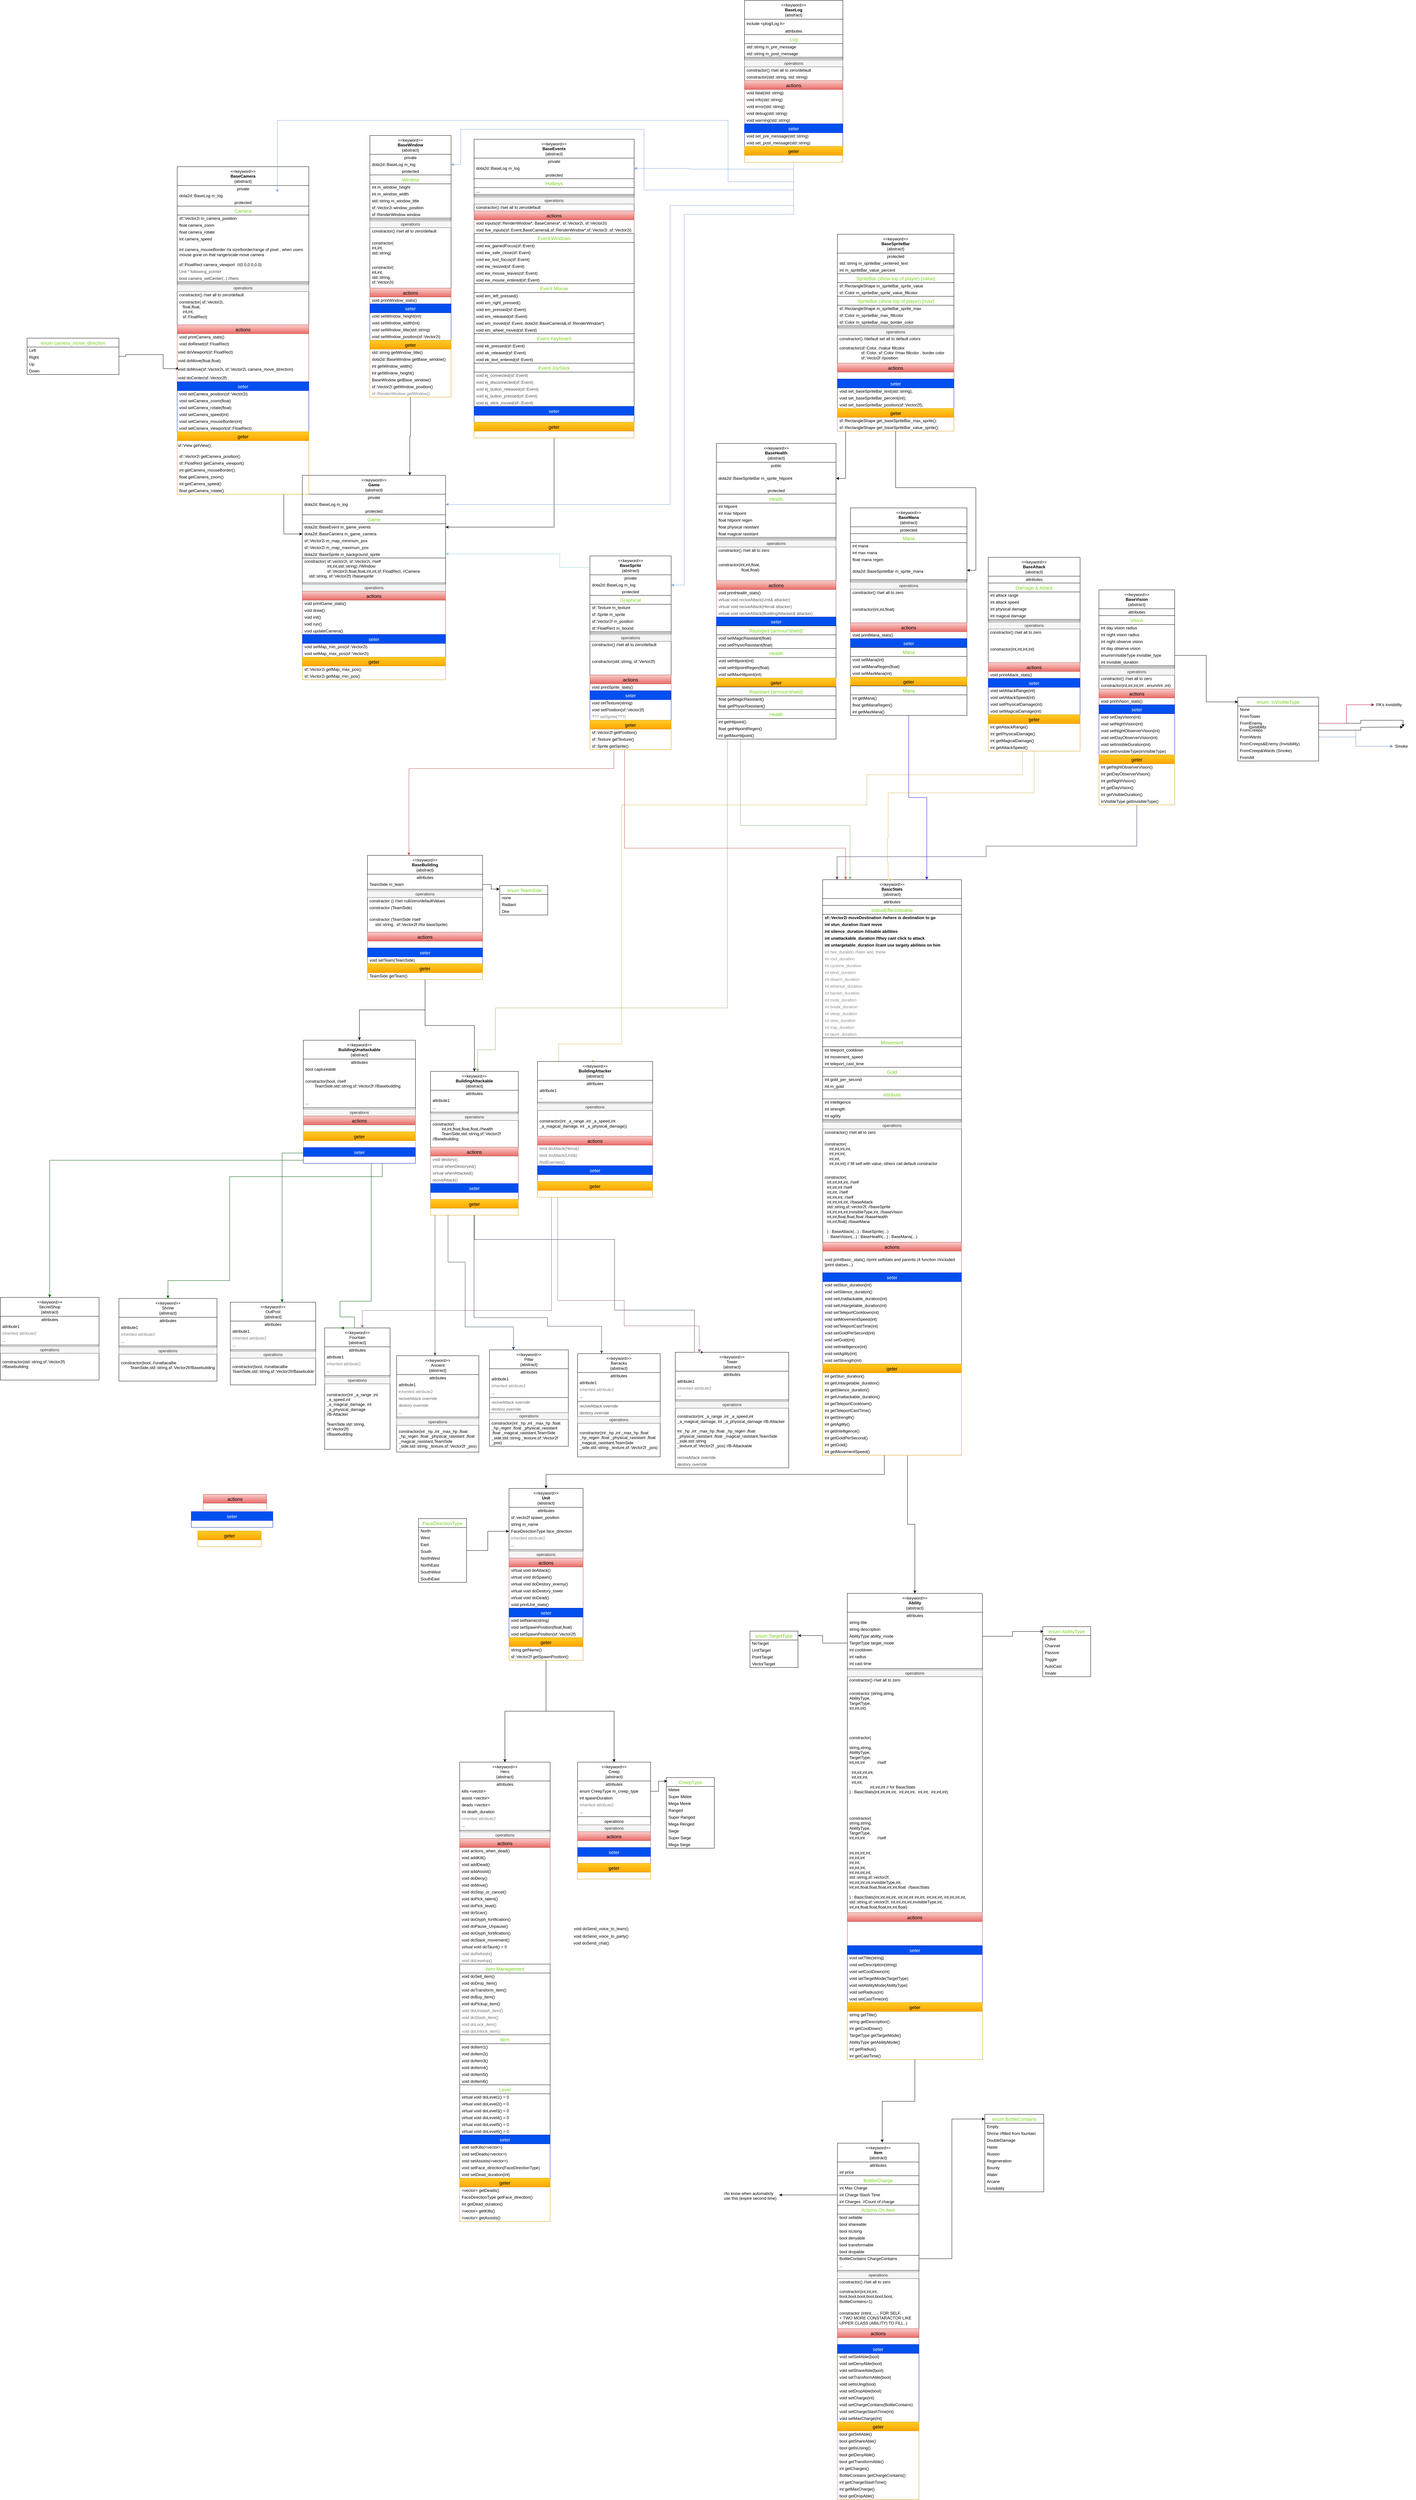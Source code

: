 <mxfile version="21.0.10" type="device"><diagram name="Page-1" id="1H9kvfPsTgVG9I40pWTz"><mxGraphModel dx="3489" dy="4948" grid="0" gridSize="10" guides="1" tooltips="1" connect="1" arrows="1" fold="1" page="1" pageScale="1" pageWidth="850" pageHeight="1100" math="0" shadow="0"><root><mxCell id="0"/><mxCell id="1" parent="0"/><mxCell id="5lByX56XW-R4uCzSlyv2-189" style="edgeStyle=orthogonalEdgeStyle;rounded=0;orthogonalLoop=1;jettySize=auto;html=1;entryX=0.5;entryY=0;entryDx=0;entryDy=0;" parent="1" source="CpMXcyhzF6KolLu5Z9b9-9" target="5lByX56XW-R4uCzSlyv2-180" edge="1"><mxGeometry relative="1" as="geometry"/></mxCell><mxCell id="5lByX56XW-R4uCzSlyv2-190" style="edgeStyle=orthogonalEdgeStyle;rounded=0;orthogonalLoop=1;jettySize=auto;html=1;entryX=0.5;entryY=0;entryDx=0;entryDy=0;" parent="1" source="CpMXcyhzF6KolLu5Z9b9-9" target="5lByX56XW-R4uCzSlyv2-171" edge="1"><mxGeometry relative="1" as="geometry"/></mxCell><mxCell id="CpMXcyhzF6KolLu5Z9b9-9" value="&amp;lt;&amp;lt;keyword&amp;gt;&amp;gt;&lt;br&gt;&lt;b&gt;Unit&lt;/b&gt;&lt;br&gt;{abstract}" style="swimlane;fontStyle=0;align=center;verticalAlign=top;childLayout=stackLayout;horizontal=1;startSize=55;horizontalStack=0;resizeParent=1;resizeParentMax=0;resizeLast=0;collapsible=0;marginBottom=0;html=1;whiteSpace=wrap;" parent="1" vertex="1"><mxGeometry x="-525" y="846" width="216" height="501" as="geometry"/></mxCell><mxCell id="CpMXcyhzF6KolLu5Z9b9-10" value="attributes" style="text;html=1;strokeColor=none;fillColor=none;align=center;verticalAlign=middle;spacingLeft=4;spacingRight=4;overflow=hidden;rotatable=0;points=[[0,0.5],[1,0.5]];portConstraint=eastwest;whiteSpace=wrap;" parent="CpMXcyhzF6KolLu5Z9b9-9" vertex="1"><mxGeometry y="55" width="216" height="20" as="geometry"/></mxCell><mxCell id="5lByX56XW-R4uCzSlyv2-242" value="sf::vecto2f spawn_position" style="text;html=1;strokeColor=none;fillColor=none;align=left;verticalAlign=middle;spacingLeft=4;spacingRight=4;overflow=hidden;rotatable=0;points=[[0,0.5],[1,0.5]];portConstraint=eastwest;whiteSpace=wrap;" parent="CpMXcyhzF6KolLu5Z9b9-9" vertex="1"><mxGeometry y="75" width="216" height="20" as="geometry"/></mxCell><mxCell id="qtOfOF4ydv_9lDg9tMuy-272" value="string m_name" style="text;html=1;strokeColor=none;fillColor=none;align=left;verticalAlign=middle;spacingLeft=4;spacingRight=4;overflow=hidden;rotatable=0;points=[[0,0.5],[1,0.5]];portConstraint=eastwest;whiteSpace=wrap;" parent="CpMXcyhzF6KolLu5Z9b9-9" vertex="1"><mxGeometry y="95" width="216" height="20" as="geometry"/></mxCell><mxCell id="EoEx5sajyr3yeBNhxteT-66" value="FaceDirectionType face_direction" style="text;html=1;strokeColor=none;fillColor=none;align=left;verticalAlign=middle;spacingLeft=4;spacingRight=4;overflow=hidden;rotatable=0;points=[[0,0.5],[1,0.5]];portConstraint=eastwest;whiteSpace=wrap;" parent="CpMXcyhzF6KolLu5Z9b9-9" vertex="1"><mxGeometry y="115" width="216" height="20" as="geometry"/></mxCell><mxCell id="CpMXcyhzF6KolLu5Z9b9-12" value="inherited attribute2" style="text;html=1;strokeColor=none;fillColor=none;align=left;verticalAlign=middle;spacingLeft=4;spacingRight=4;overflow=hidden;rotatable=0;points=[[0,0.5],[1,0.5]];portConstraint=eastwest;fontColor=#808080;whiteSpace=wrap;" parent="CpMXcyhzF6KolLu5Z9b9-9" vertex="1"><mxGeometry y="135" width="216" height="20" as="geometry"/></mxCell><mxCell id="CpMXcyhzF6KolLu5Z9b9-13" value="..." style="text;html=1;strokeColor=none;fillColor=none;align=left;verticalAlign=middle;spacingLeft=4;spacingRight=4;overflow=hidden;rotatable=0;points=[[0,0.5],[1,0.5]];portConstraint=eastwest;whiteSpace=wrap;" parent="CpMXcyhzF6KolLu5Z9b9-9" vertex="1"><mxGeometry y="155" width="216" height="20" as="geometry"/></mxCell><mxCell id="CpMXcyhzF6KolLu5Z9b9-14" value="" style="line;strokeWidth=1;fillColor=none;align=left;verticalAlign=middle;spacingTop=-1;spacingLeft=3;spacingRight=3;rotatable=0;labelPosition=right;points=[];portConstraint=eastwest;" parent="CpMXcyhzF6KolLu5Z9b9-9" vertex="1"><mxGeometry y="175" width="216" height="8" as="geometry"/></mxCell><mxCell id="qtOfOF4ydv_9lDg9tMuy-240" value="operations" style="text;html=1;strokeColor=#666666;fillColor=#f5f5f5;align=center;verticalAlign=middle;spacingLeft=4;spacingRight=4;overflow=hidden;rotatable=0;points=[[0,0.5],[1,0.5]];portConstraint=eastwest;whiteSpace=wrap;fontColor=#333333;" parent="CpMXcyhzF6KolLu5Z9b9-9" vertex="1"><mxGeometry y="183" width="216" height="20" as="geometry"/></mxCell><mxCell id="qtOfOF4ydv_9lDg9tMuy-235" value="actions" style="swimlane;fontStyle=0;childLayout=stackLayout;horizontal=1;startSize=26;horizontalStack=0;resizeParent=1;resizeParentMax=0;resizeLast=0;collapsible=1;marginBottom=0;align=center;fontSize=14;fillColor=#f8cecc;strokeColor=#b85450;gradientColor=#ea6b66;" parent="CpMXcyhzF6KolLu5Z9b9-9" vertex="1"><mxGeometry y="203" width="216" height="146" as="geometry"/></mxCell><mxCell id="3JnNyJ9UXb9GR8W-cZNZ-109" value="virtual void doAttack() " style="text;html=1;strokeColor=none;fillColor=none;align=left;verticalAlign=middle;spacingLeft=4;spacingRight=4;overflow=hidden;rotatable=0;points=[[0,0.5],[1,0.5]];portConstraint=eastwest;whiteSpace=wrap;" parent="qtOfOF4ydv_9lDg9tMuy-235" vertex="1"><mxGeometry y="26" width="216" height="20" as="geometry"/></mxCell><mxCell id="3JnNyJ9UXb9GR8W-cZNZ-112" value="virtual void doSpawn()" style="text;html=1;strokeColor=none;fillColor=none;align=left;verticalAlign=middle;spacingLeft=4;spacingRight=4;overflow=hidden;rotatable=0;points=[[0,0.5],[1,0.5]];portConstraint=eastwest;whiteSpace=wrap;" parent="qtOfOF4ydv_9lDg9tMuy-235" vertex="1"><mxGeometry y="46" width="216" height="20" as="geometry"/></mxCell><mxCell id="3JnNyJ9UXb9GR8W-cZNZ-110" value="virtual void doDestory_enemy()" style="text;html=1;strokeColor=none;fillColor=none;align=left;verticalAlign=middle;spacingLeft=4;spacingRight=4;overflow=hidden;rotatable=0;points=[[0,0.5],[1,0.5]];portConstraint=eastwest;whiteSpace=wrap;" parent="qtOfOF4ydv_9lDg9tMuy-235" vertex="1"><mxGeometry y="66" width="216" height="20" as="geometry"/></mxCell><mxCell id="3JnNyJ9UXb9GR8W-cZNZ-111" value="virtual void doDestory_tower" style="text;html=1;strokeColor=none;fillColor=none;align=left;verticalAlign=middle;spacingLeft=4;spacingRight=4;overflow=hidden;rotatable=0;points=[[0,0.5],[1,0.5]];portConstraint=eastwest;whiteSpace=wrap;" parent="qtOfOF4ydv_9lDg9tMuy-235" vertex="1"><mxGeometry y="86" width="216" height="20" as="geometry"/></mxCell><mxCell id="3JnNyJ9UXb9GR8W-cZNZ-108" value="virtual void doDead()" style="text;html=1;strokeColor=none;fillColor=none;align=left;verticalAlign=middle;spacingLeft=4;spacingRight=4;overflow=hidden;rotatable=0;points=[[0,0.5],[1,0.5]];portConstraint=eastwest;whiteSpace=wrap;" parent="qtOfOF4ydv_9lDg9tMuy-235" vertex="1"><mxGeometry y="106" width="216" height="20" as="geometry"/></mxCell><mxCell id="5lByX56XW-R4uCzSlyv2-123" value="void printUnit_stats()" style="text;html=1;strokeColor=none;fillColor=none;align=left;verticalAlign=middle;spacingLeft=4;spacingRight=4;overflow=hidden;rotatable=0;points=[[0,0.5],[1,0.5]];portConstraint=eastwest;whiteSpace=wrap;" parent="qtOfOF4ydv_9lDg9tMuy-235" vertex="1"><mxGeometry y="126" width="216" height="20" as="geometry"/></mxCell><mxCell id="qtOfOF4ydv_9lDg9tMuy-234" value="seter" style="swimlane;fontStyle=0;childLayout=stackLayout;horizontal=1;startSize=26;horizontalStack=0;resizeParent=1;resizeParentMax=0;resizeLast=0;collapsible=1;marginBottom=0;align=center;fontSize=14;fontColor=#ffffff;fillColor=#0050ef;strokeColor=#001DBC;" parent="CpMXcyhzF6KolLu5Z9b9-9" vertex="1"><mxGeometry y="349" width="216" height="86" as="geometry"/></mxCell><mxCell id="qtOfOF4ydv_9lDg9tMuy-273" value="void setName(string)" style="text;html=1;strokeColor=none;fillColor=none;align=left;verticalAlign=middle;spacingLeft=4;spacingRight=4;overflow=hidden;rotatable=0;points=[[0,0.5],[1,0.5]];portConstraint=eastwest;whiteSpace=wrap;" parent="qtOfOF4ydv_9lDg9tMuy-234" vertex="1"><mxGeometry y="26" width="216" height="20" as="geometry"/></mxCell><mxCell id="MWK70VPvVQkt1iGNa_r9-2" value="void setSpawnPosition(float,float)" style="text;html=1;strokeColor=none;fillColor=none;align=left;verticalAlign=middle;spacingLeft=4;spacingRight=4;overflow=hidden;rotatable=0;points=[[0,0.5],[1,0.5]];portConstraint=eastwest;whiteSpace=wrap;" parent="qtOfOF4ydv_9lDg9tMuy-234" vertex="1"><mxGeometry y="46" width="216" height="20" as="geometry"/></mxCell><mxCell id="qtOfOF4ydv_9lDg9tMuy-237" value="void setSpawnPosition(sf::Vector2f)" style="text;html=1;strokeColor=none;fillColor=none;align=left;verticalAlign=middle;spacingLeft=4;spacingRight=4;overflow=hidden;rotatable=0;points=[[0,0.5],[1,0.5]];portConstraint=eastwest;whiteSpace=wrap;" parent="qtOfOF4ydv_9lDg9tMuy-234" vertex="1"><mxGeometry y="66" width="216" height="20" as="geometry"/></mxCell><mxCell id="qtOfOF4ydv_9lDg9tMuy-236" value="geter" style="swimlane;fontStyle=0;childLayout=stackLayout;horizontal=1;startSize=26;horizontalStack=0;resizeParent=1;resizeParentMax=0;resizeLast=0;collapsible=1;marginBottom=0;align=center;fontSize=14;fillColor=#ffcd28;strokeColor=#d79b00;gradientColor=#ffa500;" parent="CpMXcyhzF6KolLu5Z9b9-9" vertex="1"><mxGeometry y="435" width="216" height="66" as="geometry"/></mxCell><mxCell id="qtOfOF4ydv_9lDg9tMuy-274" value="string getName()" style="text;html=1;strokeColor=none;fillColor=none;align=left;verticalAlign=middle;spacingLeft=4;spacingRight=4;overflow=hidden;rotatable=0;points=[[0,0.5],[1,0.5]];portConstraint=eastwest;whiteSpace=wrap;" parent="qtOfOF4ydv_9lDg9tMuy-236" vertex="1"><mxGeometry y="26" width="216" height="20" as="geometry"/></mxCell><mxCell id="qtOfOF4ydv_9lDg9tMuy-238" value="sf::Vector2f getSpawnPosition()" style="text;html=1;strokeColor=none;fillColor=none;align=left;verticalAlign=middle;spacingLeft=4;spacingRight=4;overflow=hidden;rotatable=0;points=[[0,0.5],[1,0.5]];portConstraint=eastwest;whiteSpace=wrap;" parent="qtOfOF4ydv_9lDg9tMuy-236" vertex="1"><mxGeometry y="46" width="216" height="20" as="geometry"/></mxCell><mxCell id="CpMXcyhzF6KolLu5Z9b9-52" style="edgeStyle=orthogonalEdgeStyle;rounded=0;orthogonalLoop=1;jettySize=auto;html=1;entryX=0.549;entryY=-0.002;entryDx=0;entryDy=0;entryPerimeter=0;" parent="1" source="CpMXcyhzF6KolLu5Z9b9-36" target="CpMXcyhzF6KolLu5Z9b9-44" edge="1"><mxGeometry relative="1" as="geometry"/></mxCell><mxCell id="CpMXcyhzF6KolLu5Z9b9-36" value="&amp;lt;&amp;lt;keyword&amp;gt;&amp;gt;&lt;br&gt;&lt;b&gt;Ability&lt;/b&gt;&lt;br&gt;{abstract}" style="swimlane;fontStyle=0;align=center;verticalAlign=top;childLayout=stackLayout;horizontal=1;startSize=55;horizontalStack=0;resizeParent=1;resizeParentMax=0;resizeLast=0;collapsible=0;marginBottom=0;html=1;whiteSpace=wrap;" parent="1" vertex="1"><mxGeometry x="462" y="1152" width="394" height="1359" as="geometry"/></mxCell><mxCell id="CpMXcyhzF6KolLu5Z9b9-37" value="attributes" style="text;html=1;strokeColor=none;fillColor=none;align=center;verticalAlign=middle;spacingLeft=4;spacingRight=4;overflow=hidden;rotatable=0;points=[[0,0.5],[1,0.5]];portConstraint=eastwest;whiteSpace=wrap;" parent="CpMXcyhzF6KolLu5Z9b9-36" vertex="1"><mxGeometry y="55" width="394" height="20" as="geometry"/></mxCell><mxCell id="CpMXcyhzF6KolLu5Z9b9-106" value="string title" style="text;html=1;strokeColor=none;fillColor=none;align=left;verticalAlign=middle;spacingLeft=4;spacingRight=4;overflow=hidden;rotatable=0;points=[[0,0.5],[1,0.5]];portConstraint=eastwest;whiteSpace=wrap;" parent="CpMXcyhzF6KolLu5Z9b9-36" vertex="1"><mxGeometry y="75" width="394" height="20" as="geometry"/></mxCell><mxCell id="CpMXcyhzF6KolLu5Z9b9-117" value="string description" style="text;html=1;strokeColor=none;fillColor=none;align=left;verticalAlign=middle;spacingLeft=4;spacingRight=4;overflow=hidden;rotatable=0;points=[[0,0.5],[1,0.5]];portConstraint=eastwest;whiteSpace=wrap;" parent="CpMXcyhzF6KolLu5Z9b9-36" vertex="1"><mxGeometry y="95" width="394" height="20" as="geometry"/></mxCell><mxCell id="CpMXcyhzF6KolLu5Z9b9-120" value="AbilityType ability_mode" style="text;html=1;strokeColor=none;fillColor=none;align=left;verticalAlign=middle;spacingLeft=4;spacingRight=4;overflow=hidden;rotatable=0;points=[[0,0.5],[1,0.5]];portConstraint=eastwest;whiteSpace=wrap;" parent="CpMXcyhzF6KolLu5Z9b9-36" vertex="1"><mxGeometry y="115" width="394" height="20" as="geometry"/></mxCell><mxCell id="CpMXcyhzF6KolLu5Z9b9-119" value="TargetType target_mode" style="text;html=1;strokeColor=none;fillColor=none;align=left;verticalAlign=middle;spacingLeft=4;spacingRight=4;overflow=hidden;rotatable=0;points=[[0,0.5],[1,0.5]];portConstraint=eastwest;whiteSpace=wrap;" parent="CpMXcyhzF6KolLu5Z9b9-36" vertex="1"><mxGeometry y="135" width="394" height="20" as="geometry"/></mxCell><mxCell id="5lByX56XW-R4uCzSlyv2-165" value="int cooldown" style="text;html=1;strokeColor=none;fillColor=none;align=left;verticalAlign=middle;spacingLeft=4;spacingRight=4;overflow=hidden;rotatable=0;points=[[0,0.5],[1,0.5]];portConstraint=eastwest;whiteSpace=wrap;" parent="CpMXcyhzF6KolLu5Z9b9-36" vertex="1"><mxGeometry y="155" width="394" height="20" as="geometry"/></mxCell><mxCell id="CpMXcyhzF6KolLu5Z9b9-111" value="int radius" style="text;html=1;strokeColor=none;fillColor=none;align=left;verticalAlign=middle;spacingLeft=4;spacingRight=4;overflow=hidden;rotatable=0;points=[[0,0.5],[1,0.5]];portConstraint=eastwest;whiteSpace=wrap;" parent="CpMXcyhzF6KolLu5Z9b9-36" vertex="1"><mxGeometry y="175" width="394" height="20" as="geometry"/></mxCell><mxCell id="CpMXcyhzF6KolLu5Z9b9-118" value="int cast time" style="text;html=1;strokeColor=none;fillColor=none;align=left;verticalAlign=middle;spacingLeft=4;spacingRight=4;overflow=hidden;rotatable=0;points=[[0,0.5],[1,0.5]];portConstraint=eastwest;whiteSpace=wrap;" parent="CpMXcyhzF6KolLu5Z9b9-36" vertex="1"><mxGeometry y="195" width="394" height="20" as="geometry"/></mxCell><mxCell id="CpMXcyhzF6KolLu5Z9b9-41" value="" style="line;strokeWidth=1;fillColor=none;align=left;verticalAlign=middle;spacingTop=-1;spacingLeft=3;spacingRight=3;rotatable=0;labelPosition=right;points=[];portConstraint=eastwest;" parent="CpMXcyhzF6KolLu5Z9b9-36" vertex="1"><mxGeometry y="215" width="394" height="8" as="geometry"/></mxCell><mxCell id="qtOfOF4ydv_9lDg9tMuy-239" value="operations" style="text;html=1;strokeColor=#666666;fillColor=#f5f5f5;align=center;verticalAlign=middle;spacingLeft=4;spacingRight=4;overflow=hidden;rotatable=0;points=[[0,0.5],[1,0.5]];portConstraint=eastwest;whiteSpace=wrap;fontColor=#333333;" parent="CpMXcyhzF6KolLu5Z9b9-36" vertex="1"><mxGeometry y="223" width="394" height="20" as="geometry"/></mxCell><mxCell id="qtOfOF4ydv_9lDg9tMuy-116" value="constractor() //set all to zero" style="text;html=1;strokeColor=none;fillColor=none;align=left;verticalAlign=middle;spacingLeft=4;spacingRight=4;overflow=hidden;rotatable=0;points=[[0,0.5],[1,0.5]];portConstraint=eastwest;whiteSpace=wrap;" parent="CpMXcyhzF6KolLu5Z9b9-36" vertex="1"><mxGeometry y="243" width="394" height="20" as="geometry"/></mxCell><mxCell id="qtOfOF4ydv_9lDg9tMuy-122" value="&lt;div&gt;constractor (string,string,&lt;/div&gt;&lt;div&gt;AbilityType,&lt;/div&gt;&lt;div&gt;TargetType,&lt;/div&gt;&lt;div&gt;int,int,int)&lt;br&gt;&lt;/div&gt;" style="text;html=1;strokeColor=none;fillColor=none;align=left;verticalAlign=middle;spacingLeft=4;spacingRight=4;overflow=hidden;rotatable=0;points=[[0,0.5],[1,0.5]];portConstraint=eastwest;whiteSpace=wrap;" parent="CpMXcyhzF6KolLu5Z9b9-36" vertex="1"><mxGeometry y="263" width="394" height="99" as="geometry"/></mxCell><mxCell id="OybjRhYj4yP5s7kDeMPw-9" value="&lt;div&gt;constractor(&lt;/div&gt;&lt;div&gt;&lt;br&gt;&lt;/div&gt;&lt;div&gt;string,string,&lt;div&gt;AbilityType,&lt;/div&gt;&lt;div&gt;TargetType,&lt;/div&gt;int,int,int&amp;nbsp;&amp;nbsp;&amp;nbsp;&amp;nbsp;&amp;nbsp;&amp;nbsp;&amp;nbsp;&amp;nbsp;&amp;nbsp;&amp;nbsp; //self&lt;/div&gt;&lt;div&gt;&lt;br&gt;&lt;/div&gt;&lt;div&gt;&lt;span style=&quot;&quot;&gt; &lt;/span&gt;&lt;span style=&quot;&quot;&gt; &lt;/span&gt;&lt;span style=&quot;&quot;&gt; &lt;/span&gt;&lt;span style=&quot;&quot;&gt; &lt;/span&gt;&lt;span style=&quot;&quot;&gt; &lt;/span&gt;&amp;nbsp; int,int,int,int,&lt;br&gt;&lt;/div&gt;&lt;div&gt;&lt;span style=&quot;&quot;&gt; &lt;/span&gt;&lt;span style=&quot;&quot;&gt; &lt;/span&gt;&lt;span style=&quot;&quot;&gt; &lt;/span&gt;&lt;span style=&quot;&quot;&gt; &lt;/span&gt;&lt;span style=&quot;&quot;&gt; &lt;/span&gt;&amp;nbsp; int,int,int,&lt;/div&gt;&lt;div&gt;&lt;span style=&quot;&quot;&gt; &lt;/span&gt;&lt;span style=&quot;&quot;&gt; &lt;/span&gt;&amp;nbsp;&lt;span style=&quot;&quot;&gt; &lt;/span&gt;&lt;span style=&quot;&quot;&gt; &lt;/span&gt; &lt;span style=&quot;&quot;&gt; &lt;/span&gt;int,int,&lt;/div&gt;&lt;div&gt;&amp;nbsp;&amp;nbsp;&amp;nbsp;&amp;nbsp;&amp;nbsp;&amp;nbsp;&amp;nbsp;&amp;nbsp;&amp;nbsp;&amp;nbsp;&amp;nbsp;&amp;nbsp;&amp;nbsp;&amp;nbsp;&amp;nbsp;&amp;nbsp;&amp;nbsp;&lt;span style=&quot;&quot;&gt; &lt;/span&gt; int,int,int // for BasicStats&lt;/div&gt;&lt;div&gt;) : BasicStats(int,int,int,int,&lt;span style=&quot;&quot;&gt;&lt;/span&gt;&lt;span style=&quot;&quot;&gt;&lt;/span&gt;&lt;span style=&quot;&quot;&gt;&lt;/span&gt;&lt;span style=&quot;&quot;&gt;&lt;/span&gt;&amp;nbsp; int,int,int,&lt;span style=&quot;&quot;&gt;&lt;/span&gt;&lt;span style=&quot;&quot;&gt;&lt;/span&gt;&amp;nbsp;&lt;span style=&quot;&quot;&gt; &lt;/span&gt;&lt;span style=&quot;&quot;&gt; &lt;/span&gt; &lt;span style=&quot;&quot;&gt; &lt;/span&gt;int,int,&amp;nbsp; &lt;span style=&quot;&quot;&gt;&lt;/span&gt;int,int,int)&lt;br&gt;&lt;/div&gt;" style="text;html=1;strokeColor=none;fillColor=none;align=left;verticalAlign=middle;spacingLeft=4;spacingRight=4;overflow=hidden;rotatable=0;points=[[0,0.5],[1,0.5]];portConstraint=eastwest;whiteSpace=wrap;" parent="CpMXcyhzF6KolLu5Z9b9-36" vertex="1"><mxGeometry y="362" width="394" height="276" as="geometry"/></mxCell><mxCell id="OybjRhYj4yP5s7kDeMPw-10" value="&lt;div&gt;constractor(&lt;/div&gt;&lt;div&gt;string,string,&lt;div&gt;AbilityType,&lt;/div&gt;&lt;div&gt;TargetType,&lt;/div&gt;int,int,int&amp;nbsp;&amp;nbsp;&amp;nbsp;&amp;nbsp;&amp;nbsp;&amp;nbsp;&amp;nbsp;&amp;nbsp;&amp;nbsp;&amp;nbsp; //self&lt;/div&gt;&lt;div&gt;&lt;br&gt;&lt;/div&gt;&lt;div&gt;&lt;br&gt;&lt;/div&gt;&lt;div&gt;&lt;span style=&quot;&quot;&gt; &lt;/span&gt;&lt;span style=&quot;&quot;&gt; &lt;/span&gt;int,int,int,int, &lt;br&gt;&lt;/div&gt;&lt;div&gt;&lt;span style=&quot;&quot;&gt; &lt;/span&gt;&lt;span style=&quot;&quot;&gt; &lt;/span&gt;int,int,int &lt;br&gt;&lt;/div&gt;&lt;div&gt;&lt;span style=&quot;&quot;&gt; &lt;/span&gt;&lt;span style=&quot;&quot;&gt; &lt;/span&gt;int,int, &lt;br&gt;&lt;/div&gt;&lt;div&gt;&lt;span style=&quot;&quot;&gt; &lt;/span&gt;&lt;span style=&quot;&quot;&gt; &lt;/span&gt;int,int,int, &lt;br&gt;&lt;/div&gt;&lt;div&gt;&lt;span style=&quot;&quot;&gt; &lt;/span&gt;&lt;span style=&quot;&quot;&gt; &lt;/span&gt;int,int,int,int, &lt;br&gt;&lt;/div&gt;&lt;div&gt;&lt;span style=&quot;&quot;&gt; &lt;/span&gt;&lt;span style=&quot;&quot;&gt; &lt;/span&gt;std::string,sf::vector2f, &lt;br&gt;&lt;/div&gt;&lt;div&gt;&lt;span style=&quot;&quot;&gt; &lt;/span&gt;&lt;span style=&quot;&quot;&gt; &lt;/span&gt;int,int,int,int,invisibleType,int, &lt;br&gt;&lt;/div&gt;&lt;div&gt;&lt;span style=&quot;&quot;&gt; &lt;/span&gt;&lt;span style=&quot;&quot;&gt; &lt;/span&gt;int,int,float,float,float,int,int,float&amp;nbsp; //basicStats&lt;br&gt;&lt;/div&gt;&lt;div&gt;&lt;br&gt;&lt;/div&gt;) : BasicStats(int,int,int,int, &lt;span style=&quot;&quot;&gt;&lt;/span&gt;&lt;span style=&quot;&quot;&gt;&lt;/span&gt;int,int,int &lt;span style=&quot;&quot;&gt;&lt;/span&gt;&lt;span style=&quot;&quot;&gt;&lt;/span&gt;int,int, &lt;span style=&quot;&quot;&gt;&lt;/span&gt;&lt;span style=&quot;&quot;&gt;&lt;/span&gt;int,int,int, &lt;span style=&quot;&quot;&gt;&lt;/span&gt;&lt;span style=&quot;&quot;&gt;&lt;/span&gt;int,int,int,int, &lt;span style=&quot;&quot;&gt;&lt;/span&gt;&lt;span style=&quot;&quot;&gt;&lt;/span&gt;std::string,sf::vector2f, &lt;span style=&quot;&quot;&gt;&lt;/span&gt;&lt;span style=&quot;&quot;&gt;&lt;/span&gt;int,int,int,int,invisibleType,int, int,int,float,float,float,int,int,float)" style="text;html=1;strokeColor=none;fillColor=none;align=left;verticalAlign=middle;spacingLeft=4;spacingRight=4;overflow=hidden;rotatable=0;points=[[0,0.5],[1,0.5]];portConstraint=eastwest;whiteSpace=wrap;" parent="CpMXcyhzF6KolLu5Z9b9-36" vertex="1"><mxGeometry y="638" width="394" height="293" as="geometry"/></mxCell><mxCell id="qtOfOF4ydv_9lDg9tMuy-181" value="actions" style="swimlane;fontStyle=0;childLayout=stackLayout;horizontal=1;startSize=26;horizontalStack=0;resizeParent=1;resizeParentMax=0;resizeLast=0;collapsible=1;marginBottom=0;align=center;fontSize=14;fillColor=#f8cecc;strokeColor=#b85450;gradientColor=#ea6b66;" parent="CpMXcyhzF6KolLu5Z9b9-36" vertex="1"><mxGeometry y="931" width="394" height="96" as="geometry"/></mxCell><mxCell id="qtOfOF4ydv_9lDg9tMuy-184" value="seter" style="swimlane;fontStyle=0;childLayout=stackLayout;horizontal=1;startSize=26;horizontalStack=0;resizeParent=1;resizeParentMax=0;resizeLast=0;collapsible=1;marginBottom=0;align=center;fontSize=14;fontColor=#ffffff;fillColor=#0050ef;strokeColor=#001DBC;" parent="CpMXcyhzF6KolLu5Z9b9-36" vertex="1"><mxGeometry y="1027" width="394" height="166" as="geometry"/></mxCell><mxCell id="qtOfOF4ydv_9lDg9tMuy-38" value="void setTitle(string)" style="text;html=1;strokeColor=none;fillColor=none;align=left;verticalAlign=middle;spacingLeft=4;spacingRight=4;overflow=hidden;rotatable=0;points=[[0,0.5],[1,0.5]];portConstraint=eastwest;whiteSpace=wrap;" parent="qtOfOF4ydv_9lDg9tMuy-184" vertex="1"><mxGeometry y="26" width="394" height="20" as="geometry"/></mxCell><mxCell id="qtOfOF4ydv_9lDg9tMuy-39" value="void setDescription(string)" style="text;html=1;strokeColor=none;fillColor=none;align=left;verticalAlign=middle;spacingLeft=4;spacingRight=4;overflow=hidden;rotatable=0;points=[[0,0.5],[1,0.5]];portConstraint=eastwest;whiteSpace=wrap;" parent="qtOfOF4ydv_9lDg9tMuy-184" vertex="1"><mxGeometry y="46" width="394" height="20" as="geometry"/></mxCell><mxCell id="qtOfOF4ydv_9lDg9tMuy-43" value="void setCoolDown(int)" style="text;html=1;strokeColor=none;fillColor=none;align=left;verticalAlign=middle;spacingLeft=4;spacingRight=4;overflow=hidden;rotatable=0;points=[[0,0.5],[1,0.5]];portConstraint=eastwest;whiteSpace=wrap;" parent="qtOfOF4ydv_9lDg9tMuy-184" vertex="1"><mxGeometry y="66" width="394" height="20" as="geometry"/></mxCell><mxCell id="qtOfOF4ydv_9lDg9tMuy-41" value="void setTargetMode(TargetType)" style="text;html=1;strokeColor=none;fillColor=none;align=left;verticalAlign=middle;spacingLeft=4;spacingRight=4;overflow=hidden;rotatable=0;points=[[0,0.5],[1,0.5]];portConstraint=eastwest;whiteSpace=wrap;" parent="qtOfOF4ydv_9lDg9tMuy-184" vertex="1"><mxGeometry y="86" width="394" height="20" as="geometry"/></mxCell><mxCell id="qtOfOF4ydv_9lDg9tMuy-40" value="void setAbilityMode(AbilityType)" style="text;html=1;strokeColor=none;fillColor=none;align=left;verticalAlign=middle;spacingLeft=4;spacingRight=4;overflow=hidden;rotatable=0;points=[[0,0.5],[1,0.5]];portConstraint=eastwest;whiteSpace=wrap;" parent="qtOfOF4ydv_9lDg9tMuy-184" vertex="1"><mxGeometry y="106" width="394" height="20" as="geometry"/></mxCell><mxCell id="qtOfOF4ydv_9lDg9tMuy-42" value="void setRadius(int)" style="text;html=1;strokeColor=none;fillColor=none;align=left;verticalAlign=middle;spacingLeft=4;spacingRight=4;overflow=hidden;rotatable=0;points=[[0,0.5],[1,0.5]];portConstraint=eastwest;whiteSpace=wrap;" parent="qtOfOF4ydv_9lDg9tMuy-184" vertex="1"><mxGeometry y="126" width="394" height="20" as="geometry"/></mxCell><mxCell id="qtOfOF4ydv_9lDg9tMuy-44" value="void setCastTime(int)" style="text;html=1;strokeColor=none;fillColor=none;align=left;verticalAlign=middle;spacingLeft=4;spacingRight=4;overflow=hidden;rotatable=0;points=[[0,0.5],[1,0.5]];portConstraint=eastwest;whiteSpace=wrap;" parent="qtOfOF4ydv_9lDg9tMuy-184" vertex="1"><mxGeometry y="146" width="394" height="20" as="geometry"/></mxCell><mxCell id="qtOfOF4ydv_9lDg9tMuy-185" value="geter" style="swimlane;fontStyle=0;childLayout=stackLayout;horizontal=1;startSize=26;horizontalStack=0;resizeParent=1;resizeParentMax=0;resizeLast=0;collapsible=1;marginBottom=0;align=center;fontSize=14;fillColor=#ffcd28;strokeColor=#d79b00;gradientColor=#ffa500;" parent="CpMXcyhzF6KolLu5Z9b9-36" vertex="1"><mxGeometry y="1193" width="394" height="166" as="geometry"/></mxCell><mxCell id="qtOfOF4ydv_9lDg9tMuy-45" value="string getTitle()" style="text;html=1;strokeColor=none;fillColor=none;align=left;verticalAlign=middle;spacingLeft=4;spacingRight=4;overflow=hidden;rotatable=0;points=[[0,0.5],[1,0.5]];portConstraint=eastwest;whiteSpace=wrap;" parent="qtOfOF4ydv_9lDg9tMuy-185" vertex="1"><mxGeometry y="26" width="394" height="20" as="geometry"/></mxCell><mxCell id="qtOfOF4ydv_9lDg9tMuy-46" value="string getDescription()" style="text;html=1;strokeColor=none;fillColor=none;align=left;verticalAlign=middle;spacingLeft=4;spacingRight=4;overflow=hidden;rotatable=0;points=[[0,0.5],[1,0.5]];portConstraint=eastwest;whiteSpace=wrap;" parent="qtOfOF4ydv_9lDg9tMuy-185" vertex="1"><mxGeometry y="46" width="394" height="20" as="geometry"/></mxCell><mxCell id="qtOfOF4ydv_9lDg9tMuy-49" value="int getCoolDown()" style="text;html=1;strokeColor=none;fillColor=none;align=left;verticalAlign=middle;spacingLeft=4;spacingRight=4;overflow=hidden;rotatable=0;points=[[0,0.5],[1,0.5]];portConstraint=eastwest;whiteSpace=wrap;" parent="qtOfOF4ydv_9lDg9tMuy-185" vertex="1"><mxGeometry y="66" width="394" height="20" as="geometry"/></mxCell><mxCell id="qtOfOF4ydv_9lDg9tMuy-48" value="TargetType getTargetMode()" style="text;html=1;strokeColor=none;fillColor=none;align=left;verticalAlign=middle;spacingLeft=4;spacingRight=4;overflow=hidden;rotatable=0;points=[[0,0.5],[1,0.5]];portConstraint=eastwest;whiteSpace=wrap;" parent="qtOfOF4ydv_9lDg9tMuy-185" vertex="1"><mxGeometry y="86" width="394" height="20" as="geometry"/></mxCell><mxCell id="qtOfOF4ydv_9lDg9tMuy-47" value="AbilityType getAbilityMode()" style="text;html=1;strokeColor=none;fillColor=none;align=left;verticalAlign=middle;spacingLeft=4;spacingRight=4;overflow=hidden;rotatable=0;points=[[0,0.5],[1,0.5]];portConstraint=eastwest;whiteSpace=wrap;" parent="qtOfOF4ydv_9lDg9tMuy-185" vertex="1"><mxGeometry y="106" width="394" height="20" as="geometry"/></mxCell><mxCell id="qtOfOF4ydv_9lDg9tMuy-187" value="int getRadius()" style="text;html=1;strokeColor=none;fillColor=none;align=left;verticalAlign=middle;spacingLeft=4;spacingRight=4;overflow=hidden;rotatable=0;points=[[0,0.5],[1,0.5]];portConstraint=eastwest;whiteSpace=wrap;" parent="qtOfOF4ydv_9lDg9tMuy-185" vertex="1"><mxGeometry y="126" width="394" height="20" as="geometry"/></mxCell><mxCell id="CpMXcyhzF6KolLu5Z9b9-43" value="int getCastTime()" style="text;html=1;strokeColor=none;fillColor=none;align=left;verticalAlign=middle;spacingLeft=4;spacingRight=4;overflow=hidden;rotatable=0;points=[[0,0.5],[1,0.5]];portConstraint=eastwest;whiteSpace=wrap;" parent="qtOfOF4ydv_9lDg9tMuy-185" vertex="1"><mxGeometry y="146" width="394" height="20" as="geometry"/></mxCell><mxCell id="CpMXcyhzF6KolLu5Z9b9-44" value="&amp;lt;&amp;lt;keyword&amp;gt;&amp;gt;&lt;br&gt;&lt;b&gt;Item&lt;/b&gt;&lt;br&gt;{abstract}" style="swimlane;fontStyle=0;align=center;verticalAlign=top;childLayout=stackLayout;horizontal=1;startSize=55;horizontalStack=0;resizeParent=1;resizeParentMax=0;resizeLast=0;collapsible=0;marginBottom=0;html=1;whiteSpace=wrap;" parent="1" vertex="1"><mxGeometry x="433" y="2755" width="238" height="1039" as="geometry"/></mxCell><mxCell id="CpMXcyhzF6KolLu5Z9b9-45" value="attributes" style="text;html=1;strokeColor=none;fillColor=none;align=center;verticalAlign=middle;spacingLeft=4;spacingRight=4;overflow=hidden;rotatable=0;points=[[0,0.5],[1,0.5]];portConstraint=eastwest;whiteSpace=wrap;" parent="CpMXcyhzF6KolLu5Z9b9-44" vertex="1"><mxGeometry y="55" width="238" height="20" as="geometry"/></mxCell><mxCell id="5lByX56XW-R4uCzSlyv2-157" value="int price" style="text;html=1;strokeColor=none;fillColor=none;align=left;verticalAlign=middle;spacingLeft=4;spacingRight=4;overflow=hidden;rotatable=0;points=[[0,0.5],[1,0.5]];portConstraint=eastwest;whiteSpace=wrap;" parent="CpMXcyhzF6KolLu5Z9b9-44" vertex="1"><mxGeometry y="75" width="238" height="20" as="geometry"/></mxCell><mxCell id="5lByX56XW-R4uCzSlyv2-140" value="Bottle/Charge" style="swimlane;fontStyle=0;childLayout=stackLayout;horizontal=1;startSize=26;horizontalStack=0;resizeParent=1;resizeParentMax=0;resizeLast=0;collapsible=1;marginBottom=0;align=center;fontSize=14;fontColor=#73d216;" parent="CpMXcyhzF6KolLu5Z9b9-44" vertex="1"><mxGeometry y="95" width="238" height="232" as="geometry"/></mxCell><mxCell id="5lByX56XW-R4uCzSlyv2-139" value="int Max Charge" style="text;html=1;strokeColor=none;fillColor=none;align=left;verticalAlign=middle;spacingLeft=4;spacingRight=4;overflow=hidden;rotatable=0;points=[[0,0.5],[1,0.5]];portConstraint=eastwest;whiteSpace=wrap;" parent="5lByX56XW-R4uCzSlyv2-140" vertex="1"><mxGeometry y="26" width="238" height="20" as="geometry"/></mxCell><mxCell id="5lByX56XW-R4uCzSlyv2-159" value="int Charge Stash Time " style="text;html=1;strokeColor=none;fillColor=none;align=left;verticalAlign=middle;spacingLeft=4;spacingRight=4;overflow=hidden;rotatable=0;points=[[0,0.5],[1,0.5]];portConstraint=eastwest;whiteSpace=wrap;" parent="5lByX56XW-R4uCzSlyv2-140" vertex="1"><mxGeometry y="46" width="238" height="20" as="geometry"/></mxCell><mxCell id="5lByX56XW-R4uCzSlyv2-138" value="int Charges&amp;nbsp; //Count of charge" style="text;html=1;strokeColor=none;fillColor=none;align=left;verticalAlign=middle;spacingLeft=4;spacingRight=4;overflow=hidden;rotatable=0;points=[[0,0.5],[1,0.5]];portConstraint=eastwest;whiteSpace=wrap;" parent="5lByX56XW-R4uCzSlyv2-140" vertex="1"><mxGeometry y="66" width="238" height="20" as="geometry"/></mxCell><mxCell id="5lByX56XW-R4uCzSlyv2-149" value="Actions On item" style="swimlane;fontStyle=0;childLayout=stackLayout;horizontal=1;startSize=26;horizontalStack=0;resizeParent=1;resizeParentMax=0;resizeLast=0;collapsible=1;marginBottom=0;align=center;fontSize=14;fontColor=#73d216;" parent="5lByX56XW-R4uCzSlyv2-140" vertex="1"><mxGeometry y="86" width="238" height="146" as="geometry"/></mxCell><mxCell id="5lByX56XW-R4uCzSlyv2-150" value="bool sellable" style="text;html=1;strokeColor=none;fillColor=none;align=left;verticalAlign=middle;spacingLeft=4;spacingRight=4;overflow=hidden;rotatable=0;points=[[0,0.5],[1,0.5]];portConstraint=eastwest;whiteSpace=wrap;" parent="5lByX56XW-R4uCzSlyv2-149" vertex="1"><mxGeometry y="26" width="238" height="20" as="geometry"/></mxCell><mxCell id="5lByX56XW-R4uCzSlyv2-154" value="bool shareable" style="text;html=1;strokeColor=none;fillColor=none;align=left;verticalAlign=middle;spacingLeft=4;spacingRight=4;overflow=hidden;rotatable=0;points=[[0,0.5],[1,0.5]];portConstraint=eastwest;whiteSpace=wrap;" parent="5lByX56XW-R4uCzSlyv2-149" vertex="1"><mxGeometry y="46" width="238" height="20" as="geometry"/></mxCell><mxCell id="5lByX56XW-R4uCzSlyv2-158" value="bool isUsing" style="text;html=1;strokeColor=none;fillColor=none;align=left;verticalAlign=middle;spacingLeft=4;spacingRight=4;overflow=hidden;rotatable=0;points=[[0,0.5],[1,0.5]];portConstraint=eastwest;whiteSpace=wrap;" parent="5lByX56XW-R4uCzSlyv2-149" vertex="1"><mxGeometry y="66" width="238" height="20" as="geometry"/></mxCell><mxCell id="5lByX56XW-R4uCzSlyv2-156" value="bool denyable" style="text;html=1;strokeColor=none;fillColor=none;align=left;verticalAlign=middle;spacingLeft=4;spacingRight=4;overflow=hidden;rotatable=0;points=[[0,0.5],[1,0.5]];portConstraint=eastwest;whiteSpace=wrap;" parent="5lByX56XW-R4uCzSlyv2-149" vertex="1"><mxGeometry y="86" width="238" height="20" as="geometry"/></mxCell><mxCell id="5lByX56XW-R4uCzSlyv2-155" value="bool transformable" style="text;html=1;strokeColor=none;fillColor=none;align=left;verticalAlign=middle;spacingLeft=4;spacingRight=4;overflow=hidden;rotatable=0;points=[[0,0.5],[1,0.5]];portConstraint=eastwest;whiteSpace=wrap;" parent="5lByX56XW-R4uCzSlyv2-149" vertex="1"><mxGeometry y="106" width="238" height="20" as="geometry"/></mxCell><mxCell id="5lByX56XW-R4uCzSlyv2-153" value="bool dropable" style="text;html=1;strokeColor=none;fillColor=none;align=left;verticalAlign=middle;spacingLeft=4;spacingRight=4;overflow=hidden;rotatable=0;points=[[0,0.5],[1,0.5]];portConstraint=eastwest;whiteSpace=wrap;" parent="5lByX56XW-R4uCzSlyv2-149" vertex="1"><mxGeometry y="126" width="238" height="20" as="geometry"/></mxCell><mxCell id="CpMXcyhzF6KolLu5Z9b9-46" value="BottleContains ChargeContains" style="text;html=1;strokeColor=none;fillColor=none;align=left;verticalAlign=middle;spacingLeft=4;spacingRight=4;overflow=hidden;rotatable=0;points=[[0,0.5],[1,0.5]];portConstraint=eastwest;whiteSpace=wrap;" parent="CpMXcyhzF6KolLu5Z9b9-44" vertex="1"><mxGeometry y="327" width="238" height="20" as="geometry"/></mxCell><mxCell id="CpMXcyhzF6KolLu5Z9b9-48" value="..." style="text;html=1;strokeColor=none;fillColor=none;align=left;verticalAlign=middle;spacingLeft=4;spacingRight=4;overflow=hidden;rotatable=0;points=[[0,0.5],[1,0.5]];portConstraint=eastwest;whiteSpace=wrap;" parent="CpMXcyhzF6KolLu5Z9b9-44" vertex="1"><mxGeometry y="347" width="238" height="20" as="geometry"/></mxCell><mxCell id="CpMXcyhzF6KolLu5Z9b9-49" value="" style="line;strokeWidth=1;fillColor=none;align=left;verticalAlign=middle;spacingTop=-1;spacingLeft=3;spacingRight=3;rotatable=0;labelPosition=right;points=[];portConstraint=eastwest;" parent="CpMXcyhzF6KolLu5Z9b9-44" vertex="1"><mxGeometry y="367" width="238" height="8" as="geometry"/></mxCell><mxCell id="CpMXcyhzF6KolLu5Z9b9-50" value="operations" style="text;html=1;strokeColor=#666666;fillColor=#f5f5f5;align=center;verticalAlign=middle;spacingLeft=4;spacingRight=4;overflow=hidden;rotatable=0;points=[[0,0.5],[1,0.5]];portConstraint=eastwest;whiteSpace=wrap;fontColor=#333333;" parent="CpMXcyhzF6KolLu5Z9b9-44" vertex="1"><mxGeometry y="375" width="238" height="20" as="geometry"/></mxCell><mxCell id="qtOfOF4ydv_9lDg9tMuy-123" value="constractor() //set all to zero" style="text;html=1;strokeColor=none;fillColor=none;align=left;verticalAlign=middle;spacingLeft=4;spacingRight=4;overflow=hidden;rotatable=0;points=[[0,0.5],[1,0.5]];portConstraint=eastwest;whiteSpace=wrap;" parent="CpMXcyhzF6KolLu5Z9b9-44" vertex="1"><mxGeometry y="395" width="238" height="20" as="geometry"/></mxCell><mxCell id="qtOfOF4ydv_9lDg9tMuy-124" value="&lt;div&gt;constractor(int,int,int,&lt;/div&gt;&lt;div&gt;bool,bool,bool,bool,bool,bool,&lt;/div&gt;&lt;div&gt;BottleContains=1)&lt;/div&gt;" style="text;html=1;strokeColor=none;fillColor=none;align=left;verticalAlign=middle;spacingLeft=4;spacingRight=4;overflow=hidden;rotatable=0;points=[[0,0.5],[1,0.5]];portConstraint=eastwest;whiteSpace=wrap;" parent="CpMXcyhzF6KolLu5Z9b9-44" vertex="1"><mxGeometry y="415" width="238" height="63" as="geometry"/></mxCell><mxCell id="OybjRhYj4yP5s7kDeMPw-13" value="&lt;div&gt;constractor (intint,...... FOR SELF, &lt;br&gt;&lt;/div&gt;&lt;div&gt;+ TWO MORE CONSTARACTOR LIKE UPPER CLASS (ABILITY) TO FILL..)&lt;br&gt;&lt;/div&gt;" style="text;html=1;strokeColor=none;fillColor=none;align=left;verticalAlign=middle;spacingLeft=4;spacingRight=4;overflow=hidden;rotatable=0;points=[[0,0.5],[1,0.5]];portConstraint=eastwest;whiteSpace=wrap;" parent="CpMXcyhzF6KolLu5Z9b9-44" vertex="1"><mxGeometry y="478" width="238" height="63" as="geometry"/></mxCell><mxCell id="qtOfOF4ydv_9lDg9tMuy-147" value="actions" style="swimlane;fontStyle=0;childLayout=stackLayout;horizontal=1;startSize=26;horizontalStack=0;resizeParent=1;resizeParentMax=0;resizeLast=0;collapsible=1;marginBottom=0;align=center;fontSize=14;fillColor=#f8cecc;strokeColor=#b85450;gradientColor=#ea6b66;" parent="CpMXcyhzF6KolLu5Z9b9-44" vertex="1"><mxGeometry y="541" width="238" height="46" as="geometry"/></mxCell><mxCell id="qtOfOF4ydv_9lDg9tMuy-126" value="seter" style="swimlane;fontStyle=0;childLayout=stackLayout;horizontal=1;startSize=26;horizontalStack=0;resizeParent=1;resizeParentMax=0;resizeLast=0;collapsible=1;marginBottom=0;align=center;fontSize=14;fontColor=#ffffff;fillColor=#0050ef;strokeColor=#001DBC;" parent="CpMXcyhzF6KolLu5Z9b9-44" vertex="1"><mxGeometry y="587" width="238" height="226" as="geometry"/></mxCell><mxCell id="CpMXcyhzF6KolLu5Z9b9-51" value="void setSellAble(bool)" style="text;html=1;strokeColor=none;fillColor=none;align=left;verticalAlign=middle;spacingLeft=4;spacingRight=4;overflow=hidden;rotatable=0;points=[[0,0.5],[1,0.5]];portConstraint=eastwest;whiteSpace=wrap;" parent="qtOfOF4ydv_9lDg9tMuy-126" vertex="1"><mxGeometry y="26" width="238" height="20" as="geometry"/></mxCell><mxCell id="qtOfOF4ydv_9lDg9tMuy-56" value="void setDenyAble(bool)" style="text;html=1;strokeColor=none;fillColor=none;align=left;verticalAlign=middle;spacingLeft=4;spacingRight=4;overflow=hidden;rotatable=0;points=[[0,0.5],[1,0.5]];portConstraint=eastwest;whiteSpace=wrap;" parent="qtOfOF4ydv_9lDg9tMuy-126" vertex="1"><mxGeometry y="46" width="238" height="20" as="geometry"/></mxCell><mxCell id="qtOfOF4ydv_9lDg9tMuy-54" value="void setShareAble(bool)" style="text;html=1;strokeColor=none;fillColor=none;align=left;verticalAlign=middle;spacingLeft=4;spacingRight=4;overflow=hidden;rotatable=0;points=[[0,0.5],[1,0.5]];portConstraint=eastwest;whiteSpace=wrap;" parent="qtOfOF4ydv_9lDg9tMuy-126" vertex="1"><mxGeometry y="66" width="238" height="20" as="geometry"/></mxCell><mxCell id="qtOfOF4ydv_9lDg9tMuy-58" value="void setTransformAble(bool)" style="text;html=1;strokeColor=none;fillColor=none;align=left;verticalAlign=middle;spacingLeft=4;spacingRight=4;overflow=hidden;rotatable=0;points=[[0,0.5],[1,0.5]];portConstraint=eastwest;whiteSpace=wrap;" parent="qtOfOF4ydv_9lDg9tMuy-126" vertex="1"><mxGeometry y="86" width="238" height="20" as="geometry"/></mxCell><mxCell id="qtOfOF4ydv_9lDg9tMuy-57" value="void setIsUing(bool)" style="text;html=1;strokeColor=none;fillColor=none;align=left;verticalAlign=middle;spacingLeft=4;spacingRight=4;overflow=hidden;rotatable=0;points=[[0,0.5],[1,0.5]];portConstraint=eastwest;whiteSpace=wrap;" parent="qtOfOF4ydv_9lDg9tMuy-126" vertex="1"><mxGeometry y="106" width="238" height="20" as="geometry"/></mxCell><mxCell id="qtOfOF4ydv_9lDg9tMuy-55" value="void setDropAble(bool)" style="text;html=1;strokeColor=none;fillColor=none;align=left;verticalAlign=middle;spacingLeft=4;spacingRight=4;overflow=hidden;rotatable=0;points=[[0,0.5],[1,0.5]];portConstraint=eastwest;whiteSpace=wrap;" parent="qtOfOF4ydv_9lDg9tMuy-126" vertex="1"><mxGeometry y="126" width="238" height="20" as="geometry"/></mxCell><mxCell id="qtOfOF4ydv_9lDg9tMuy-53" value="&lt;div&gt;void setCharge(int)&lt;/div&gt;" style="text;html=1;strokeColor=none;fillColor=none;align=left;verticalAlign=middle;spacingLeft=4;spacingRight=4;overflow=hidden;rotatable=0;points=[[0,0.5],[1,0.5]];portConstraint=eastwest;whiteSpace=wrap;" parent="qtOfOF4ydv_9lDg9tMuy-126" vertex="1"><mxGeometry y="146" width="238" height="20" as="geometry"/></mxCell><mxCell id="qtOfOF4ydv_9lDg9tMuy-61" value="void setChargeContians(BottleContains)" style="text;html=1;strokeColor=none;fillColor=none;align=left;verticalAlign=middle;spacingLeft=4;spacingRight=4;overflow=hidden;rotatable=0;points=[[0,0.5],[1,0.5]];portConstraint=eastwest;whiteSpace=wrap;" parent="qtOfOF4ydv_9lDg9tMuy-126" vertex="1"><mxGeometry y="166" width="238" height="20" as="geometry"/></mxCell><mxCell id="qtOfOF4ydv_9lDg9tMuy-60" value="void setChargeStashTime(int)" style="text;html=1;strokeColor=none;fillColor=none;align=left;verticalAlign=middle;spacingLeft=4;spacingRight=4;overflow=hidden;rotatable=0;points=[[0,0.5],[1,0.5]];portConstraint=eastwest;whiteSpace=wrap;" parent="qtOfOF4ydv_9lDg9tMuy-126" vertex="1"><mxGeometry y="186" width="238" height="20" as="geometry"/></mxCell><mxCell id="qtOfOF4ydv_9lDg9tMuy-59" value="void setMaxCharge(int)" style="text;html=1;strokeColor=none;fillColor=none;align=left;verticalAlign=middle;spacingLeft=4;spacingRight=4;overflow=hidden;rotatable=0;points=[[0,0.5],[1,0.5]];portConstraint=eastwest;whiteSpace=wrap;" parent="qtOfOF4ydv_9lDg9tMuy-126" vertex="1"><mxGeometry y="206" width="238" height="20" as="geometry"/></mxCell><mxCell id="qtOfOF4ydv_9lDg9tMuy-136" value="geter" style="swimlane;fontStyle=0;childLayout=stackLayout;horizontal=1;startSize=26;horizontalStack=0;resizeParent=1;resizeParentMax=0;resizeLast=0;collapsible=1;marginBottom=0;align=center;fontSize=14;fillColor=#ffcd28;strokeColor=#d79b00;gradientColor=#ffa500;" parent="CpMXcyhzF6KolLu5Z9b9-44" vertex="1"><mxGeometry y="813" width="238" height="226" as="geometry"/></mxCell><mxCell id="qtOfOF4ydv_9lDg9tMuy-63" value="bool getSellAble()" style="text;html=1;strokeColor=none;fillColor=none;align=left;verticalAlign=middle;spacingLeft=4;spacingRight=4;overflow=hidden;rotatable=0;points=[[0,0.5],[1,0.5]];portConstraint=eastwest;whiteSpace=wrap;" parent="qtOfOF4ydv_9lDg9tMuy-136" vertex="1"><mxGeometry y="26" width="238" height="20" as="geometry"/></mxCell><mxCell id="qtOfOF4ydv_9lDg9tMuy-62" value="bool getShareAble()" style="text;html=1;strokeColor=none;fillColor=none;align=left;verticalAlign=middle;spacingLeft=4;spacingRight=4;overflow=hidden;rotatable=0;points=[[0,0.5],[1,0.5]];portConstraint=eastwest;whiteSpace=wrap;" parent="qtOfOF4ydv_9lDg9tMuy-136" vertex="1"><mxGeometry y="46" width="238" height="20" as="geometry"/></mxCell><mxCell id="qtOfOF4ydv_9lDg9tMuy-109" value="bool getIsUsing()" style="text;html=1;strokeColor=none;fillColor=none;align=left;verticalAlign=middle;spacingLeft=4;spacingRight=4;overflow=hidden;rotatable=0;points=[[0,0.5],[1,0.5]];portConstraint=eastwest;whiteSpace=wrap;" parent="qtOfOF4ydv_9lDg9tMuy-136" vertex="1"><mxGeometry y="66" width="238" height="20" as="geometry"/></mxCell><mxCell id="qtOfOF4ydv_9lDg9tMuy-65" value="bool getDenyAble()" style="text;html=1;strokeColor=none;fillColor=none;align=left;verticalAlign=middle;spacingLeft=4;spacingRight=4;overflow=hidden;rotatable=0;points=[[0,0.5],[1,0.5]];portConstraint=eastwest;whiteSpace=wrap;" parent="qtOfOF4ydv_9lDg9tMuy-136" vertex="1"><mxGeometry y="86" width="238" height="20" as="geometry"/></mxCell><mxCell id="qtOfOF4ydv_9lDg9tMuy-66" value="bool getTransformAble()" style="text;html=1;strokeColor=none;fillColor=none;align=left;verticalAlign=middle;spacingLeft=4;spacingRight=4;overflow=hidden;rotatable=0;points=[[0,0.5],[1,0.5]];portConstraint=eastwest;whiteSpace=wrap;" parent="qtOfOF4ydv_9lDg9tMuy-136" vertex="1"><mxGeometry y="106" width="238" height="20" as="geometry"/></mxCell><mxCell id="qtOfOF4ydv_9lDg9tMuy-68" value="int getCharges()" style="text;html=1;strokeColor=none;fillColor=none;align=left;verticalAlign=middle;spacingLeft=4;spacingRight=4;overflow=hidden;rotatable=0;points=[[0,0.5],[1,0.5]];portConstraint=eastwest;whiteSpace=wrap;" parent="qtOfOF4ydv_9lDg9tMuy-136" vertex="1"><mxGeometry y="126" width="238" height="20" as="geometry"/></mxCell><mxCell id="qtOfOF4ydv_9lDg9tMuy-67" value="BottleContains getChargeContains()" style="text;html=1;strokeColor=none;fillColor=none;align=left;verticalAlign=middle;spacingLeft=4;spacingRight=4;overflow=hidden;rotatable=0;points=[[0,0.5],[1,0.5]];portConstraint=eastwest;whiteSpace=wrap;" parent="qtOfOF4ydv_9lDg9tMuy-136" vertex="1"><mxGeometry y="146" width="238" height="20" as="geometry"/></mxCell><mxCell id="qtOfOF4ydv_9lDg9tMuy-69" value="int getChargeStashTime()" style="text;html=1;strokeColor=none;fillColor=none;align=left;verticalAlign=middle;spacingLeft=4;spacingRight=4;overflow=hidden;rotatable=0;points=[[0,0.5],[1,0.5]];portConstraint=eastwest;whiteSpace=wrap;" parent="qtOfOF4ydv_9lDg9tMuy-136" vertex="1"><mxGeometry y="166" width="238" height="20" as="geometry"/></mxCell><mxCell id="qtOfOF4ydv_9lDg9tMuy-70" value="int getMaxCharge()" style="text;html=1;strokeColor=none;fillColor=none;align=left;verticalAlign=middle;spacingLeft=4;spacingRight=4;overflow=hidden;rotatable=0;points=[[0,0.5],[1,0.5]];portConstraint=eastwest;whiteSpace=wrap;" parent="qtOfOF4ydv_9lDg9tMuy-136" vertex="1"><mxGeometry y="186" width="238" height="20" as="geometry"/></mxCell><mxCell id="qtOfOF4ydv_9lDg9tMuy-64" value="bool getDropAble()" style="text;html=1;strokeColor=none;fillColor=none;align=left;verticalAlign=middle;spacingLeft=4;spacingRight=4;overflow=hidden;rotatable=0;points=[[0,0.5],[1,0.5]];portConstraint=eastwest;whiteSpace=wrap;" parent="qtOfOF4ydv_9lDg9tMuy-136" vertex="1"><mxGeometry y="206" width="238" height="20" as="geometry"/></mxCell><mxCell id="5lByX56XW-R4uCzSlyv2-59" style="edgeStyle=orthogonalEdgeStyle;rounded=0;orthogonalLoop=1;jettySize=auto;html=1;exitX=0.611;exitY=1.05;exitDx=0;exitDy=0;exitPerimeter=0;" parent="1" source="qtOfOF4ydv_9lDg9tMuy-33" target="CpMXcyhzF6KolLu5Z9b9-36" edge="1"><mxGeometry relative="1" as="geometry"><Array as="points"/></mxGeometry></mxCell><mxCell id="qPyXs7opuU-RVVH6VckW-47" style="edgeStyle=orthogonalEdgeStyle;rounded=0;orthogonalLoop=1;jettySize=auto;html=1;entryX=0.5;entryY=0;entryDx=0;entryDy=0;" parent="1" source="5lByX56XW-R4uCzSlyv2-43" target="CpMXcyhzF6KolLu5Z9b9-9" edge="1"><mxGeometry relative="1" as="geometry"><Array as="points"><mxPoint x="570" y="805"/><mxPoint x="-417" y="805"/></Array></mxGeometry></mxCell><mxCell id="5lByX56XW-R4uCzSlyv2-43" value="&amp;lt;&amp;lt;keyword&amp;gt;&amp;gt;&lt;br&gt;&lt;b&gt;BasicStats&lt;/b&gt;&lt;br&gt;{abstract}" style="swimlane;fontStyle=0;align=center;verticalAlign=top;childLayout=stackLayout;horizontal=1;startSize=55;horizontalStack=0;resizeParent=1;resizeParentMax=0;resizeLast=0;collapsible=0;marginBottom=0;html=1;whiteSpace=wrap;" parent="1" vertex="1"><mxGeometry x="390" y="-929" width="405" height="1678" as="geometry"/></mxCell><mxCell id="5lByX56XW-R4uCzSlyv2-44" value="attributes" style="text;html=1;strokeColor=none;fillColor=none;align=center;verticalAlign=middle;spacingLeft=4;spacingRight=4;overflow=hidden;rotatable=0;points=[[0,0.5],[1,0.5]];portConstraint=eastwest;whiteSpace=wrap;" parent="5lByX56XW-R4uCzSlyv2-43" vertex="1"><mxGeometry y="55" width="405" height="20" as="geometry"/></mxCell><mxCell id="qPyXs7opuU-RVVH6VckW-10" value="statusEffect/disable" style="swimlane;fontStyle=0;childLayout=stackLayout;horizontal=1;startSize=26;horizontalStack=0;resizeParent=1;resizeParentMax=0;resizeLast=0;collapsible=1;marginBottom=0;align=center;fontSize=14;fontColor=#73d216;" parent="5lByX56XW-R4uCzSlyv2-43" vertex="1"><mxGeometry y="75" width="405" height="386" as="geometry"/></mxCell><mxCell id="xqlZyW8z-Bvr5uJnNcID-32" value="sf::Vector2i moveDestination //where is destination to go" style="text;html=1;strokeColor=none;fillColor=none;align=left;verticalAlign=middle;spacingLeft=4;spacingRight=4;overflow=hidden;rotatable=0;points=[[0,0.5],[1,0.5]];portConstraint=eastwest;whiteSpace=wrap;fontStyle=1" parent="qPyXs7opuU-RVVH6VckW-10" vertex="1"><mxGeometry y="26" width="405" height="20" as="geometry"/></mxCell><mxCell id="qPyXs7opuU-RVVH6VckW-25" value="int stun_duration //cant move" style="text;html=1;strokeColor=none;fillColor=none;align=left;verticalAlign=middle;spacingLeft=4;spacingRight=4;overflow=hidden;rotatable=0;points=[[0,0.5],[1,0.5]];portConstraint=eastwest;whiteSpace=wrap;fontStyle=1" parent="qPyXs7opuU-RVVH6VckW-10" vertex="1"><mxGeometry y="46" width="405" height="20" as="geometry"/></mxCell><mxCell id="qPyXs7opuU-RVVH6VckW-21" value="int silence_duration //disable abilities" style="text;html=1;strokeColor=none;fillColor=none;align=left;verticalAlign=middle;spacingLeft=4;spacingRight=4;overflow=hidden;rotatable=0;points=[[0,0.5],[1,0.5]];portConstraint=eastwest;whiteSpace=wrap;fontStyle=1" parent="qPyXs7opuU-RVVH6VckW-10" vertex="1"><mxGeometry y="66" width="405" height="20" as="geometry"/></mxCell><mxCell id="qPyXs7opuU-RVVH6VckW-13" value="int unattackable_duration //they cant click to attack" style="text;html=1;strokeColor=none;fillColor=none;align=left;verticalAlign=middle;spacingLeft=4;spacingRight=4;overflow=hidden;rotatable=0;points=[[0,0.5],[1,0.5]];portConstraint=eastwest;whiteSpace=wrap;fontStyle=1" parent="qPyXs7opuU-RVVH6VckW-10" vertex="1"><mxGeometry y="86" width="405" height="20" as="geometry"/></mxCell><mxCell id="qPyXs7opuU-RVVH6VckW-12" value="int untargetable_duration //cant use targety abiliteis on him" style="text;html=1;strokeColor=none;fillColor=none;align=left;verticalAlign=middle;spacingLeft=4;spacingRight=4;overflow=hidden;rotatable=0;points=[[0,0.5],[1,0.5]];portConstraint=eastwest;whiteSpace=wrap;fontStyle=1" parent="qPyXs7opuU-RVVH6VckW-10" vertex="1"><mxGeometry y="106" width="405" height="20" as="geometry"/></mxCell><mxCell id="qPyXs7opuU-RVVH6VckW-23" value="int hex_duration //later add. these" style="text;html=1;strokeColor=none;fillColor=none;align=left;verticalAlign=middle;spacingLeft=4;spacingRight=4;overflow=hidden;rotatable=0;points=[[0,0.5],[1,0.5]];portConstraint=eastwest;whiteSpace=wrap;fontStyle=0;fontColor=#878787;" parent="qPyXs7opuU-RVVH6VckW-10" vertex="1"><mxGeometry y="126" width="405" height="20" as="geometry"/></mxCell><mxCell id="qPyXs7opuU-RVVH6VckW-31" value="int root_duration" style="text;html=1;strokeColor=none;fillColor=none;align=left;verticalAlign=middle;spacingLeft=4;spacingRight=4;overflow=hidden;rotatable=0;points=[[0,0.5],[1,0.5]];portConstraint=eastwest;whiteSpace=wrap;fontStyle=0;fontColor=#8F8F8F;" parent="qPyXs7opuU-RVVH6VckW-10" vertex="1"><mxGeometry y="146" width="405" height="20" as="geometry"/></mxCell><mxCell id="qPyXs7opuU-RVVH6VckW-29" value="int cyclone_duration" style="text;html=1;align=left;verticalAlign=middle;spacingLeft=4;spacingRight=4;overflow=hidden;rotatable=0;points=[[0,0.5],[1,0.5]];portConstraint=eastwest;whiteSpace=wrap;fontStyle=0;horizontal=1;fontColor=#8C8C8C;" parent="qPyXs7opuU-RVVH6VckW-10" vertex="1"><mxGeometry y="166" width="405" height="20" as="geometry"/></mxCell><mxCell id="qPyXs7opuU-RVVH6VckW-26" value="int blind_duration" style="text;html=1;align=left;verticalAlign=middle;spacingLeft=4;spacingRight=4;overflow=hidden;rotatable=0;points=[[0,0.5],[1,0.5]];portConstraint=eastwest;whiteSpace=wrap;fontStyle=0;horizontal=1;fontColor=#8C8C8C;" parent="qPyXs7opuU-RVVH6VckW-10" vertex="1"><mxGeometry y="186" width="405" height="20" as="geometry"/></mxCell><mxCell id="qPyXs7opuU-RVVH6VckW-28" value="int disarm_duration" style="text;html=1;align=left;verticalAlign=middle;spacingLeft=4;spacingRight=4;overflow=hidden;rotatable=0;points=[[0,0.5],[1,0.5]];portConstraint=eastwest;whiteSpace=wrap;fontStyle=0;horizontal=1;fontColor=#8C8C8C;" parent="qPyXs7opuU-RVVH6VckW-10" vertex="1"><mxGeometry y="206" width="405" height="20" as="geometry"/></mxCell><mxCell id="qPyXs7opuU-RVVH6VckW-27" value="int ethereal_duration" style="text;html=1;align=left;verticalAlign=middle;spacingLeft=4;spacingRight=4;overflow=hidden;rotatable=0;points=[[0,0.5],[1,0.5]];portConstraint=eastwest;whiteSpace=wrap;fontStyle=0;horizontal=1;fontColor=#8C8C8C;" parent="qPyXs7opuU-RVVH6VckW-10" vertex="1"><mxGeometry y="226" width="405" height="20" as="geometry"/></mxCell><mxCell id="qPyXs7opuU-RVVH6VckW-30" value="int banish_duration" style="text;html=1;align=left;verticalAlign=middle;spacingLeft=4;spacingRight=4;overflow=hidden;rotatable=0;points=[[0,0.5],[1,0.5]];portConstraint=eastwest;whiteSpace=wrap;fontStyle=0;horizontal=1;fontColor=#8C8C8C;" parent="qPyXs7opuU-RVVH6VckW-10" vertex="1"><mxGeometry y="246" width="405" height="20" as="geometry"/></mxCell><mxCell id="qPyXs7opuU-RVVH6VckW-32" value="int mute_duration" style="text;html=1;align=left;verticalAlign=middle;spacingLeft=4;spacingRight=4;overflow=hidden;rotatable=0;points=[[0,0.5],[1,0.5]];portConstraint=eastwest;whiteSpace=wrap;fontStyle=0;horizontal=1;fontColor=#8C8C8C;" parent="qPyXs7opuU-RVVH6VckW-10" vertex="1"><mxGeometry y="266" width="405" height="20" as="geometry"/></mxCell><mxCell id="qPyXs7opuU-RVVH6VckW-34" value="int break_duration" style="text;html=1;align=left;verticalAlign=middle;spacingLeft=4;spacingRight=4;overflow=hidden;rotatable=0;points=[[0,0.5],[1,0.5]];portConstraint=eastwest;whiteSpace=wrap;fontStyle=0;horizontal=1;fontColor=#8C8C8C;" parent="qPyXs7opuU-RVVH6VckW-10" vertex="1"><mxGeometry y="286" width="405" height="20" as="geometry"/></mxCell><mxCell id="qPyXs7opuU-RVVH6VckW-35" value="int sleep_duration" style="text;html=1;align=left;verticalAlign=middle;spacingLeft=4;spacingRight=4;overflow=hidden;rotatable=0;points=[[0,0.5],[1,0.5]];portConstraint=eastwest;whiteSpace=wrap;fontStyle=0;horizontal=1;fontColor=#8C8C8C;" parent="qPyXs7opuU-RVVH6VckW-10" vertex="1"><mxGeometry y="306" width="405" height="20" as="geometry"/></mxCell><mxCell id="qPyXs7opuU-RVVH6VckW-33" value="int slow_duration" style="text;html=1;align=left;verticalAlign=middle;spacingLeft=4;spacingRight=4;overflow=hidden;rotatable=0;points=[[0,0.5],[1,0.5]];portConstraint=eastwest;whiteSpace=wrap;fontStyle=0;horizontal=1;fontColor=#8C8C8C;" parent="qPyXs7opuU-RVVH6VckW-10" vertex="1"><mxGeometry y="326" width="405" height="20" as="geometry"/></mxCell><mxCell id="qPyXs7opuU-RVVH6VckW-36" value="int trap_duration" style="text;html=1;align=left;verticalAlign=middle;spacingLeft=4;spacingRight=4;overflow=hidden;rotatable=0;points=[[0,0.5],[1,0.5]];portConstraint=eastwest;whiteSpace=wrap;fontStyle=0;horizontal=1;fontColor=#8C8C8C;" parent="qPyXs7opuU-RVVH6VckW-10" vertex="1"><mxGeometry y="346" width="405" height="20" as="geometry"/></mxCell><mxCell id="qPyXs7opuU-RVVH6VckW-38" value="int taunt_duration" style="text;html=1;align=left;verticalAlign=middle;spacingLeft=4;spacingRight=4;overflow=hidden;rotatable=0;points=[[0,0.5],[1,0.5]];portConstraint=eastwest;whiteSpace=wrap;fontStyle=0;horizontal=1;fontColor=#8C8C8C;" parent="qPyXs7opuU-RVVH6VckW-10" vertex="1"><mxGeometry y="366" width="405" height="20" as="geometry"/></mxCell><mxCell id="5lByX56XW-R4uCzSlyv2-100" value="Movement" style="swimlane;fontStyle=0;childLayout=stackLayout;horizontal=1;startSize=26;horizontalStack=0;resizeParent=1;resizeParentMax=0;resizeLast=0;collapsible=1;marginBottom=0;align=center;fontSize=14;fontColor=#73d216;" parent="5lByX56XW-R4uCzSlyv2-43" vertex="1"><mxGeometry y="461" width="405" height="238" as="geometry"/></mxCell><mxCell id="5lByX56XW-R4uCzSlyv2-101" value="int teleport_cooldown" style="text;html=1;strokeColor=none;fillColor=none;align=left;verticalAlign=middle;spacingLeft=4;spacingRight=4;overflow=hidden;rotatable=0;points=[[0,0.5],[1,0.5]];portConstraint=eastwest;whiteSpace=wrap;" parent="5lByX56XW-R4uCzSlyv2-100" vertex="1"><mxGeometry y="26" width="405" height="20" as="geometry"/></mxCell><mxCell id="5lByX56XW-R4uCzSlyv2-99" value="int movement_speed" style="text;html=1;strokeColor=none;fillColor=none;align=left;verticalAlign=middle;spacingLeft=4;spacingRight=4;overflow=hidden;rotatable=0;points=[[0,0.5],[1,0.5]];portConstraint=eastwest;whiteSpace=wrap;" parent="5lByX56XW-R4uCzSlyv2-100" vertex="1"><mxGeometry y="46" width="405" height="20" as="geometry"/></mxCell><mxCell id="5lByX56XW-R4uCzSlyv2-102" value="int teleport_cast_time" style="text;html=1;strokeColor=none;fillColor=none;align=left;verticalAlign=middle;spacingLeft=4;spacingRight=4;overflow=hidden;rotatable=0;points=[[0,0.5],[1,0.5]];portConstraint=eastwest;whiteSpace=wrap;" parent="5lByX56XW-R4uCzSlyv2-100" vertex="1"><mxGeometry y="66" width="405" height="20" as="geometry"/></mxCell><mxCell id="5lByX56XW-R4uCzSlyv2-69" value="Gold" style="swimlane;fontStyle=0;childLayout=stackLayout;horizontal=1;startSize=26;horizontalStack=0;resizeParent=1;resizeParentMax=0;resizeLast=0;collapsible=1;marginBottom=0;align=center;fontSize=14;fontColor=#73d216;" parent="5lByX56XW-R4uCzSlyv2-100" vertex="1"><mxGeometry y="86" width="405" height="152" as="geometry"/></mxCell><mxCell id="5lByX56XW-R4uCzSlyv2-73" value="int gold_per_second" style="text;html=1;strokeColor=none;fillColor=none;align=left;verticalAlign=middle;spacingLeft=4;spacingRight=4;overflow=hidden;rotatable=0;points=[[0,0.5],[1,0.5]];portConstraint=eastwest;whiteSpace=wrap;" parent="5lByX56XW-R4uCzSlyv2-69" vertex="1"><mxGeometry y="26" width="405" height="20" as="geometry"/></mxCell><mxCell id="5lByX56XW-R4uCzSlyv2-74" value="int m_gold" style="text;html=1;strokeColor=none;fillColor=none;align=left;verticalAlign=middle;spacingLeft=4;spacingRight=4;overflow=hidden;rotatable=0;points=[[0,0.5],[1,0.5]];portConstraint=eastwest;whiteSpace=wrap;" parent="5lByX56XW-R4uCzSlyv2-69" vertex="1"><mxGeometry y="46" width="405" height="20" as="geometry"/></mxCell><mxCell id="5lByX56XW-R4uCzSlyv2-22" value="Attribute" style="swimlane;fontStyle=0;childLayout=stackLayout;horizontal=1;startSize=26;horizontalStack=0;resizeParent=1;resizeParentMax=0;resizeLast=0;collapsible=1;marginBottom=0;align=center;fontSize=14;fontColor=#73d216;" parent="5lByX56XW-R4uCzSlyv2-69" vertex="1"><mxGeometry y="66" width="405" height="86" as="geometry"/></mxCell><mxCell id="CpMXcyhzF6KolLu5Z9b9-40" value="int intelligence" style="text;html=1;strokeColor=none;fillColor=none;align=left;verticalAlign=middle;spacingLeft=4;spacingRight=4;overflow=hidden;rotatable=0;points=[[0,0.5],[1,0.5]];portConstraint=eastwest;whiteSpace=wrap;" parent="5lByX56XW-R4uCzSlyv2-22" vertex="1"><mxGeometry y="26" width="405" height="20" as="geometry"/></mxCell><mxCell id="5lByX56XW-R4uCzSlyv2-11" value="int strength" style="text;html=1;strokeColor=none;fillColor=none;align=left;verticalAlign=middle;spacingLeft=4;spacingRight=4;overflow=hidden;rotatable=0;points=[[0,0.5],[1,0.5]];portConstraint=eastwest;whiteSpace=wrap;" parent="5lByX56XW-R4uCzSlyv2-22" vertex="1"><mxGeometry y="46" width="405" height="20" as="geometry"/></mxCell><mxCell id="5lByX56XW-R4uCzSlyv2-10" value="int agility" style="text;html=1;strokeColor=none;fillColor=none;align=left;verticalAlign=middle;spacingLeft=4;spacingRight=4;overflow=hidden;rotatable=0;points=[[0,0.5],[1,0.5]];portConstraint=eastwest;whiteSpace=wrap;" parent="5lByX56XW-R4uCzSlyv2-22" vertex="1"><mxGeometry y="66" width="405" height="20" as="geometry"/></mxCell><mxCell id="5lByX56XW-R4uCzSlyv2-55" value="" style="line;strokeWidth=1;fillColor=none;align=left;verticalAlign=middle;spacingTop=-1;spacingLeft=3;spacingRight=3;rotatable=0;labelPosition=right;points=[];portConstraint=eastwest;" parent="5lByX56XW-R4uCzSlyv2-43" vertex="1"><mxGeometry y="699" width="405" height="8" as="geometry"/></mxCell><mxCell id="qtOfOF4ydv_9lDg9tMuy-242" value="operations" style="text;html=1;strokeColor=#666666;fillColor=#f5f5f5;align=center;verticalAlign=middle;spacingLeft=4;spacingRight=4;overflow=hidden;rotatable=0;points=[[0,0.5],[1,0.5]];portConstraint=eastwest;whiteSpace=wrap;fontColor=#333333;" parent="5lByX56XW-R4uCzSlyv2-43" vertex="1"><mxGeometry y="707" width="405" height="20" as="geometry"/></mxCell><mxCell id="qtOfOF4ydv_9lDg9tMuy-118" value="constractor() //set all to zero" style="text;html=1;strokeColor=none;fillColor=none;align=left;verticalAlign=middle;spacingLeft=4;spacingRight=4;overflow=hidden;rotatable=0;points=[[0,0.5],[1,0.5]];portConstraint=eastwest;whiteSpace=wrap;" parent="5lByX56XW-R4uCzSlyv2-43" vertex="1"><mxGeometry y="727" width="405" height="20" as="geometry"/></mxCell><mxCell id="qtOfOF4ydv_9lDg9tMuy-119" value="&lt;div&gt;constractor(&lt;/div&gt;&lt;div&gt;&lt;span style=&quot;white-space: pre;&quot;&gt; &lt;/span&gt;&lt;span style=&quot;white-space: pre;&quot;&gt; &lt;/span&gt;&amp;nbsp; int,int,int,int,&lt;br&gt;&lt;/div&gt;&lt;div&gt;&lt;span style=&quot;white-space: pre;&quot;&gt; &lt;/span&gt;&lt;span style=&quot;white-space: pre;&quot;&gt; &lt;/span&gt;&amp;nbsp; int,int,int,&lt;/div&gt;&lt;div&gt;&lt;span style=&quot;white-space: pre;&quot;&gt; &lt;/span&gt;&lt;span style=&quot;white-space: pre;&quot;&gt; &lt;/span&gt;&amp;nbsp; int,int,&lt;/div&gt;&lt;div&gt;&amp;nbsp;&amp;nbsp;&amp;nbsp; int,int,int) // fill self with value, others call default constractor&lt;br&gt;&lt;/div&gt;" style="text;html=1;strokeColor=none;fillColor=none;align=left;verticalAlign=middle;spacingLeft=4;spacingRight=4;overflow=hidden;rotatable=0;points=[[0,0.5],[1,0.5]];portConstraint=eastwest;whiteSpace=wrap;" parent="5lByX56XW-R4uCzSlyv2-43" vertex="1"><mxGeometry y="747" width="405" height="104" as="geometry"/></mxCell><mxCell id="qPyXs7opuU-RVVH6VckW-4" value="&lt;div&gt;constractor(&lt;/div&gt;&lt;div&gt;&lt;span style=&quot;white-space: pre;&quot;&gt; &lt;/span&gt;&lt;span style=&quot;white-space: pre;&quot;&gt; &lt;/span&gt;int,int,int,int, //self&lt;br&gt;&lt;/div&gt;&lt;div&gt;&lt;span style=&quot;white-space: pre;&quot;&gt; &lt;/span&gt;&lt;span style=&quot;white-space: pre;&quot;&gt; &lt;/span&gt;int,int,int //self&lt;br&gt;&lt;/div&gt;&lt;div&gt;&lt;span style=&quot;white-space: pre;&quot;&gt; &lt;/span&gt;&lt;span style=&quot;white-space: pre;&quot;&gt; &lt;/span&gt;int,int, //self&lt;br&gt;&lt;/div&gt;&lt;div&gt;&lt;span style=&quot;white-space: pre;&quot;&gt; &lt;/span&gt;&lt;span style=&quot;white-space: pre;&quot;&gt; &lt;/span&gt;int,int,int, //self&lt;/div&gt;&lt;div&gt;&lt;span style=&quot;white-space: pre;&quot;&gt; &lt;/span&gt;&lt;span style=&quot;white-space: pre;&quot;&gt; &lt;/span&gt;int,int,int,int, //baseAttack&lt;/div&gt;&lt;div&gt;&lt;span style=&quot;white-space: pre;&quot;&gt; &lt;/span&gt;&lt;span style=&quot;white-space: pre;&quot;&gt; &lt;/span&gt;std::string,sf::vector2f, //baseSprite&lt;/div&gt;&lt;div&gt;&lt;span style=&quot;white-space: pre;&quot;&gt; &lt;/span&gt;&lt;span style=&quot;white-space: pre;&quot;&gt; &lt;/span&gt;int,int,int,int,invisibleType,int, //baseVision&lt;/div&gt;&lt;div&gt;&lt;span style=&quot;white-space: pre;&quot;&gt; &lt;/span&gt;&lt;span style=&quot;white-space: pre;&quot;&gt; &lt;/span&gt;int,int,float,float,float //baseHealth&lt;/div&gt;&lt;div&gt;&amp;nbsp; int,int,float) //baseMana&lt;br&gt;&lt;/div&gt;&lt;div&gt;&lt;br&gt;&lt;/div&gt;&lt;div&gt;&lt;span style=&quot;white-space: pre;&quot;&gt; &lt;/span&gt;&lt;span style=&quot;white-space: pre;&quot;&gt; &lt;/span&gt;) : BaseAttack(...) : BaseSprite(...) &lt;br&gt;&lt;/div&gt;&lt;div&gt;&lt;span style=&quot;white-space: pre;&quot;&gt; &lt;/span&gt;&lt;span style=&quot;white-space: pre;&quot;&gt; &lt;/span&gt; : BaseVision(...) : BaseHealth(...) : BaseMana(...)&lt;br&gt;&lt;/div&gt;" style="text;html=1;strokeColor=none;fillColor=none;align=left;verticalAlign=middle;spacingLeft=4;spacingRight=4;overflow=hidden;rotatable=0;points=[[0,0.5],[1,0.5]];portConstraint=eastwest;whiteSpace=wrap;" parent="5lByX56XW-R4uCzSlyv2-43" vertex="1"><mxGeometry y="851" width="405" height="206" as="geometry"/></mxCell><mxCell id="qtOfOF4ydv_9lDg9tMuy-190" value="actions" style="swimlane;fontStyle=0;childLayout=stackLayout;horizontal=1;startSize=26;horizontalStack=0;resizeParent=1;resizeParentMax=0;resizeLast=0;collapsible=1;marginBottom=0;align=center;fontSize=14;fillColor=#f8cecc;strokeColor=#b85450;gradientColor=#ea6b66;" parent="5lByX56XW-R4uCzSlyv2-43" vertex="1"><mxGeometry y="1057" width="405" height="89" as="geometry"/></mxCell><mxCell id="qPyXs7opuU-RVVH6VckW-5" value="void printBasic_stats() //print selfstats and parents (4 function //included [print statses...)" style="text;html=1;strokeColor=none;fillColor=none;align=left;verticalAlign=middle;spacingLeft=4;spacingRight=4;overflow=hidden;rotatable=0;points=[[0,0.5],[1,0.5]];portConstraint=eastwest;whiteSpace=wrap;" parent="qtOfOF4ydv_9lDg9tMuy-190" vertex="1"><mxGeometry y="26" width="405" height="63" as="geometry"/></mxCell><mxCell id="qtOfOF4ydv_9lDg9tMuy-191" value="seter" style="swimlane;fontStyle=0;childLayout=stackLayout;horizontal=1;startSize=26;horizontalStack=0;resizeParent=1;resizeParentMax=0;resizeLast=0;collapsible=1;marginBottom=0;align=center;fontSize=14;fontColor=#ffffff;fillColor=#0050ef;strokeColor=#001DBC;" parent="5lByX56XW-R4uCzSlyv2-43" vertex="1"><mxGeometry y="1146" width="405" height="266" as="geometry"/></mxCell><mxCell id="qPyXs7opuU-RVVH6VckW-39" value="void setStun_duration(int)" style="text;html=1;strokeColor=none;fillColor=none;align=left;verticalAlign=middle;spacingLeft=4;spacingRight=4;overflow=hidden;rotatable=0;points=[[0,0.5],[1,0.5]];portConstraint=eastwest;whiteSpace=wrap;" parent="qtOfOF4ydv_9lDg9tMuy-191" vertex="1"><mxGeometry y="26" width="405" height="20" as="geometry"/></mxCell><mxCell id="qPyXs7opuU-RVVH6VckW-41" value="void setSilence_duration()" style="text;html=1;strokeColor=none;fillColor=none;align=left;verticalAlign=middle;spacingLeft=4;spacingRight=4;overflow=hidden;rotatable=0;points=[[0,0.5],[1,0.5]];portConstraint=eastwest;whiteSpace=wrap;" parent="qtOfOF4ydv_9lDg9tMuy-191" vertex="1"><mxGeometry y="46" width="405" height="20" as="geometry"/></mxCell><mxCell id="qPyXs7opuU-RVVH6VckW-43" value="void setUnattackable_duration(int)" style="text;html=1;strokeColor=none;fillColor=none;align=left;verticalAlign=middle;spacingLeft=4;spacingRight=4;overflow=hidden;rotatable=0;points=[[0,0.5],[1,0.5]];portConstraint=eastwest;whiteSpace=wrap;" parent="qtOfOF4ydv_9lDg9tMuy-191" vertex="1"><mxGeometry y="66" width="405" height="20" as="geometry"/></mxCell><mxCell id="qPyXs7opuU-RVVH6VckW-46" value="void setUntargetable_duration(int)" style="text;html=1;strokeColor=none;fillColor=none;align=left;verticalAlign=middle;spacingLeft=4;spacingRight=4;overflow=hidden;rotatable=0;points=[[0,0.5],[1,0.5]];portConstraint=eastwest;whiteSpace=wrap;" parent="qtOfOF4ydv_9lDg9tMuy-191" vertex="1"><mxGeometry y="86" width="405" height="20" as="geometry"/></mxCell><mxCell id="qtOfOF4ydv_9lDg9tMuy-26" value="void setTeleportCooldown(int)" style="text;html=1;strokeColor=none;fillColor=none;align=left;verticalAlign=middle;spacingLeft=4;spacingRight=4;overflow=hidden;rotatable=0;points=[[0,0.5],[1,0.5]];portConstraint=eastwest;whiteSpace=wrap;" parent="qtOfOF4ydv_9lDg9tMuy-191" vertex="1"><mxGeometry y="106" width="405" height="20" as="geometry"/></mxCell><mxCell id="qtOfOF4ydv_9lDg9tMuy-27" value="void setMovementSpeed(int)" style="text;html=1;strokeColor=none;fillColor=none;align=left;verticalAlign=middle;spacingLeft=4;spacingRight=4;overflow=hidden;rotatable=0;points=[[0,0.5],[1,0.5]];portConstraint=eastwest;whiteSpace=wrap;" parent="qtOfOF4ydv_9lDg9tMuy-191" vertex="1"><mxGeometry y="126" width="405" height="20" as="geometry"/></mxCell><mxCell id="qtOfOF4ydv_9lDg9tMuy-28" value="void setTeleportCastTime(int)" style="text;html=1;strokeColor=none;fillColor=none;align=left;verticalAlign=middle;spacingLeft=4;spacingRight=4;overflow=hidden;rotatable=0;points=[[0,0.5],[1,0.5]];portConstraint=eastwest;whiteSpace=wrap;" parent="qtOfOF4ydv_9lDg9tMuy-191" vertex="1"><mxGeometry y="146" width="405" height="20" as="geometry"/></mxCell><mxCell id="qtOfOF4ydv_9lDg9tMuy-29" value="void setGoldPerSecond(int)" style="text;html=1;strokeColor=none;fillColor=none;align=left;verticalAlign=middle;spacingLeft=4;spacingRight=4;overflow=hidden;rotatable=0;points=[[0,0.5],[1,0.5]];portConstraint=eastwest;whiteSpace=wrap;" parent="qtOfOF4ydv_9lDg9tMuy-191" vertex="1"><mxGeometry y="166" width="405" height="20" as="geometry"/></mxCell><mxCell id="qtOfOF4ydv_9lDg9tMuy-115" value="void setGold(int)" style="text;html=1;strokeColor=none;fillColor=none;align=left;verticalAlign=middle;spacingLeft=4;spacingRight=4;overflow=hidden;rotatable=0;points=[[0,0.5],[1,0.5]];portConstraint=eastwest;whiteSpace=wrap;" parent="qtOfOF4ydv_9lDg9tMuy-191" vertex="1"><mxGeometry y="186" width="405" height="20" as="geometry"/></mxCell><mxCell id="qtOfOF4ydv_9lDg9tMuy-114" value="void setIntelligence(int)" style="text;html=1;strokeColor=none;fillColor=none;align=left;verticalAlign=middle;spacingLeft=4;spacingRight=4;overflow=hidden;rotatable=0;points=[[0,0.5],[1,0.5]];portConstraint=eastwest;whiteSpace=wrap;" parent="qtOfOF4ydv_9lDg9tMuy-191" vertex="1"><mxGeometry y="206" width="405" height="20" as="geometry"/></mxCell><mxCell id="5lByX56XW-R4uCzSlyv2-57" value="void setAgility(int)" style="text;html=1;strokeColor=none;fillColor=none;align=left;verticalAlign=middle;spacingLeft=4;spacingRight=4;overflow=hidden;rotatable=0;points=[[0,0.5],[1,0.5]];portConstraint=eastwest;whiteSpace=wrap;" parent="qtOfOF4ydv_9lDg9tMuy-191" vertex="1"><mxGeometry y="226" width="405" height="20" as="geometry"/></mxCell><mxCell id="qtOfOF4ydv_9lDg9tMuy-113" value="void setStrength(int)" style="text;html=1;strokeColor=none;fillColor=none;align=left;verticalAlign=middle;spacingLeft=4;spacingRight=4;overflow=hidden;rotatable=0;points=[[0,0.5],[1,0.5]];portConstraint=eastwest;whiteSpace=wrap;" parent="qtOfOF4ydv_9lDg9tMuy-191" vertex="1"><mxGeometry y="246" width="405" height="20" as="geometry"/></mxCell><mxCell id="qtOfOF4ydv_9lDg9tMuy-189" value="geter" style="swimlane;fontStyle=0;childLayout=stackLayout;horizontal=1;startSize=26;horizontalStack=0;resizeParent=1;resizeParentMax=0;resizeLast=0;collapsible=1;marginBottom=0;align=center;fontSize=14;fillColor=#ffcd28;strokeColor=#d79b00;gradientColor=#ffa500;" parent="5lByX56XW-R4uCzSlyv2-43" vertex="1"><mxGeometry y="1412" width="405" height="266" as="geometry"/></mxCell><mxCell id="qPyXs7opuU-RVVH6VckW-40" value="int getStun_duration()" style="text;html=1;strokeColor=none;fillColor=none;align=left;verticalAlign=middle;spacingLeft=4;spacingRight=4;overflow=hidden;rotatable=0;points=[[0,0.5],[1,0.5]];portConstraint=eastwest;whiteSpace=wrap;" parent="qtOfOF4ydv_9lDg9tMuy-189" vertex="1"><mxGeometry y="26" width="405" height="20" as="geometry"/></mxCell><mxCell id="qPyXs7opuU-RVVH6VckW-45" value="int getUntargetable_duration()" style="text;html=1;strokeColor=none;fillColor=none;align=left;verticalAlign=middle;spacingLeft=4;spacingRight=4;overflow=hidden;rotatable=0;points=[[0,0.5],[1,0.5]];portConstraint=eastwest;whiteSpace=wrap;" parent="qtOfOF4ydv_9lDg9tMuy-189" vertex="1"><mxGeometry y="46" width="405" height="20" as="geometry"/></mxCell><mxCell id="qPyXs7opuU-RVVH6VckW-42" value="int getSilence_duration()" style="text;html=1;strokeColor=none;fillColor=none;align=left;verticalAlign=middle;spacingLeft=4;spacingRight=4;overflow=hidden;rotatable=0;points=[[0,0.5],[1,0.5]];portConstraint=eastwest;whiteSpace=wrap;" parent="qtOfOF4ydv_9lDg9tMuy-189" vertex="1"><mxGeometry y="66" width="405" height="20" as="geometry"/></mxCell><mxCell id="qPyXs7opuU-RVVH6VckW-44" value="int getUnattackable_duration()" style="text;html=1;strokeColor=none;fillColor=none;align=left;verticalAlign=middle;spacingLeft=4;spacingRight=4;overflow=hidden;rotatable=0;points=[[0,0.5],[1,0.5]];portConstraint=eastwest;whiteSpace=wrap;" parent="qtOfOF4ydv_9lDg9tMuy-189" vertex="1"><mxGeometry y="86" width="405" height="20" as="geometry"/></mxCell><mxCell id="qtOfOF4ydv_9lDg9tMuy-32" value="int getTeleportCooldown()" style="text;html=1;strokeColor=none;fillColor=none;align=left;verticalAlign=middle;spacingLeft=4;spacingRight=4;overflow=hidden;rotatable=0;points=[[0,0.5],[1,0.5]];portConstraint=eastwest;whiteSpace=wrap;" parent="qtOfOF4ydv_9lDg9tMuy-189" vertex="1"><mxGeometry y="106" width="405" height="20" as="geometry"/></mxCell><mxCell id="qtOfOF4ydv_9lDg9tMuy-112" value="int getTeleportCastTime()" style="text;html=1;strokeColor=none;fillColor=none;align=left;verticalAlign=middle;spacingLeft=4;spacingRight=4;overflow=hidden;rotatable=0;points=[[0,0.5],[1,0.5]];portConstraint=eastwest;whiteSpace=wrap;" parent="qtOfOF4ydv_9lDg9tMuy-189" vertex="1"><mxGeometry y="126" width="405" height="20" as="geometry"/></mxCell><mxCell id="qtOfOF4ydv_9lDg9tMuy-36" value="int getStrength()" style="text;html=1;strokeColor=none;fillColor=none;align=left;verticalAlign=middle;spacingLeft=4;spacingRight=4;overflow=hidden;rotatable=0;points=[[0,0.5],[1,0.5]];portConstraint=eastwest;whiteSpace=wrap;" parent="qtOfOF4ydv_9lDg9tMuy-189" vertex="1"><mxGeometry y="146" width="405" height="20" as="geometry"/></mxCell><mxCell id="qtOfOF4ydv_9lDg9tMuy-37" value="int getAgility()" style="text;html=1;strokeColor=none;fillColor=none;align=left;verticalAlign=middle;spacingLeft=4;spacingRight=4;overflow=hidden;rotatable=0;points=[[0,0.5],[1,0.5]];portConstraint=eastwest;whiteSpace=wrap;" parent="qtOfOF4ydv_9lDg9tMuy-189" vertex="1"><mxGeometry y="166" width="405" height="20" as="geometry"/></mxCell><mxCell id="qtOfOF4ydv_9lDg9tMuy-35" value="int getIntelligence()" style="text;html=1;strokeColor=none;fillColor=none;align=left;verticalAlign=middle;spacingLeft=4;spacingRight=4;overflow=hidden;rotatable=0;points=[[0,0.5],[1,0.5]];portConstraint=eastwest;whiteSpace=wrap;" parent="qtOfOF4ydv_9lDg9tMuy-189" vertex="1"><mxGeometry y="186" width="405" height="20" as="geometry"/></mxCell><mxCell id="qtOfOF4ydv_9lDg9tMuy-34" value="int getGoldPerSecond()" style="text;html=1;strokeColor=none;fillColor=none;align=left;verticalAlign=middle;spacingLeft=4;spacingRight=4;overflow=hidden;rotatable=0;points=[[0,0.5],[1,0.5]];portConstraint=eastwest;whiteSpace=wrap;" parent="qtOfOF4ydv_9lDg9tMuy-189" vertex="1"><mxGeometry y="206" width="405" height="20" as="geometry"/></mxCell><mxCell id="qtOfOF4ydv_9lDg9tMuy-31" value="int getGold()" style="text;html=1;strokeColor=none;fillColor=none;align=left;verticalAlign=middle;spacingLeft=4;spacingRight=4;overflow=hidden;rotatable=0;points=[[0,0.5],[1,0.5]];portConstraint=eastwest;whiteSpace=wrap;" parent="qtOfOF4ydv_9lDg9tMuy-189" vertex="1"><mxGeometry y="226" width="405" height="20" as="geometry"/></mxCell><mxCell id="qtOfOF4ydv_9lDg9tMuy-33" value="int getMovementSpeed()" style="text;html=1;strokeColor=none;fillColor=none;align=left;verticalAlign=middle;spacingLeft=4;spacingRight=4;overflow=hidden;rotatable=0;points=[[0,0.5],[1,0.5]];portConstraint=eastwest;whiteSpace=wrap;" parent="qtOfOF4ydv_9lDg9tMuy-189" vertex="1"><mxGeometry y="246" width="405" height="20" as="geometry"/></mxCell><mxCell id="5lByX56XW-R4uCzSlyv2-80" value="enum AbilityType" style="swimlane;fontStyle=0;childLayout=stackLayout;horizontal=1;startSize=26;horizontalStack=0;resizeParent=1;resizeParentMax=0;resizeLast=0;collapsible=1;marginBottom=0;align=center;fontSize=14;fontColor=#73d216;" parent="1" vertex="1"><mxGeometry x="1032" y="1249" width="140" height="146" as="geometry"/></mxCell><mxCell id="5lByX56XW-R4uCzSlyv2-84" value="Active" style="text;html=1;strokeColor=none;fillColor=none;align=left;verticalAlign=middle;spacingLeft=4;spacingRight=4;overflow=hidden;rotatable=0;points=[[0,0.5],[1,0.5]];portConstraint=eastwest;whiteSpace=wrap;" parent="5lByX56XW-R4uCzSlyv2-80" vertex="1"><mxGeometry y="26" width="140" height="20" as="geometry"/></mxCell><mxCell id="5lByX56XW-R4uCzSlyv2-81" value="Channel" style="text;html=1;strokeColor=none;fillColor=none;align=left;verticalAlign=middle;spacingLeft=4;spacingRight=4;overflow=hidden;rotatable=0;points=[[0,0.5],[1,0.5]];portConstraint=eastwest;whiteSpace=wrap;" parent="5lByX56XW-R4uCzSlyv2-80" vertex="1"><mxGeometry y="46" width="140" height="20" as="geometry"/></mxCell><mxCell id="5lByX56XW-R4uCzSlyv2-85" value="Passive" style="text;html=1;strokeColor=none;fillColor=none;align=left;verticalAlign=middle;spacingLeft=4;spacingRight=4;overflow=hidden;rotatable=0;points=[[0,0.5],[1,0.5]];portConstraint=eastwest;whiteSpace=wrap;" parent="5lByX56XW-R4uCzSlyv2-80" vertex="1"><mxGeometry y="66" width="140" height="20" as="geometry"/></mxCell><mxCell id="5lByX56XW-R4uCzSlyv2-87" value="Toggle" style="text;html=1;strokeColor=none;fillColor=none;align=left;verticalAlign=middle;spacingLeft=4;spacingRight=4;overflow=hidden;rotatable=0;points=[[0,0.5],[1,0.5]];portConstraint=eastwest;whiteSpace=wrap;" parent="5lByX56XW-R4uCzSlyv2-80" vertex="1"><mxGeometry y="86" width="140" height="20" as="geometry"/></mxCell><mxCell id="5lByX56XW-R4uCzSlyv2-86" value="AutoCast" style="text;html=1;strokeColor=none;fillColor=none;align=left;verticalAlign=middle;spacingLeft=4;spacingRight=4;overflow=hidden;rotatable=0;points=[[0,0.5],[1,0.5]];portConstraint=eastwest;whiteSpace=wrap;" parent="5lByX56XW-R4uCzSlyv2-80" vertex="1"><mxGeometry y="106" width="140" height="20" as="geometry"/></mxCell><mxCell id="5lByX56XW-R4uCzSlyv2-82" value="Innate" style="text;html=1;strokeColor=none;fillColor=none;align=left;verticalAlign=middle;spacingLeft=4;spacingRight=4;overflow=hidden;rotatable=0;points=[[0,0.5],[1,0.5]];portConstraint=eastwest;whiteSpace=wrap;" parent="5lByX56XW-R4uCzSlyv2-80" vertex="1"><mxGeometry y="126" width="140" height="20" as="geometry"/></mxCell><mxCell id="5lByX56XW-R4uCzSlyv2-90" value="enum TargetType" style="swimlane;fontStyle=0;childLayout=stackLayout;horizontal=1;startSize=26;horizontalStack=0;resizeParent=1;resizeParentMax=0;resizeLast=0;collapsible=1;marginBottom=0;align=center;fontSize=14;fontColor=#73d216;" parent="1" vertex="1"><mxGeometry x="178" y="1262" width="140" height="106" as="geometry"/></mxCell><mxCell id="5lByX56XW-R4uCzSlyv2-91" value="NoTarget" style="text;html=1;strokeColor=none;fillColor=none;align=left;verticalAlign=middle;spacingLeft=4;spacingRight=4;overflow=hidden;rotatable=0;points=[[0,0.5],[1,0.5]];portConstraint=eastwest;whiteSpace=wrap;" parent="5lByX56XW-R4uCzSlyv2-90" vertex="1"><mxGeometry y="26" width="140" height="20" as="geometry"/></mxCell><mxCell id="5lByX56XW-R4uCzSlyv2-92" value="UnitTarget" style="text;html=1;strokeColor=none;fillColor=none;align=left;verticalAlign=middle;spacingLeft=4;spacingRight=4;overflow=hidden;rotatable=0;points=[[0,0.5],[1,0.5]];portConstraint=eastwest;whiteSpace=wrap;" parent="5lByX56XW-R4uCzSlyv2-90" vertex="1"><mxGeometry y="46" width="140" height="20" as="geometry"/></mxCell><mxCell id="5lByX56XW-R4uCzSlyv2-93" value="PointTarget" style="text;html=1;strokeColor=none;fillColor=none;align=left;verticalAlign=middle;spacingLeft=4;spacingRight=4;overflow=hidden;rotatable=0;points=[[0,0.5],[1,0.5]];portConstraint=eastwest;whiteSpace=wrap;" parent="5lByX56XW-R4uCzSlyv2-90" vertex="1"><mxGeometry y="66" width="140" height="20" as="geometry"/></mxCell><mxCell id="5lByX56XW-R4uCzSlyv2-94" value="VectorTarget" style="text;html=1;strokeColor=none;fillColor=none;align=left;verticalAlign=middle;spacingLeft=4;spacingRight=4;overflow=hidden;rotatable=0;points=[[0,0.5],[1,0.5]];portConstraint=eastwest;whiteSpace=wrap;" parent="5lByX56XW-R4uCzSlyv2-90" vertex="1"><mxGeometry y="86" width="140" height="20" as="geometry"/></mxCell><mxCell id="5lByX56XW-R4uCzSlyv2-97" style="edgeStyle=orthogonalEdgeStyle;rounded=0;orthogonalLoop=1;jettySize=auto;html=1;entryX=1;entryY=0.123;entryDx=0;entryDy=0;entryPerimeter=0;" parent="1" source="CpMXcyhzF6KolLu5Z9b9-119" target="5lByX56XW-R4uCzSlyv2-90" edge="1"><mxGeometry relative="1" as="geometry"/></mxCell><mxCell id="5lByX56XW-R4uCzSlyv2-98" style="edgeStyle=orthogonalEdgeStyle;rounded=0;orthogonalLoop=1;jettySize=auto;html=1;entryX=0.014;entryY=0.096;entryDx=0;entryDy=0;entryPerimeter=0;" parent="1" source="CpMXcyhzF6KolLu5Z9b9-120" target="5lByX56XW-R4uCzSlyv2-80" edge="1"><mxGeometry relative="1" as="geometry"/></mxCell><mxCell id="5lByX56XW-R4uCzSlyv2-128" value="enum BottleContains" style="swimlane;fontStyle=0;childLayout=stackLayout;horizontal=1;startSize=26;horizontalStack=0;resizeParent=1;resizeParentMax=0;resizeLast=0;collapsible=1;marginBottom=0;align=center;fontSize=14;fontColor=#73d216;" parent="1" vertex="1"><mxGeometry x="863" y="2671" width="172" height="226" as="geometry"/></mxCell><mxCell id="qtOfOF4ydv_9lDg9tMuy-125" value="Empty" style="text;html=1;strokeColor=none;fillColor=none;align=left;verticalAlign=middle;spacingLeft=4;spacingRight=4;overflow=hidden;rotatable=0;points=[[0,0.5],[1,0.5]];portConstraint=eastwest;whiteSpace=wrap;" parent="5lByX56XW-R4uCzSlyv2-128" vertex="1"><mxGeometry y="26" width="172" height="20" as="geometry"/></mxCell><mxCell id="5lByX56XW-R4uCzSlyv2-134" value="Shrine //filled from fountain" style="text;html=1;strokeColor=none;fillColor=none;align=left;verticalAlign=middle;spacingLeft=4;spacingRight=4;overflow=hidden;rotatable=0;points=[[0,0.5],[1,0.5]];portConstraint=eastwest;whiteSpace=wrap;" parent="5lByX56XW-R4uCzSlyv2-128" vertex="1"><mxGeometry y="46" width="172" height="20" as="geometry"/></mxCell><mxCell id="5lByX56XW-R4uCzSlyv2-129" value="DoubleDamage" style="text;html=1;strokeColor=none;fillColor=none;align=left;verticalAlign=middle;spacingLeft=4;spacingRight=4;overflow=hidden;rotatable=0;points=[[0,0.5],[1,0.5]];portConstraint=eastwest;whiteSpace=wrap;" parent="5lByX56XW-R4uCzSlyv2-128" vertex="1"><mxGeometry y="66" width="172" height="20" as="geometry"/></mxCell><mxCell id="5lByX56XW-R4uCzSlyv2-130" value="Haste" style="text;html=1;strokeColor=none;fillColor=none;align=left;verticalAlign=middle;spacingLeft=4;spacingRight=4;overflow=hidden;rotatable=0;points=[[0,0.5],[1,0.5]];portConstraint=eastwest;whiteSpace=wrap;" parent="5lByX56XW-R4uCzSlyv2-128" vertex="1"><mxGeometry y="86" width="172" height="20" as="geometry"/></mxCell><mxCell id="5lByX56XW-R4uCzSlyv2-131" value="Illusion" style="text;html=1;strokeColor=none;fillColor=none;align=left;verticalAlign=middle;spacingLeft=4;spacingRight=4;overflow=hidden;rotatable=0;points=[[0,0.5],[1,0.5]];portConstraint=eastwest;whiteSpace=wrap;" parent="5lByX56XW-R4uCzSlyv2-128" vertex="1"><mxGeometry y="106" width="172" height="20" as="geometry"/></mxCell><mxCell id="5lByX56XW-R4uCzSlyv2-132" value="Regeneration" style="text;html=1;strokeColor=none;fillColor=none;align=left;verticalAlign=middle;spacingLeft=4;spacingRight=4;overflow=hidden;rotatable=0;points=[[0,0.5],[1,0.5]];portConstraint=eastwest;whiteSpace=wrap;" parent="5lByX56XW-R4uCzSlyv2-128" vertex="1"><mxGeometry y="126" width="172" height="20" as="geometry"/></mxCell><mxCell id="5lByX56XW-R4uCzSlyv2-135" value="Bounty" style="text;html=1;strokeColor=none;fillColor=none;align=left;verticalAlign=middle;spacingLeft=4;spacingRight=4;overflow=hidden;rotatable=0;points=[[0,0.5],[1,0.5]];portConstraint=eastwest;whiteSpace=wrap;" parent="5lByX56XW-R4uCzSlyv2-128" vertex="1"><mxGeometry y="146" width="172" height="20" as="geometry"/></mxCell><mxCell id="5lByX56XW-R4uCzSlyv2-136" value="Water" style="text;html=1;strokeColor=none;fillColor=none;align=left;verticalAlign=middle;spacingLeft=4;spacingRight=4;overflow=hidden;rotatable=0;points=[[0,0.5],[1,0.5]];portConstraint=eastwest;whiteSpace=wrap;" parent="5lByX56XW-R4uCzSlyv2-128" vertex="1"><mxGeometry y="166" width="172" height="20" as="geometry"/></mxCell><mxCell id="5lByX56XW-R4uCzSlyv2-133" value="Arcane" style="text;html=1;strokeColor=none;fillColor=none;align=left;verticalAlign=middle;spacingLeft=4;spacingRight=4;overflow=hidden;rotatable=0;points=[[0,0.5],[1,0.5]];portConstraint=eastwest;whiteSpace=wrap;" parent="5lByX56XW-R4uCzSlyv2-128" vertex="1"><mxGeometry y="186" width="172" height="20" as="geometry"/></mxCell><mxCell id="OybjRhYj4yP5s7kDeMPw-12" value="Invisibility" style="text;html=1;strokeColor=none;fillColor=none;align=left;verticalAlign=middle;spacingLeft=4;spacingRight=4;overflow=hidden;rotatable=0;points=[[0,0.5],[1,0.5]];portConstraint=eastwest;whiteSpace=wrap;" parent="5lByX56XW-R4uCzSlyv2-128" vertex="1"><mxGeometry y="206" width="172" height="20" as="geometry"/></mxCell><mxCell id="5lByX56XW-R4uCzSlyv2-137" style="edgeStyle=orthogonalEdgeStyle;rounded=0;orthogonalLoop=1;jettySize=auto;html=1;entryX=0.001;entryY=0.06;entryDx=0;entryDy=0;entryPerimeter=0;" parent="1" source="CpMXcyhzF6KolLu5Z9b9-46" target="5lByX56XW-R4uCzSlyv2-128" edge="1"><mxGeometry relative="1" as="geometry"/></mxCell><mxCell id="5lByX56XW-R4uCzSlyv2-171" value="&amp;lt;&amp;lt;keyword&amp;gt;&amp;gt;&lt;br&gt;Hero&lt;br&gt;{abstract}" style="swimlane;fontStyle=0;align=center;verticalAlign=top;childLayout=stackLayout;horizontal=1;startSize=55;horizontalStack=0;resizeParent=1;resizeParentMax=0;resizeLast=0;collapsible=0;marginBottom=0;html=1;whiteSpace=wrap;" parent="1" vertex="1"><mxGeometry x="-669" y="1644" width="264" height="1339" as="geometry"/></mxCell><mxCell id="5lByX56XW-R4uCzSlyv2-172" value="attributes" style="text;html=1;strokeColor=none;fillColor=none;align=center;verticalAlign=middle;spacingLeft=4;spacingRight=4;overflow=hidden;rotatable=0;points=[[0,0.5],[1,0.5]];portConstraint=eastwest;whiteSpace=wrap;" parent="5lByX56XW-R4uCzSlyv2-171" vertex="1"><mxGeometry y="55" width="264" height="20" as="geometry"/></mxCell><mxCell id="5lByX56XW-R4uCzSlyv2-173" value="kills &amp;lt;vector&amp;gt;" style="text;html=1;strokeColor=none;fillColor=none;align=left;verticalAlign=middle;spacingLeft=4;spacingRight=4;overflow=hidden;rotatable=0;points=[[0,0.5],[1,0.5]];portConstraint=eastwest;whiteSpace=wrap;" parent="5lByX56XW-R4uCzSlyv2-171" vertex="1"><mxGeometry y="75" width="264" height="20" as="geometry"/></mxCell><mxCell id="j22oVLNeOgFJEA7pueyg-1" value="assist &amp;lt;vector&amp;gt;" style="text;html=1;strokeColor=none;fillColor=none;align=left;verticalAlign=middle;spacingLeft=4;spacingRight=4;overflow=hidden;rotatable=0;points=[[0,0.5],[1,0.5]];portConstraint=eastwest;whiteSpace=wrap;" parent="5lByX56XW-R4uCzSlyv2-171" vertex="1"><mxGeometry y="95" width="264" height="20" as="geometry"/></mxCell><mxCell id="5lByX56XW-R4uCzSlyv2-243" value="deads &amp;lt;vector&amp;gt;" style="text;html=1;strokeColor=none;fillColor=none;align=left;verticalAlign=middle;spacingLeft=4;spacingRight=4;overflow=hidden;rotatable=0;points=[[0,0.5],[1,0.5]];portConstraint=eastwest;whiteSpace=wrap;" parent="5lByX56XW-R4uCzSlyv2-171" vertex="1"><mxGeometry y="115" width="264" height="20" as="geometry"/></mxCell><mxCell id="BsmHt6f51BoJrNxTMYLJ-122" value="int death_duration " style="text;html=1;strokeColor=none;fillColor=none;align=left;verticalAlign=middle;spacingLeft=4;spacingRight=4;overflow=hidden;rotatable=0;points=[[0,0.5],[1,0.5]];portConstraint=eastwest;whiteSpace=wrap;" parent="5lByX56XW-R4uCzSlyv2-171" vertex="1"><mxGeometry y="135" width="264" height="20" as="geometry"/></mxCell><mxCell id="5lByX56XW-R4uCzSlyv2-174" value="inherited attribute2" style="text;html=1;strokeColor=none;fillColor=none;align=left;verticalAlign=middle;spacingLeft=4;spacingRight=4;overflow=hidden;rotatable=0;points=[[0,0.5],[1,0.5]];portConstraint=eastwest;fontColor=#808080;whiteSpace=wrap;" parent="5lByX56XW-R4uCzSlyv2-171" vertex="1"><mxGeometry y="155" width="264" height="20" as="geometry"/></mxCell><mxCell id="5lByX56XW-R4uCzSlyv2-175" value="..." style="text;html=1;strokeColor=none;fillColor=none;align=left;verticalAlign=middle;spacingLeft=4;spacingRight=4;overflow=hidden;rotatable=0;points=[[0,0.5],[1,0.5]];portConstraint=eastwest;whiteSpace=wrap;" parent="5lByX56XW-R4uCzSlyv2-171" vertex="1"><mxGeometry y="175" width="264" height="20" as="geometry"/></mxCell><mxCell id="5lByX56XW-R4uCzSlyv2-176" value="" style="line;strokeWidth=1;fillColor=none;align=left;verticalAlign=middle;spacingTop=-1;spacingLeft=3;spacingRight=3;rotatable=0;labelPosition=right;points=[];portConstraint=eastwest;" parent="5lByX56XW-R4uCzSlyv2-171" vertex="1"><mxGeometry y="195" width="264" height="8" as="geometry"/></mxCell><mxCell id="qtOfOF4ydv_9lDg9tMuy-260" value="operations" style="text;html=1;strokeColor=#666666;fillColor=#f5f5f5;align=center;verticalAlign=middle;spacingLeft=4;spacingRight=4;overflow=hidden;rotatable=0;points=[[0,0.5],[1,0.5]];portConstraint=eastwest;whiteSpace=wrap;fontColor=#333333;" parent="5lByX56XW-R4uCzSlyv2-171" vertex="1"><mxGeometry y="203" width="264" height="20" as="geometry"/></mxCell><mxCell id="qtOfOF4ydv_9lDg9tMuy-262" value="actions" style="swimlane;fontStyle=0;childLayout=stackLayout;horizontal=1;startSize=26;horizontalStack=0;resizeParent=1;resizeParentMax=0;resizeLast=0;collapsible=1;marginBottom=0;align=center;fontSize=14;fillColor=#f8cecc;strokeColor=#b85450;gradientColor=#ea6b66;" parent="5lByX56XW-R4uCzSlyv2-171" vertex="1"><mxGeometry y="223" width="264" height="864" as="geometry"/></mxCell><mxCell id="3JnNyJ9UXb9GR8W-cZNZ-107" value="void actions_when_dead()" style="text;html=1;strokeColor=none;fillColor=none;align=left;verticalAlign=middle;spacingLeft=4;spacingRight=4;overflow=hidden;rotatable=0;points=[[0,0.5],[1,0.5]];portConstraint=eastwest;whiteSpace=wrap;" parent="qtOfOF4ydv_9lDg9tMuy-262" vertex="1"><mxGeometry y="26" width="264" height="20" as="geometry"/></mxCell><mxCell id="3JnNyJ9UXb9GR8W-cZNZ-88" value="void addKill()" style="text;html=1;strokeColor=none;fillColor=none;align=left;verticalAlign=middle;spacingLeft=4;spacingRight=4;overflow=hidden;rotatable=0;points=[[0,0.5],[1,0.5]];portConstraint=eastwest;whiteSpace=wrap;" parent="qtOfOF4ydv_9lDg9tMuy-262" vertex="1"><mxGeometry y="46" width="264" height="20" as="geometry"/></mxCell><mxCell id="3JnNyJ9UXb9GR8W-cZNZ-89" value="void addDead()" style="text;html=1;strokeColor=none;fillColor=none;align=left;verticalAlign=middle;spacingLeft=4;spacingRight=4;overflow=hidden;rotatable=0;points=[[0,0.5],[1,0.5]];portConstraint=eastwest;whiteSpace=wrap;" parent="qtOfOF4ydv_9lDg9tMuy-262" vertex="1"><mxGeometry y="66" width="264" height="20" as="geometry"/></mxCell><mxCell id="3JnNyJ9UXb9GR8W-cZNZ-90" value="void addAssist()" style="text;html=1;strokeColor=none;fillColor=none;align=left;verticalAlign=middle;spacingLeft=4;spacingRight=4;overflow=hidden;rotatable=0;points=[[0,0.5],[1,0.5]];portConstraint=eastwest;whiteSpace=wrap;" parent="qtOfOF4ydv_9lDg9tMuy-262" vertex="1"><mxGeometry y="86" width="264" height="20" as="geometry"/></mxCell><mxCell id="3JnNyJ9UXb9GR8W-cZNZ-93" value="void doDeny()" style="text;html=1;strokeColor=none;fillColor=none;align=left;verticalAlign=middle;spacingLeft=4;spacingRight=4;overflow=hidden;rotatable=0;points=[[0,0.5],[1,0.5]];portConstraint=eastwest;whiteSpace=wrap;" parent="qtOfOF4ydv_9lDg9tMuy-262" vertex="1"><mxGeometry y="106" width="264" height="20" as="geometry"/></mxCell><mxCell id="3JnNyJ9UXb9GR8W-cZNZ-20" value="void doMove()" style="text;html=1;strokeColor=none;fillColor=none;align=left;verticalAlign=middle;spacingLeft=4;spacingRight=4;overflow=hidden;rotatable=0;points=[[0,0.5],[1,0.5]];portConstraint=eastwest;whiteSpace=wrap;" parent="qtOfOF4ydv_9lDg9tMuy-262" vertex="1"><mxGeometry y="126" width="264" height="20" as="geometry"/></mxCell><mxCell id="3JnNyJ9UXb9GR8W-cZNZ-92" value="void doStop_or_cancel()" style="text;html=1;strokeColor=none;fillColor=none;align=left;verticalAlign=middle;spacingLeft=4;spacingRight=4;overflow=hidden;rotatable=0;points=[[0,0.5],[1,0.5]];portConstraint=eastwest;whiteSpace=wrap;" parent="qtOfOF4ydv_9lDg9tMuy-262" vertex="1"><mxGeometry y="146" width="264" height="20" as="geometry"/></mxCell><mxCell id="3JnNyJ9UXb9GR8W-cZNZ-76" value="void doPick_talent()" style="text;html=1;strokeColor=none;fillColor=none;align=left;verticalAlign=middle;spacingLeft=4;spacingRight=4;overflow=hidden;rotatable=0;points=[[0,0.5],[1,0.5]];portConstraint=eastwest;whiteSpace=wrap;" parent="qtOfOF4ydv_9lDg9tMuy-262" vertex="1"><mxGeometry y="166" width="264" height="20" as="geometry"/></mxCell><mxCell id="3JnNyJ9UXb9GR8W-cZNZ-87" value="void doPick_level()" style="text;html=1;strokeColor=none;fillColor=none;align=left;verticalAlign=middle;spacingLeft=4;spacingRight=4;overflow=hidden;rotatable=0;points=[[0,0.5],[1,0.5]];portConstraint=eastwest;whiteSpace=wrap;" parent="qtOfOF4ydv_9lDg9tMuy-262" vertex="1"><mxGeometry y="186" width="264" height="20" as="geometry"/></mxCell><mxCell id="3JnNyJ9UXb9GR8W-cZNZ-105" value="void doScan()" style="text;html=1;strokeColor=none;fillColor=none;align=left;verticalAlign=middle;spacingLeft=4;spacingRight=4;overflow=hidden;rotatable=0;points=[[0,0.5],[1,0.5]];portConstraint=eastwest;whiteSpace=wrap;" parent="qtOfOF4ydv_9lDg9tMuy-262" vertex="1"><mxGeometry y="206" width="264" height="20" as="geometry"/></mxCell><mxCell id="3JnNyJ9UXb9GR8W-cZNZ-96" value="void doGlyph_fortification()" style="text;html=1;strokeColor=none;fillColor=none;align=left;verticalAlign=middle;spacingLeft=4;spacingRight=4;overflow=hidden;rotatable=0;points=[[0,0.5],[1,0.5]];portConstraint=eastwest;whiteSpace=wrap;" parent="qtOfOF4ydv_9lDg9tMuy-262" vertex="1"><mxGeometry y="226" width="264" height="20" as="geometry"/></mxCell><mxCell id="3JnNyJ9UXb9GR8W-cZNZ-98" value="void doPause_Unpause()" style="text;html=1;strokeColor=none;fillColor=none;align=left;verticalAlign=middle;spacingLeft=4;spacingRight=4;overflow=hidden;rotatable=0;points=[[0,0.5],[1,0.5]];portConstraint=eastwest;whiteSpace=wrap;" parent="qtOfOF4ydv_9lDg9tMuy-262" vertex="1"><mxGeometry y="246" width="264" height="20" as="geometry"/></mxCell><mxCell id="3JnNyJ9UXb9GR8W-cZNZ-97" value="void doGlyph_fortification()" style="text;html=1;strokeColor=none;fillColor=none;align=left;verticalAlign=middle;spacingLeft=4;spacingRight=4;overflow=hidden;rotatable=0;points=[[0,0.5],[1,0.5]];portConstraint=eastwest;whiteSpace=wrap;" parent="qtOfOF4ydv_9lDg9tMuy-262" vertex="1"><mxGeometry y="266" width="264" height="20" as="geometry"/></mxCell><mxCell id="3JnNyJ9UXb9GR8W-cZNZ-95" value="void doStack_movement()" style="text;html=1;strokeColor=none;fillColor=none;align=left;verticalAlign=middle;spacingLeft=4;spacingRight=4;overflow=hidden;rotatable=0;points=[[0,0.5],[1,0.5]];portConstraint=eastwest;whiteSpace=wrap;" parent="qtOfOF4ydv_9lDg9tMuy-262" vertex="1"><mxGeometry y="286" width="264" height="20" as="geometry"/></mxCell><mxCell id="3JnNyJ9UXb9GR8W-cZNZ-94" value="virtual void doTaunt() = 0" style="text;html=1;strokeColor=none;fillColor=none;align=left;verticalAlign=middle;spacingLeft=4;spacingRight=4;overflow=hidden;rotatable=0;points=[[0,0.5],[1,0.5]];portConstraint=eastwest;whiteSpace=wrap;" parent="qtOfOF4ydv_9lDg9tMuy-262" vertex="1"><mxGeometry y="306" width="264" height="20" as="geometry"/></mxCell><mxCell id="3JnNyJ9UXb9GR8W-cZNZ-52" value="void doRefresh()" style="text;html=1;strokeColor=none;fillColor=none;align=left;verticalAlign=middle;spacingLeft=4;spacingRight=4;overflow=hidden;rotatable=0;points=[[0,0.5],[1,0.5]];portConstraint=eastwest;whiteSpace=wrap;fontColor=#696969;" parent="qtOfOF4ydv_9lDg9tMuy-262" vertex="1"><mxGeometry y="326" width="264" height="20" as="geometry"/></mxCell><mxCell id="3JnNyJ9UXb9GR8W-cZNZ-85" value="void doLevelup()" style="text;html=1;strokeColor=none;fillColor=none;align=left;verticalAlign=middle;spacingLeft=4;spacingRight=4;overflow=hidden;rotatable=0;points=[[0,0.5],[1,0.5]];portConstraint=eastwest;whiteSpace=wrap;fontColor=#696969;" parent="qtOfOF4ydv_9lDg9tMuy-262" vertex="1"><mxGeometry y="346" width="264" height="20" as="geometry"/></mxCell><mxCell id="3JnNyJ9UXb9GR8W-cZNZ-56" value="Item Management" style="swimlane;fontStyle=0;childLayout=stackLayout;horizontal=1;startSize=26;horizontalStack=0;resizeParent=1;resizeParentMax=0;resizeLast=0;collapsible=1;marginBottom=0;align=center;fontSize=14;fontColor=#73d216;" parent="qtOfOF4ydv_9lDg9tMuy-262" vertex="1"><mxGeometry y="366" width="264" height="206" as="geometry"/></mxCell><mxCell id="3JnNyJ9UXb9GR8W-cZNZ-54" value="void doSell_item()" style="text;html=1;strokeColor=none;fillColor=none;align=left;verticalAlign=middle;spacingLeft=4;spacingRight=4;overflow=hidden;rotatable=0;points=[[0,0.5],[1,0.5]];portConstraint=eastwest;whiteSpace=wrap;" parent="3JnNyJ9UXb9GR8W-cZNZ-56" vertex="1"><mxGeometry y="26" width="264" height="20" as="geometry"/></mxCell><mxCell id="3JnNyJ9UXb9GR8W-cZNZ-53" value="void doDrop_Item()" style="text;html=1;strokeColor=none;fillColor=none;align=left;verticalAlign=middle;spacingLeft=4;spacingRight=4;overflow=hidden;rotatable=0;points=[[0,0.5],[1,0.5]];portConstraint=eastwest;whiteSpace=wrap;" parent="3JnNyJ9UXb9GR8W-cZNZ-56" vertex="1"><mxGeometry y="46" width="264" height="20" as="geometry"/></mxCell><mxCell id="3JnNyJ9UXb9GR8W-cZNZ-63" value="void doTransform_item()" style="text;html=1;strokeColor=none;fillColor=none;align=left;verticalAlign=middle;spacingLeft=4;spacingRight=4;overflow=hidden;rotatable=0;points=[[0,0.5],[1,0.5]];portConstraint=eastwest;whiteSpace=wrap;" parent="3JnNyJ9UXb9GR8W-cZNZ-56" vertex="1"><mxGeometry y="66" width="264" height="20" as="geometry"/></mxCell><mxCell id="3JnNyJ9UXb9GR8W-cZNZ-55" value="void doBuy_item()" style="text;html=1;strokeColor=none;fillColor=none;align=left;verticalAlign=middle;spacingLeft=4;spacingRight=4;overflow=hidden;rotatable=0;points=[[0,0.5],[1,0.5]];portConstraint=eastwest;whiteSpace=wrap;" parent="3JnNyJ9UXb9GR8W-cZNZ-56" vertex="1"><mxGeometry y="86" width="264" height="20" as="geometry"/></mxCell><mxCell id="3JnNyJ9UXb9GR8W-cZNZ-65" value="void doPickup_item()" style="text;html=1;strokeColor=none;fillColor=none;align=left;verticalAlign=middle;spacingLeft=4;spacingRight=4;overflow=hidden;rotatable=0;points=[[0,0.5],[1,0.5]];portConstraint=eastwest;whiteSpace=wrap;" parent="3JnNyJ9UXb9GR8W-cZNZ-56" vertex="1"><mxGeometry y="106" width="264" height="20" as="geometry"/></mxCell><mxCell id="3JnNyJ9UXb9GR8W-cZNZ-84" value="void doUnstash_item()" style="text;html=1;strokeColor=none;fillColor=none;align=left;verticalAlign=middle;spacingLeft=4;spacingRight=4;overflow=hidden;rotatable=0;points=[[0,0.5],[1,0.5]];portConstraint=eastwest;whiteSpace=wrap;fontColor=#6B6B6B;" parent="3JnNyJ9UXb9GR8W-cZNZ-56" vertex="1"><mxGeometry y="126" width="264" height="20" as="geometry"/></mxCell><mxCell id="3JnNyJ9UXb9GR8W-cZNZ-82" value="void doStash_item()" style="text;html=1;strokeColor=none;fillColor=none;align=left;verticalAlign=middle;spacingLeft=4;spacingRight=4;overflow=hidden;rotatable=0;points=[[0,0.5],[1,0.5]];portConstraint=eastwest;whiteSpace=wrap;fontColor=#6B6B6B;" parent="3JnNyJ9UXb9GR8W-cZNZ-56" vertex="1"><mxGeometry y="146" width="264" height="20" as="geometry"/></mxCell><mxCell id="3JnNyJ9UXb9GR8W-cZNZ-66" value="void doLock_item()" style="text;html=1;strokeColor=none;fillColor=none;align=left;verticalAlign=middle;spacingLeft=4;spacingRight=4;overflow=hidden;rotatable=0;points=[[0,0.5],[1,0.5]];portConstraint=eastwest;whiteSpace=wrap;fontColor=#757575;" parent="3JnNyJ9UXb9GR8W-cZNZ-56" vertex="1"><mxGeometry y="166" width="264" height="20" as="geometry"/></mxCell><mxCell id="3JnNyJ9UXb9GR8W-cZNZ-67" value="void doUnlock_item()" style="text;html=1;strokeColor=none;fillColor=none;align=left;verticalAlign=middle;spacingLeft=4;spacingRight=4;overflow=hidden;rotatable=0;points=[[0,0.5],[1,0.5]];portConstraint=eastwest;whiteSpace=wrap;fontColor=#757575;" parent="3JnNyJ9UXb9GR8W-cZNZ-56" vertex="1"><mxGeometry y="186" width="264" height="20" as="geometry"/></mxCell><mxCell id="3JnNyJ9UXb9GR8W-cZNZ-44" value="Item" style="swimlane;fontStyle=0;childLayout=stackLayout;horizontal=1;startSize=26;horizontalStack=0;resizeParent=1;resizeParentMax=0;resizeLast=0;collapsible=1;marginBottom=0;align=center;fontSize=14;fontColor=#73d216;" parent="qtOfOF4ydv_9lDg9tMuy-262" vertex="1"><mxGeometry y="572" width="264" height="146" as="geometry"/></mxCell><mxCell id="3JnNyJ9UXb9GR8W-cZNZ-29" value="void doItem1()" style="text;html=1;strokeColor=none;fillColor=none;align=left;verticalAlign=middle;spacingLeft=4;spacingRight=4;overflow=hidden;rotatable=0;points=[[0,0.5],[1,0.5]];portConstraint=eastwest;whiteSpace=wrap;" parent="3JnNyJ9UXb9GR8W-cZNZ-44" vertex="1"><mxGeometry y="26" width="264" height="20" as="geometry"/></mxCell><mxCell id="3JnNyJ9UXb9GR8W-cZNZ-30" value="void doItem2()" style="text;html=1;strokeColor=none;fillColor=none;align=left;verticalAlign=middle;spacingLeft=4;spacingRight=4;overflow=hidden;rotatable=0;points=[[0,0.5],[1,0.5]];portConstraint=eastwest;whiteSpace=wrap;" parent="3JnNyJ9UXb9GR8W-cZNZ-44" vertex="1"><mxGeometry y="46" width="264" height="20" as="geometry"/></mxCell><mxCell id="3JnNyJ9UXb9GR8W-cZNZ-31" value="void doItem3()" style="text;html=1;strokeColor=none;fillColor=none;align=left;verticalAlign=middle;spacingLeft=4;spacingRight=4;overflow=hidden;rotatable=0;points=[[0,0.5],[1,0.5]];portConstraint=eastwest;whiteSpace=wrap;" parent="3JnNyJ9UXb9GR8W-cZNZ-44" vertex="1"><mxGeometry y="66" width="264" height="20" as="geometry"/></mxCell><mxCell id="3JnNyJ9UXb9GR8W-cZNZ-32" value="void doItem4()" style="text;html=1;strokeColor=none;fillColor=none;align=left;verticalAlign=middle;spacingLeft=4;spacingRight=4;overflow=hidden;rotatable=0;points=[[0,0.5],[1,0.5]];portConstraint=eastwest;whiteSpace=wrap;" parent="3JnNyJ9UXb9GR8W-cZNZ-44" vertex="1"><mxGeometry y="86" width="264" height="20" as="geometry"/></mxCell><mxCell id="3JnNyJ9UXb9GR8W-cZNZ-34" value="void doItem5()" style="text;html=1;strokeColor=none;fillColor=none;align=left;verticalAlign=middle;spacingLeft=4;spacingRight=4;overflow=hidden;rotatable=0;points=[[0,0.5],[1,0.5]];portConstraint=eastwest;whiteSpace=wrap;" parent="3JnNyJ9UXb9GR8W-cZNZ-44" vertex="1"><mxGeometry y="106" width="264" height="20" as="geometry"/></mxCell><mxCell id="3JnNyJ9UXb9GR8W-cZNZ-33" value="void doItem6() " style="text;html=1;strokeColor=none;fillColor=none;align=left;verticalAlign=middle;spacingLeft=4;spacingRight=4;overflow=hidden;rotatable=0;points=[[0,0.5],[1,0.5]];portConstraint=eastwest;whiteSpace=wrap;" parent="3JnNyJ9UXb9GR8W-cZNZ-44" vertex="1"><mxGeometry y="126" width="264" height="20" as="geometry"/></mxCell><mxCell id="3JnNyJ9UXb9GR8W-cZNZ-35" value="Level" style="swimlane;fontStyle=0;childLayout=stackLayout;horizontal=1;startSize=26;horizontalStack=0;resizeParent=1;resizeParentMax=0;resizeLast=0;collapsible=1;marginBottom=0;align=center;fontSize=14;fontColor=#73d216;" parent="qtOfOF4ydv_9lDg9tMuy-262" vertex="1"><mxGeometry y="718" width="264" height="146" as="geometry"/></mxCell><mxCell id="3JnNyJ9UXb9GR8W-cZNZ-24" value="virtual void doLevel1() = 0" style="text;html=1;strokeColor=none;fillColor=none;align=left;verticalAlign=middle;spacingLeft=4;spacingRight=4;overflow=hidden;rotatable=0;points=[[0,0.5],[1,0.5]];portConstraint=eastwest;whiteSpace=wrap;" parent="3JnNyJ9UXb9GR8W-cZNZ-35" vertex="1"><mxGeometry y="26" width="264" height="20" as="geometry"/></mxCell><mxCell id="3JnNyJ9UXb9GR8W-cZNZ-25" value="virtual void doLevel2() = 0" style="text;html=1;strokeColor=none;fillColor=none;align=left;verticalAlign=middle;spacingLeft=4;spacingRight=4;overflow=hidden;rotatable=0;points=[[0,0.5],[1,0.5]];portConstraint=eastwest;whiteSpace=wrap;" parent="3JnNyJ9UXb9GR8W-cZNZ-35" vertex="1"><mxGeometry y="46" width="264" height="20" as="geometry"/></mxCell><mxCell id="3JnNyJ9UXb9GR8W-cZNZ-27" value="virtual void doLevel3() = 0" style="text;html=1;strokeColor=none;fillColor=none;align=left;verticalAlign=middle;spacingLeft=4;spacingRight=4;overflow=hidden;rotatable=0;points=[[0,0.5],[1,0.5]];portConstraint=eastwest;whiteSpace=wrap;" parent="3JnNyJ9UXb9GR8W-cZNZ-35" vertex="1"><mxGeometry y="66" width="264" height="20" as="geometry"/></mxCell><mxCell id="3JnNyJ9UXb9GR8W-cZNZ-22" value="virtual void doLevel4() = 0" style="text;html=1;strokeColor=none;fillColor=none;align=left;verticalAlign=middle;spacingLeft=4;spacingRight=4;overflow=hidden;rotatable=0;points=[[0,0.5],[1,0.5]];portConstraint=eastwest;whiteSpace=wrap;" parent="3JnNyJ9UXb9GR8W-cZNZ-35" vertex="1"><mxGeometry y="86" width="264" height="20" as="geometry"/></mxCell><mxCell id="3JnNyJ9UXb9GR8W-cZNZ-19" value="virtual void doLevel5() = 0" style="text;html=1;strokeColor=none;fillColor=none;align=left;verticalAlign=middle;spacingLeft=4;spacingRight=4;overflow=hidden;rotatable=0;points=[[0,0.5],[1,0.5]];portConstraint=eastwest;whiteSpace=wrap;" parent="3JnNyJ9UXb9GR8W-cZNZ-35" vertex="1"><mxGeometry y="106" width="264" height="20" as="geometry"/></mxCell><mxCell id="3JnNyJ9UXb9GR8W-cZNZ-23" value="virtual void doLevel6() = 0" style="text;html=1;strokeColor=none;fillColor=none;align=left;verticalAlign=middle;spacingLeft=4;spacingRight=4;overflow=hidden;rotatable=0;points=[[0,0.5],[1,0.5]];portConstraint=eastwest;whiteSpace=wrap;" parent="3JnNyJ9UXb9GR8W-cZNZ-35" vertex="1"><mxGeometry y="126" width="264" height="20" as="geometry"/></mxCell><mxCell id="qtOfOF4ydv_9lDg9tMuy-261" value="seter" style="swimlane;fontStyle=0;childLayout=stackLayout;horizontal=1;startSize=26;horizontalStack=0;resizeParent=1;resizeParentMax=0;resizeLast=0;collapsible=1;marginBottom=0;align=center;fontSize=14;fontColor=#ffffff;fillColor=#0050ef;strokeColor=#001DBC;" parent="5lByX56XW-R4uCzSlyv2-171" vertex="1"><mxGeometry y="1087" width="264" height="126" as="geometry"/></mxCell><mxCell id="j22oVLNeOgFJEA7pueyg-6" value="void setKills(&amp;lt;vector&amp;gt;)" style="text;html=1;strokeColor=none;fillColor=none;align=left;verticalAlign=middle;spacingLeft=4;spacingRight=4;overflow=hidden;rotatable=0;points=[[0,0.5],[1,0.5]];portConstraint=eastwest;whiteSpace=wrap;" parent="qtOfOF4ydv_9lDg9tMuy-261" vertex="1"><mxGeometry y="26" width="264" height="20" as="geometry"/></mxCell><mxCell id="j22oVLNeOgFJEA7pueyg-7" value="void setDeads(&amp;lt;vector&amp;gt;)" style="text;html=1;strokeColor=none;fillColor=none;align=left;verticalAlign=middle;spacingLeft=4;spacingRight=4;overflow=hidden;rotatable=0;points=[[0,0.5],[1,0.5]];portConstraint=eastwest;whiteSpace=wrap;" parent="qtOfOF4ydv_9lDg9tMuy-261" vertex="1"><mxGeometry y="46" width="264" height="20" as="geometry"/></mxCell><mxCell id="j22oVLNeOgFJEA7pueyg-8" value="void setAssists(&amp;lt;vector&amp;gt;)" style="text;html=1;strokeColor=none;fillColor=none;align=left;verticalAlign=middle;spacingLeft=4;spacingRight=4;overflow=hidden;rotatable=0;points=[[0,0.5],[1,0.5]];portConstraint=eastwest;whiteSpace=wrap;" parent="qtOfOF4ydv_9lDg9tMuy-261" vertex="1"><mxGeometry y="66" width="264" height="20" as="geometry"/></mxCell><mxCell id="3JnNyJ9UXb9GR8W-cZNZ-3" value="void setFace_direction(FaceDirectionType)" style="text;html=1;strokeColor=none;fillColor=none;align=left;verticalAlign=middle;spacingLeft=4;spacingRight=4;overflow=hidden;rotatable=0;points=[[0,0.5],[1,0.5]];portConstraint=eastwest;whiteSpace=wrap;" parent="qtOfOF4ydv_9lDg9tMuy-261" vertex="1"><mxGeometry y="86" width="264" height="20" as="geometry"/></mxCell><mxCell id="3JnNyJ9UXb9GR8W-cZNZ-1" value="void setDead_duration(int)" style="text;html=1;strokeColor=none;fillColor=none;align=left;verticalAlign=middle;spacingLeft=4;spacingRight=4;overflow=hidden;rotatable=0;points=[[0,0.5],[1,0.5]];portConstraint=eastwest;whiteSpace=wrap;" parent="qtOfOF4ydv_9lDg9tMuy-261" vertex="1"><mxGeometry y="106" width="264" height="20" as="geometry"/></mxCell><mxCell id="qtOfOF4ydv_9lDg9tMuy-263" value="geter" style="swimlane;fontStyle=0;childLayout=stackLayout;horizontal=1;startSize=26;horizontalStack=0;resizeParent=1;resizeParentMax=0;resizeLast=0;collapsible=1;marginBottom=0;align=center;fontSize=14;fillColor=#ffcd28;strokeColor=#d79b00;gradientColor=#ffa500;" parent="5lByX56XW-R4uCzSlyv2-171" vertex="1"><mxGeometry y="1213" width="264" height="126" as="geometry"/></mxCell><mxCell id="qtOfOF4ydv_9lDg9tMuy-265" value="&amp;lt;vector&amp;gt; getDeads()" style="text;html=1;strokeColor=none;fillColor=none;align=left;verticalAlign=middle;spacingLeft=4;spacingRight=4;overflow=hidden;rotatable=0;points=[[0,0.5],[1,0.5]];portConstraint=eastwest;whiteSpace=wrap;" parent="qtOfOF4ydv_9lDg9tMuy-263" vertex="1"><mxGeometry y="26" width="264" height="20" as="geometry"/></mxCell><mxCell id="3JnNyJ9UXb9GR8W-cZNZ-10" value="FaceDirectionType getFace_direction()" style="text;html=1;strokeColor=none;fillColor=none;align=left;verticalAlign=middle;spacingLeft=4;spacingRight=4;overflow=hidden;rotatable=0;points=[[0,0.5],[1,0.5]];portConstraint=eastwest;whiteSpace=wrap;" parent="qtOfOF4ydv_9lDg9tMuy-263" vertex="1"><mxGeometry y="46" width="264" height="20" as="geometry"/></mxCell><mxCell id="3JnNyJ9UXb9GR8W-cZNZ-2" value="int getDead_duration()" style="text;html=1;strokeColor=none;fillColor=none;align=left;verticalAlign=middle;spacingLeft=4;spacingRight=4;overflow=hidden;rotatable=0;points=[[0,0.5],[1,0.5]];portConstraint=eastwest;whiteSpace=wrap;" parent="qtOfOF4ydv_9lDg9tMuy-263" vertex="1"><mxGeometry y="66" width="264" height="20" as="geometry"/></mxCell><mxCell id="j22oVLNeOgFJEA7pueyg-3" value="&amp;lt;vector&amp;gt; getKills()" style="text;html=1;strokeColor=none;fillColor=none;align=left;verticalAlign=middle;spacingLeft=4;spacingRight=4;overflow=hidden;rotatable=0;points=[[0,0.5],[1,0.5]];portConstraint=eastwest;whiteSpace=wrap;" parent="qtOfOF4ydv_9lDg9tMuy-263" vertex="1"><mxGeometry y="86" width="264" height="20" as="geometry"/></mxCell><mxCell id="j22oVLNeOgFJEA7pueyg-2" value="&amp;lt;vector&amp;gt; getAssists()" style="text;html=1;strokeColor=none;fillColor=none;align=left;verticalAlign=middle;spacingLeft=4;spacingRight=4;overflow=hidden;rotatable=0;points=[[0,0.5],[1,0.5]];portConstraint=eastwest;whiteSpace=wrap;" parent="qtOfOF4ydv_9lDg9tMuy-263" vertex="1"><mxGeometry y="106" width="264" height="20" as="geometry"/></mxCell><mxCell id="5lByX56XW-R4uCzSlyv2-180" value="&amp;lt;&amp;lt;keyword&amp;gt;&amp;gt;&lt;br&gt;Creep&lt;br&gt;{abstract}" style="swimlane;fontStyle=0;align=center;verticalAlign=top;childLayout=stackLayout;horizontal=1;startSize=55;horizontalStack=0;resizeParent=1;resizeParentMax=0;resizeLast=0;collapsible=0;marginBottom=0;html=1;whiteSpace=wrap;" parent="1" vertex="1"><mxGeometry x="-325" y="1644" width="213" height="341" as="geometry"/></mxCell><mxCell id="5lByX56XW-R4uCzSlyv2-181" value="attributes" style="text;html=1;strokeColor=none;fillColor=none;align=center;verticalAlign=middle;spacingLeft=4;spacingRight=4;overflow=hidden;rotatable=0;points=[[0,0.5],[1,0.5]];portConstraint=eastwest;whiteSpace=wrap;" parent="5lByX56XW-R4uCzSlyv2-180" vertex="1"><mxGeometry y="55" width="213" height="20" as="geometry"/></mxCell><mxCell id="5lByX56XW-R4uCzSlyv2-231" value="enum CreepType m_creep_type" style="text;html=1;strokeColor=none;fillColor=none;align=left;verticalAlign=middle;spacingLeft=4;spacingRight=4;overflow=hidden;rotatable=0;points=[[0,0.5],[1,0.5]];portConstraint=eastwest;whiteSpace=wrap;" parent="5lByX56XW-R4uCzSlyv2-180" vertex="1"><mxGeometry y="75" width="213" height="20" as="geometry"/></mxCell><mxCell id="3JnNyJ9UXb9GR8W-cZNZ-121" value="int spawnDuration" style="text;html=1;strokeColor=none;fillColor=none;align=left;verticalAlign=middle;spacingLeft=4;spacingRight=4;overflow=hidden;rotatable=0;points=[[0,0.5],[1,0.5]];portConstraint=eastwest;whiteSpace=wrap;" parent="5lByX56XW-R4uCzSlyv2-180" vertex="1"><mxGeometry y="95" width="213" height="20" as="geometry"/></mxCell><mxCell id="5lByX56XW-R4uCzSlyv2-183" value="inherited attribute2" style="text;html=1;strokeColor=none;fillColor=none;align=left;verticalAlign=middle;spacingLeft=4;spacingRight=4;overflow=hidden;rotatable=0;points=[[0,0.5],[1,0.5]];portConstraint=eastwest;fontColor=#808080;whiteSpace=wrap;" parent="5lByX56XW-R4uCzSlyv2-180" vertex="1"><mxGeometry y="115" width="213" height="20" as="geometry"/></mxCell><mxCell id="5lByX56XW-R4uCzSlyv2-184" value="..." style="text;html=1;strokeColor=none;fillColor=none;align=left;verticalAlign=middle;spacingLeft=4;spacingRight=4;overflow=hidden;rotatable=0;points=[[0,0.5],[1,0.5]];portConstraint=eastwest;whiteSpace=wrap;" parent="5lByX56XW-R4uCzSlyv2-180" vertex="1"><mxGeometry y="135" width="213" height="20" as="geometry"/></mxCell><mxCell id="5lByX56XW-R4uCzSlyv2-185" value="" style="line;strokeWidth=1;fillColor=none;align=left;verticalAlign=middle;spacingTop=-1;spacingLeft=3;spacingRight=3;rotatable=0;labelPosition=right;points=[];portConstraint=eastwest;" parent="5lByX56XW-R4uCzSlyv2-180" vertex="1"><mxGeometry y="155" width="213" height="8" as="geometry"/></mxCell><mxCell id="5lByX56XW-R4uCzSlyv2-186" value="operations" style="text;html=1;strokeColor=none;fillColor=none;align=center;verticalAlign=middle;spacingLeft=4;spacingRight=4;overflow=hidden;rotatable=0;points=[[0,0.5],[1,0.5]];portConstraint=eastwest;whiteSpace=wrap;" parent="5lByX56XW-R4uCzSlyv2-180" vertex="1"><mxGeometry y="163" width="213" height="20" as="geometry"/></mxCell><mxCell id="qtOfOF4ydv_9lDg9tMuy-270" value="operations" style="text;html=1;strokeColor=#666666;fillColor=#f5f5f5;align=center;verticalAlign=middle;spacingLeft=4;spacingRight=4;overflow=hidden;rotatable=0;points=[[0,0.5],[1,0.5]];portConstraint=eastwest;whiteSpace=wrap;fontColor=#333333;" parent="5lByX56XW-R4uCzSlyv2-180" vertex="1"><mxGeometry y="183" width="213" height="20" as="geometry"/></mxCell><mxCell id="qtOfOF4ydv_9lDg9tMuy-268" value="actions" style="swimlane;fontStyle=0;childLayout=stackLayout;horizontal=1;startSize=26;horizontalStack=0;resizeParent=1;resizeParentMax=0;resizeLast=0;collapsible=1;marginBottom=0;align=center;fontSize=14;fillColor=#f8cecc;strokeColor=#b85450;gradientColor=#ea6b66;" parent="5lByX56XW-R4uCzSlyv2-180" vertex="1"><mxGeometry y="203" width="213" height="46" as="geometry"/></mxCell><mxCell id="qtOfOF4ydv_9lDg9tMuy-267" value="seter" style="swimlane;fontStyle=0;childLayout=stackLayout;horizontal=1;startSize=26;horizontalStack=0;resizeParent=1;resizeParentMax=0;resizeLast=0;collapsible=1;marginBottom=0;align=center;fontSize=14;fontColor=#ffffff;fillColor=#0050ef;strokeColor=#001DBC;" parent="5lByX56XW-R4uCzSlyv2-180" vertex="1"><mxGeometry y="249" width="213" height="46" as="geometry"/></mxCell><mxCell id="qtOfOF4ydv_9lDg9tMuy-269" value="geter" style="swimlane;fontStyle=0;childLayout=stackLayout;horizontal=1;startSize=26;horizontalStack=0;resizeParent=1;resizeParentMax=0;resizeLast=0;collapsible=1;marginBottom=0;align=center;fontSize=14;fillColor=#ffcd28;strokeColor=#d79b00;gradientColor=#ffa500;" parent="5lByX56XW-R4uCzSlyv2-180" vertex="1"><mxGeometry y="295" width="213" height="46" as="geometry"/></mxCell><mxCell id="5lByX56XW-R4uCzSlyv2-232" value="CreepType" style="swimlane;fontStyle=0;childLayout=stackLayout;horizontal=1;startSize=26;horizontalStack=0;resizeParent=1;resizeParentMax=0;resizeLast=0;collapsible=1;marginBottom=0;align=center;fontSize=14;fontColor=#73d216;" parent="1" vertex="1"><mxGeometry x="-66" y="1689" width="140" height="206" as="geometry"/></mxCell><mxCell id="5lByX56XW-R4uCzSlyv2-233" value="Melee&lt;br/&gt;" style="text;html=1;strokeColor=none;fillColor=none;align=left;verticalAlign=middle;spacingLeft=4;spacingRight=4;overflow=hidden;rotatable=0;points=[[0,0.5],[1,0.5]];portConstraint=eastwest;whiteSpace=wrap;" parent="5lByX56XW-R4uCzSlyv2-232" vertex="1"><mxGeometry y="26" width="140" height="20" as="geometry"/></mxCell><mxCell id="5lByX56XW-R4uCzSlyv2-234" value="Super Melee&lt;br/&gt;" style="text;html=1;strokeColor=none;fillColor=none;align=left;verticalAlign=middle;spacingLeft=4;spacingRight=4;overflow=hidden;rotatable=0;points=[[0,0.5],[1,0.5]];portConstraint=eastwest;whiteSpace=wrap;" parent="5lByX56XW-R4uCzSlyv2-232" vertex="1"><mxGeometry y="46" width="140" height="20" as="geometry"/></mxCell><mxCell id="3JnNyJ9UXb9GR8W-cZNZ-115" value="Mega Meele" style="text;html=1;strokeColor=none;fillColor=none;align=left;verticalAlign=middle;spacingLeft=4;spacingRight=4;overflow=hidden;rotatable=0;points=[[0,0.5],[1,0.5]];portConstraint=eastwest;whiteSpace=wrap;" parent="5lByX56XW-R4uCzSlyv2-232" vertex="1"><mxGeometry y="66" width="140" height="20" as="geometry"/></mxCell><mxCell id="3JnNyJ9UXb9GR8W-cZNZ-114" value="Ranged " style="text;html=1;strokeColor=none;fillColor=none;align=left;verticalAlign=middle;spacingLeft=4;spacingRight=4;overflow=hidden;rotatable=0;points=[[0,0.5],[1,0.5]];portConstraint=eastwest;whiteSpace=wrap;" parent="5lByX56XW-R4uCzSlyv2-232" vertex="1"><mxGeometry y="86" width="140" height="20" as="geometry"/></mxCell><mxCell id="3JnNyJ9UXb9GR8W-cZNZ-113" value="Super Ranged" style="text;html=1;strokeColor=none;fillColor=none;align=left;verticalAlign=middle;spacingLeft=4;spacingRight=4;overflow=hidden;rotatable=0;points=[[0,0.5],[1,0.5]];portConstraint=eastwest;whiteSpace=wrap;" parent="5lByX56XW-R4uCzSlyv2-232" vertex="1"><mxGeometry y="106" width="140" height="20" as="geometry"/></mxCell><mxCell id="3JnNyJ9UXb9GR8W-cZNZ-117" value="Mega Renged" style="text;html=1;strokeColor=none;fillColor=none;align=left;verticalAlign=middle;spacingLeft=4;spacingRight=4;overflow=hidden;rotatable=0;points=[[0,0.5],[1,0.5]];portConstraint=eastwest;whiteSpace=wrap;" parent="5lByX56XW-R4uCzSlyv2-232" vertex="1"><mxGeometry y="126" width="140" height="20" as="geometry"/></mxCell><mxCell id="3JnNyJ9UXb9GR8W-cZNZ-118" value="Siege" style="text;html=1;strokeColor=none;fillColor=none;align=left;verticalAlign=middle;spacingLeft=4;spacingRight=4;overflow=hidden;rotatable=0;points=[[0,0.5],[1,0.5]];portConstraint=eastwest;whiteSpace=wrap;" parent="5lByX56XW-R4uCzSlyv2-232" vertex="1"><mxGeometry y="146" width="140" height="20" as="geometry"/></mxCell><mxCell id="3JnNyJ9UXb9GR8W-cZNZ-119" value="Super Siege" style="text;html=1;strokeColor=none;fillColor=none;align=left;verticalAlign=middle;spacingLeft=4;spacingRight=4;overflow=hidden;rotatable=0;points=[[0,0.5],[1,0.5]];portConstraint=eastwest;whiteSpace=wrap;" parent="5lByX56XW-R4uCzSlyv2-232" vertex="1"><mxGeometry y="166" width="140" height="20" as="geometry"/></mxCell><mxCell id="5lByX56XW-R4uCzSlyv2-240" value="Mega Siege" style="text;html=1;strokeColor=none;fillColor=none;align=left;verticalAlign=middle;spacingLeft=4;spacingRight=4;overflow=hidden;rotatable=0;points=[[0,0.5],[1,0.5]];portConstraint=eastwest;whiteSpace=wrap;" parent="5lByX56XW-R4uCzSlyv2-232" vertex="1"><mxGeometry y="186" width="140" height="20" as="geometry"/></mxCell><mxCell id="5lByX56XW-R4uCzSlyv2-241" style="edgeStyle=orthogonalEdgeStyle;rounded=0;orthogonalLoop=1;jettySize=auto;html=1;entryX=0.019;entryY=0.051;entryDx=0;entryDy=0;entryPerimeter=0;" parent="1" source="5lByX56XW-R4uCzSlyv2-231" target="5lByX56XW-R4uCzSlyv2-232" edge="1"><mxGeometry relative="1" as="geometry"/></mxCell><mxCell id="5lByX56XW-R4uCzSlyv2-409" style="edgeStyle=orthogonalEdgeStyle;rounded=0;orthogonalLoop=1;jettySize=auto;html=1;fillColor=#d5e8d4;strokeColor=#82b366;" parent="1" source="5lByX56XW-R4uCzSlyv2-339" target="5lByX56XW-R4uCzSlyv2-43" edge="1"><mxGeometry relative="1" as="geometry"><Array as="points"><mxPoint x="150" y="-1087"/><mxPoint x="470" y="-1087"/></Array></mxGeometry></mxCell><mxCell id="BsmHt6f51BoJrNxTMYLJ-5" style="edgeStyle=orthogonalEdgeStyle;rounded=0;orthogonalLoop=1;jettySize=auto;html=1;entryX=0.537;entryY=0.001;entryDx=0;entryDy=0;fillColor=#d5e8d4;strokeColor=#82b366;entryPerimeter=0;" parent="1" source="5lByX56XW-R4uCzSlyv2-339" target="qPyXs7opuU-RVVH6VckW-51" edge="1"><mxGeometry relative="1" as="geometry"><Array as="points"><mxPoint x="112" y="-555"/><mxPoint x="-565" y="-555"/><mxPoint x="-565" y="-433"/><mxPoint x="-617" y="-433"/></Array></mxGeometry></mxCell><mxCell id="5lByX56XW-R4uCzSlyv2-339" value="&amp;lt;&amp;lt;keyword&amp;gt;&amp;gt;&lt;br&gt;&lt;b&gt;BaseHealth&lt;/b&gt;&lt;br&gt;{abstract}" style="swimlane;fontStyle=0;align=center;verticalAlign=top;childLayout=stackLayout;horizontal=1;startSize=55;horizontalStack=0;resizeParent=1;resizeParentMax=0;resizeLast=0;collapsible=0;marginBottom=0;html=1;whiteSpace=wrap;" parent="1" vertex="1"><mxGeometry x="80" y="-2201" width="349" height="862" as="geometry"/></mxCell><mxCell id="IjhGWK7noYJ4sIjRZOf6-5" value="public" style="text;html=1;strokeColor=none;fillColor=none;align=center;verticalAlign=middle;spacingLeft=4;spacingRight=4;overflow=hidden;rotatable=0;points=[[0,0.5],[1,0.5]];portConstraint=eastwest;whiteSpace=wrap;" vertex="1" parent="5lByX56XW-R4uCzSlyv2-339"><mxGeometry y="55" width="349" height="20" as="geometry"/></mxCell><mxCell id="3JnNyJ9UXb9GR8W-cZNZ-252" value="&lt;div&gt;dota2d::BaseSpriteBar m_sprite_hitpoint&lt;/div&gt;" style="text;html=1;strokeColor=none;fillColor=none;align=left;verticalAlign=middle;spacingLeft=4;spacingRight=4;overflow=hidden;rotatable=0;points=[[0,0.5],[1,0.5]];portConstraint=eastwest;whiteSpace=wrap;" parent="5lByX56XW-R4uCzSlyv2-339" vertex="1"><mxGeometry y="75" width="349" height="53" as="geometry"/></mxCell><mxCell id="5lByX56XW-R4uCzSlyv2-340" value="protected" style="text;html=1;strokeColor=none;fillColor=none;align=center;verticalAlign=middle;spacingLeft=4;spacingRight=4;overflow=hidden;rotatable=0;points=[[0,0.5],[1,0.5]];portConstraint=eastwest;whiteSpace=wrap;" parent="5lByX56XW-R4uCzSlyv2-339" vertex="1"><mxGeometry y="128" width="349" height="20" as="geometry"/></mxCell><mxCell id="5lByX56XW-R4uCzSlyv2-46" value="Health" style="swimlane;fontStyle=0;childLayout=stackLayout;horizontal=1;startSize=26;horizontalStack=0;resizeParent=1;resizeParentMax=0;resizeLast=0;collapsible=1;marginBottom=0;align=center;fontSize=14;fontColor=#73d216;" parent="5lByX56XW-R4uCzSlyv2-339" vertex="1"><mxGeometry y="148" width="349" height="126" as="geometry"/></mxCell><mxCell id="5lByX56XW-R4uCzSlyv2-47" value="int hitpoint" style="text;html=1;strokeColor=none;fillColor=none;align=left;verticalAlign=middle;spacingLeft=4;spacingRight=4;overflow=hidden;rotatable=0;points=[[0,0.5],[1,0.5]];portConstraint=eastwest;whiteSpace=wrap;" parent="5lByX56XW-R4uCzSlyv2-46" vertex="1"><mxGeometry y="26" width="349" height="20" as="geometry"/></mxCell><mxCell id="5lByX56XW-R4uCzSlyv2-48" value="int max hitpoint" style="text;html=1;strokeColor=none;fillColor=none;align=left;verticalAlign=middle;spacingLeft=4;spacingRight=4;overflow=hidden;rotatable=0;points=[[0,0.5],[1,0.5]];portConstraint=eastwest;whiteSpace=wrap;" parent="5lByX56XW-R4uCzSlyv2-46" vertex="1"><mxGeometry y="46" width="349" height="20" as="geometry"/></mxCell><mxCell id="5lByX56XW-R4uCzSlyv2-49" value="float hitpoint regen" style="text;html=1;strokeColor=none;fillColor=none;align=left;verticalAlign=middle;spacingLeft=4;spacingRight=4;overflow=hidden;rotatable=0;points=[[0,0.5],[1,0.5]];portConstraint=eastwest;whiteSpace=wrap;" parent="5lByX56XW-R4uCzSlyv2-46" vertex="1"><mxGeometry y="66" width="349" height="20" as="geometry"/></mxCell><mxCell id="5lByX56XW-R4uCzSlyv2-66" value="float physical rasistant" style="text;html=1;strokeColor=none;fillColor=none;align=left;verticalAlign=middle;spacingLeft=4;spacingRight=4;overflow=hidden;rotatable=0;points=[[0,0.5],[1,0.5]];portConstraint=eastwest;whiteSpace=wrap;" parent="5lByX56XW-R4uCzSlyv2-46" vertex="1"><mxGeometry y="86" width="349" height="20" as="geometry"/></mxCell><mxCell id="5lByX56XW-R4uCzSlyv2-64" value="float magical rasistant" style="text;html=1;strokeColor=none;fillColor=none;align=left;verticalAlign=middle;spacingLeft=4;spacingRight=4;overflow=hidden;rotatable=0;points=[[0,0.5],[1,0.5]];portConstraint=eastwest;whiteSpace=wrap;" parent="5lByX56XW-R4uCzSlyv2-46" vertex="1"><mxGeometry y="106" width="349" height="20" as="geometry"/></mxCell><mxCell id="5lByX56XW-R4uCzSlyv2-352" value="" style="line;strokeWidth=1;fillColor=none;align=left;verticalAlign=middle;spacingTop=-1;spacingLeft=3;spacingRight=3;rotatable=0;labelPosition=right;points=[];portConstraint=eastwest;" parent="5lByX56XW-R4uCzSlyv2-339" vertex="1"><mxGeometry y="274" width="349" height="8" as="geometry"/></mxCell><mxCell id="qtOfOF4ydv_9lDg9tMuy-245" value="operations" style="text;html=1;strokeColor=#666666;fillColor=#f5f5f5;align=center;verticalAlign=middle;spacingLeft=4;spacingRight=4;overflow=hidden;rotatable=0;points=[[0,0.5],[1,0.5]];portConstraint=eastwest;whiteSpace=wrap;fontColor=#333333;" parent="5lByX56XW-R4uCzSlyv2-339" vertex="1"><mxGeometry y="282" width="349" height="20" as="geometry"/></mxCell><mxCell id="5lByX56XW-R4uCzSlyv2-573" value="constractor() //set all to zero" style="text;html=1;strokeColor=none;fillColor=none;align=left;verticalAlign=middle;spacingLeft=4;spacingRight=4;overflow=hidden;rotatable=0;points=[[0,0.5],[1,0.5]];portConstraint=eastwest;whiteSpace=wrap;" parent="5lByX56XW-R4uCzSlyv2-339" vertex="1"><mxGeometry y="302" width="349" height="20" as="geometry"/></mxCell><mxCell id="5lByX56XW-R4uCzSlyv2-574" value="&lt;div&gt;constractor(int,int,float,&lt;/div&gt;&lt;div&gt;&amp;nbsp;&amp;nbsp;&amp;nbsp;&amp;nbsp;&amp;nbsp;&amp;nbsp;&amp;nbsp;&amp;nbsp;&amp;nbsp;&amp;nbsp;&amp;nbsp;&amp;nbsp;&amp;nbsp;&amp;nbsp;&amp;nbsp;&amp;nbsp;&amp;nbsp;&amp;nbsp;&amp;nbsp; float,float)&lt;br&gt;&lt;/div&gt;" style="text;html=1;strokeColor=none;fillColor=none;align=left;verticalAlign=middle;spacingLeft=4;spacingRight=4;overflow=hidden;rotatable=0;points=[[0,0.5],[1,0.5]];portConstraint=eastwest;whiteSpace=wrap;" parent="5lByX56XW-R4uCzSlyv2-339" vertex="1"><mxGeometry y="322" width="349" height="78" as="geometry"/></mxCell><mxCell id="qtOfOF4ydv_9lDg9tMuy-201" value="actions" style="swimlane;fontStyle=0;childLayout=stackLayout;horizontal=1;startSize=26;horizontalStack=0;resizeParent=1;resizeParentMax=0;resizeLast=0;collapsible=1;marginBottom=0;align=center;fontSize=14;fillColor=#f8cecc;strokeColor=#b85450;gradientColor=#ea6b66;" parent="5lByX56XW-R4uCzSlyv2-339" vertex="1"><mxGeometry y="400" width="349" height="106" as="geometry"/></mxCell><mxCell id="qPyXs7opuU-RVVH6VckW-8" value="void printHealth_stats()" style="text;html=1;strokeColor=none;fillColor=none;align=left;verticalAlign=middle;spacingLeft=4;spacingRight=4;overflow=hidden;rotatable=0;points=[[0,0.5],[1,0.5]];portConstraint=eastwest;whiteSpace=wrap;" parent="qtOfOF4ydv_9lDg9tMuy-201" vertex="1"><mxGeometry y="26" width="349" height="20" as="geometry"/></mxCell><mxCell id="BsmHt6f51BoJrNxTMYLJ-99" value="virtual void reciveAttack(Unit&amp;amp; attacker)" style="text;html=1;strokeColor=none;fillColor=none;align=left;verticalAlign=middle;spacingLeft=4;spacingRight=4;overflow=hidden;rotatable=0;points=[[0,0.5],[1,0.5]];portConstraint=eastwest;whiteSpace=wrap;fontColor=#545454;" parent="qtOfOF4ydv_9lDg9tMuy-201" vertex="1"><mxGeometry y="46" width="349" height="20" as="geometry"/></mxCell><mxCell id="BsmHt6f51BoJrNxTMYLJ-105" value="virtual void reciveAttack(Hero&amp;amp; attacker)" style="text;html=1;strokeColor=none;fillColor=none;align=left;verticalAlign=middle;spacingLeft=4;spacingRight=4;overflow=hidden;rotatable=0;points=[[0,0.5],[1,0.5]];portConstraint=eastwest;whiteSpace=wrap;fontColor=#545454;" parent="qtOfOF4ydv_9lDg9tMuy-201" vertex="1"><mxGeometry y="66" width="349" height="20" as="geometry"/></mxCell><mxCell id="BsmHt6f51BoJrNxTMYLJ-104" value="virtual void reciveAttack(BuidlingAttacker&amp;amp; attacker)" style="text;html=1;strokeColor=none;fillColor=none;align=left;verticalAlign=middle;spacingLeft=4;spacingRight=4;overflow=hidden;rotatable=0;points=[[0,0.5],[1,0.5]];portConstraint=eastwest;whiteSpace=wrap;fontColor=#545454;" parent="qtOfOF4ydv_9lDg9tMuy-201" vertex="1"><mxGeometry y="86" width="349" height="20" as="geometry"/></mxCell><mxCell id="qtOfOF4ydv_9lDg9tMuy-200" value="seter" style="swimlane;fontStyle=0;childLayout=stackLayout;horizontal=1;startSize=26;horizontalStack=0;resizeParent=1;resizeParentMax=0;resizeLast=0;collapsible=1;marginBottom=0;align=center;fontSize=14;fontColor=#ffffff;fillColor=#0050ef;strokeColor=#001DBC;" parent="5lByX56XW-R4uCzSlyv2-339" vertex="1"><mxGeometry y="506" width="349" height="178" as="geometry"/></mxCell><mxCell id="qtOfOF4ydv_9lDg9tMuy-217" value="Rasistant (armour/shield)" style="swimlane;fontStyle=0;childLayout=stackLayout;horizontal=1;startSize=26;horizontalStack=0;resizeParent=1;resizeParentMax=0;resizeLast=0;collapsible=1;marginBottom=0;align=center;fontSize=14;fontColor=#73d216;" parent="qtOfOF4ydv_9lDg9tMuy-200" vertex="1"><mxGeometry y="26" width="349" height="66" as="geometry"/></mxCell><mxCell id="qtOfOF4ydv_9lDg9tMuy-220" value="void setMagicRasistant(float)" style="text;html=1;strokeColor=none;fillColor=none;align=left;verticalAlign=middle;spacingLeft=4;spacingRight=4;overflow=hidden;rotatable=0;points=[[0,0.5],[1,0.5]];portConstraint=eastwest;whiteSpace=wrap;" parent="qtOfOF4ydv_9lDg9tMuy-217" vertex="1"><mxGeometry y="26" width="349" height="20" as="geometry"/></mxCell><mxCell id="qtOfOF4ydv_9lDg9tMuy-221" value="void setPhysicRasistant(float)" style="text;html=1;strokeColor=none;fillColor=none;align=left;verticalAlign=middle;spacingLeft=4;spacingRight=4;overflow=hidden;rotatable=0;points=[[0,0.5],[1,0.5]];portConstraint=eastwest;whiteSpace=wrap;" parent="qtOfOF4ydv_9lDg9tMuy-217" vertex="1"><mxGeometry y="46" width="349" height="20" as="geometry"/></mxCell><mxCell id="qtOfOF4ydv_9lDg9tMuy-203" value="Health" style="swimlane;fontStyle=0;childLayout=stackLayout;horizontal=1;startSize=26;horizontalStack=0;resizeParent=1;resizeParentMax=0;resizeLast=0;collapsible=1;marginBottom=0;align=center;fontSize=14;fontColor=#73d216;" parent="qtOfOF4ydv_9lDg9tMuy-200" vertex="1"><mxGeometry y="92" width="349" height="86" as="geometry"/></mxCell><mxCell id="qtOfOF4ydv_9lDg9tMuy-205" value="void setHitpoint(int)" style="text;html=1;strokeColor=none;fillColor=none;align=left;verticalAlign=middle;spacingLeft=4;spacingRight=4;overflow=hidden;rotatable=0;points=[[0,0.5],[1,0.5]];portConstraint=eastwest;whiteSpace=wrap;" parent="qtOfOF4ydv_9lDg9tMuy-203" vertex="1"><mxGeometry y="26" width="349" height="20" as="geometry"/></mxCell><mxCell id="qtOfOF4ydv_9lDg9tMuy-207" value="void setHitpointRegen(float)" style="text;html=1;strokeColor=none;fillColor=none;align=left;verticalAlign=middle;spacingLeft=4;spacingRight=4;overflow=hidden;rotatable=0;points=[[0,0.5],[1,0.5]];portConstraint=eastwest;whiteSpace=wrap;" parent="qtOfOF4ydv_9lDg9tMuy-203" vertex="1"><mxGeometry y="46" width="349" height="20" as="geometry"/></mxCell><mxCell id="qtOfOF4ydv_9lDg9tMuy-209" value="void setMaxHitpoint(int)" style="text;html=1;strokeColor=none;fillColor=none;align=left;verticalAlign=middle;spacingLeft=4;spacingRight=4;overflow=hidden;rotatable=0;points=[[0,0.5],[1,0.5]];portConstraint=eastwest;whiteSpace=wrap;" parent="qtOfOF4ydv_9lDg9tMuy-203" vertex="1"><mxGeometry y="66" width="349" height="20" as="geometry"/></mxCell><mxCell id="qtOfOF4ydv_9lDg9tMuy-202" value="geter" style="swimlane;fontStyle=0;childLayout=stackLayout;horizontal=1;startSize=26;horizontalStack=0;resizeParent=1;resizeParentMax=0;resizeLast=0;collapsible=1;marginBottom=0;align=center;fontSize=14;fillColor=#ffcd28;strokeColor=#d79b00;gradientColor=#ffa500;" parent="5lByX56XW-R4uCzSlyv2-339" vertex="1"><mxGeometry y="684" width="349" height="178" as="geometry"/></mxCell><mxCell id="qtOfOF4ydv_9lDg9tMuy-222" value="Rasistant (armour/shield)" style="swimlane;fontStyle=0;childLayout=stackLayout;horizontal=1;startSize=26;horizontalStack=0;resizeParent=1;resizeParentMax=0;resizeLast=0;collapsible=1;marginBottom=0;align=center;fontSize=14;fontColor=#73d216;" parent="qtOfOF4ydv_9lDg9tMuy-202" vertex="1"><mxGeometry y="26" width="349" height="66" as="geometry"/></mxCell><mxCell id="qtOfOF4ydv_9lDg9tMuy-223" value="float getMagicRasistant()" style="text;html=1;strokeColor=none;fillColor=none;align=left;verticalAlign=middle;spacingLeft=4;spacingRight=4;overflow=hidden;rotatable=0;points=[[0,0.5],[1,0.5]];portConstraint=eastwest;whiteSpace=wrap;" parent="qtOfOF4ydv_9lDg9tMuy-222" vertex="1"><mxGeometry y="26" width="349" height="20" as="geometry"/></mxCell><mxCell id="qtOfOF4ydv_9lDg9tMuy-224" value="float getPhysicRasistant()" style="text;html=1;strokeColor=none;fillColor=none;align=left;verticalAlign=middle;spacingLeft=4;spacingRight=4;overflow=hidden;rotatable=0;points=[[0,0.5],[1,0.5]];portConstraint=eastwest;whiteSpace=wrap;" parent="qtOfOF4ydv_9lDg9tMuy-222" vertex="1"><mxGeometry y="46" width="349" height="20" as="geometry"/></mxCell><mxCell id="5lByX56XW-R4uCzSlyv2-543" value="Health" style="swimlane;fontStyle=0;childLayout=stackLayout;horizontal=1;startSize=26;horizontalStack=0;resizeParent=1;resizeParentMax=0;resizeLast=0;collapsible=1;marginBottom=0;align=center;fontSize=14;fontColor=#73d216;" parent="qtOfOF4ydv_9lDg9tMuy-202" vertex="1"><mxGeometry y="92" width="349" height="86" as="geometry"/></mxCell><mxCell id="5lByX56XW-R4uCzSlyv2-354" value="int getHitpoint()" style="text;html=1;strokeColor=none;fillColor=none;align=left;verticalAlign=middle;spacingLeft=4;spacingRight=4;overflow=hidden;rotatable=0;points=[[0,0.5],[1,0.5]];portConstraint=eastwest;whiteSpace=wrap;" parent="5lByX56XW-R4uCzSlyv2-543" vertex="1"><mxGeometry y="26" width="349" height="20" as="geometry"/></mxCell><mxCell id="5lByX56XW-R4uCzSlyv2-557" value="float getHitpointRegen()" style="text;html=1;strokeColor=none;fillColor=none;align=left;verticalAlign=middle;spacingLeft=4;spacingRight=4;overflow=hidden;rotatable=0;points=[[0,0.5],[1,0.5]];portConstraint=eastwest;whiteSpace=wrap;" parent="5lByX56XW-R4uCzSlyv2-543" vertex="1"><mxGeometry y="46" width="349" height="20" as="geometry"/></mxCell><mxCell id="5lByX56XW-R4uCzSlyv2-558" value="int getMaxHitpoint()" style="text;html=1;strokeColor=none;fillColor=none;align=left;verticalAlign=middle;spacingLeft=4;spacingRight=4;overflow=hidden;rotatable=0;points=[[0,0.5],[1,0.5]];portConstraint=eastwest;whiteSpace=wrap;" parent="5lByX56XW-R4uCzSlyv2-543" vertex="1"><mxGeometry y="66" width="349" height="20" as="geometry"/></mxCell><mxCell id="5lByX56XW-R4uCzSlyv2-410" style="edgeStyle=orthogonalEdgeStyle;rounded=0;orthogonalLoop=1;jettySize=auto;html=1;entryX=0.5;entryY=0;entryDx=0;entryDy=0;fillColor=#fff2cc;strokeColor=#d6b656;" parent="1" source="5lByX56XW-R4uCzSlyv2-355" target="5lByX56XW-R4uCzSlyv2-43" edge="1"><mxGeometry relative="1" as="geometry"><Array as="points"><mxPoint x="1007" y="-1182"/><mxPoint x="581" y="-1182"/><mxPoint x="581" y="-1050"/><mxPoint x="579" y="-1050"/><mxPoint x="579" y="-979"/><mxPoint x="581" y="-979"/><mxPoint x="581" y="-929"/></Array></mxGeometry></mxCell><mxCell id="BsmHt6f51BoJrNxTMYLJ-29" style="edgeStyle=orthogonalEdgeStyle;rounded=0;orthogonalLoop=1;jettySize=auto;html=1;fillColor=#fff2cc;strokeColor=#d6b656;entryX=0.5;entryY=0;entryDx=0;entryDy=0;" parent="1" source="5lByX56XW-R4uCzSlyv2-355" target="BsmHt6f51BoJrNxTMYLJ-106" edge="1"><mxGeometry relative="1" as="geometry"><Array as="points"><mxPoint x="973" y="-1235"/><mxPoint x="519" y="-1235"/><mxPoint x="519" y="-1147"/><mxPoint x="-196" y="-1147"/><mxPoint x="-196" y="-450"/><mxPoint x="-380" y="-450"/><mxPoint x="-380" y="-399"/></Array></mxGeometry></mxCell><mxCell id="5lByX56XW-R4uCzSlyv2-355" value="&amp;lt;&amp;lt;keyword&amp;gt;&amp;gt;&lt;br&gt;&lt;b&gt;BaseAttack&lt;/b&gt;&lt;br&gt;{abstract}" style="swimlane;fontStyle=0;align=center;verticalAlign=top;childLayout=stackLayout;horizontal=1;startSize=55;horizontalStack=0;resizeParent=1;resizeParentMax=0;resizeLast=0;collapsible=0;marginBottom=0;html=1;whiteSpace=wrap;" parent="1" vertex="1"><mxGeometry x="873" y="-1869" width="268" height="565" as="geometry"/></mxCell><mxCell id="5lByX56XW-R4uCzSlyv2-356" value="attributes" style="text;html=1;strokeColor=none;fillColor=none;align=center;verticalAlign=middle;spacingLeft=4;spacingRight=4;overflow=hidden;rotatable=0;points=[[0,0.5],[1,0.5]];portConstraint=eastwest;whiteSpace=wrap;" parent="5lByX56XW-R4uCzSlyv2-355" vertex="1"><mxGeometry y="55" width="268" height="20" as="geometry"/></mxCell><mxCell id="5lByX56XW-R4uCzSlyv2-61" value="Damage &amp; Attack" style="swimlane;fontStyle=0;childLayout=stackLayout;horizontal=1;startSize=26;horizontalStack=0;resizeParent=1;resizeParentMax=0;resizeLast=0;collapsible=1;marginBottom=0;align=center;fontSize=14;fontColor=#73d216;" parent="5lByX56XW-R4uCzSlyv2-355" vertex="1"><mxGeometry y="75" width="268" height="106" as="geometry"/></mxCell><mxCell id="5lByX56XW-R4uCzSlyv2-62" value="int attack range" style="text;html=1;strokeColor=none;fillColor=none;align=left;verticalAlign=middle;spacingLeft=4;spacingRight=4;overflow=hidden;rotatable=0;points=[[0,0.5],[1,0.5]];portConstraint=eastwest;whiteSpace=wrap;" parent="5lByX56XW-R4uCzSlyv2-61" vertex="1"><mxGeometry y="26" width="268" height="20" as="geometry"/></mxCell><mxCell id="5lByX56XW-R4uCzSlyv2-63" value="int attack speed" style="text;html=1;strokeColor=none;fillColor=none;align=left;verticalAlign=middle;spacingLeft=4;spacingRight=4;overflow=hidden;rotatable=0;points=[[0,0.5],[1,0.5]];portConstraint=eastwest;whiteSpace=wrap;" parent="5lByX56XW-R4uCzSlyv2-61" vertex="1"><mxGeometry y="46" width="268" height="20" as="geometry"/></mxCell><mxCell id="5lByX56XW-R4uCzSlyv2-67" value="int physical damage" style="text;html=1;strokeColor=none;fillColor=none;align=left;verticalAlign=middle;spacingLeft=4;spacingRight=4;overflow=hidden;rotatable=0;points=[[0,0.5],[1,0.5]];portConstraint=eastwest;whiteSpace=wrap;" parent="5lByX56XW-R4uCzSlyv2-61" vertex="1"><mxGeometry y="66" width="268" height="20" as="geometry"/></mxCell><mxCell id="5lByX56XW-R4uCzSlyv2-68" value="int magical damage" style="text;html=1;strokeColor=none;fillColor=none;align=left;verticalAlign=middle;spacingLeft=4;spacingRight=4;overflow=hidden;rotatable=0;points=[[0,0.5],[1,0.5]];portConstraint=eastwest;whiteSpace=wrap;" parent="5lByX56XW-R4uCzSlyv2-61" vertex="1"><mxGeometry y="86" width="268" height="20" as="geometry"/></mxCell><mxCell id="5lByX56XW-R4uCzSlyv2-364" value="" style="line;strokeWidth=1;fillColor=none;align=left;verticalAlign=middle;spacingTop=-1;spacingLeft=3;spacingRight=3;rotatable=0;labelPosition=right;points=[];portConstraint=eastwest;" parent="5lByX56XW-R4uCzSlyv2-355" vertex="1"><mxGeometry y="181" width="268" height="8" as="geometry"/></mxCell><mxCell id="qtOfOF4ydv_9lDg9tMuy-244" value="operations" style="text;html=1;strokeColor=#666666;fillColor=#f5f5f5;align=center;verticalAlign=middle;spacingLeft=4;spacingRight=4;overflow=hidden;rotatable=0;points=[[0,0.5],[1,0.5]];portConstraint=eastwest;whiteSpace=wrap;fontColor=#333333;" parent="5lByX56XW-R4uCzSlyv2-355" vertex="1"><mxGeometry y="189" width="268" height="20" as="geometry"/></mxCell><mxCell id="5lByX56XW-R4uCzSlyv2-575" value="constractor() //set all to zero" style="text;html=1;strokeColor=none;fillColor=none;align=left;verticalAlign=middle;spacingLeft=4;spacingRight=4;overflow=hidden;rotatable=0;points=[[0,0.5],[1,0.5]];portConstraint=eastwest;whiteSpace=wrap;" parent="5lByX56XW-R4uCzSlyv2-355" vertex="1"><mxGeometry y="209" width="268" height="20" as="geometry"/></mxCell><mxCell id="5lByX56XW-R4uCzSlyv2-576" value="&lt;div&gt;constractor(int,int,int,int)&lt;/div&gt;" style="text;html=1;strokeColor=none;fillColor=none;align=left;verticalAlign=middle;spacingLeft=4;spacingRight=4;overflow=hidden;rotatable=0;points=[[0,0.5],[1,0.5]];portConstraint=eastwest;whiteSpace=wrap;" parent="5lByX56XW-R4uCzSlyv2-355" vertex="1"><mxGeometry y="229" width="268" height="78" as="geometry"/></mxCell><mxCell id="qtOfOF4ydv_9lDg9tMuy-196" value="actions" style="swimlane;fontStyle=0;childLayout=stackLayout;horizontal=1;startSize=26;horizontalStack=0;resizeParent=1;resizeParentMax=0;resizeLast=0;collapsible=1;marginBottom=0;align=center;fontSize=14;fillColor=#f8cecc;strokeColor=#b85450;gradientColor=#ea6b66;" parent="5lByX56XW-R4uCzSlyv2-355" vertex="1"><mxGeometry y="307" width="268" height="46" as="geometry"/></mxCell><mxCell id="BsmHt6f51BoJrNxTMYLJ-102" value="void printAttack_stats()" style="text;html=1;strokeColor=none;fillColor=none;align=left;verticalAlign=middle;spacingLeft=4;spacingRight=4;overflow=hidden;rotatable=0;points=[[0,0.5],[1,0.5]];portConstraint=eastwest;whiteSpace=wrap;" parent="qtOfOF4ydv_9lDg9tMuy-196" vertex="1"><mxGeometry y="26" width="268" height="20" as="geometry"/></mxCell><mxCell id="qtOfOF4ydv_9lDg9tMuy-194" value="seter" style="swimlane;fontStyle=0;childLayout=stackLayout;horizontal=1;startSize=26;horizontalStack=0;resizeParent=1;resizeParentMax=0;resizeLast=0;collapsible=1;marginBottom=0;align=center;fontSize=14;fontColor=#ffffff;fillColor=#0050ef;strokeColor=#001DBC;" parent="5lByX56XW-R4uCzSlyv2-355" vertex="1"><mxGeometry y="353" width="268" height="106" as="geometry"/></mxCell><mxCell id="qtOfOF4ydv_9lDg9tMuy-1" value="&lt;div&gt;void setAttackRange(int)&lt;/div&gt;" style="text;html=1;strokeColor=none;fillColor=none;align=left;verticalAlign=middle;spacingLeft=4;spacingRight=4;overflow=hidden;rotatable=0;points=[[0,0.5],[1,0.5]];portConstraint=eastwest;whiteSpace=wrap;" parent="qtOfOF4ydv_9lDg9tMuy-194" vertex="1"><mxGeometry y="26" width="268" height="20" as="geometry"/></mxCell><mxCell id="qtOfOF4ydv_9lDg9tMuy-3" value="&lt;div&gt;void setAttackSpeed(int)&lt;/div&gt;" style="text;html=1;strokeColor=none;fillColor=none;align=left;verticalAlign=middle;spacingLeft=4;spacingRight=4;overflow=hidden;rotatable=0;points=[[0,0.5],[1,0.5]];portConstraint=eastwest;whiteSpace=wrap;" parent="qtOfOF4ydv_9lDg9tMuy-194" vertex="1"><mxGeometry y="46" width="268" height="20" as="geometry"/></mxCell><mxCell id="qtOfOF4ydv_9lDg9tMuy-4" value="&lt;div&gt;void setPhysicalDamage(int)&lt;/div&gt;" style="text;html=1;strokeColor=none;fillColor=none;align=left;verticalAlign=middle;spacingLeft=4;spacingRight=4;overflow=hidden;rotatable=0;points=[[0,0.5],[1,0.5]];portConstraint=eastwest;whiteSpace=wrap;" parent="qtOfOF4ydv_9lDg9tMuy-194" vertex="1"><mxGeometry y="66" width="268" height="20" as="geometry"/></mxCell><mxCell id="qtOfOF4ydv_9lDg9tMuy-5" value="&lt;div&gt;void setMagicalDamage(int)&lt;/div&gt;" style="text;html=1;strokeColor=none;fillColor=none;align=left;verticalAlign=middle;spacingLeft=4;spacingRight=4;overflow=hidden;rotatable=0;points=[[0,0.5],[1,0.5]];portConstraint=eastwest;whiteSpace=wrap;" parent="qtOfOF4ydv_9lDg9tMuy-194" vertex="1"><mxGeometry y="86" width="268" height="20" as="geometry"/></mxCell><mxCell id="qtOfOF4ydv_9lDg9tMuy-195" value="geter" style="swimlane;fontStyle=0;childLayout=stackLayout;horizontal=1;startSize=26;horizontalStack=0;resizeParent=1;resizeParentMax=0;resizeLast=0;collapsible=1;marginBottom=0;align=center;fontSize=14;fillColor=#ffcd28;strokeColor=#d79b00;gradientColor=#ffa500;" parent="5lByX56XW-R4uCzSlyv2-355" vertex="1"><mxGeometry y="459" width="268" height="106" as="geometry"/></mxCell><mxCell id="qtOfOF4ydv_9lDg9tMuy-6" value="&lt;div&gt;int getAttackRange()&lt;/div&gt;" style="text;html=1;strokeColor=none;fillColor=none;align=left;verticalAlign=middle;spacingLeft=4;spacingRight=4;overflow=hidden;rotatable=0;points=[[0,0.5],[1,0.5]];portConstraint=eastwest;whiteSpace=wrap;" parent="qtOfOF4ydv_9lDg9tMuy-195" vertex="1"><mxGeometry y="26" width="268" height="20" as="geometry"/></mxCell><mxCell id="5lByX56XW-R4uCzSlyv2-366" value="int getPhysicalDamage()" style="text;html=1;strokeColor=none;fillColor=none;align=left;verticalAlign=middle;spacingLeft=4;spacingRight=4;overflow=hidden;rotatable=0;points=[[0,0.5],[1,0.5]];portConstraint=eastwest;whiteSpace=wrap;" parent="qtOfOF4ydv_9lDg9tMuy-195" vertex="1"><mxGeometry y="46" width="268" height="20" as="geometry"/></mxCell><mxCell id="qtOfOF4ydv_9lDg9tMuy-2" value="int getMagicalDamage()" style="text;html=1;strokeColor=none;fillColor=none;align=left;verticalAlign=middle;spacingLeft=4;spacingRight=4;overflow=hidden;rotatable=0;points=[[0,0.5],[1,0.5]];portConstraint=eastwest;whiteSpace=wrap;" parent="qtOfOF4ydv_9lDg9tMuy-195" vertex="1"><mxGeometry y="66" width="268" height="20" as="geometry"/></mxCell><mxCell id="qtOfOF4ydv_9lDg9tMuy-7" value="&lt;div&gt;int getAttackSpeed()&lt;br&gt;&lt;/div&gt;" style="text;html=1;strokeColor=none;fillColor=none;align=left;verticalAlign=middle;spacingLeft=4;spacingRight=4;overflow=hidden;rotatable=0;points=[[0,0.5],[1,0.5]];portConstraint=eastwest;whiteSpace=wrap;" parent="qtOfOF4ydv_9lDg9tMuy-195" vertex="1"><mxGeometry y="86" width="268" height="20" as="geometry"/></mxCell><mxCell id="5lByX56XW-R4uCzSlyv2-380" value="enum: inVisibleType" style="swimlane;fontStyle=0;childLayout=stackLayout;horizontal=1;startSize=26;horizontalStack=0;resizeParent=1;resizeParentMax=0;resizeLast=0;collapsible=1;marginBottom=0;align=center;fontSize=14;fontColor=#73d216;" parent="1" vertex="1"><mxGeometry x="1601" y="-1461" width="236" height="186" as="geometry"/></mxCell><mxCell id="5lByX56XW-R4uCzSlyv2-381" value="None" style="text;html=1;strokeColor=none;fillColor=none;align=left;verticalAlign=middle;spacingLeft=4;spacingRight=4;overflow=hidden;rotatable=0;points=[[0,0.5],[1,0.5]];portConstraint=eastwest;whiteSpace=wrap;" parent="5lByX56XW-R4uCzSlyv2-380" vertex="1"><mxGeometry y="26" width="236" height="20" as="geometry"/></mxCell><mxCell id="5lByX56XW-R4uCzSlyv2-382" value="FromTower" style="text;html=1;strokeColor=none;fillColor=none;align=left;verticalAlign=middle;spacingLeft=4;spacingRight=4;overflow=hidden;rotatable=0;points=[[0,0.5],[1,0.5]];portConstraint=eastwest;whiteSpace=wrap;" parent="5lByX56XW-R4uCzSlyv2-380" vertex="1"><mxGeometry y="46" width="236" height="20" as="geometry"/></mxCell><mxCell id="5lByX56XW-R4uCzSlyv2-383" value="FromEnemy" style="text;html=1;strokeColor=none;fillColor=none;align=left;verticalAlign=middle;spacingLeft=4;spacingRight=4;overflow=hidden;rotatable=0;points=[[0,0.5],[1,0.5]];portConstraint=eastwest;whiteSpace=wrap;" parent="5lByX56XW-R4uCzSlyv2-380" vertex="1"><mxGeometry y="66" width="236" height="20" as="geometry"/></mxCell><mxCell id="5lByX56XW-R4uCzSlyv2-384" value="FromCreeps" style="text;html=1;strokeColor=none;fillColor=none;align=left;verticalAlign=middle;spacingLeft=4;spacingRight=4;overflow=hidden;rotatable=0;points=[[0,0.5],[1,0.5]];portConstraint=eastwest;whiteSpace=wrap;" parent="5lByX56XW-R4uCzSlyv2-380" vertex="1"><mxGeometry y="86" width="236" height="20" as="geometry"/></mxCell><mxCell id="5lByX56XW-R4uCzSlyv2-385" value="FromWards" style="text;html=1;strokeColor=none;fillColor=none;align=left;verticalAlign=middle;spacingLeft=4;spacingRight=4;overflow=hidden;rotatable=0;points=[[0,0.5],[1,0.5]];portConstraint=eastwest;whiteSpace=wrap;" parent="5lByX56XW-R4uCzSlyv2-380" vertex="1"><mxGeometry y="106" width="236" height="20" as="geometry"/></mxCell><mxCell id="5lByX56XW-R4uCzSlyv2-386" value="FromCreeps&amp;amp;Enemy (Invisibility)" style="text;html=1;strokeColor=none;fillColor=none;align=left;verticalAlign=middle;spacingLeft=4;spacingRight=4;overflow=hidden;rotatable=0;points=[[0,0.5],[1,0.5]];portConstraint=eastwest;whiteSpace=wrap;" parent="5lByX56XW-R4uCzSlyv2-380" vertex="1"><mxGeometry y="126" width="236" height="20" as="geometry"/></mxCell><mxCell id="qtOfOF4ydv_9lDg9tMuy-22" value="FromCreep&amp;amp;Wards (Smoke)" style="text;html=1;strokeColor=none;fillColor=none;align=left;verticalAlign=middle;spacingLeft=4;spacingRight=4;overflow=hidden;rotatable=0;points=[[0,0.5],[1,0.5]];portConstraint=eastwest;whiteSpace=wrap;" parent="5lByX56XW-R4uCzSlyv2-380" vertex="1"><mxGeometry y="146" width="236" height="20" as="geometry"/></mxCell><mxCell id="5lByX56XW-R4uCzSlyv2-387" value="FromAll" style="text;html=1;strokeColor=none;fillColor=none;align=left;verticalAlign=middle;spacingLeft=4;spacingRight=4;overflow=hidden;rotatable=0;points=[[0,0.5],[1,0.5]];portConstraint=eastwest;whiteSpace=wrap;" parent="5lByX56XW-R4uCzSlyv2-380" vertex="1"><mxGeometry y="166" width="236" height="20" as="geometry"/></mxCell><mxCell id="5lByX56XW-R4uCzSlyv2-388" style="edgeStyle=orthogonalEdgeStyle;rounded=0;orthogonalLoop=1;jettySize=auto;html=1;entryX=0.004;entryY=0.073;entryDx=0;entryDy=0;entryPerimeter=0;" parent="1" source="5lByX56XW-R4uCzSlyv2-404" target="5lByX56XW-R4uCzSlyv2-380" edge="1"><mxGeometry relative="1" as="geometry"/></mxCell><mxCell id="5lByX56XW-R4uCzSlyv2-389" value="Smoke" style="text;html=1;strokeColor=none;fillColor=none;align=left;verticalAlign=middle;spacingLeft=4;spacingRight=4;overflow=hidden;rotatable=0;points=[[0,0.5],[1,0.5]];portConstraint=eastwest;whiteSpace=wrap;" parent="1" vertex="1"><mxGeometry x="2054" y="-1328" width="66" height="20" as="geometry"/></mxCell><mxCell id="5lByX56XW-R4uCzSlyv2-390" style="edgeStyle=orthogonalEdgeStyle;rounded=0;orthogonalLoop=1;jettySize=auto;html=1;fillColor=#dae8fc;strokeColor=#6c8ebf;" parent="1" source="5lByX56XW-R4uCzSlyv2-385" target="5lByX56XW-R4uCzSlyv2-389" edge="1"><mxGeometry relative="1" as="geometry"><mxPoint x="1549" y="-1127" as="targetPoint"/></mxGeometry></mxCell><mxCell id="5lByX56XW-R4uCzSlyv2-391" style="edgeStyle=orthogonalEdgeStyle;rounded=0;orthogonalLoop=1;jettySize=auto;html=1;entryX=0;entryY=0.5;entryDx=0;entryDy=0;fillColor=#dae8fc;strokeColor=#6c8ebf;" parent="1" source="5lByX56XW-R4uCzSlyv2-384" target="5lByX56XW-R4uCzSlyv2-389" edge="1"><mxGeometry relative="1" as="geometry"><mxPoint x="1550" y="-1144" as="targetPoint"/></mxGeometry></mxCell><mxCell id="5lByX56XW-R4uCzSlyv2-392" value="Invisibility" style="text;html=1;strokeColor=none;fillColor=none;align=left;verticalAlign=middle;spacingLeft=4;spacingRight=4;overflow=hidden;rotatable=0;points=[[0,0.5],[1,0.5]];portConstraint=eastwest;whiteSpace=wrap;" parent="1" vertex="1"><mxGeometry x="1627" y="-1384" width="73" height="20" as="geometry"/></mxCell><mxCell id="5lByX56XW-R4uCzSlyv2-393" style="edgeStyle=orthogonalEdgeStyle;rounded=0;orthogonalLoop=1;jettySize=auto;html=1;" parent="1" source="5lByX56XW-R4uCzSlyv2-384" edge="1"><mxGeometry relative="1" as="geometry"><mxPoint x="2083" y="-1373.941" as="targetPoint"/></mxGeometry></mxCell><mxCell id="5lByX56XW-R4uCzSlyv2-394" style="edgeStyle=orthogonalEdgeStyle;rounded=0;orthogonalLoop=1;jettySize=auto;html=1;" parent="1" source="5lByX56XW-R4uCzSlyv2-383" edge="1"><mxGeometry relative="1" as="geometry"><mxPoint x="2083" y="-1373.941" as="targetPoint"/></mxGeometry></mxCell><mxCell id="5lByX56XW-R4uCzSlyv2-395" value="PA's invisbility" style="text;html=1;strokeColor=none;fillColor=none;align=left;verticalAlign=middle;spacingLeft=4;spacingRight=4;overflow=hidden;rotatable=0;points=[[0,0.5],[1,0.5]];portConstraint=eastwest;whiteSpace=wrap;" parent="1" vertex="1"><mxGeometry x="1999" y="-1449" width="98" height="20" as="geometry"/></mxCell><mxCell id="5lByX56XW-R4uCzSlyv2-411" style="edgeStyle=orthogonalEdgeStyle;rounded=0;orthogonalLoop=1;jettySize=auto;html=1;fillColor=#76608a;strokeColor=#432D57;" parent="1" source="5lByX56XW-R4uCzSlyv2-397" target="5lByX56XW-R4uCzSlyv2-43" edge="1"><mxGeometry relative="1" as="geometry"><Array as="points"><mxPoint x="1307" y="-1027"/><mxPoint x="867" y="-1027"/><mxPoint x="867" y="-996"/><mxPoint x="432" y="-996"/></Array></mxGeometry></mxCell><mxCell id="5lByX56XW-R4uCzSlyv2-397" value="&amp;lt;&amp;lt;keyword&amp;gt;&amp;gt;&lt;br&gt;&lt;b&gt;BaseVision&lt;/b&gt;&lt;br&gt;{abstract}" style="swimlane;fontStyle=0;align=center;verticalAlign=top;childLayout=stackLayout;horizontal=1;startSize=55;horizontalStack=0;resizeParent=1;resizeParentMax=0;resizeLast=0;collapsible=0;marginBottom=0;html=1;whiteSpace=wrap;" parent="1" vertex="1"><mxGeometry x="1196" y="-1774" width="221" height="627" as="geometry"/></mxCell><mxCell id="5lByX56XW-R4uCzSlyv2-398" value="attributes" style="text;html=1;strokeColor=none;fillColor=none;align=center;verticalAlign=middle;spacingLeft=4;spacingRight=4;overflow=hidden;rotatable=0;points=[[0,0.5],[1,0.5]];portConstraint=eastwest;whiteSpace=wrap;" parent="5lByX56XW-R4uCzSlyv2-397" vertex="1"><mxGeometry y="55" width="221" height="20" as="geometry"/></mxCell><mxCell id="5lByX56XW-R4uCzSlyv2-399" value="Vision" style="swimlane;fontStyle=0;childLayout=stackLayout;horizontal=1;startSize=26;horizontalStack=0;resizeParent=1;resizeParentMax=0;resizeLast=0;collapsible=1;marginBottom=0;align=center;fontSize=14;fontColor=#73d216;" parent="5lByX56XW-R4uCzSlyv2-397" vertex="1"><mxGeometry y="75" width="221" height="146" as="geometry"/></mxCell><mxCell id="5lByX56XW-R4uCzSlyv2-400" value="int day vision radius" style="text;html=1;strokeColor=none;fillColor=none;align=left;verticalAlign=middle;spacingLeft=4;spacingRight=4;overflow=hidden;rotatable=0;points=[[0,0.5],[1,0.5]];portConstraint=eastwest;whiteSpace=wrap;" parent="5lByX56XW-R4uCzSlyv2-399" vertex="1"><mxGeometry y="26" width="221" height="20" as="geometry"/></mxCell><mxCell id="5lByX56XW-R4uCzSlyv2-401" value="int night vision radius" style="text;html=1;strokeColor=none;fillColor=none;align=left;verticalAlign=middle;spacingLeft=4;spacingRight=4;overflow=hidden;rotatable=0;points=[[0,0.5],[1,0.5]];portConstraint=eastwest;whiteSpace=wrap;" parent="5lByX56XW-R4uCzSlyv2-399" vertex="1"><mxGeometry y="46" width="221" height="20" as="geometry"/></mxCell><mxCell id="5lByX56XW-R4uCzSlyv2-402" value="int night observe vision" style="text;html=1;strokeColor=none;fillColor=none;align=left;verticalAlign=middle;spacingLeft=4;spacingRight=4;overflow=hidden;rotatable=0;points=[[0,0.5],[1,0.5]];portConstraint=eastwest;whiteSpace=wrap;" parent="5lByX56XW-R4uCzSlyv2-399" vertex="1"><mxGeometry y="66" width="221" height="20" as="geometry"/></mxCell><mxCell id="5lByX56XW-R4uCzSlyv2-403" value="int day observe vision" style="text;html=1;strokeColor=none;fillColor=none;align=left;verticalAlign=middle;spacingLeft=4;spacingRight=4;overflow=hidden;rotatable=0;points=[[0,0.5],[1,0.5]];portConstraint=eastwest;whiteSpace=wrap;" parent="5lByX56XW-R4uCzSlyv2-399" vertex="1"><mxGeometry y="86" width="221" height="20" as="geometry"/></mxCell><mxCell id="5lByX56XW-R4uCzSlyv2-404" value="enuminVisibleType invisible_type" style="text;html=1;strokeColor=none;fillColor=none;align=left;verticalAlign=middle;spacingLeft=4;spacingRight=4;overflow=hidden;rotatable=0;points=[[0,0.5],[1,0.5]];portConstraint=eastwest;whiteSpace=wrap;" parent="5lByX56XW-R4uCzSlyv2-399" vertex="1"><mxGeometry y="106" width="221" height="20" as="geometry"/></mxCell><mxCell id="5lByX56XW-R4uCzSlyv2-405" value="int invisible_duration" style="text;html=1;strokeColor=none;fillColor=none;align=left;verticalAlign=middle;spacingLeft=4;spacingRight=4;overflow=hidden;rotatable=0;points=[[0,0.5],[1,0.5]];portConstraint=eastwest;whiteSpace=wrap;" parent="5lByX56XW-R4uCzSlyv2-399" vertex="1"><mxGeometry y="126" width="221" height="20" as="geometry"/></mxCell><mxCell id="5lByX56XW-R4uCzSlyv2-406" value="" style="line;strokeWidth=1;fillColor=none;align=left;verticalAlign=middle;spacingTop=-1;spacingLeft=3;spacingRight=3;rotatable=0;labelPosition=right;points=[];portConstraint=eastwest;" parent="5lByX56XW-R4uCzSlyv2-397" vertex="1"><mxGeometry y="221" width="221" height="8" as="geometry"/></mxCell><mxCell id="qtOfOF4ydv_9lDg9tMuy-243" value="operations" style="text;html=1;strokeColor=#666666;fillColor=#f5f5f5;align=center;verticalAlign=middle;spacingLeft=4;spacingRight=4;overflow=hidden;rotatable=0;points=[[0,0.5],[1,0.5]];portConstraint=eastwest;whiteSpace=wrap;fontColor=#333333;" parent="5lByX56XW-R4uCzSlyv2-397" vertex="1"><mxGeometry y="229" width="221" height="20" as="geometry"/></mxCell><mxCell id="qtOfOF4ydv_9lDg9tMuy-23" value="constractor() //set all to zero" style="text;html=1;strokeColor=none;fillColor=none;align=left;verticalAlign=middle;spacingLeft=4;spacingRight=4;overflow=hidden;rotatable=0;points=[[0,0.5],[1,0.5]];portConstraint=eastwest;whiteSpace=wrap;" parent="5lByX56XW-R4uCzSlyv2-397" vertex="1"><mxGeometry y="249" width="221" height="20" as="geometry"/></mxCell><mxCell id="qtOfOF4ydv_9lDg9tMuy-24" value="constractor(int,int,int,int , enum/int ,int)" style="text;html=1;strokeColor=none;fillColor=none;align=left;verticalAlign=middle;spacingLeft=4;spacingRight=4;overflow=hidden;rotatable=0;points=[[0,0.5],[1,0.5]];portConstraint=eastwest;whiteSpace=wrap;" parent="5lByX56XW-R4uCzSlyv2-397" vertex="1"><mxGeometry y="269" width="221" height="20" as="geometry"/></mxCell><mxCell id="qtOfOF4ydv_9lDg9tMuy-198" value="actions" style="swimlane;fontStyle=0;childLayout=stackLayout;horizontal=1;startSize=26;horizontalStack=0;resizeParent=1;resizeParentMax=0;resizeLast=0;collapsible=1;marginBottom=0;align=center;fontSize=14;fillColor=#f8cecc;strokeColor=#b85450;gradientColor=#ea6b66;" parent="5lByX56XW-R4uCzSlyv2-397" vertex="1"><mxGeometry y="289" width="221" height="46" as="geometry"/></mxCell><mxCell id="qPyXs7opuU-RVVH6VckW-6" value="void printVision_stats()" style="text;html=1;strokeColor=none;fillColor=none;align=left;verticalAlign=middle;spacingLeft=4;spacingRight=4;overflow=hidden;rotatable=0;points=[[0,0.5],[1,0.5]];portConstraint=eastwest;whiteSpace=wrap;" parent="qtOfOF4ydv_9lDg9tMuy-198" vertex="1"><mxGeometry y="26" width="221" height="20" as="geometry"/></mxCell><mxCell id="qtOfOF4ydv_9lDg9tMuy-197" value="seter" style="swimlane;fontStyle=0;childLayout=stackLayout;horizontal=1;startSize=26;horizontalStack=0;resizeParent=1;resizeParentMax=0;resizeLast=0;collapsible=1;marginBottom=0;align=center;fontSize=14;fontColor=#ffffff;fillColor=#0050ef;strokeColor=#001DBC;" parent="5lByX56XW-R4uCzSlyv2-397" vertex="1"><mxGeometry y="335" width="221" height="146" as="geometry"/></mxCell><mxCell id="qtOfOF4ydv_9lDg9tMuy-10" value="void setDayVision(int)" style="text;html=1;strokeColor=none;fillColor=none;align=left;verticalAlign=middle;spacingLeft=4;spacingRight=4;overflow=hidden;rotatable=0;points=[[0,0.5],[1,0.5]];portConstraint=eastwest;whiteSpace=wrap;" parent="qtOfOF4ydv_9lDg9tMuy-197" vertex="1"><mxGeometry y="26" width="221" height="20" as="geometry"/></mxCell><mxCell id="qtOfOF4ydv_9lDg9tMuy-8" value="void setNightVision(int)" style="text;html=1;strokeColor=none;fillColor=none;align=left;verticalAlign=middle;spacingLeft=4;spacingRight=4;overflow=hidden;rotatable=0;points=[[0,0.5],[1,0.5]];portConstraint=eastwest;whiteSpace=wrap;" parent="qtOfOF4ydv_9lDg9tMuy-197" vertex="1"><mxGeometry y="46" width="221" height="20" as="geometry"/></mxCell><mxCell id="qtOfOF4ydv_9lDg9tMuy-12" value="void setNightObserverVision(int)" style="text;html=1;strokeColor=none;fillColor=none;align=left;verticalAlign=middle;spacingLeft=4;spacingRight=4;overflow=hidden;rotatable=0;points=[[0,0.5],[1,0.5]];portConstraint=eastwest;whiteSpace=wrap;" parent="qtOfOF4ydv_9lDg9tMuy-197" vertex="1"><mxGeometry y="66" width="221" height="20" as="geometry"/></mxCell><mxCell id="qtOfOF4ydv_9lDg9tMuy-11" value="void setDayObserverVision(int)" style="text;html=1;strokeColor=none;fillColor=none;align=left;verticalAlign=middle;spacingLeft=4;spacingRight=4;overflow=hidden;rotatable=0;points=[[0,0.5],[1,0.5]];portConstraint=eastwest;whiteSpace=wrap;" parent="qtOfOF4ydv_9lDg9tMuy-197" vertex="1"><mxGeometry y="86" width="221" height="20" as="geometry"/></mxCell><mxCell id="5lByX56XW-R4uCzSlyv2-408" value="void setInisibleDuration(int)" style="text;html=1;strokeColor=none;fillColor=none;align=left;verticalAlign=middle;spacingLeft=4;spacingRight=4;overflow=hidden;rotatable=0;points=[[0,0.5],[1,0.5]];portConstraint=eastwest;whiteSpace=wrap;" parent="qtOfOF4ydv_9lDg9tMuy-197" vertex="1"><mxGeometry y="106" width="221" height="20" as="geometry"/></mxCell><mxCell id="qtOfOF4ydv_9lDg9tMuy-9" value="void setInvisibleType(inVisibleType)" style="text;html=1;strokeColor=none;fillColor=none;align=left;verticalAlign=middle;spacingLeft=4;spacingRight=4;overflow=hidden;rotatable=0;points=[[0,0.5],[1,0.5]];portConstraint=eastwest;whiteSpace=wrap;" parent="qtOfOF4ydv_9lDg9tMuy-197" vertex="1"><mxGeometry y="126" width="221" height="20" as="geometry"/></mxCell><mxCell id="qtOfOF4ydv_9lDg9tMuy-199" value="geter" style="swimlane;fontStyle=0;childLayout=stackLayout;horizontal=1;startSize=26;horizontalStack=0;resizeParent=1;resizeParentMax=0;resizeLast=0;collapsible=1;marginBottom=0;align=center;fontSize=14;fillColor=#ffcd28;strokeColor=#d79b00;gradientColor=#ffa500;" parent="5lByX56XW-R4uCzSlyv2-397" vertex="1"><mxGeometry y="481" width="221" height="146" as="geometry"/></mxCell><mxCell id="qtOfOF4ydv_9lDg9tMuy-16" value="int getNightObserverVision()" style="text;html=1;strokeColor=none;fillColor=none;align=left;verticalAlign=middle;spacingLeft=4;spacingRight=4;overflow=hidden;rotatable=0;points=[[0,0.5],[1,0.5]];portConstraint=eastwest;whiteSpace=wrap;" parent="qtOfOF4ydv_9lDg9tMuy-199" vertex="1"><mxGeometry y="26" width="221" height="20" as="geometry"/></mxCell><mxCell id="qtOfOF4ydv_9lDg9tMuy-17" value="int getDayObserverVision()" style="text;html=1;strokeColor=none;fillColor=none;align=left;verticalAlign=middle;spacingLeft=4;spacingRight=4;overflow=hidden;rotatable=0;points=[[0,0.5],[1,0.5]];portConstraint=eastwest;whiteSpace=wrap;" parent="qtOfOF4ydv_9lDg9tMuy-199" vertex="1"><mxGeometry y="46" width="221" height="20" as="geometry"/></mxCell><mxCell id="qtOfOF4ydv_9lDg9tMuy-15" value="int getNightVision()" style="text;html=1;strokeColor=none;fillColor=none;align=left;verticalAlign=middle;spacingLeft=4;spacingRight=4;overflow=hidden;rotatable=0;points=[[0,0.5],[1,0.5]];portConstraint=eastwest;whiteSpace=wrap;" parent="qtOfOF4ydv_9lDg9tMuy-199" vertex="1"><mxGeometry y="66" width="221" height="20" as="geometry"/></mxCell><mxCell id="qtOfOF4ydv_9lDg9tMuy-14" value="int getDayVision()" style="text;html=1;strokeColor=none;fillColor=none;align=left;verticalAlign=middle;spacingLeft=4;spacingRight=4;overflow=hidden;rotatable=0;points=[[0,0.5],[1,0.5]];portConstraint=eastwest;whiteSpace=wrap;" parent="qtOfOF4ydv_9lDg9tMuy-199" vertex="1"><mxGeometry y="86" width="221" height="20" as="geometry"/></mxCell><mxCell id="qtOfOF4ydv_9lDg9tMuy-19" value="int getVisibleDuration()" style="text;html=1;strokeColor=none;fillColor=none;align=left;verticalAlign=middle;spacingLeft=4;spacingRight=4;overflow=hidden;rotatable=0;points=[[0,0.5],[1,0.5]];portConstraint=eastwest;whiteSpace=wrap;" parent="qtOfOF4ydv_9lDg9tMuy-199" vertex="1"><mxGeometry y="106" width="221" height="20" as="geometry"/></mxCell><mxCell id="qtOfOF4ydv_9lDg9tMuy-18" value="inVisibleType getInvisibleType()" style="text;html=1;strokeColor=none;fillColor=none;align=left;verticalAlign=middle;spacingLeft=4;spacingRight=4;overflow=hidden;rotatable=0;points=[[0,0.5],[1,0.5]];portConstraint=eastwest;whiteSpace=wrap;" parent="qtOfOF4ydv_9lDg9tMuy-199" vertex="1"><mxGeometry y="126" width="221" height="20" as="geometry"/></mxCell><mxCell id="BsmHt6f51BoJrNxTMYLJ-3" style="edgeStyle=orthogonalEdgeStyle;rounded=0;orthogonalLoop=1;jettySize=auto;html=1;" parent="1" source="5lByX56XW-R4uCzSlyv2-416" target="qPyXs7opuU-RVVH6VckW-51" edge="1"><mxGeometry relative="1" as="geometry"/></mxCell><mxCell id="BsmHt6f51BoJrNxTMYLJ-4" style="edgeStyle=orthogonalEdgeStyle;rounded=0;orthogonalLoop=1;jettySize=auto;html=1;entryX=0.5;entryY=0;entryDx=0;entryDy=0;" parent="1" source="5lByX56XW-R4uCzSlyv2-416" target="qPyXs7opuU-RVVH6VckW-61" edge="1"><mxGeometry relative="1" as="geometry"/></mxCell><mxCell id="5lByX56XW-R4uCzSlyv2-416" value="&amp;lt;&amp;lt;keyword&amp;gt;&amp;gt;&lt;br&gt;&lt;b&gt;BaseBuilding&lt;/b&gt;&lt;br&gt;{abstract}" style="swimlane;fontStyle=0;align=center;verticalAlign=top;childLayout=stackLayout;horizontal=1;startSize=55;horizontalStack=0;resizeParent=1;resizeParentMax=0;resizeLast=0;collapsible=0;marginBottom=0;html=1;whiteSpace=wrap;" parent="1" vertex="1"><mxGeometry x="-938" y="-1000" width="336" height="362" as="geometry"/></mxCell><mxCell id="5lByX56XW-R4uCzSlyv2-417" value="attributes" style="text;html=1;strokeColor=none;fillColor=none;align=center;verticalAlign=middle;spacingLeft=4;spacingRight=4;overflow=hidden;rotatable=0;points=[[0,0.5],[1,0.5]];portConstraint=eastwest;whiteSpace=wrap;" parent="5lByX56XW-R4uCzSlyv2-416" vertex="1"><mxGeometry y="55" width="336" height="20" as="geometry"/></mxCell><mxCell id="5lByX56XW-R4uCzSlyv2-419" value="TeamSide m_team" style="text;html=1;strokeColor=none;fillColor=none;align=left;verticalAlign=middle;spacingLeft=4;spacingRight=4;overflow=hidden;rotatable=0;points=[[0,0.5],[1,0.5]];portConstraint=eastwest;whiteSpace=wrap;" parent="5lByX56XW-R4uCzSlyv2-416" vertex="1"><mxGeometry y="75" width="336" height="20" as="geometry"/></mxCell><mxCell id="5lByX56XW-R4uCzSlyv2-427" value="" style="line;strokeWidth=1;fillColor=none;align=left;verticalAlign=middle;spacingTop=-1;spacingLeft=3;spacingRight=3;rotatable=0;labelPosition=right;points=[];portConstraint=eastwest;" parent="5lByX56XW-R4uCzSlyv2-416" vertex="1"><mxGeometry y="95" width="336" height="8" as="geometry"/></mxCell><mxCell id="qtOfOF4ydv_9lDg9tMuy-247" value="operations" style="text;html=1;strokeColor=#666666;fillColor=#f5f5f5;align=center;verticalAlign=middle;spacingLeft=4;spacingRight=4;overflow=hidden;rotatable=0;points=[[0,0.5],[1,0.5]];portConstraint=eastwest;whiteSpace=wrap;fontColor=#333333;" parent="5lByX56XW-R4uCzSlyv2-416" vertex="1"><mxGeometry y="103" width="336" height="20" as="geometry"/></mxCell><mxCell id="qPyXs7opuU-RVVH6VckW-48" value="constractor () //set null/zero/defaultValues" style="text;html=1;strokeColor=none;fillColor=none;align=left;verticalAlign=middle;spacingLeft=4;spacingRight=4;overflow=hidden;rotatable=0;points=[[0,0.5],[1,0.5]];portConstraint=eastwest;whiteSpace=wrap;" parent="5lByX56XW-R4uCzSlyv2-416" vertex="1"><mxGeometry y="123" width="336" height="20" as="geometry"/></mxCell><mxCell id="5lByX56XW-R4uCzSlyv2-429" value="constractor (TeamSide)" style="text;html=1;strokeColor=none;fillColor=none;align=left;verticalAlign=middle;spacingLeft=4;spacingRight=4;overflow=hidden;rotatable=0;points=[[0,0.5],[1,0.5]];portConstraint=eastwest;whiteSpace=wrap;" parent="5lByX56XW-R4uCzSlyv2-416" vertex="1"><mxGeometry y="143" width="336" height="20" as="geometry"/></mxCell><mxCell id="qPyXs7opuU-RVVH6VckW-49" value="&lt;div&gt;constractor (TeamSide //self&lt;br&gt;&lt;/div&gt;&lt;div&gt;&lt;span style=&quot;white-space: pre;&quot;&gt; &lt;/span&gt;&lt;span style=&quot;white-space: pre;&quot;&gt; &lt;/span&gt;&amp;nbsp;&amp;nbsp; std::string,&amp;nbsp; sf::Vector2f //for baseSprite)&lt;br&gt;&lt;/div&gt;" style="text;html=1;strokeColor=none;fillColor=none;align=left;verticalAlign=middle;spacingLeft=4;spacingRight=4;overflow=hidden;rotatable=0;points=[[0,0.5],[1,0.5]];portConstraint=eastwest;whiteSpace=wrap;" parent="5lByX56XW-R4uCzSlyv2-416" vertex="1"><mxGeometry y="163" width="336" height="61" as="geometry"/></mxCell><mxCell id="qtOfOF4ydv_9lDg9tMuy-249" value="actions" style="swimlane;fontStyle=0;childLayout=stackLayout;horizontal=1;startSize=26;horizontalStack=0;resizeParent=1;resizeParentMax=0;resizeLast=0;collapsible=1;marginBottom=0;align=center;fontSize=14;fillColor=#f8cecc;strokeColor=#b85450;gradientColor=#ea6b66;" parent="5lByX56XW-R4uCzSlyv2-416" vertex="1"><mxGeometry y="224" width="336" height="46" as="geometry"/></mxCell><mxCell id="qtOfOF4ydv_9lDg9tMuy-248" value="seter" style="swimlane;fontStyle=0;childLayout=stackLayout;horizontal=1;startSize=26;horizontalStack=0;resizeParent=1;resizeParentMax=0;resizeLast=0;collapsible=1;marginBottom=0;align=center;fontSize=14;fontColor=#ffffff;fillColor=#0050ef;strokeColor=#001DBC;" parent="5lByX56XW-R4uCzSlyv2-416" vertex="1"><mxGeometry y="270" width="336" height="46" as="geometry"/></mxCell><mxCell id="qtOfOF4ydv_9lDg9tMuy-255" value="void setTeam(TeamSide)" style="text;html=1;strokeColor=none;fillColor=none;align=left;verticalAlign=middle;spacingLeft=4;spacingRight=4;overflow=hidden;rotatable=0;points=[[0,0.5],[1,0.5]];portConstraint=eastwest;whiteSpace=wrap;" parent="qtOfOF4ydv_9lDg9tMuy-248" vertex="1"><mxGeometry y="26" width="336" height="20" as="geometry"/></mxCell><mxCell id="qtOfOF4ydv_9lDg9tMuy-250" value="geter" style="swimlane;fontStyle=0;childLayout=stackLayout;horizontal=1;startSize=26;horizontalStack=0;resizeParent=1;resizeParentMax=0;resizeLast=0;collapsible=1;marginBottom=0;align=center;fontSize=14;fillColor=#ffcd28;strokeColor=#d79b00;gradientColor=#ffa500;" parent="5lByX56XW-R4uCzSlyv2-416" vertex="1"><mxGeometry y="316" width="336" height="46" as="geometry"/></mxCell><mxCell id="qtOfOF4ydv_9lDg9tMuy-256" value="TeamSide getTeam()" style="text;html=1;strokeColor=none;fillColor=none;align=left;verticalAlign=middle;spacingLeft=4;spacingRight=4;overflow=hidden;rotatable=0;points=[[0,0.5],[1,0.5]];portConstraint=eastwest;whiteSpace=wrap;" parent="qtOfOF4ydv_9lDg9tMuy-250" vertex="1"><mxGeometry y="26" width="336" height="20" as="geometry"/></mxCell><mxCell id="5lByX56XW-R4uCzSlyv2-455" value=" enum TeamSide" style="swimlane;fontStyle=0;childLayout=stackLayout;horizontal=1;startSize=26;horizontalStack=0;resizeParent=1;resizeParentMax=0;resizeLast=0;collapsible=1;marginBottom=0;align=center;fontSize=14;fontColor=#73d216;" parent="1" vertex="1"><mxGeometry x="-552" y="-912" width="140" height="86" as="geometry"/></mxCell><mxCell id="qtOfOF4ydv_9lDg9tMuy-251" value="none" style="text;html=1;strokeColor=none;fillColor=none;align=left;verticalAlign=middle;spacingLeft=4;spacingRight=4;overflow=hidden;rotatable=0;points=[[0,0.5],[1,0.5]];portConstraint=eastwest;whiteSpace=wrap;" parent="5lByX56XW-R4uCzSlyv2-455" vertex="1"><mxGeometry y="26" width="140" height="20" as="geometry"/></mxCell><mxCell id="5lByX56XW-R4uCzSlyv2-456" value="Radiant" style="text;html=1;strokeColor=none;fillColor=none;align=left;verticalAlign=middle;spacingLeft=4;spacingRight=4;overflow=hidden;rotatable=0;points=[[0,0.5],[1,0.5]];portConstraint=eastwest;whiteSpace=wrap;" parent="5lByX56XW-R4uCzSlyv2-455" vertex="1"><mxGeometry y="46" width="140" height="20" as="geometry"/></mxCell><mxCell id="5lByX56XW-R4uCzSlyv2-457" value="Dire" style="text;html=1;strokeColor=none;fillColor=none;align=left;verticalAlign=middle;spacingLeft=4;spacingRight=4;overflow=hidden;rotatable=0;points=[[0,0.5],[1,0.5]];portConstraint=eastwest;whiteSpace=wrap;" parent="5lByX56XW-R4uCzSlyv2-455" vertex="1"><mxGeometry y="66" width="140" height="20" as="geometry"/></mxCell><mxCell id="5lByX56XW-R4uCzSlyv2-459" style="edgeStyle=orthogonalEdgeStyle;rounded=0;orthogonalLoop=1;jettySize=auto;html=1;entryX=-0.007;entryY=0.121;entryDx=0;entryDy=0;entryPerimeter=0;" parent="1" source="5lByX56XW-R4uCzSlyv2-419" target="5lByX56XW-R4uCzSlyv2-455" edge="1"><mxGeometry relative="1" as="geometry"><mxPoint x="-595" y="-920" as="targetPoint"/></mxGeometry></mxCell><mxCell id="5lByX56XW-R4uCzSlyv2-478" value="&amp;lt;&amp;lt;keyword&amp;gt;&amp;gt;&lt;br&gt;Tower&lt;br&gt;{abstract}" style="swimlane;fontStyle=0;align=center;verticalAlign=top;childLayout=stackLayout;horizontal=1;startSize=55;horizontalStack=0;resizeParent=1;resizeParentMax=0;resizeLast=0;collapsible=0;marginBottom=0;html=1;whiteSpace=wrap;" parent="1" vertex="1"><mxGeometry x="-40" y="449" width="331" height="337" as="geometry"/></mxCell><mxCell id="5lByX56XW-R4uCzSlyv2-479" value="attributes" style="text;html=1;strokeColor=none;fillColor=none;align=center;verticalAlign=middle;spacingLeft=4;spacingRight=4;overflow=hidden;rotatable=0;points=[[0,0.5],[1,0.5]];portConstraint=eastwest;whiteSpace=wrap;" parent="5lByX56XW-R4uCzSlyv2-478" vertex="1"><mxGeometry y="55" width="331" height="20" as="geometry"/></mxCell><mxCell id="5lByX56XW-R4uCzSlyv2-480" value="attribute1" style="text;html=1;strokeColor=none;fillColor=none;align=left;verticalAlign=middle;spacingLeft=4;spacingRight=4;overflow=hidden;rotatable=0;points=[[0,0.5],[1,0.5]];portConstraint=eastwest;whiteSpace=wrap;" parent="5lByX56XW-R4uCzSlyv2-478" vertex="1"><mxGeometry y="75" width="331" height="20" as="geometry"/></mxCell><mxCell id="5lByX56XW-R4uCzSlyv2-481" value="inherited attribute2" style="text;html=1;strokeColor=none;fillColor=none;align=left;verticalAlign=middle;spacingLeft=4;spacingRight=4;overflow=hidden;rotatable=0;points=[[0,0.5],[1,0.5]];portConstraint=eastwest;fontColor=#808080;whiteSpace=wrap;" parent="5lByX56XW-R4uCzSlyv2-478" vertex="1"><mxGeometry y="95" width="331" height="20" as="geometry"/></mxCell><mxCell id="5lByX56XW-R4uCzSlyv2-482" value="..." style="text;html=1;strokeColor=none;fillColor=none;align=left;verticalAlign=middle;spacingLeft=4;spacingRight=4;overflow=hidden;rotatable=0;points=[[0,0.5],[1,0.5]];portConstraint=eastwest;whiteSpace=wrap;" parent="5lByX56XW-R4uCzSlyv2-478" vertex="1"><mxGeometry y="115" width="331" height="20" as="geometry"/></mxCell><mxCell id="5lByX56XW-R4uCzSlyv2-483" value="" style="line;strokeWidth=1;fillColor=none;align=left;verticalAlign=middle;spacingTop=-1;spacingLeft=3;spacingRight=3;rotatable=0;labelPosition=right;points=[];portConstraint=eastwest;" parent="5lByX56XW-R4uCzSlyv2-478" vertex="1"><mxGeometry y="135" width="331" height="8" as="geometry"/></mxCell><mxCell id="IjhGWK7noYJ4sIjRZOf6-16" value="operations" style="text;html=1;strokeColor=#666666;fillColor=#f5f5f5;align=center;verticalAlign=middle;spacingLeft=4;spacingRight=4;overflow=hidden;rotatable=0;points=[[0,0.5],[1,0.5]];portConstraint=eastwest;whiteSpace=wrap;fontColor=#333333;" vertex="1" parent="5lByX56XW-R4uCzSlyv2-478"><mxGeometry y="143" width="331" height="20" as="geometry"/></mxCell><mxCell id="IjhGWK7noYJ4sIjRZOf6-17" value="&lt;div&gt;constractor(int _a_range ,int _a_speed,int _a_magical_damage, int _a_physical_damage //B-Attacker&lt;/div&gt;&lt;div&gt;&lt;br&gt;&lt;/div&gt;&lt;div&gt;int _hp ,int _max_hp ,float _hp_regen ,float &lt;br/&gt;_physical_rasistant ,float _magical_rasistant,TeamSide _side,std::string&lt;br/&gt; _texture,sf::Vector2f _pos) //B-Attackable&lt;br&gt;&lt;/div&gt;" style="text;html=1;strokeColor=none;fillColor=none;align=left;verticalAlign=middle;spacingLeft=4;spacingRight=4;overflow=hidden;rotatable=0;points=[[0,0.5],[1,0.5]];portConstraint=eastwest;whiteSpace=wrap;" vertex="1" parent="5lByX56XW-R4uCzSlyv2-478"><mxGeometry y="163" width="331" height="134" as="geometry"/></mxCell><mxCell id="5lByX56XW-R4uCzSlyv2-485" value="reciveAttack override" style="text;html=1;strokeColor=none;fillColor=none;align=left;verticalAlign=middle;spacingLeft=4;spacingRight=4;overflow=hidden;rotatable=0;points=[[0,0.5],[1,0.5]];portConstraint=eastwest;whiteSpace=wrap;fontColor=#4A4A4A;" parent="5lByX56XW-R4uCzSlyv2-478" vertex="1"><mxGeometry y="297" width="331" height="20" as="geometry"/></mxCell><mxCell id="5lByX56XW-R4uCzSlyv2-486" value="destory override" style="text;html=1;strokeColor=none;fillColor=none;align=left;verticalAlign=middle;spacingLeft=4;spacingRight=4;overflow=hidden;rotatable=0;points=[[0,0.5],[1,0.5]];portConstraint=eastwest;whiteSpace=wrap;fontColor=#4A4A4A;" parent="5lByX56XW-R4uCzSlyv2-478" vertex="1"><mxGeometry y="317" width="331" height="20" as="geometry"/></mxCell><mxCell id="5lByX56XW-R4uCzSlyv2-487" value="&amp;lt;&amp;lt;keyword&amp;gt;&amp;gt;&lt;br&gt;Fountain&lt;br&gt;{abstract}" style="swimlane;fontStyle=0;align=center;verticalAlign=top;childLayout=stackLayout;horizontal=1;startSize=55;horizontalStack=0;resizeParent=1;resizeParentMax=0;resizeLast=0;collapsible=0;marginBottom=0;html=1;whiteSpace=wrap;" parent="1" vertex="1"><mxGeometry x="-1063" y="378" width="191" height="354" as="geometry"/></mxCell><mxCell id="5lByX56XW-R4uCzSlyv2-488" value="attributes" style="text;html=1;strokeColor=none;fillColor=none;align=center;verticalAlign=middle;spacingLeft=4;spacingRight=4;overflow=hidden;rotatable=0;points=[[0,0.5],[1,0.5]];portConstraint=eastwest;whiteSpace=wrap;" parent="5lByX56XW-R4uCzSlyv2-487" vertex="1"><mxGeometry y="55" width="191" height="20" as="geometry"/></mxCell><mxCell id="5lByX56XW-R4uCzSlyv2-489" value="attribute1" style="text;html=1;strokeColor=none;fillColor=none;align=left;verticalAlign=middle;spacingLeft=4;spacingRight=4;overflow=hidden;rotatable=0;points=[[0,0.5],[1,0.5]];portConstraint=eastwest;whiteSpace=wrap;" parent="5lByX56XW-R4uCzSlyv2-487" vertex="1"><mxGeometry y="75" width="191" height="20" as="geometry"/></mxCell><mxCell id="5lByX56XW-R4uCzSlyv2-490" value="inherited attribute2" style="text;html=1;strokeColor=none;fillColor=none;align=left;verticalAlign=middle;spacingLeft=4;spacingRight=4;overflow=hidden;rotatable=0;points=[[0,0.5],[1,0.5]];portConstraint=eastwest;fontColor=#808080;whiteSpace=wrap;" parent="5lByX56XW-R4uCzSlyv2-487" vertex="1"><mxGeometry y="95" width="191" height="20" as="geometry"/></mxCell><mxCell id="5lByX56XW-R4uCzSlyv2-491" value="..." style="text;html=1;strokeColor=none;fillColor=none;align=left;verticalAlign=middle;spacingLeft=4;spacingRight=4;overflow=hidden;rotatable=0;points=[[0,0.5],[1,0.5]];portConstraint=eastwest;whiteSpace=wrap;" parent="5lByX56XW-R4uCzSlyv2-487" vertex="1"><mxGeometry y="115" width="191" height="20" as="geometry"/></mxCell><mxCell id="5lByX56XW-R4uCzSlyv2-492" value="" style="line;strokeWidth=1;fillColor=none;align=left;verticalAlign=middle;spacingTop=-1;spacingLeft=3;spacingRight=3;rotatable=0;labelPosition=right;points=[];portConstraint=eastwest;" parent="5lByX56XW-R4uCzSlyv2-487" vertex="1"><mxGeometry y="135" width="191" height="8" as="geometry"/></mxCell><mxCell id="IjhGWK7noYJ4sIjRZOf6-20" value="operations" style="text;html=1;strokeColor=#666666;fillColor=#f5f5f5;align=center;verticalAlign=middle;spacingLeft=4;spacingRight=4;overflow=hidden;rotatable=0;points=[[0,0.5],[1,0.5]];portConstraint=eastwest;whiteSpace=wrap;fontColor=#333333;" vertex="1" parent="5lByX56XW-R4uCzSlyv2-487"><mxGeometry y="143" width="191" height="20" as="geometry"/></mxCell><mxCell id="IjhGWK7noYJ4sIjRZOf6-21" value="&lt;div&gt;constractor(int _a_range ,int _a_speed,int _a_magical_damage, int _a_physical_damage &lt;br&gt;&lt;/div&gt;&lt;div&gt;//B-Attacker&lt;/div&gt;&lt;div&gt;&lt;br&gt;&lt;/div&gt;&lt;div&gt;&lt;div&gt;TeamSide,std::string,&lt;/div&gt;&lt;div&gt;sf::Vector2f)&lt;/div&gt;&lt;div&gt;//Basebuilding&lt;/div&gt;&lt;div&gt;&#9;&lt;br&gt;&lt;/div&gt;&lt;/div&gt;" style="text;html=1;strokeColor=none;fillColor=none;align=left;verticalAlign=middle;spacingLeft=4;spacingRight=4;overflow=hidden;rotatable=0;points=[[0,0.5],[1,0.5]];portConstraint=eastwest;whiteSpace=wrap;" vertex="1" parent="5lByX56XW-R4uCzSlyv2-487"><mxGeometry y="163" width="191" height="191" as="geometry"/></mxCell><mxCell id="5lByX56XW-R4uCzSlyv2-529" style="edgeStyle=orthogonalEdgeStyle;rounded=0;orthogonalLoop=1;jettySize=auto;html=1;fillColor=#f8cecc;strokeColor=#b85450;" parent="1" source="5lByX56XW-R4uCzSlyv2-515" target="5lByX56XW-R4uCzSlyv2-43" edge="1"><mxGeometry relative="1" as="geometry"><Array as="points"><mxPoint x="-188" y="-1021"/><mxPoint x="457" y="-1021"/></Array></mxGeometry></mxCell><mxCell id="5lByX56XW-R4uCzSlyv2-530" style="edgeStyle=orthogonalEdgeStyle;rounded=0;orthogonalLoop=1;jettySize=auto;html=1;fillColor=#f8cecc;strokeColor=#b85450;" parent="1" source="5lByX56XW-R4uCzSlyv2-515" target="5lByX56XW-R4uCzSlyv2-416" edge="1"><mxGeometry relative="1" as="geometry"><Array as="points"><mxPoint x="-219" y="-1253"/><mxPoint x="-817" y="-1253"/></Array></mxGeometry></mxCell><mxCell id="Ssrh-03nsvgkTWvcGUvW-15" style="edgeStyle=orthogonalEdgeStyle;rounded=0;orthogonalLoop=1;jettySize=auto;html=1;exitX=-0.013;exitY=0.064;exitDx=0;exitDy=0;exitPerimeter=0;strokeColor=#87D6D6;" parent="1" source="5lByX56XW-R4uCzSlyv2-515" target="EoEx5sajyr3yeBNhxteT-2" edge="1"><mxGeometry relative="1" as="geometry"><Array as="points"><mxPoint x="-292" y="-1839"/><mxPoint x="-377" y="-1839"/><mxPoint x="-377" y="-1879"/></Array></mxGeometry></mxCell><mxCell id="5lByX56XW-R4uCzSlyv2-515" value="&amp;lt;&amp;lt;keyword&amp;gt;&amp;gt;&lt;br&gt;&lt;b&gt;BaseSprite&lt;/b&gt;&lt;br&gt;{abstract}" style="swimlane;fontStyle=0;align=center;verticalAlign=top;childLayout=stackLayout;horizontal=1;startSize=55;horizontalStack=0;resizeParent=1;resizeParentMax=0;resizeLast=0;collapsible=0;marginBottom=0;html=1;whiteSpace=wrap;" parent="1" vertex="1"><mxGeometry x="-289" y="-1873" width="237" height="565" as="geometry"/></mxCell><mxCell id="5lByX56XW-R4uCzSlyv2-516" value="private" style="text;html=1;strokeColor=none;fillColor=none;align=center;verticalAlign=middle;spacingLeft=4;spacingRight=4;overflow=hidden;rotatable=0;points=[[0,0.5],[1,0.5]];portConstraint=eastwest;whiteSpace=wrap;" parent="5lByX56XW-R4uCzSlyv2-515" vertex="1"><mxGeometry y="55" width="237" height="20" as="geometry"/></mxCell><mxCell id="Ssrh-03nsvgkTWvcGUvW-17" value="dota2d::BaseLog m_log" style="text;html=1;strokeColor=none;fillColor=none;align=left;verticalAlign=middle;spacingLeft=4;spacingRight=4;overflow=hidden;rotatable=0;points=[[0,0.5],[1,0.5]];portConstraint=eastwest;whiteSpace=wrap;" parent="5lByX56XW-R4uCzSlyv2-515" vertex="1"><mxGeometry y="75" width="237" height="20" as="geometry"/></mxCell><mxCell id="Ssrh-03nsvgkTWvcGUvW-19" value="protected" style="text;html=1;strokeColor=none;fillColor=none;align=center;verticalAlign=middle;spacingLeft=4;spacingRight=4;overflow=hidden;rotatable=0;points=[[0,0.5],[1,0.5]];portConstraint=eastwest;whiteSpace=wrap;" parent="5lByX56XW-R4uCzSlyv2-515" vertex="1"><mxGeometry y="95" width="237" height="20" as="geometry"/></mxCell><mxCell id="5lByX56XW-R4uCzSlyv2-511" value="Graphical" style="swimlane;fontStyle=0;childLayout=stackLayout;horizontal=1;startSize=26;horizontalStack=0;resizeParent=1;resizeParentMax=0;resizeLast=0;collapsible=1;marginBottom=0;align=center;fontSize=14;fontColor=#73d216;" parent="5lByX56XW-R4uCzSlyv2-515" vertex="1"><mxGeometry y="115" width="237" height="106" as="geometry"/></mxCell><mxCell id="5lByX56XW-R4uCzSlyv2-512" value="sf::Texture m_texture" style="text;html=1;strokeColor=none;fillColor=none;align=left;verticalAlign=middle;spacingLeft=4;spacingRight=4;overflow=hidden;rotatable=0;points=[[0,0.5],[1,0.5]];portConstraint=eastwest;whiteSpace=wrap;" parent="5lByX56XW-R4uCzSlyv2-511" vertex="1"><mxGeometry y="26" width="237" height="20" as="geometry"/></mxCell><mxCell id="5lByX56XW-R4uCzSlyv2-513" value="sf::Sprite m_sprite" style="text;html=1;strokeColor=none;fillColor=none;align=left;verticalAlign=middle;spacingLeft=4;spacingRight=4;overflow=hidden;rotatable=0;points=[[0,0.5],[1,0.5]];portConstraint=eastwest;whiteSpace=wrap;" parent="5lByX56XW-R4uCzSlyv2-511" vertex="1"><mxGeometry y="46" width="237" height="20" as="geometry"/></mxCell><mxCell id="5lByX56XW-R4uCzSlyv2-514" value="sf::Vector2f m_position" style="text;html=1;strokeColor=none;fillColor=none;align=left;verticalAlign=middle;spacingLeft=4;spacingRight=4;overflow=hidden;rotatable=0;points=[[0,0.5],[1,0.5]];portConstraint=eastwest;whiteSpace=wrap;" parent="5lByX56XW-R4uCzSlyv2-511" vertex="1"><mxGeometry y="66" width="237" height="20" as="geometry"/></mxCell><mxCell id="s97wzydS0wmWDMUDhmDv-88" value="sf::FloatRect m_bound" style="text;html=1;strokeColor=none;fillColor=none;align=left;verticalAlign=middle;spacingLeft=4;spacingRight=4;overflow=hidden;rotatable=0;points=[[0,0.5],[1,0.5]];portConstraint=eastwest;whiteSpace=wrap;" parent="5lByX56XW-R4uCzSlyv2-511" vertex="1"><mxGeometry y="86" width="237" height="20" as="geometry"/></mxCell><mxCell id="5lByX56XW-R4uCzSlyv2-526" value="" style="line;strokeWidth=1;fillColor=none;align=left;verticalAlign=middle;spacingTop=-1;spacingLeft=3;spacingRight=3;rotatable=0;labelPosition=right;points=[];portConstraint=eastwest;" parent="5lByX56XW-R4uCzSlyv2-515" vertex="1"><mxGeometry y="221" width="237" height="8" as="geometry"/></mxCell><mxCell id="qtOfOF4ydv_9lDg9tMuy-246" value="operations" style="text;html=1;strokeColor=#666666;fillColor=#f5f5f5;align=center;verticalAlign=middle;spacingLeft=4;spacingRight=4;overflow=hidden;rotatable=0;points=[[0,0.5],[1,0.5]];portConstraint=eastwest;whiteSpace=wrap;fontColor=#333333;" parent="5lByX56XW-R4uCzSlyv2-515" vertex="1"><mxGeometry y="229" width="237" height="20" as="geometry"/></mxCell><mxCell id="qtOfOF4ydv_9lDg9tMuy-121" value="constractor() //set all to zero/default" style="text;html=1;strokeColor=none;fillColor=none;align=left;verticalAlign=middle;spacingLeft=4;spacingRight=4;overflow=hidden;rotatable=0;points=[[0,0.5],[1,0.5]];portConstraint=eastwest;whiteSpace=wrap;" parent="5lByX56XW-R4uCzSlyv2-515" vertex="1"><mxGeometry y="249" width="237" height="20" as="geometry"/></mxCell><mxCell id="qtOfOF4ydv_9lDg9tMuy-120" value="&lt;div&gt;constractor(std::string, sf::Vertor2f)&lt;/div&gt;" style="text;html=1;strokeColor=none;fillColor=none;align=left;verticalAlign=middle;spacingLeft=4;spacingRight=4;overflow=hidden;rotatable=0;points=[[0,0.5],[1,0.5]];portConstraint=eastwest;whiteSpace=wrap;" parent="5lByX56XW-R4uCzSlyv2-515" vertex="1"><mxGeometry y="269" width="237" height="78" as="geometry"/></mxCell><mxCell id="qtOfOF4ydv_9lDg9tMuy-228" value="actions" style="swimlane;fontStyle=0;childLayout=stackLayout;horizontal=1;startSize=26;horizontalStack=0;resizeParent=1;resizeParentMax=0;resizeLast=0;collapsible=1;marginBottom=0;align=center;fontSize=14;fillColor=#f8cecc;strokeColor=#b85450;gradientColor=#ea6b66;" parent="5lByX56XW-R4uCzSlyv2-515" vertex="1"><mxGeometry y="347" width="237" height="46" as="geometry"/></mxCell><mxCell id="qPyXs7opuU-RVVH6VckW-9" value="void printSprite_stats()" style="text;html=1;strokeColor=none;fillColor=none;align=left;verticalAlign=middle;spacingLeft=4;spacingRight=4;overflow=hidden;rotatable=0;points=[[0,0.5],[1,0.5]];portConstraint=eastwest;whiteSpace=wrap;" parent="qtOfOF4ydv_9lDg9tMuy-228" vertex="1"><mxGeometry y="26" width="237" height="20" as="geometry"/></mxCell><mxCell id="qtOfOF4ydv_9lDg9tMuy-227" value="seter" style="swimlane;fontStyle=0;childLayout=stackLayout;horizontal=1;startSize=26;horizontalStack=0;resizeParent=1;resizeParentMax=0;resizeLast=0;collapsible=1;marginBottom=0;align=center;fontSize=14;fontColor=#ffffff;fillColor=#0050ef;strokeColor=#001DBC;" parent="5lByX56XW-R4uCzSlyv2-515" vertex="1"><mxGeometry y="393" width="237" height="86" as="geometry"/></mxCell><mxCell id="5lByX56XW-R4uCzSlyv2-534" value="void setTexture(string)" style="text;html=1;strokeColor=none;fillColor=none;align=left;verticalAlign=middle;spacingLeft=4;spacingRight=4;overflow=hidden;rotatable=0;points=[[0,0.5],[1,0.5]];portConstraint=eastwest;whiteSpace=wrap;" parent="qtOfOF4ydv_9lDg9tMuy-227" vertex="1"><mxGeometry y="26" width="237" height="20" as="geometry"/></mxCell><mxCell id="5lByX56XW-R4uCzSlyv2-535" value="void setPosition(sf::Vector2f)" style="text;html=1;strokeColor=none;fillColor=none;align=left;verticalAlign=middle;spacingLeft=4;spacingRight=4;overflow=hidden;rotatable=0;points=[[0,0.5],[1,0.5]];portConstraint=eastwest;whiteSpace=wrap;" parent="qtOfOF4ydv_9lDg9tMuy-227" vertex="1"><mxGeometry y="46" width="237" height="20" as="geometry"/></mxCell><mxCell id="5lByX56XW-R4uCzSlyv2-528" value="&lt;div&gt;??? setSprite(???)&lt;br&gt;&lt;/div&gt;" style="text;html=1;strokeColor=none;fillColor=none;align=left;verticalAlign=middle;spacingLeft=4;spacingRight=4;overflow=hidden;rotatable=0;points=[[0,0.5],[1,0.5]];portConstraint=eastwest;whiteSpace=wrap;fontColor=#7A7A7A;" parent="qtOfOF4ydv_9lDg9tMuy-227" vertex="1"><mxGeometry y="66" width="237" height="20" as="geometry"/></mxCell><mxCell id="qtOfOF4ydv_9lDg9tMuy-229" value="geter" style="swimlane;fontStyle=0;childLayout=stackLayout;horizontal=1;startSize=26;horizontalStack=0;resizeParent=1;resizeParentMax=0;resizeLast=0;collapsible=1;marginBottom=0;align=center;fontSize=14;fillColor=#ffcd28;strokeColor=#d79b00;gradientColor=#ffa500;" parent="5lByX56XW-R4uCzSlyv2-515" vertex="1"><mxGeometry y="479" width="237" height="86" as="geometry"/></mxCell><mxCell id="5lByX56XW-R4uCzSlyv2-533" value="sf::Vector2f getPosition()" style="text;html=1;strokeColor=none;fillColor=none;align=left;verticalAlign=middle;spacingLeft=4;spacingRight=4;overflow=hidden;rotatable=0;points=[[0,0.5],[1,0.5]];portConstraint=eastwest;whiteSpace=wrap;" parent="qtOfOF4ydv_9lDg9tMuy-229" vertex="1"><mxGeometry y="26" width="237" height="20" as="geometry"/></mxCell><mxCell id="5lByX56XW-R4uCzSlyv2-536" value="sf::Texture getTexture()" style="text;html=1;strokeColor=none;fillColor=none;align=left;verticalAlign=middle;spacingLeft=4;spacingRight=4;overflow=hidden;rotatable=0;points=[[0,0.5],[1,0.5]];portConstraint=eastwest;whiteSpace=wrap;" parent="qtOfOF4ydv_9lDg9tMuy-229" vertex="1"><mxGeometry y="46" width="237" height="20" as="geometry"/></mxCell><mxCell id="5lByX56XW-R4uCzSlyv2-531" value="sf::Sprite getSprite()" style="text;html=1;strokeColor=none;fillColor=none;align=left;verticalAlign=middle;spacingLeft=4;spacingRight=4;overflow=hidden;rotatable=0;points=[[0,0.5],[1,0.5]];portConstraint=eastwest;whiteSpace=wrap;" parent="qtOfOF4ydv_9lDg9tMuy-229" vertex="1"><mxGeometry y="66" width="237" height="20" as="geometry"/></mxCell><mxCell id="qtOfOF4ydv_9lDg9tMuy-13" style="edgeStyle=orthogonalEdgeStyle;rounded=0;orthogonalLoop=1;jettySize=auto;html=1;fillColor=#d80073;strokeColor=#A50040;" parent="1" source="5lByX56XW-R4uCzSlyv2-383" target="5lByX56XW-R4uCzSlyv2-395" edge="1"><mxGeometry relative="1" as="geometry"/></mxCell><mxCell id="qtOfOF4ydv_9lDg9tMuy-52" value="&lt;div&gt;//to know when automaticly &lt;br&gt;&lt;/div&gt;&lt;div&gt;use this (expire second time)&lt;/div&gt;" style="text;whiteSpace=wrap;html=1;" parent="1" vertex="1"><mxGeometry x="100" y="2888" width="163" height="36" as="geometry"/></mxCell><mxCell id="qtOfOF4ydv_9lDg9tMuy-50" style="edgeStyle=orthogonalEdgeStyle;rounded=0;orthogonalLoop=1;jettySize=auto;html=1;" parent="1" source="5lByX56XW-R4uCzSlyv2-159" target="qtOfOF4ydv_9lDg9tMuy-52" edge="1"><mxGeometry relative="1" as="geometry"><mxPoint x="258" y="782.429" as="targetPoint"/></mxGeometry></mxCell><mxCell id="qtOfOF4ydv_9lDg9tMuy-231" value="seter" style="swimlane;fontStyle=0;childLayout=stackLayout;horizontal=1;startSize=26;horizontalStack=0;resizeParent=1;resizeParentMax=0;resizeLast=0;collapsible=1;marginBottom=0;align=center;fontSize=14;fontColor=#ffffff;fillColor=#0050ef;strokeColor=#001DBC;" parent="1" vertex="1"><mxGeometry x="-1452" y="913.5" width="238" height="46" as="geometry"/></mxCell><mxCell id="qtOfOF4ydv_9lDg9tMuy-232" value="actions" style="swimlane;fontStyle=0;childLayout=stackLayout;horizontal=1;startSize=26;horizontalStack=0;resizeParent=1;resizeParentMax=0;resizeLast=0;collapsible=1;marginBottom=0;align=center;fontSize=14;fillColor=#f8cecc;strokeColor=#b85450;gradientColor=#ea6b66;" parent="1" vertex="1"><mxGeometry x="-1417" y="863" width="185" height="46" as="geometry"/></mxCell><mxCell id="qtOfOF4ydv_9lDg9tMuy-233" value="geter" style="swimlane;fontStyle=0;childLayout=stackLayout;horizontal=1;startSize=26;horizontalStack=0;resizeParent=1;resizeParentMax=0;resizeLast=0;collapsible=1;marginBottom=0;align=center;fontSize=14;fillColor=#ffcd28;strokeColor=#d79b00;gradientColor=#ffa500;" parent="1" vertex="1"><mxGeometry x="-1433" y="970" width="185" height="46" as="geometry"/></mxCell><mxCell id="BsmHt6f51BoJrNxTMYLJ-27" style="edgeStyle=orthogonalEdgeStyle;rounded=0;orthogonalLoop=1;jettySize=auto;html=1;entryX=0.25;entryY=0;entryDx=0;entryDy=0;fillColor=#647687;strokeColor=#314354;" parent="1" source="qPyXs7opuU-RVVH6VckW-51" target="5lByX56XW-R4uCzSlyv2-478" edge="1"><mxGeometry relative="1" as="geometry"><mxPoint x="-602.19" y="283.619" as="targetPoint"/><Array as="points"><mxPoint x="-626" y="120"/><mxPoint x="-217" y="120"/><mxPoint x="-217" y="326"/><mxPoint x="16" y="326"/><mxPoint x="16" y="449"/></Array></mxGeometry></mxCell><mxCell id="BsmHt6f51BoJrNxTMYLJ-42" style="edgeStyle=orthogonalEdgeStyle;rounded=0;orthogonalLoop=1;jettySize=auto;html=1;fillColor=#647687;strokeColor=#314354;" parent="1" source="qPyXs7opuU-RVVH6VckW-51" target="BsmHt6f51BoJrNxTMYLJ-32" edge="1"><mxGeometry relative="1" as="geometry"><Array as="points"><mxPoint x="-703" y="186"/><mxPoint x="-653" y="186"/><mxPoint x="-653" y="375"/><mxPoint x="-512" y="375"/></Array></mxGeometry></mxCell><mxCell id="BsmHt6f51BoJrNxTMYLJ-76" style="edgeStyle=orthogonalEdgeStyle;rounded=0;orthogonalLoop=1;jettySize=auto;html=1;fillColor=#647687;strokeColor=#314354;" parent="1" source="qPyXs7opuU-RVVH6VckW-51" target="BsmHt6f51BoJrNxTMYLJ-53" edge="1"><mxGeometry relative="1" as="geometry"><Array as="points"><mxPoint x="-741" y="119"/><mxPoint x="-741" y="119"/></Array></mxGeometry></mxCell><mxCell id="BsmHt6f51BoJrNxTMYLJ-94" style="edgeStyle=orthogonalEdgeStyle;rounded=0;orthogonalLoop=1;jettySize=auto;html=1;fillColor=#647687;strokeColor=#314354;" parent="1" source="qPyXs7opuU-RVVH6VckW-51" target="BsmHt6f51BoJrNxTMYLJ-43" edge="1"><mxGeometry relative="1" as="geometry"><Array as="points"><mxPoint x="-627" y="348"/><mxPoint x="-413" y="348"/><mxPoint x="-413" y="373"/><mxPoint x="-255" y="373"/></Array></mxGeometry></mxCell><mxCell id="qPyXs7opuU-RVVH6VckW-51" value="&amp;lt;&amp;lt;keyword&amp;gt;&amp;gt;&lt;br&gt;&lt;b&gt;BuildingAttackable&lt;/b&gt;&lt;br&gt;{abstract}" style="swimlane;fontStyle=0;align=center;verticalAlign=top;childLayout=stackLayout;horizontal=1;startSize=55;horizontalStack=0;resizeParent=1;resizeParentMax=0;resizeLast=0;collapsible=0;marginBottom=0;html=1;whiteSpace=wrap;" parent="1" vertex="1"><mxGeometry x="-754" y="-370" width="256" height="419" as="geometry"/></mxCell><mxCell id="qPyXs7opuU-RVVH6VckW-52" value="attributes" style="text;html=1;strokeColor=none;fillColor=none;align=center;verticalAlign=middle;spacingLeft=4;spacingRight=4;overflow=hidden;rotatable=0;points=[[0,0.5],[1,0.5]];portConstraint=eastwest;whiteSpace=wrap;" parent="qPyXs7opuU-RVVH6VckW-51" vertex="1"><mxGeometry y="55" width="256" height="20" as="geometry"/></mxCell><mxCell id="qPyXs7opuU-RVVH6VckW-54" value="attribute1" style="text;html=1;strokeColor=none;fillColor=none;align=left;verticalAlign=middle;spacingLeft=4;spacingRight=4;overflow=hidden;rotatable=0;points=[[0,0.5],[1,0.5]];portConstraint=eastwest;whiteSpace=wrap;" parent="qPyXs7opuU-RVVH6VckW-51" vertex="1"><mxGeometry y="75" width="256" height="20" as="geometry"/></mxCell><mxCell id="qPyXs7opuU-RVVH6VckW-55" value="..." style="text;html=1;strokeColor=none;fillColor=none;align=left;verticalAlign=middle;spacingLeft=4;spacingRight=4;overflow=hidden;rotatable=0;points=[[0,0.5],[1,0.5]];portConstraint=eastwest;whiteSpace=wrap;" parent="qPyXs7opuU-RVVH6VckW-51" vertex="1"><mxGeometry y="95" width="256" height="20" as="geometry"/></mxCell><mxCell id="qPyXs7opuU-RVVH6VckW-56" value="" style="line;strokeWidth=1;fillColor=none;align=left;verticalAlign=middle;spacingTop=-1;spacingLeft=3;spacingRight=3;rotatable=0;labelPosition=right;points=[];portConstraint=eastwest;" parent="qPyXs7opuU-RVVH6VckW-51" vertex="1"><mxGeometry y="115" width="256" height="8" as="geometry"/></mxCell><mxCell id="BsmHt6f51BoJrNxTMYLJ-84" value="operations" style="text;html=1;strokeColor=#666666;fillColor=#f5f5f5;align=center;verticalAlign=middle;spacingLeft=4;spacingRight=4;overflow=hidden;rotatable=0;points=[[0,0.5],[1,0.5]];portConstraint=eastwest;whiteSpace=wrap;fontColor=#333333;" parent="qPyXs7opuU-RVVH6VckW-51" vertex="1"><mxGeometry y="123" width="256" height="20" as="geometry"/></mxCell><mxCell id="IjhGWK7noYJ4sIjRZOf6-2" value="&lt;div&gt;constractor(&lt;/div&gt;&lt;div&gt;&lt;span style=&quot;white-space: pre;&quot;&gt;&#9;&lt;/span&gt;int,int,float,float,float,//health&lt;/div&gt;&lt;div&gt;&lt;span style=&quot;white-space: pre;&quot;&gt;&#9;&lt;/span&gt;TeamSide,std::string,sf::Vector2f //Basebuilding&lt;/div&gt;&lt;div&gt;&lt;span style=&quot;white-space: pre;&quot;&gt;&#9;&lt;/span&gt;&lt;br&gt;&lt;/div&gt;" style="text;html=1;strokeColor=none;fillColor=none;align=left;verticalAlign=middle;spacingLeft=4;spacingRight=4;overflow=hidden;rotatable=0;points=[[0,0.5],[1,0.5]];portConstraint=eastwest;whiteSpace=wrap;" vertex="1" parent="qPyXs7opuU-RVVH6VckW-51"><mxGeometry y="143" width="256" height="78" as="geometry"/></mxCell><mxCell id="BsmHt6f51BoJrNxTMYLJ-82" value="actions" style="swimlane;fontStyle=0;childLayout=stackLayout;horizontal=1;startSize=26;horizontalStack=0;resizeParent=1;resizeParentMax=0;resizeLast=0;collapsible=1;marginBottom=0;align=center;fontSize=14;fillColor=#f8cecc;strokeColor=#b85450;gradientColor=#ea6b66;" parent="qPyXs7opuU-RVVH6VckW-51" vertex="1"><mxGeometry y="221" width="256" height="106" as="geometry"/></mxCell><mxCell id="BsmHt6f51BoJrNxTMYLJ-85" value="void destory()" style="text;html=1;strokeColor=none;fillColor=none;align=left;verticalAlign=middle;spacingLeft=4;spacingRight=4;overflow=hidden;rotatable=0;points=[[0,0.5],[1,0.5]];portConstraint=eastwest;whiteSpace=wrap;fontColor=#545454;" parent="BsmHt6f51BoJrNxTMYLJ-82" vertex="1"><mxGeometry y="26" width="256" height="20" as="geometry"/></mxCell><mxCell id="xqlZyW8z-Bvr5uJnNcID-6" value="virtual whenDestoryed()" style="text;html=1;strokeColor=none;fillColor=none;align=left;verticalAlign=middle;spacingLeft=4;spacingRight=4;overflow=hidden;rotatable=0;points=[[0,0.5],[1,0.5]];portConstraint=eastwest;whiteSpace=wrap;fontColor=#545454;" parent="BsmHt6f51BoJrNxTMYLJ-82" vertex="1"><mxGeometry y="46" width="256" height="20" as="geometry"/></mxCell><mxCell id="xqlZyW8z-Bvr5uJnNcID-5" value="virtual whenAttacked()" style="text;html=1;strokeColor=none;fillColor=none;align=left;verticalAlign=middle;spacingLeft=4;spacingRight=4;overflow=hidden;rotatable=0;points=[[0,0.5],[1,0.5]];portConstraint=eastwest;whiteSpace=wrap;fontColor=#545454;" parent="BsmHt6f51BoJrNxTMYLJ-82" vertex="1"><mxGeometry y="66" width="256" height="20" as="geometry"/></mxCell><mxCell id="BsmHt6f51BoJrNxTMYLJ-87" value="reciveAttack()" style="text;html=1;strokeColor=none;fillColor=none;align=left;verticalAlign=middle;spacingLeft=4;spacingRight=4;overflow=hidden;rotatable=0;points=[[0,0.5],[1,0.5]];portConstraint=eastwest;whiteSpace=wrap;fontColor=#545454;" parent="BsmHt6f51BoJrNxTMYLJ-82" vertex="1"><mxGeometry y="86" width="256" height="20" as="geometry"/></mxCell><mxCell id="BsmHt6f51BoJrNxTMYLJ-81" value="seter" style="swimlane;fontStyle=0;childLayout=stackLayout;horizontal=1;startSize=26;horizontalStack=0;resizeParent=1;resizeParentMax=0;resizeLast=0;collapsible=1;marginBottom=0;align=center;fontSize=14;fontColor=#ffffff;fillColor=#0050ef;strokeColor=#001DBC;" parent="qPyXs7opuU-RVVH6VckW-51" vertex="1"><mxGeometry y="327" width="256" height="46" as="geometry"/></mxCell><mxCell id="BsmHt6f51BoJrNxTMYLJ-83" value="geter" style="swimlane;fontStyle=0;childLayout=stackLayout;horizontal=1;startSize=26;horizontalStack=0;resizeParent=1;resizeParentMax=0;resizeLast=0;collapsible=1;marginBottom=0;align=center;fontSize=14;fillColor=#ffcd28;strokeColor=#d79b00;gradientColor=#ffa500;" parent="qPyXs7opuU-RVVH6VckW-51" vertex="1"><mxGeometry y="373" width="256" height="46" as="geometry"/></mxCell><mxCell id="BsmHt6f51BoJrNxTMYLJ-25" style="edgeStyle=orthogonalEdgeStyle;rounded=0;orthogonalLoop=1;jettySize=auto;html=1;fillColor=#008a00;strokeColor=#005700;" parent="1" source="qPyXs7opuU-RVVH6VckW-61" target="BsmHt6f51BoJrNxTMYLJ-16" edge="1"><mxGeometry relative="1" as="geometry"><Array as="points"><mxPoint x="-895" y="-63"/><mxPoint x="-1340" y="-63"/><mxPoint x="-1340" y="240"/><mxPoint x="-1520" y="240"/></Array></mxGeometry></mxCell><mxCell id="BsmHt6f51BoJrNxTMYLJ-26" style="edgeStyle=orthogonalEdgeStyle;rounded=0;orthogonalLoop=1;jettySize=auto;html=1;fillColor=#008a00;strokeColor=#005700;" parent="1" source="qPyXs7opuU-RVVH6VckW-61" target="BsmHt6f51BoJrNxTMYLJ-7" edge="1"><mxGeometry relative="1" as="geometry"><Array as="points"><mxPoint x="-895" y="-132"/><mxPoint x="-1187" y="-132"/></Array></mxGeometry></mxCell><mxCell id="BsmHt6f51BoJrNxTMYLJ-28" style="edgeStyle=orthogonalEdgeStyle;rounded=0;orthogonalLoop=1;jettySize=auto;html=1;entryX=0.25;entryY=0;entryDx=0;entryDy=0;fillColor=#008a00;strokeColor=#005700;" parent="1" source="qPyXs7opuU-RVVH6VckW-61" target="5lByX56XW-R4uCzSlyv2-487" edge="1"><mxGeometry relative="1" as="geometry"><Array as="points"><mxPoint x="-927" y="300"/><mxPoint x="-1018" y="300"/><mxPoint x="-1018" y="346"/><mxPoint x="-976" y="346"/></Array></mxGeometry></mxCell><mxCell id="BsmHt6f51BoJrNxTMYLJ-71" style="edgeStyle=orthogonalEdgeStyle;rounded=0;orthogonalLoop=1;jettySize=auto;html=1;fillColor=#008a00;strokeColor=#005700;" parent="1" source="qPyXs7opuU-RVVH6VckW-61" target="BsmHt6f51BoJrNxTMYLJ-62" edge="1"><mxGeometry relative="1" as="geometry"><Array as="points"><mxPoint x="-895" y="-111"/><mxPoint x="-1503" y="-111"/></Array></mxGeometry></mxCell><mxCell id="qPyXs7opuU-RVVH6VckW-61" value="&amp;lt;&amp;lt;keyword&amp;gt;&amp;gt;&lt;br&gt;&lt;b&gt;BuildingUnattackable&lt;/b&gt;&lt;br&gt;{abstract}" style="swimlane;fontStyle=0;align=center;verticalAlign=top;childLayout=stackLayout;horizontal=1;startSize=55;horizontalStack=0;resizeParent=1;resizeParentMax=0;resizeLast=0;collapsible=0;marginBottom=0;html=1;whiteSpace=wrap;" parent="1" vertex="1"><mxGeometry x="-1125" y="-461" width="327" height="359" as="geometry"/></mxCell><mxCell id="qPyXs7opuU-RVVH6VckW-62" value="attributes" style="text;html=1;strokeColor=none;fillColor=none;align=center;verticalAlign=middle;spacingLeft=4;spacingRight=4;overflow=hidden;rotatable=0;points=[[0,0.5],[1,0.5]];portConstraint=eastwest;whiteSpace=wrap;" parent="qPyXs7opuU-RVVH6VckW-61" vertex="1"><mxGeometry y="55" width="327" height="20" as="geometry"/></mxCell><mxCell id="BsmHt6f51BoJrNxTMYLJ-75" value="bool captureable" style="text;html=1;strokeColor=none;fillColor=none;align=left;verticalAlign=middle;spacingLeft=4;spacingRight=4;overflow=hidden;rotatable=0;points=[[0,0.5],[1,0.5]];portConstraint=eastwest;whiteSpace=wrap;" parent="qPyXs7opuU-RVVH6VckW-61" vertex="1"><mxGeometry y="75" width="327" height="20" as="geometry"/></mxCell><mxCell id="IjhGWK7noYJ4sIjRZOf6-1" value="&lt;div&gt;constractor(bool, //self&lt;br&gt;&lt;/div&gt;&lt;div&gt;&lt;span style=&quot;white-space: pre;&quot;&gt;&#9;&lt;/span&gt;TeamSide,std::string,sf::Vector2f //Basebuilding&lt;/div&gt;&lt;div&gt;&lt;span style=&quot;white-space: pre;&quot;&gt;&#9;&lt;/span&gt;&lt;br&gt;&lt;/div&gt;" style="text;html=1;strokeColor=none;fillColor=none;align=left;verticalAlign=middle;spacingLeft=4;spacingRight=4;overflow=hidden;rotatable=0;points=[[0,0.5],[1,0.5]];portConstraint=eastwest;whiteSpace=wrap;" vertex="1" parent="qPyXs7opuU-RVVH6VckW-61"><mxGeometry y="95" width="327" height="78" as="geometry"/></mxCell><mxCell id="qPyXs7opuU-RVVH6VckW-65" value="..." style="text;html=1;strokeColor=none;fillColor=none;align=left;verticalAlign=middle;spacingLeft=4;spacingRight=4;overflow=hidden;rotatable=0;points=[[0,0.5],[1,0.5]];portConstraint=eastwest;whiteSpace=wrap;" parent="qPyXs7opuU-RVVH6VckW-61" vertex="1"><mxGeometry y="173" width="327" height="20" as="geometry"/></mxCell><mxCell id="qPyXs7opuU-RVVH6VckW-66" value="" style="line;strokeWidth=1;fillColor=none;align=left;verticalAlign=middle;spacingTop=-1;spacingLeft=3;spacingRight=3;rotatable=0;labelPosition=right;points=[];portConstraint=eastwest;" parent="qPyXs7opuU-RVVH6VckW-61" vertex="1"><mxGeometry y="193" width="327" height="8" as="geometry"/></mxCell><mxCell id="BsmHt6f51BoJrNxTMYLJ-88" value="operations" style="text;html=1;strokeColor=#666666;fillColor=#f5f5f5;align=center;verticalAlign=middle;spacingLeft=4;spacingRight=4;overflow=hidden;rotatable=0;points=[[0,0.5],[1,0.5]];portConstraint=eastwest;whiteSpace=wrap;fontColor=#333333;" parent="qPyXs7opuU-RVVH6VckW-61" vertex="1"><mxGeometry y="201" width="327" height="20" as="geometry"/></mxCell><mxCell id="BsmHt6f51BoJrNxTMYLJ-89" value="actions" style="swimlane;fontStyle=0;childLayout=stackLayout;horizontal=1;startSize=26;horizontalStack=0;resizeParent=1;resizeParentMax=0;resizeLast=0;collapsible=1;marginBottom=0;align=center;fontSize=14;fillColor=#f8cecc;strokeColor=#b85450;gradientColor=#ea6b66;" parent="qPyXs7opuU-RVVH6VckW-61" vertex="1"><mxGeometry y="221" width="327" height="46" as="geometry"/></mxCell><mxCell id="BsmHt6f51BoJrNxTMYLJ-93" value="geter" style="swimlane;fontStyle=0;childLayout=stackLayout;horizontal=1;startSize=26;horizontalStack=0;resizeParent=1;resizeParentMax=0;resizeLast=0;collapsible=1;marginBottom=0;align=center;fontSize=14;fillColor=#ffcd28;strokeColor=#d79b00;gradientColor=#ffa500;" parent="qPyXs7opuU-RVVH6VckW-61" vertex="1"><mxGeometry y="267" width="327" height="46" as="geometry"/></mxCell><mxCell id="BsmHt6f51BoJrNxTMYLJ-92" value="seter" style="swimlane;fontStyle=0;childLayout=stackLayout;horizontal=1;startSize=26;horizontalStack=0;resizeParent=1;resizeParentMax=0;resizeLast=0;collapsible=1;marginBottom=0;align=center;fontSize=14;fontColor=#ffffff;fillColor=#0050ef;strokeColor=#001DBC;" parent="qPyXs7opuU-RVVH6VckW-61" vertex="1"><mxGeometry y="313" width="327" height="46" as="geometry"/></mxCell><mxCell id="BsmHt6f51BoJrNxTMYLJ-7" value="&amp;lt;&amp;lt;keyword&amp;gt;&amp;gt;&lt;br&gt;OutPost&lt;br&gt;{abstract}" style="swimlane;fontStyle=0;align=center;verticalAlign=top;childLayout=stackLayout;horizontal=1;startSize=55;horizontalStack=0;resizeParent=1;resizeParentMax=0;resizeLast=0;collapsible=0;marginBottom=0;html=1;whiteSpace=wrap;" parent="1" vertex="1"><mxGeometry x="-1338" y="303" width="249" height="241" as="geometry"/></mxCell><mxCell id="BsmHt6f51BoJrNxTMYLJ-8" value="attributes" style="text;html=1;strokeColor=none;fillColor=none;align=center;verticalAlign=middle;spacingLeft=4;spacingRight=4;overflow=hidden;rotatable=0;points=[[0,0.5],[1,0.5]];portConstraint=eastwest;whiteSpace=wrap;" parent="BsmHt6f51BoJrNxTMYLJ-7" vertex="1"><mxGeometry y="55" width="249" height="20" as="geometry"/></mxCell><mxCell id="BsmHt6f51BoJrNxTMYLJ-9" value="attribute1" style="text;html=1;strokeColor=none;fillColor=none;align=left;verticalAlign=middle;spacingLeft=4;spacingRight=4;overflow=hidden;rotatable=0;points=[[0,0.5],[1,0.5]];portConstraint=eastwest;whiteSpace=wrap;" parent="BsmHt6f51BoJrNxTMYLJ-7" vertex="1"><mxGeometry y="75" width="249" height="20" as="geometry"/></mxCell><mxCell id="BsmHt6f51BoJrNxTMYLJ-10" value="inherited attribute2" style="text;html=1;strokeColor=none;fillColor=none;align=left;verticalAlign=middle;spacingLeft=4;spacingRight=4;overflow=hidden;rotatable=0;points=[[0,0.5],[1,0.5]];portConstraint=eastwest;fontColor=#808080;whiteSpace=wrap;" parent="BsmHt6f51BoJrNxTMYLJ-7" vertex="1"><mxGeometry y="95" width="249" height="20" as="geometry"/></mxCell><mxCell id="BsmHt6f51BoJrNxTMYLJ-11" value="..." style="text;html=1;strokeColor=none;fillColor=none;align=left;verticalAlign=middle;spacingLeft=4;spacingRight=4;overflow=hidden;rotatable=0;points=[[0,0.5],[1,0.5]];portConstraint=eastwest;whiteSpace=wrap;" parent="BsmHt6f51BoJrNxTMYLJ-7" vertex="1"><mxGeometry y="115" width="249" height="20" as="geometry"/></mxCell><mxCell id="BsmHt6f51BoJrNxTMYLJ-12" value="" style="line;strokeWidth=1;fillColor=none;align=left;verticalAlign=middle;spacingTop=-1;spacingLeft=3;spacingRight=3;rotatable=0;labelPosition=right;points=[];portConstraint=eastwest;" parent="BsmHt6f51BoJrNxTMYLJ-7" vertex="1"><mxGeometry y="135" width="249" height="8" as="geometry"/></mxCell><mxCell id="IjhGWK7noYJ4sIjRZOf6-9" value="operations" style="text;html=1;strokeColor=#666666;fillColor=#f5f5f5;align=center;verticalAlign=middle;spacingLeft=4;spacingRight=4;overflow=hidden;rotatable=0;points=[[0,0.5],[1,0.5]];portConstraint=eastwest;whiteSpace=wrap;fontColor=#333333;" vertex="1" parent="BsmHt6f51BoJrNxTMYLJ-7"><mxGeometry y="143" width="249" height="20" as="geometry"/></mxCell><mxCell id="IjhGWK7noYJ4sIjRZOf6-8" value="&lt;div&gt;constractor(bool, //unattacalbe&lt;br&gt;&lt;/div&gt;&lt;div&gt;TeamSide,std::string,sf::Vector2f//Basebuilding&lt;/div&gt;&lt;div&gt;&lt;span style=&quot;white-space: pre;&quot;&gt;&#9;&lt;/span&gt;&lt;br&gt;&lt;/div&gt;" style="text;html=1;strokeColor=none;fillColor=none;align=left;verticalAlign=middle;spacingLeft=4;spacingRight=4;overflow=hidden;rotatable=0;points=[[0,0.5],[1,0.5]];portConstraint=eastwest;whiteSpace=wrap;" vertex="1" parent="BsmHt6f51BoJrNxTMYLJ-7"><mxGeometry y="163" width="249" height="78" as="geometry"/></mxCell><mxCell id="BsmHt6f51BoJrNxTMYLJ-16" value="&amp;lt;&amp;lt;keyword&amp;gt;&amp;gt;&lt;br&gt;Shrine&lt;br&gt;{abstract}" style="swimlane;fontStyle=0;align=center;verticalAlign=top;childLayout=stackLayout;horizontal=1;startSize=55;horizontalStack=0;resizeParent=1;resizeParentMax=0;resizeLast=0;collapsible=0;marginBottom=0;html=1;whiteSpace=wrap;" parent="1" vertex="1"><mxGeometry x="-1663" y="292" width="286" height="241" as="geometry"/></mxCell><mxCell id="BsmHt6f51BoJrNxTMYLJ-17" value="attributes" style="text;html=1;strokeColor=none;fillColor=none;align=center;verticalAlign=middle;spacingLeft=4;spacingRight=4;overflow=hidden;rotatable=0;points=[[0,0.5],[1,0.5]];portConstraint=eastwest;whiteSpace=wrap;" parent="BsmHt6f51BoJrNxTMYLJ-16" vertex="1"><mxGeometry y="55" width="286" height="20" as="geometry"/></mxCell><mxCell id="BsmHt6f51BoJrNxTMYLJ-18" value="attribute1" style="text;html=1;strokeColor=none;fillColor=none;align=left;verticalAlign=middle;spacingLeft=4;spacingRight=4;overflow=hidden;rotatable=0;points=[[0,0.5],[1,0.5]];portConstraint=eastwest;whiteSpace=wrap;" parent="BsmHt6f51BoJrNxTMYLJ-16" vertex="1"><mxGeometry y="75" width="286" height="20" as="geometry"/></mxCell><mxCell id="BsmHt6f51BoJrNxTMYLJ-19" value="inherited attribute2" style="text;html=1;strokeColor=none;fillColor=none;align=left;verticalAlign=middle;spacingLeft=4;spacingRight=4;overflow=hidden;rotatable=0;points=[[0,0.5],[1,0.5]];portConstraint=eastwest;fontColor=#808080;whiteSpace=wrap;" parent="BsmHt6f51BoJrNxTMYLJ-16" vertex="1"><mxGeometry y="95" width="286" height="20" as="geometry"/></mxCell><mxCell id="BsmHt6f51BoJrNxTMYLJ-20" value="..." style="text;html=1;strokeColor=none;fillColor=none;align=left;verticalAlign=middle;spacingLeft=4;spacingRight=4;overflow=hidden;rotatable=0;points=[[0,0.5],[1,0.5]];portConstraint=eastwest;whiteSpace=wrap;" parent="BsmHt6f51BoJrNxTMYLJ-16" vertex="1"><mxGeometry y="115" width="286" height="20" as="geometry"/></mxCell><mxCell id="BsmHt6f51BoJrNxTMYLJ-21" value="" style="line;strokeWidth=1;fillColor=none;align=left;verticalAlign=middle;spacingTop=-1;spacingLeft=3;spacingRight=3;rotatable=0;labelPosition=right;points=[];portConstraint=eastwest;" parent="BsmHt6f51BoJrNxTMYLJ-16" vertex="1"><mxGeometry y="135" width="286" height="8" as="geometry"/></mxCell><mxCell id="qtOfOF4ydv_9lDg9tMuy-241" value="operations" style="text;html=1;strokeColor=#666666;fillColor=#f5f5f5;align=center;verticalAlign=middle;spacingLeft=4;spacingRight=4;overflow=hidden;rotatable=0;points=[[0,0.5],[1,0.5]];portConstraint=eastwest;whiteSpace=wrap;fontColor=#333333;" parent="BsmHt6f51BoJrNxTMYLJ-16" vertex="1"><mxGeometry y="143" width="286" height="20" as="geometry"/></mxCell><mxCell id="IjhGWK7noYJ4sIjRZOf6-3" value="&lt;div&gt;constractor(bool, //unattacalbe&lt;br&gt;&lt;/div&gt;&lt;div&gt;&lt;span style=&quot;white-space: pre;&quot;&gt;&#9;&lt;/span&gt;TeamSide,std::string,sf::Vector2f//Basebuilding&lt;/div&gt;&lt;div&gt;&lt;span style=&quot;white-space: pre;&quot;&gt;&#9;&lt;/span&gt;&lt;br&gt;&lt;/div&gt;" style="text;html=1;strokeColor=none;fillColor=none;align=left;verticalAlign=middle;spacingLeft=4;spacingRight=4;overflow=hidden;rotatable=0;points=[[0,0.5],[1,0.5]];portConstraint=eastwest;whiteSpace=wrap;" vertex="1" parent="BsmHt6f51BoJrNxTMYLJ-16"><mxGeometry y="163" width="286" height="78" as="geometry"/></mxCell><mxCell id="BsmHt6f51BoJrNxTMYLJ-32" value="&amp;lt;&amp;lt;keyword&amp;gt;&amp;gt;&lt;br&gt;Pillar&lt;br&gt;{abstract}" style="swimlane;fontStyle=0;align=center;verticalAlign=top;childLayout=stackLayout;horizontal=1;startSize=55;horizontalStack=0;resizeParent=1;resizeParentMax=0;resizeLast=0;collapsible=0;marginBottom=0;html=1;whiteSpace=wrap;" parent="1" vertex="1"><mxGeometry x="-582" y="442" width="230" height="281" as="geometry"/></mxCell><mxCell id="BsmHt6f51BoJrNxTMYLJ-33" value="attributes" style="text;html=1;strokeColor=none;fillColor=none;align=center;verticalAlign=middle;spacingLeft=4;spacingRight=4;overflow=hidden;rotatable=0;points=[[0,0.5],[1,0.5]];portConstraint=eastwest;whiteSpace=wrap;" parent="BsmHt6f51BoJrNxTMYLJ-32" vertex="1"><mxGeometry y="55" width="230" height="20" as="geometry"/></mxCell><mxCell id="BsmHt6f51BoJrNxTMYLJ-34" value="attribute1" style="text;html=1;strokeColor=none;fillColor=none;align=left;verticalAlign=middle;spacingLeft=4;spacingRight=4;overflow=hidden;rotatable=0;points=[[0,0.5],[1,0.5]];portConstraint=eastwest;whiteSpace=wrap;" parent="BsmHt6f51BoJrNxTMYLJ-32" vertex="1"><mxGeometry y="75" width="230" height="20" as="geometry"/></mxCell><mxCell id="BsmHt6f51BoJrNxTMYLJ-35" value="inherited attribute2" style="text;html=1;strokeColor=none;fillColor=none;align=left;verticalAlign=middle;spacingLeft=4;spacingRight=4;overflow=hidden;rotatable=0;points=[[0,0.5],[1,0.5]];portConstraint=eastwest;fontColor=#808080;whiteSpace=wrap;" parent="BsmHt6f51BoJrNxTMYLJ-32" vertex="1"><mxGeometry y="95" width="230" height="20" as="geometry"/></mxCell><mxCell id="BsmHt6f51BoJrNxTMYLJ-36" value="..." style="text;html=1;strokeColor=none;fillColor=none;align=left;verticalAlign=middle;spacingLeft=4;spacingRight=4;overflow=hidden;rotatable=0;points=[[0,0.5],[1,0.5]];portConstraint=eastwest;whiteSpace=wrap;" parent="BsmHt6f51BoJrNxTMYLJ-32" vertex="1"><mxGeometry y="115" width="230" height="20" as="geometry"/></mxCell><mxCell id="BsmHt6f51BoJrNxTMYLJ-37" value="" style="line;strokeWidth=1;fillColor=none;align=left;verticalAlign=middle;spacingTop=-1;spacingLeft=3;spacingRight=3;rotatable=0;labelPosition=right;points=[];portConstraint=eastwest;" parent="BsmHt6f51BoJrNxTMYLJ-32" vertex="1"><mxGeometry y="135" width="230" height="8" as="geometry"/></mxCell><mxCell id="BsmHt6f51BoJrNxTMYLJ-39" value="reciveAttack override" style="text;html=1;strokeColor=none;fillColor=none;align=left;verticalAlign=middle;spacingLeft=4;spacingRight=4;overflow=hidden;rotatable=0;points=[[0,0.5],[1,0.5]];portConstraint=eastwest;whiteSpace=wrap;fontColor=#666666;" parent="BsmHt6f51BoJrNxTMYLJ-32" vertex="1"><mxGeometry y="143" width="230" height="20" as="geometry"/></mxCell><mxCell id="BsmHt6f51BoJrNxTMYLJ-40" value="destory override" style="text;html=1;strokeColor=none;fillColor=none;align=left;verticalAlign=middle;spacingLeft=4;spacingRight=4;overflow=hidden;rotatable=0;points=[[0,0.5],[1,0.5]];portConstraint=eastwest;whiteSpace=wrap;fontColor=#666666;" parent="BsmHt6f51BoJrNxTMYLJ-32" vertex="1"><mxGeometry y="163" width="230" height="20" as="geometry"/></mxCell><mxCell id="IjhGWK7noYJ4sIjRZOf6-12" value="operations" style="text;html=1;strokeColor=#666666;fillColor=#f5f5f5;align=center;verticalAlign=middle;spacingLeft=4;spacingRight=4;overflow=hidden;rotatable=0;points=[[0,0.5],[1,0.5]];portConstraint=eastwest;whiteSpace=wrap;fontColor=#333333;" vertex="1" parent="BsmHt6f51BoJrNxTMYLJ-32"><mxGeometry y="183" width="230" height="20" as="geometry"/></mxCell><mxCell id="IjhGWK7noYJ4sIjRZOf6-13" value="constractor(int _hp ,int _max_hp ,float _hp_regen ,float _physical_rasistant ,float _magical_rasistant,TeamSide _side,std::string _texture,sf::Vector2f _pos)" style="text;html=1;strokeColor=none;fillColor=none;align=left;verticalAlign=middle;spacingLeft=4;spacingRight=4;overflow=hidden;rotatable=0;points=[[0,0.5],[1,0.5]];portConstraint=eastwest;whiteSpace=wrap;" vertex="1" parent="BsmHt6f51BoJrNxTMYLJ-32"><mxGeometry y="203" width="230" height="78" as="geometry"/></mxCell><mxCell id="BsmHt6f51BoJrNxTMYLJ-43" value="&amp;lt;&amp;lt;keyword&amp;gt;&amp;gt;&lt;br&gt;Barracks&lt;br&gt;{abstract}" style="swimlane;fontStyle=0;align=center;verticalAlign=top;childLayout=stackLayout;horizontal=1;startSize=55;horizontalStack=0;resizeParent=1;resizeParentMax=0;resizeLast=0;collapsible=0;marginBottom=0;html=1;whiteSpace=wrap;" parent="1" vertex="1"><mxGeometry x="-325" y="453" width="241" height="301" as="geometry"/></mxCell><mxCell id="BsmHt6f51BoJrNxTMYLJ-44" value="attributes" style="text;html=1;strokeColor=none;fillColor=none;align=center;verticalAlign=middle;spacingLeft=4;spacingRight=4;overflow=hidden;rotatable=0;points=[[0,0.5],[1,0.5]];portConstraint=eastwest;whiteSpace=wrap;" parent="BsmHt6f51BoJrNxTMYLJ-43" vertex="1"><mxGeometry y="55" width="241" height="20" as="geometry"/></mxCell><mxCell id="BsmHt6f51BoJrNxTMYLJ-45" value="attribute1" style="text;html=1;strokeColor=none;fillColor=none;align=left;verticalAlign=middle;spacingLeft=4;spacingRight=4;overflow=hidden;rotatable=0;points=[[0,0.5],[1,0.5]];portConstraint=eastwest;whiteSpace=wrap;" parent="BsmHt6f51BoJrNxTMYLJ-43" vertex="1"><mxGeometry y="75" width="241" height="20" as="geometry"/></mxCell><mxCell id="BsmHt6f51BoJrNxTMYLJ-46" value="inherited attribute2" style="text;html=1;strokeColor=none;fillColor=none;align=left;verticalAlign=middle;spacingLeft=4;spacingRight=4;overflow=hidden;rotatable=0;points=[[0,0.5],[1,0.5]];portConstraint=eastwest;fontColor=#808080;whiteSpace=wrap;" parent="BsmHt6f51BoJrNxTMYLJ-43" vertex="1"><mxGeometry y="95" width="241" height="20" as="geometry"/></mxCell><mxCell id="BsmHt6f51BoJrNxTMYLJ-47" value="..." style="text;html=1;strokeColor=none;fillColor=none;align=left;verticalAlign=middle;spacingLeft=4;spacingRight=4;overflow=hidden;rotatable=0;points=[[0,0.5],[1,0.5]];portConstraint=eastwest;whiteSpace=wrap;" parent="BsmHt6f51BoJrNxTMYLJ-43" vertex="1"><mxGeometry y="115" width="241" height="20" as="geometry"/></mxCell><mxCell id="BsmHt6f51BoJrNxTMYLJ-48" value="" style="line;strokeWidth=1;fillColor=none;align=left;verticalAlign=middle;spacingTop=-1;spacingLeft=3;spacingRight=3;rotatable=0;labelPosition=right;points=[];portConstraint=eastwest;" parent="BsmHt6f51BoJrNxTMYLJ-43" vertex="1"><mxGeometry y="135" width="241" height="8" as="geometry"/></mxCell><mxCell id="BsmHt6f51BoJrNxTMYLJ-50" value="reciveAttack override" style="text;html=1;strokeColor=none;fillColor=none;align=left;verticalAlign=middle;spacingLeft=4;spacingRight=4;overflow=hidden;rotatable=0;points=[[0,0.5],[1,0.5]];portConstraint=eastwest;whiteSpace=wrap;fontColor=#4D4D4D;" parent="BsmHt6f51BoJrNxTMYLJ-43" vertex="1"><mxGeometry y="143" width="241" height="20" as="geometry"/></mxCell><mxCell id="BsmHt6f51BoJrNxTMYLJ-51" value="destory override" style="text;html=1;strokeColor=none;fillColor=none;align=left;verticalAlign=middle;spacingLeft=4;spacingRight=4;overflow=hidden;rotatable=0;points=[[0,0.5],[1,0.5]];portConstraint=eastwest;whiteSpace=wrap;fontColor=#4D4D4D;" parent="BsmHt6f51BoJrNxTMYLJ-43" vertex="1"><mxGeometry y="163" width="241" height="20" as="geometry"/></mxCell><mxCell id="IjhGWK7noYJ4sIjRZOf6-14" value="operations" style="text;html=1;strokeColor=#666666;fillColor=#f5f5f5;align=center;verticalAlign=middle;spacingLeft=4;spacingRight=4;overflow=hidden;rotatable=0;points=[[0,0.5],[1,0.5]];portConstraint=eastwest;whiteSpace=wrap;fontColor=#333333;" vertex="1" parent="BsmHt6f51BoJrNxTMYLJ-43"><mxGeometry y="183" width="241" height="20" as="geometry"/></mxCell><mxCell id="IjhGWK7noYJ4sIjRZOf6-15" value="constractor(int _hp ,int _max_hp ,float _hp_regen ,float _physical_rasistant ,float _magical_rasistant,TeamSide _side,std::string _texture,sf::Vector2f _pos)" style="text;html=1;strokeColor=none;fillColor=none;align=left;verticalAlign=middle;spacingLeft=4;spacingRight=4;overflow=hidden;rotatable=0;points=[[0,0.5],[1,0.5]];portConstraint=eastwest;whiteSpace=wrap;" vertex="1" parent="BsmHt6f51BoJrNxTMYLJ-43"><mxGeometry y="203" width="241" height="98" as="geometry"/></mxCell><mxCell id="BsmHt6f51BoJrNxTMYLJ-53" value="&amp;lt;&amp;lt;keyword&amp;gt;&amp;gt;&lt;br&gt;Ancient&lt;br&gt;{abstract}" style="swimlane;fontStyle=0;align=center;verticalAlign=top;childLayout=stackLayout;horizontal=1;startSize=55;horizontalStack=0;resizeParent=1;resizeParentMax=0;resizeLast=0;collapsible=0;marginBottom=0;html=1;whiteSpace=wrap;" parent="1" vertex="1"><mxGeometry x="-853" y="459" width="240" height="281" as="geometry"/></mxCell><mxCell id="BsmHt6f51BoJrNxTMYLJ-54" value="attributes" style="text;html=1;strokeColor=none;fillColor=none;align=center;verticalAlign=middle;spacingLeft=4;spacingRight=4;overflow=hidden;rotatable=0;points=[[0,0.5],[1,0.5]];portConstraint=eastwest;whiteSpace=wrap;" parent="BsmHt6f51BoJrNxTMYLJ-53" vertex="1"><mxGeometry y="55" width="240" height="20" as="geometry"/></mxCell><mxCell id="BsmHt6f51BoJrNxTMYLJ-55" value="attribute1" style="text;html=1;strokeColor=none;fillColor=none;align=left;verticalAlign=middle;spacingLeft=4;spacingRight=4;overflow=hidden;rotatable=0;points=[[0,0.5],[1,0.5]];portConstraint=eastwest;whiteSpace=wrap;" parent="BsmHt6f51BoJrNxTMYLJ-53" vertex="1"><mxGeometry y="75" width="240" height="20" as="geometry"/></mxCell><mxCell id="BsmHt6f51BoJrNxTMYLJ-56" value="inherited attribute2" style="text;html=1;strokeColor=none;fillColor=none;align=left;verticalAlign=middle;spacingLeft=4;spacingRight=4;overflow=hidden;rotatable=0;points=[[0,0.5],[1,0.5]];portConstraint=eastwest;fontColor=#808080;whiteSpace=wrap;" parent="BsmHt6f51BoJrNxTMYLJ-53" vertex="1"><mxGeometry y="95" width="240" height="20" as="geometry"/></mxCell><mxCell id="BsmHt6f51BoJrNxTMYLJ-60" value="reciveAttack override" style="text;html=1;strokeColor=none;fillColor=none;align=left;verticalAlign=middle;spacingLeft=4;spacingRight=4;overflow=hidden;rotatable=0;points=[[0,0.5],[1,0.5]];portConstraint=eastwest;whiteSpace=wrap;fontColor=#636363;" parent="BsmHt6f51BoJrNxTMYLJ-53" vertex="1"><mxGeometry y="115" width="240" height="20" as="geometry"/></mxCell><mxCell id="BsmHt6f51BoJrNxTMYLJ-61" value="destory override" style="text;html=1;strokeColor=none;fillColor=none;align=left;verticalAlign=middle;spacingLeft=4;spacingRight=4;overflow=hidden;rotatable=0;points=[[0,0.5],[1,0.5]];portConstraint=eastwest;whiteSpace=wrap;fontColor=#636363;" parent="BsmHt6f51BoJrNxTMYLJ-53" vertex="1"><mxGeometry y="135" width="240" height="20" as="geometry"/></mxCell><mxCell id="BsmHt6f51BoJrNxTMYLJ-57" value="..." style="text;html=1;strokeColor=none;fillColor=none;align=left;verticalAlign=middle;spacingLeft=4;spacingRight=4;overflow=hidden;rotatable=0;points=[[0,0.5],[1,0.5]];portConstraint=eastwest;whiteSpace=wrap;" parent="BsmHt6f51BoJrNxTMYLJ-53" vertex="1"><mxGeometry y="155" width="240" height="20" as="geometry"/></mxCell><mxCell id="BsmHt6f51BoJrNxTMYLJ-58" value="" style="line;strokeWidth=1;fillColor=none;align=left;verticalAlign=middle;spacingTop=-1;spacingLeft=3;spacingRight=3;rotatable=0;labelPosition=right;points=[];portConstraint=eastwest;" parent="BsmHt6f51BoJrNxTMYLJ-53" vertex="1"><mxGeometry y="175" width="240" height="8" as="geometry"/></mxCell><mxCell id="IjhGWK7noYJ4sIjRZOf6-11" value="operations" style="text;html=1;strokeColor=#666666;fillColor=#f5f5f5;align=center;verticalAlign=middle;spacingLeft=4;spacingRight=4;overflow=hidden;rotatable=0;points=[[0,0.5],[1,0.5]];portConstraint=eastwest;whiteSpace=wrap;fontColor=#333333;" vertex="1" parent="BsmHt6f51BoJrNxTMYLJ-53"><mxGeometry y="183" width="240" height="20" as="geometry"/></mxCell><mxCell id="IjhGWK7noYJ4sIjRZOf6-10" value="constractor(int _hp ,int _max_hp ,float _hp_regen ,float _physical_rasistant ,float _magical_rasistant,TeamSide _side,std::string _texture,sf::Vector2f _pos)" style="text;html=1;strokeColor=none;fillColor=none;align=left;verticalAlign=middle;spacingLeft=4;spacingRight=4;overflow=hidden;rotatable=0;points=[[0,0.5],[1,0.5]];portConstraint=eastwest;whiteSpace=wrap;" vertex="1" parent="BsmHt6f51BoJrNxTMYLJ-53"><mxGeometry y="203" width="240" height="78" as="geometry"/></mxCell><mxCell id="BsmHt6f51BoJrNxTMYLJ-62" value="&amp;lt;&amp;lt;keyword&amp;gt;&amp;gt;&lt;br&gt;SecretShop&lt;br&gt;{abstract}" style="swimlane;fontStyle=0;align=center;verticalAlign=top;childLayout=stackLayout;horizontal=1;startSize=55;horizontalStack=0;resizeParent=1;resizeParentMax=0;resizeLast=0;collapsible=0;marginBottom=0;html=1;whiteSpace=wrap;" parent="1" vertex="1"><mxGeometry x="-2009" y="289" width="288" height="241" as="geometry"/></mxCell><mxCell id="BsmHt6f51BoJrNxTMYLJ-63" value="attributes" style="text;html=1;strokeColor=none;fillColor=none;align=center;verticalAlign=middle;spacingLeft=4;spacingRight=4;overflow=hidden;rotatable=0;points=[[0,0.5],[1,0.5]];portConstraint=eastwest;whiteSpace=wrap;" parent="BsmHt6f51BoJrNxTMYLJ-62" vertex="1"><mxGeometry y="55" width="288" height="20" as="geometry"/></mxCell><mxCell id="BsmHt6f51BoJrNxTMYLJ-64" value="attribute1" style="text;html=1;strokeColor=none;fillColor=none;align=left;verticalAlign=middle;spacingLeft=4;spacingRight=4;overflow=hidden;rotatable=0;points=[[0,0.5],[1,0.5]];portConstraint=eastwest;whiteSpace=wrap;" parent="BsmHt6f51BoJrNxTMYLJ-62" vertex="1"><mxGeometry y="75" width="288" height="20" as="geometry"/></mxCell><mxCell id="BsmHt6f51BoJrNxTMYLJ-65" value="inherited attribute2" style="text;html=1;strokeColor=none;fillColor=none;align=left;verticalAlign=middle;spacingLeft=4;spacingRight=4;overflow=hidden;rotatable=0;points=[[0,0.5],[1,0.5]];portConstraint=eastwest;fontColor=#808080;whiteSpace=wrap;" parent="BsmHt6f51BoJrNxTMYLJ-62" vertex="1"><mxGeometry y="95" width="288" height="20" as="geometry"/></mxCell><mxCell id="BsmHt6f51BoJrNxTMYLJ-66" value="..." style="text;html=1;strokeColor=none;fillColor=none;align=left;verticalAlign=middle;spacingLeft=4;spacingRight=4;overflow=hidden;rotatable=0;points=[[0,0.5],[1,0.5]];portConstraint=eastwest;whiteSpace=wrap;" parent="BsmHt6f51BoJrNxTMYLJ-62" vertex="1"><mxGeometry y="115" width="288" height="20" as="geometry"/></mxCell><mxCell id="BsmHt6f51BoJrNxTMYLJ-67" value="" style="line;strokeWidth=1;fillColor=none;align=left;verticalAlign=middle;spacingTop=-1;spacingLeft=3;spacingRight=3;rotatable=0;labelPosition=right;points=[];portConstraint=eastwest;" parent="BsmHt6f51BoJrNxTMYLJ-62" vertex="1"><mxGeometry y="135" width="288" height="8" as="geometry"/></mxCell><mxCell id="IjhGWK7noYJ4sIjRZOf6-7" value="operations" style="text;html=1;strokeColor=#666666;fillColor=#f5f5f5;align=center;verticalAlign=middle;spacingLeft=4;spacingRight=4;overflow=hidden;rotatable=0;points=[[0,0.5],[1,0.5]];portConstraint=eastwest;whiteSpace=wrap;fontColor=#333333;" vertex="1" parent="BsmHt6f51BoJrNxTMYLJ-62"><mxGeometry y="143" width="288" height="20" as="geometry"/></mxCell><mxCell id="IjhGWK7noYJ4sIjRZOf6-6" value="&lt;div&gt;constractor(std::string,sf::Vector2f)&lt;/div&gt;&lt;div&gt;//Basebuilding&lt;/div&gt;&lt;div&gt;&lt;span style=&quot;white-space: pre;&quot;&gt;&#9;&lt;/span&gt;&lt;br&gt;&lt;/div&gt;" style="text;html=1;strokeColor=none;fillColor=none;align=left;verticalAlign=middle;spacingLeft=4;spacingRight=4;overflow=hidden;rotatable=0;points=[[0,0.5],[1,0.5]];portConstraint=eastwest;whiteSpace=wrap;" vertex="1" parent="BsmHt6f51BoJrNxTMYLJ-62"><mxGeometry y="163" width="288" height="78" as="geometry"/></mxCell><mxCell id="BsmHt6f51BoJrNxTMYLJ-117" style="edgeStyle=orthogonalEdgeStyle;rounded=0;orthogonalLoop=1;jettySize=auto;html=1;fillColor=#e6d0de;strokeColor=#996185;gradientColor=#d5739d;" parent="1" source="BsmHt6f51BoJrNxTMYLJ-106" target="5lByX56XW-R4uCzSlyv2-487" edge="1"><mxGeometry relative="1" as="geometry"><Array as="points"><mxPoint x="-401" y="327"/><mxPoint x="-953" y="327"/></Array></mxGeometry></mxCell><mxCell id="BsmHt6f51BoJrNxTMYLJ-118" style="edgeStyle=orthogonalEdgeStyle;rounded=0;orthogonalLoop=1;jettySize=auto;html=1;fillColor=#e6d0de;strokeColor=#996185;gradientColor=#d5739d;" parent="1" source="BsmHt6f51BoJrNxTMYLJ-106" target="5lByX56XW-R4uCzSlyv2-478" edge="1"><mxGeometry relative="1" as="geometry"><Array as="points"><mxPoint x="-383" y="298"/><mxPoint x="-189" y="298"/><mxPoint x="-189" y="372"/><mxPoint x="30" y="372"/></Array></mxGeometry></mxCell><mxCell id="BsmHt6f51BoJrNxTMYLJ-106" value="&amp;lt;&amp;lt;keyword&amp;gt;&amp;gt;&lt;br&gt;&lt;b&gt;BuildingAttacker&lt;/b&gt;&lt;br&gt;{abstract}" style="swimlane;fontStyle=0;align=center;verticalAlign=top;childLayout=stackLayout;horizontal=1;startSize=55;horizontalStack=0;resizeParent=1;resizeParentMax=0;resizeLast=0;collapsible=0;marginBottom=0;html=1;whiteSpace=wrap;" parent="1" vertex="1"><mxGeometry x="-442" y="-399" width="336" height="396" as="geometry"/></mxCell><mxCell id="BsmHt6f51BoJrNxTMYLJ-107" value="attributes" style="text;html=1;strokeColor=none;fillColor=none;align=center;verticalAlign=middle;spacingLeft=4;spacingRight=4;overflow=hidden;rotatable=0;points=[[0,0.5],[1,0.5]];portConstraint=eastwest;whiteSpace=wrap;" parent="BsmHt6f51BoJrNxTMYLJ-106" vertex="1"><mxGeometry y="55" width="336" height="20" as="geometry"/></mxCell><mxCell id="BsmHt6f51BoJrNxTMYLJ-108" value="attribute1" style="text;html=1;strokeColor=none;fillColor=none;align=left;verticalAlign=middle;spacingLeft=4;spacingRight=4;overflow=hidden;rotatable=0;points=[[0,0.5],[1,0.5]];portConstraint=eastwest;whiteSpace=wrap;" parent="BsmHt6f51BoJrNxTMYLJ-106" vertex="1"><mxGeometry y="75" width="336" height="20" as="geometry"/></mxCell><mxCell id="BsmHt6f51BoJrNxTMYLJ-109" value="..." style="text;html=1;strokeColor=none;fillColor=none;align=left;verticalAlign=middle;spacingLeft=4;spacingRight=4;overflow=hidden;rotatable=0;points=[[0,0.5],[1,0.5]];portConstraint=eastwest;whiteSpace=wrap;" parent="BsmHt6f51BoJrNxTMYLJ-106" vertex="1"><mxGeometry y="95" width="336" height="20" as="geometry"/></mxCell><mxCell id="BsmHt6f51BoJrNxTMYLJ-110" value="" style="line;strokeWidth=1;fillColor=none;align=left;verticalAlign=middle;spacingTop=-1;spacingLeft=3;spacingRight=3;rotatable=0;labelPosition=right;points=[];portConstraint=eastwest;" parent="BsmHt6f51BoJrNxTMYLJ-106" vertex="1"><mxGeometry y="115" width="336" height="8" as="geometry"/></mxCell><mxCell id="BsmHt6f51BoJrNxTMYLJ-111" value="operations" style="text;html=1;strokeColor=#666666;fillColor=#f5f5f5;align=center;verticalAlign=middle;spacingLeft=4;spacingRight=4;overflow=hidden;rotatable=0;points=[[0,0.5],[1,0.5]];portConstraint=eastwest;whiteSpace=wrap;fontColor=#333333;" parent="BsmHt6f51BoJrNxTMYLJ-106" vertex="1"><mxGeometry y="123" width="336" height="20" as="geometry"/></mxCell><mxCell id="xqlZyW8z-Bvr5uJnNcID-3" value="constractor(int _a_range ,int _a_speed,int _a_magical_damage, int _a_physical_damage))" style="text;html=1;strokeColor=none;fillColor=none;align=left;verticalAlign=middle;spacingLeft=4;spacingRight=4;overflow=hidden;rotatable=0;points=[[0,0.5],[1,0.5]];portConstraint=eastwest;whiteSpace=wrap;" parent="BsmHt6f51BoJrNxTMYLJ-106" vertex="1"><mxGeometry y="143" width="336" height="75" as="geometry"/></mxCell><mxCell id="BsmHt6f51BoJrNxTMYLJ-112" value="actions" style="swimlane;fontStyle=0;childLayout=stackLayout;horizontal=1;startSize=26;horizontalStack=0;resizeParent=1;resizeParentMax=0;resizeLast=0;collapsible=1;marginBottom=0;align=center;fontSize=14;fillColor=#f8cecc;strokeColor=#b85450;gradientColor=#ea6b66;" parent="BsmHt6f51BoJrNxTMYLJ-106" vertex="1"><mxGeometry y="218" width="336" height="86" as="geometry"/></mxCell><mxCell id="BsmHt6f51BoJrNxTMYLJ-113" value="bool doAttack(Hero&amp;amp;)" style="text;html=1;strokeColor=none;fillColor=none;align=left;verticalAlign=middle;spacingLeft=4;spacingRight=4;overflow=hidden;rotatable=0;points=[[0,0.5],[1,0.5]];portConstraint=eastwest;whiteSpace=wrap;fontColor=#6B6B6B;" parent="BsmHt6f51BoJrNxTMYLJ-112" vertex="1"><mxGeometry y="26" width="336" height="20" as="geometry"/></mxCell><mxCell id="xqlZyW8z-Bvr5uJnNcID-1" value="bool doAttack(Unit&amp;amp;)" style="text;html=1;strokeColor=none;fillColor=none;align=left;verticalAlign=middle;spacingLeft=4;spacingRight=4;overflow=hidden;rotatable=0;points=[[0,0.5],[1,0.5]];portConstraint=eastwest;whiteSpace=wrap;fontColor=#6B6B6B;" parent="BsmHt6f51BoJrNxTMYLJ-112" vertex="1"><mxGeometry y="46" width="336" height="20" as="geometry"/></mxCell><mxCell id="xqlZyW8z-Bvr5uJnNcID-4" value="findEnemies() " style="text;html=1;strokeColor=none;fillColor=none;align=left;verticalAlign=middle;spacingLeft=4;spacingRight=4;overflow=hidden;rotatable=0;points=[[0,0.5],[1,0.5]];portConstraint=eastwest;whiteSpace=wrap;fontColor=#6B6B6B;" parent="BsmHt6f51BoJrNxTMYLJ-112" vertex="1"><mxGeometry y="66" width="336" height="20" as="geometry"/></mxCell><mxCell id="BsmHt6f51BoJrNxTMYLJ-115" value="seter" style="swimlane;fontStyle=0;childLayout=stackLayout;horizontal=1;startSize=26;horizontalStack=0;resizeParent=1;resizeParentMax=0;resizeLast=0;collapsible=1;marginBottom=0;align=center;fontSize=14;fontColor=#ffffff;fillColor=#0050ef;strokeColor=#001DBC;" parent="BsmHt6f51BoJrNxTMYLJ-106" vertex="1"><mxGeometry y="304" width="336" height="46" as="geometry"/></mxCell><mxCell id="BsmHt6f51BoJrNxTMYLJ-116" value="geter" style="swimlane;fontStyle=0;childLayout=stackLayout;horizontal=1;startSize=26;horizontalStack=0;resizeParent=1;resizeParentMax=0;resizeLast=0;collapsible=1;marginBottom=0;align=center;fontSize=14;fillColor=#ffcd28;strokeColor=#d79b00;gradientColor=#ffa500;" parent="BsmHt6f51BoJrNxTMYLJ-106" vertex="1"><mxGeometry y="350" width="336" height="46" as="geometry"/></mxCell><mxCell id="xqlZyW8z-Bvr5uJnNcID-7" value="&amp;lt;&amp;lt;keyword&amp;gt;&amp;gt;&lt;br&gt;&lt;b&gt;Game&lt;/b&gt;&lt;br&gt;{abstract}" style="swimlane;fontStyle=0;align=center;verticalAlign=top;childLayout=stackLayout;horizontal=1;startSize=55;horizontalStack=0;resizeParent=1;resizeParentMax=0;resizeLast=0;collapsible=0;marginBottom=0;html=1;whiteSpace=wrap;" parent="1" vertex="1"><mxGeometry x="-1128" y="-2108" width="418" height="596" as="geometry"/></mxCell><mxCell id="xqlZyW8z-Bvr5uJnNcID-8" value="private" style="text;html=1;strokeColor=none;fillColor=none;align=center;verticalAlign=middle;spacingLeft=4;spacingRight=4;overflow=hidden;rotatable=0;points=[[0,0.5],[1,0.5]];portConstraint=eastwest;whiteSpace=wrap;" parent="xqlZyW8z-Bvr5uJnNcID-7" vertex="1"><mxGeometry y="55" width="418" height="20" as="geometry"/></mxCell><mxCell id="Ssrh-03nsvgkTWvcGUvW-16" value="dota2d::BaseLog m_log" style="text;html=1;strokeColor=none;fillColor=none;align=left;verticalAlign=middle;spacingLeft=4;spacingRight=4;overflow=hidden;rotatable=0;points=[[0,0.5],[1,0.5]];portConstraint=eastwest;whiteSpace=wrap;" parent="xqlZyW8z-Bvr5uJnNcID-7" vertex="1"><mxGeometry y="75" width="418" height="20" as="geometry"/></mxCell><mxCell id="Ssrh-03nsvgkTWvcGUvW-20" value="protected" style="text;html=1;strokeColor=none;fillColor=none;align=center;verticalAlign=middle;spacingLeft=4;spacingRight=4;overflow=hidden;rotatable=0;points=[[0,0.5],[1,0.5]];portConstraint=eastwest;whiteSpace=wrap;" parent="xqlZyW8z-Bvr5uJnNcID-7" vertex="1"><mxGeometry y="95" width="418" height="20" as="geometry"/></mxCell><mxCell id="xqlZyW8z-Bvr5uJnNcID-9" value="Game" style="swimlane;fontStyle=0;childLayout=stackLayout;horizontal=1;startSize=26;horizontalStack=0;resizeParent=1;resizeParentMax=0;resizeLast=0;collapsible=1;marginBottom=0;align=center;fontSize=14;fontColor=#73d216;" parent="xqlZyW8z-Bvr5uJnNcID-7" vertex="1"><mxGeometry y="115" width="418" height="126" as="geometry"/></mxCell><mxCell id="Ssrh-03nsvgkTWvcGUvW-12" value="dota2d::BaseEvent m_game_events" style="text;html=1;strokeColor=none;fillColor=none;align=left;verticalAlign=middle;spacingLeft=4;spacingRight=4;overflow=hidden;rotatable=0;points=[[0,0.5],[1,0.5]];portConstraint=eastwest;whiteSpace=wrap;" parent="xqlZyW8z-Bvr5uJnNcID-9" vertex="1"><mxGeometry y="26" width="418" height="20" as="geometry"/></mxCell><mxCell id="Ssrh-03nsvgkTWvcGUvW-33" value="dota2d::BaseCamera m_game_camera" style="text;html=1;strokeColor=none;fillColor=none;align=left;verticalAlign=middle;spacingLeft=4;spacingRight=4;overflow=hidden;rotatable=0;points=[[0,0.5],[1,0.5]];portConstraint=eastwest;whiteSpace=wrap;" parent="xqlZyW8z-Bvr5uJnNcID-9" vertex="1"><mxGeometry y="46" width="418" height="20" as="geometry"/></mxCell><mxCell id="xqlZyW8z-Bvr5uJnNcID-28" value="sf::Vector2i m_map_minimum_pos" style="text;html=1;strokeColor=none;fillColor=none;align=left;verticalAlign=middle;spacingLeft=4;spacingRight=4;overflow=hidden;rotatable=0;points=[[0,0.5],[1,0.5]];portConstraint=eastwest;whiteSpace=wrap;" parent="xqlZyW8z-Bvr5uJnNcID-9" vertex="1"><mxGeometry y="66" width="418" height="20" as="geometry"/></mxCell><mxCell id="xqlZyW8z-Bvr5uJnNcID-11" value="sf::Vector2i m_map_maximum_pos" style="text;html=1;strokeColor=none;fillColor=none;align=left;verticalAlign=middle;spacingLeft=4;spacingRight=4;overflow=hidden;rotatable=0;points=[[0,0.5],[1,0.5]];portConstraint=eastwest;whiteSpace=wrap;" parent="xqlZyW8z-Bvr5uJnNcID-9" vertex="1"><mxGeometry y="86" width="418" height="20" as="geometry"/></mxCell><mxCell id="EoEx5sajyr3yeBNhxteT-2" value="dota2d::BaseSprite m_background_sprite" style="text;html=1;strokeColor=none;fillColor=none;align=left;verticalAlign=middle;spacingLeft=4;spacingRight=4;overflow=hidden;rotatable=0;points=[[0,0.5],[1,0.5]];portConstraint=eastwest;whiteSpace=wrap;" parent="xqlZyW8z-Bvr5uJnNcID-9" vertex="1"><mxGeometry y="106" width="418" height="20" as="geometry"/></mxCell><mxCell id="s97wzydS0wmWDMUDhmDv-81" value="&lt;div&gt;constractor( sf::vector2i, sf::Vector2i, //self&lt;/div&gt;&lt;div&gt;&lt;span style=&quot;&quot;&gt; &lt;/span&gt;&lt;span style=&quot;&quot;&gt; &lt;/span&gt;&amp;nbsp; &amp;nbsp;&amp;nbsp;&amp;nbsp;&amp;nbsp;&amp;nbsp;&amp;nbsp;&amp;nbsp;&amp;nbsp;&amp;nbsp;&amp;nbsp;&amp;nbsp;&amp;nbsp;&amp;nbsp;&amp;nbsp;&amp;nbsp;&amp;nbsp;&amp;nbsp; &lt;span style=&quot;&quot;&gt;&lt;/span&gt;int,int,&lt;span style=&quot;&quot;&gt;&lt;/span&gt;&lt;span style=&quot;&quot;&gt;&lt;/span&gt;std::string) //Window&lt;/div&gt;&lt;div&gt;&lt;span style=&quot;&quot;&gt;&amp;nbsp; &lt;/span&gt;&lt;span style=&quot;&quot;&gt;&lt;/span&gt;&lt;span style=&quot;&quot;&gt;&lt;/span&gt;&amp;nbsp;&amp;nbsp;&amp;nbsp;&amp;nbsp;&amp;nbsp;&amp;nbsp;&amp;nbsp;&amp;nbsp;&amp;nbsp;&amp;nbsp;&amp;nbsp;&amp;nbsp;&amp;nbsp;&amp;nbsp;&amp;nbsp;&amp;nbsp;&amp;nbsp; sf::Vector2i,float,float,int,int,sf::FloatRect, //Camera&lt;/div&gt;&lt;div&gt;&lt;span style=&quot;&quot;&gt; &lt;/span&gt;&lt;span style=&quot;&quot;&gt; &lt;/span&gt;&amp;nbsp;&amp;nbsp;&amp;nbsp; std::string, sf::Vector2f) //basesprite&lt;br&gt;&lt;/div&gt;&lt;div&gt;&lt;div&gt;&lt;br&gt;&lt;br&gt;&lt;/div&gt;&lt;/div&gt;" style="text;html=1;strokeColor=none;fillColor=none;align=left;verticalAlign=middle;spacingLeft=4;spacingRight=4;overflow=hidden;rotatable=0;points=[[0,0.5],[1,0.5]];portConstraint=eastwest;whiteSpace=wrap;" parent="xqlZyW8z-Bvr5uJnNcID-7" vertex="1"><mxGeometry y="241" width="418" height="69" as="geometry"/></mxCell><mxCell id="xqlZyW8z-Bvr5uJnNcID-13" value="" style="line;strokeWidth=1;fillColor=none;align=left;verticalAlign=middle;spacingTop=-1;spacingLeft=3;spacingRight=3;rotatable=0;labelPosition=right;points=[];portConstraint=eastwest;" parent="xqlZyW8z-Bvr5uJnNcID-7" vertex="1"><mxGeometry y="310" width="418" height="8" as="geometry"/></mxCell><mxCell id="xqlZyW8z-Bvr5uJnNcID-14" value="operations" style="text;html=1;strokeColor=#666666;fillColor=#f5f5f5;align=center;verticalAlign=middle;spacingLeft=4;spacingRight=4;overflow=hidden;rotatable=0;points=[[0,0.5],[1,0.5]];portConstraint=eastwest;whiteSpace=wrap;fontColor=#333333;" parent="xqlZyW8z-Bvr5uJnNcID-7" vertex="1"><mxGeometry y="318" width="418" height="20" as="geometry"/></mxCell><mxCell id="xqlZyW8z-Bvr5uJnNcID-17" value="actions" style="swimlane;fontStyle=0;childLayout=stackLayout;horizontal=1;startSize=26;horizontalStack=0;resizeParent=1;resizeParentMax=0;resizeLast=0;collapsible=1;marginBottom=0;align=center;fontSize=14;fillColor=#f8cecc;strokeColor=#b85450;gradientColor=#ea6b66;" parent="xqlZyW8z-Bvr5uJnNcID-7" vertex="1"><mxGeometry y="338" width="418" height="126" as="geometry"/></mxCell><mxCell id="xqlZyW8z-Bvr5uJnNcID-18" value="void printGame_stats()" style="text;html=1;strokeColor=none;fillColor=none;align=left;verticalAlign=middle;spacingLeft=4;spacingRight=4;overflow=hidden;rotatable=0;points=[[0,0.5],[1,0.5]];portConstraint=eastwest;whiteSpace=wrap;" parent="xqlZyW8z-Bvr5uJnNcID-17" vertex="1"><mxGeometry y="26" width="418" height="20" as="geometry"/></mxCell><mxCell id="NDZys593ie816gNUIrXw-2" value="void draw()" style="text;html=1;strokeColor=none;fillColor=none;align=left;verticalAlign=middle;spacingLeft=4;spacingRight=4;overflow=hidden;rotatable=0;points=[[0,0.5],[1,0.5]];portConstraint=eastwest;whiteSpace=wrap;" parent="xqlZyW8z-Bvr5uJnNcID-17" vertex="1"><mxGeometry y="46" width="418" height="20" as="geometry"/></mxCell><mxCell id="Ssrh-03nsvgkTWvcGUvW-58" value="void init()" style="text;html=1;strokeColor=none;fillColor=none;align=left;verticalAlign=middle;spacingLeft=4;spacingRight=4;overflow=hidden;rotatable=0;points=[[0,0.5],[1,0.5]];portConstraint=eastwest;whiteSpace=wrap;" parent="xqlZyW8z-Bvr5uJnNcID-17" vertex="1"><mxGeometry y="66" width="418" height="20" as="geometry"/></mxCell><mxCell id="Ssrh-03nsvgkTWvcGUvW-57" value="void run()" style="text;html=1;strokeColor=none;fillColor=none;align=left;verticalAlign=middle;spacingLeft=4;spacingRight=4;overflow=hidden;rotatable=0;points=[[0,0.5],[1,0.5]];portConstraint=eastwest;whiteSpace=wrap;" parent="xqlZyW8z-Bvr5uJnNcID-17" vertex="1"><mxGeometry y="86" width="418" height="20" as="geometry"/></mxCell><mxCell id="Ssrh-03nsvgkTWvcGUvW-56" value="void updateCamera()" style="text;html=1;strokeColor=none;fillColor=none;align=left;verticalAlign=middle;spacingLeft=4;spacingRight=4;overflow=hidden;rotatable=0;points=[[0,0.5],[1,0.5]];portConstraint=eastwest;whiteSpace=wrap;" parent="xqlZyW8z-Bvr5uJnNcID-17" vertex="1"><mxGeometry y="106" width="418" height="20" as="geometry"/></mxCell><mxCell id="xqlZyW8z-Bvr5uJnNcID-19" value="seter" style="swimlane;fontStyle=0;childLayout=stackLayout;horizontal=1;startSize=26;horizontalStack=0;resizeParent=1;resizeParentMax=0;resizeLast=0;collapsible=1;marginBottom=0;align=center;fontSize=14;fontColor=#ffffff;fillColor=#0050ef;strokeColor=#001DBC;" parent="xqlZyW8z-Bvr5uJnNcID-7" vertex="1"><mxGeometry y="464" width="418" height="66" as="geometry"/></mxCell><mxCell id="s97wzydS0wmWDMUDhmDv-37" value="void setMap_min_pos(sf::Vector2i)" style="text;html=1;strokeColor=none;fillColor=none;align=left;verticalAlign=middle;spacingLeft=4;spacingRight=4;overflow=hidden;rotatable=0;points=[[0,0.5],[1,0.5]];portConstraint=eastwest;whiteSpace=wrap;" parent="xqlZyW8z-Bvr5uJnNcID-19" vertex="1"><mxGeometry y="26" width="418" height="20" as="geometry"/></mxCell><mxCell id="s97wzydS0wmWDMUDhmDv-38" value="void setMap_max_pos(sf::Vector2i)" style="text;html=1;strokeColor=none;fillColor=none;align=left;verticalAlign=middle;spacingLeft=4;spacingRight=4;overflow=hidden;rotatable=0;points=[[0,0.5],[1,0.5]];portConstraint=eastwest;whiteSpace=wrap;" parent="xqlZyW8z-Bvr5uJnNcID-19" vertex="1"><mxGeometry y="46" width="418" height="20" as="geometry"/></mxCell><mxCell id="xqlZyW8z-Bvr5uJnNcID-23" value="geter" style="swimlane;fontStyle=0;childLayout=stackLayout;horizontal=1;startSize=26;horizontalStack=0;resizeParent=1;resizeParentMax=0;resizeLast=0;collapsible=1;marginBottom=0;align=center;fontSize=14;fillColor=#ffcd28;strokeColor=#d79b00;gradientColor=#ffa500;" parent="xqlZyW8z-Bvr5uJnNcID-7" vertex="1"><mxGeometry y="530" width="418" height="66" as="geometry"/></mxCell><mxCell id="s97wzydS0wmWDMUDhmDv-45" value="sf::Vector2i getMap_max_pos()" style="text;html=1;strokeColor=none;fillColor=none;align=left;verticalAlign=middle;spacingLeft=4;spacingRight=4;overflow=hidden;rotatable=0;points=[[0,0.5],[1,0.5]];portConstraint=eastwest;whiteSpace=wrap;" parent="xqlZyW8z-Bvr5uJnNcID-23" vertex="1"><mxGeometry y="26" width="418" height="20" as="geometry"/></mxCell><mxCell id="s97wzydS0wmWDMUDhmDv-44" value="sf::Vector2i getMap_min_pos()" style="text;html=1;strokeColor=none;fillColor=none;align=left;verticalAlign=middle;spacingLeft=4;spacingRight=4;overflow=hidden;rotatable=0;points=[[0,0.5],[1,0.5]];portConstraint=eastwest;whiteSpace=wrap;" parent="xqlZyW8z-Bvr5uJnNcID-23" vertex="1"><mxGeometry y="46" width="418" height="20" as="geometry"/></mxCell><mxCell id="s97wzydS0wmWDMUDhmDv-36" style="edgeStyle=orthogonalEdgeStyle;rounded=0;orthogonalLoop=1;jettySize=auto;html=1;" parent="1" source="s97wzydS0wmWDMUDhmDv-1" target="Ssrh-03nsvgkTWvcGUvW-33" edge="1"><mxGeometry relative="1" as="geometry"><Array as="points"><mxPoint x="-1359" y="-2136"/><mxPoint x="-1182" y="-2136"/><mxPoint x="-1182" y="-1937"/></Array></mxGeometry></mxCell><mxCell id="s97wzydS0wmWDMUDhmDv-1" value="&amp;lt;&amp;lt;keyword&amp;gt;&amp;gt;&lt;br&gt;&lt;b&gt;BaseCamera&lt;/b&gt;&lt;br&gt;{abstract}" style="swimlane;fontStyle=0;align=center;verticalAlign=top;childLayout=stackLayout;horizontal=1;startSize=55;horizontalStack=0;resizeParent=1;resizeParentMax=0;resizeLast=0;collapsible=0;marginBottom=0;html=1;whiteSpace=wrap;" parent="1" vertex="1"><mxGeometry x="-1493" y="-3008" width="384" height="955" as="geometry"/></mxCell><mxCell id="Ssrh-03nsvgkTWvcGUvW-21" value="private" style="text;html=1;strokeColor=none;fillColor=none;align=center;verticalAlign=middle;spacingLeft=4;spacingRight=4;overflow=hidden;rotatable=0;points=[[0,0.5],[1,0.5]];portConstraint=eastwest;whiteSpace=wrap;" parent="s97wzydS0wmWDMUDhmDv-1" vertex="1"><mxGeometry y="55" width="384" height="20" as="geometry"/></mxCell><mxCell id="Ssrh-03nsvgkTWvcGUvW-22" value="dota2d::BaseLog m_log" style="text;html=1;strokeColor=none;fillColor=none;align=left;verticalAlign=middle;spacingLeft=4;spacingRight=4;overflow=hidden;rotatable=0;points=[[0,0.5],[1,0.5]];portConstraint=eastwest;whiteSpace=wrap;" parent="s97wzydS0wmWDMUDhmDv-1" vertex="1"><mxGeometry y="75" width="384" height="20" as="geometry"/></mxCell><mxCell id="Ssrh-03nsvgkTWvcGUvW-23" value="protected" style="text;html=1;strokeColor=none;fillColor=none;align=center;verticalAlign=middle;spacingLeft=4;spacingRight=4;overflow=hidden;rotatable=0;points=[[0,0.5],[1,0.5]];portConstraint=eastwest;whiteSpace=wrap;" parent="s97wzydS0wmWDMUDhmDv-1" vertex="1"><mxGeometry y="95" width="384" height="20" as="geometry"/></mxCell><mxCell id="s97wzydS0wmWDMUDhmDv-3" value="Camera" style="swimlane;fontStyle=0;childLayout=stackLayout;horizontal=1;startSize=26;horizontalStack=0;resizeParent=1;resizeParentMax=0;resizeLast=0;collapsible=1;marginBottom=0;align=center;fontSize=14;fontColor=#73d216;" parent="s97wzydS0wmWDMUDhmDv-1" vertex="1"><mxGeometry y="115" width="384" height="221" as="geometry"/></mxCell><mxCell id="s97wzydS0wmWDMUDhmDv-4" value="sf::Vector2i m_camera_position" style="text;html=1;strokeColor=none;fillColor=none;align=left;verticalAlign=middle;spacingLeft=4;spacingRight=4;overflow=hidden;rotatable=0;points=[[0,0.5],[1,0.5]];portConstraint=eastwest;whiteSpace=wrap;" parent="s97wzydS0wmWDMUDhmDv-3" vertex="1"><mxGeometry y="26" width="384" height="20" as="geometry"/></mxCell><mxCell id="s97wzydS0wmWDMUDhmDv-5" value="float camera_zoom" style="text;html=1;strokeColor=none;fillColor=none;align=left;verticalAlign=middle;spacingLeft=4;spacingRight=4;overflow=hidden;rotatable=0;points=[[0,0.5],[1,0.5]];portConstraint=eastwest;whiteSpace=wrap;" parent="s97wzydS0wmWDMUDhmDv-3" vertex="1"><mxGeometry y="46" width="384" height="20" as="geometry"/></mxCell><mxCell id="s97wzydS0wmWDMUDhmDv-6" value="float camera_rotate" style="text;html=1;strokeColor=none;fillColor=none;align=left;verticalAlign=middle;spacingLeft=4;spacingRight=4;overflow=hidden;rotatable=0;points=[[0,0.5],[1,0.5]];portConstraint=eastwest;whiteSpace=wrap;" parent="s97wzydS0wmWDMUDhmDv-3" vertex="1"><mxGeometry y="66" width="384" height="20" as="geometry"/></mxCell><mxCell id="s97wzydS0wmWDMUDhmDv-10" value="int camera_speed" style="text;html=1;strokeColor=none;fillColor=none;align=left;verticalAlign=middle;spacingLeft=4;spacingRight=4;overflow=hidden;rotatable=0;points=[[0,0.5],[1,0.5]];portConstraint=eastwest;whiteSpace=wrap;" parent="s97wzydS0wmWDMUDhmDv-3" vertex="1"><mxGeometry y="86" width="384" height="20" as="geometry"/></mxCell><mxCell id="s97wzydS0wmWDMUDhmDv-9" value="int camera_mouseBorder //a size/border/range of pixel , when users mouse gone on that range/scale move camera" style="text;html=1;strokeColor=none;fillColor=none;align=left;verticalAlign=middle;spacingLeft=4;spacingRight=4;overflow=hidden;rotatable=0;points=[[0,0.5],[1,0.5]];portConstraint=eastwest;whiteSpace=wrap;" parent="s97wzydS0wmWDMUDhmDv-3" vertex="1"><mxGeometry y="106" width="384" height="55" as="geometry"/></mxCell><mxCell id="s97wzydS0wmWDMUDhmDv-11" value="sf::FloatRect camera_viewport&amp;nbsp; //(0.0,0.0,0.0)" style="text;html=1;strokeColor=none;fillColor=none;align=left;verticalAlign=middle;spacingLeft=4;spacingRight=4;overflow=hidden;rotatable=0;points=[[0,0.5],[1,0.5]];portConstraint=eastwest;whiteSpace=wrap;" parent="s97wzydS0wmWDMUDhmDv-3" vertex="1"><mxGeometry y="161" width="384" height="20" as="geometry"/></mxCell><mxCell id="s97wzydS0wmWDMUDhmDv-8" value="Unit * following_pointer" style="text;html=1;strokeColor=none;fillColor=none;align=left;verticalAlign=middle;spacingLeft=4;spacingRight=4;overflow=hidden;rotatable=0;points=[[0,0.5],[1,0.5]];portConstraint=eastwest;whiteSpace=wrap;fontColor=#575757;" parent="s97wzydS0wmWDMUDhmDv-3" vertex="1"><mxGeometry y="181" width="384" height="20" as="geometry"/></mxCell><mxCell id="s97wzydS0wmWDMUDhmDv-7" value="bool camera_setCenter(..) //hero" style="text;html=1;strokeColor=none;fillColor=none;align=left;verticalAlign=middle;spacingLeft=4;spacingRight=4;overflow=hidden;rotatable=0;points=[[0,0.5],[1,0.5]];portConstraint=eastwest;whiteSpace=wrap;fontColor=#2e3436;" parent="s97wzydS0wmWDMUDhmDv-3" vertex="1"><mxGeometry y="201" width="384" height="20" as="geometry"/></mxCell><mxCell id="s97wzydS0wmWDMUDhmDv-13" value="" style="line;strokeWidth=1;fillColor=none;align=left;verticalAlign=middle;spacingTop=-1;spacingLeft=3;spacingRight=3;rotatable=0;labelPosition=right;points=[];portConstraint=eastwest;" parent="s97wzydS0wmWDMUDhmDv-1" vertex="1"><mxGeometry y="336" width="384" height="8" as="geometry"/></mxCell><mxCell id="s97wzydS0wmWDMUDhmDv-14" value="operations" style="text;html=1;strokeColor=#666666;fillColor=#f5f5f5;align=center;verticalAlign=middle;spacingLeft=4;spacingRight=4;overflow=hidden;rotatable=0;points=[[0,0.5],[1,0.5]];portConstraint=eastwest;whiteSpace=wrap;fontColor=#333333;" parent="s97wzydS0wmWDMUDhmDv-1" vertex="1"><mxGeometry y="344" width="384" height="20" as="geometry"/></mxCell><mxCell id="s97wzydS0wmWDMUDhmDv-15" value="constractor() //set all to zero/default" style="text;html=1;strokeColor=none;fillColor=none;align=left;verticalAlign=middle;spacingLeft=4;spacingRight=4;overflow=hidden;rotatable=0;points=[[0,0.5],[1,0.5]];portConstraint=eastwest;whiteSpace=wrap;" parent="s97wzydS0wmWDMUDhmDv-1" vertex="1"><mxGeometry y="364" width="384" height="20" as="geometry"/></mxCell><mxCell id="s97wzydS0wmWDMUDhmDv-80" value="&lt;div&gt;constractor( sf::Vector2i,&lt;/div&gt;&lt;div&gt;&lt;span style=&quot;white-space: pre;&quot;&gt; &lt;/span&gt;&lt;span style=&quot;white-space: pre;&quot;&gt; &lt;/span&gt;&lt;span style=&quot;white-space: pre;&quot;&gt; &lt;/span&gt;float,float,&lt;/div&gt;&lt;div&gt;&lt;span style=&quot;white-space: pre;&quot;&gt; &lt;/span&gt;&lt;span style=&quot;white-space: pre;&quot;&gt; &lt;/span&gt;&lt;span style=&quot;white-space: pre;&quot;&gt; &lt;/span&gt;int,int,&lt;/div&gt;&lt;div&gt;&lt;span style=&quot;white-space: pre;&quot;&gt; &lt;/span&gt;&lt;span style=&quot;white-space: pre;&quot;&gt; &lt;/span&gt;&lt;span style=&quot;white-space: pre;&quot;&gt; &lt;/span&gt;sf::FloatRect)&lt;/div&gt;&lt;div&gt;&lt;br&gt;&lt;/div&gt;" style="text;html=1;strokeColor=none;fillColor=none;align=left;verticalAlign=middle;spacingLeft=4;spacingRight=4;overflow=hidden;rotatable=0;points=[[0,0.5],[1,0.5]];portConstraint=eastwest;whiteSpace=wrap;" parent="s97wzydS0wmWDMUDhmDv-1" vertex="1"><mxGeometry y="384" width="384" height="77" as="geometry"/></mxCell><mxCell id="s97wzydS0wmWDMUDhmDv-17" value="actions" style="swimlane;fontStyle=0;childLayout=stackLayout;horizontal=1;startSize=26;horizontalStack=0;resizeParent=1;resizeParentMax=0;resizeLast=0;collapsible=1;marginBottom=0;align=center;fontSize=14;fillColor=#f8cecc;strokeColor=#b85450;gradientColor=#ea6b66;" parent="s97wzydS0wmWDMUDhmDv-1" vertex="1"><mxGeometry y="461" width="384" height="166" as="geometry"/></mxCell><mxCell id="s97wzydS0wmWDMUDhmDv-18" value="void printCamera_stats()" style="text;html=1;strokeColor=none;fillColor=none;align=left;verticalAlign=middle;spacingLeft=4;spacingRight=4;overflow=hidden;rotatable=0;points=[[0,0.5],[1,0.5]];portConstraint=eastwest;whiteSpace=wrap;" parent="s97wzydS0wmWDMUDhmDv-17" vertex="1"><mxGeometry y="26" width="384" height="20" as="geometry"/></mxCell><mxCell id="Ssrh-03nsvgkTWvcGUvW-36" value="void doReset(sf::FloatRect)" style="text;html=1;strokeColor=none;fillColor=none;align=left;verticalAlign=middle;spacingLeft=4;spacingRight=4;overflow=hidden;rotatable=0;points=[[0,0.5],[1,0.5]];portConstraint=eastwest;whiteSpace=wrap;" parent="s97wzydS0wmWDMUDhmDv-17" vertex="1"><mxGeometry y="46" width="384" height="20" as="geometry"/></mxCell><mxCell id="Ssrh-03nsvgkTWvcGUvW-37" value="void doViewport(sf::FloatRect)" style="text;whiteSpace=wrap;html=1;" parent="s97wzydS0wmWDMUDhmDv-17" vertex="1"><mxGeometry y="66" width="384" height="25" as="geometry"/></mxCell><mxCell id="Ssrh-03nsvgkTWvcGUvW-40" value="void doMove(float,float)" style="text;whiteSpace=wrap;html=1;" parent="s97wzydS0wmWDMUDhmDv-17" vertex="1"><mxGeometry y="91" width="384" height="25" as="geometry"/></mxCell><mxCell id="Ssrh-03nsvgkTWvcGUvW-42" value="void doMove(sf::Vector2i, sf::Vector2i, camera_move_direction)" style="text;whiteSpace=wrap;html=1;" parent="s97wzydS0wmWDMUDhmDv-17" vertex="1"><mxGeometry y="116" width="384" height="25" as="geometry"/></mxCell><mxCell id="Ssrh-03nsvgkTWvcGUvW-38" value="void doCenter(sf::Vector2f)" style="text;whiteSpace=wrap;html=1;" parent="s97wzydS0wmWDMUDhmDv-17" vertex="1"><mxGeometry y="141" width="384" height="25" as="geometry"/></mxCell><mxCell id="s97wzydS0wmWDMUDhmDv-19" value="seter" style="swimlane;fontStyle=0;childLayout=stackLayout;horizontal=1;startSize=26;horizontalStack=0;resizeParent=1;resizeParentMax=0;resizeLast=0;collapsible=1;marginBottom=0;align=center;fontSize=14;fontColor=#ffffff;fillColor=#0050ef;strokeColor=#001DBC;" parent="s97wzydS0wmWDMUDhmDv-1" vertex="1"><mxGeometry y="627" width="384" height="146" as="geometry"/></mxCell><mxCell id="s97wzydS0wmWDMUDhmDv-20" value="void setCamera_position(sf::Vector2i)" style="text;html=1;strokeColor=none;fillColor=none;align=left;verticalAlign=middle;spacingLeft=4;spacingRight=4;overflow=hidden;rotatable=0;points=[[0,0.5],[1,0.5]];portConstraint=eastwest;whiteSpace=wrap;" parent="s97wzydS0wmWDMUDhmDv-19" vertex="1"><mxGeometry y="26" width="384" height="20" as="geometry"/></mxCell><mxCell id="s97wzydS0wmWDMUDhmDv-21" value="void setCamera_zoom(float)" style="text;html=1;strokeColor=none;fillColor=none;align=left;verticalAlign=middle;spacingLeft=4;spacingRight=4;overflow=hidden;rotatable=0;points=[[0,0.5],[1,0.5]];portConstraint=eastwest;whiteSpace=wrap;" parent="s97wzydS0wmWDMUDhmDv-19" vertex="1"><mxGeometry y="46" width="384" height="20" as="geometry"/></mxCell><mxCell id="s97wzydS0wmWDMUDhmDv-27" value="void setCamera_rotate(float)" style="text;html=1;strokeColor=none;fillColor=none;align=left;verticalAlign=middle;spacingLeft=4;spacingRight=4;overflow=hidden;rotatable=0;points=[[0,0.5],[1,0.5]];portConstraint=eastwest;whiteSpace=wrap;" parent="s97wzydS0wmWDMUDhmDv-19" vertex="1"><mxGeometry y="66" width="384" height="20" as="geometry"/></mxCell><mxCell id="s97wzydS0wmWDMUDhmDv-22" value="void setCamera_speed(int)" style="text;html=1;strokeColor=none;fillColor=none;align=left;verticalAlign=middle;spacingLeft=4;spacingRight=4;overflow=hidden;rotatable=0;points=[[0,0.5],[1,0.5]];portConstraint=eastwest;whiteSpace=wrap;" parent="s97wzydS0wmWDMUDhmDv-19" vertex="1"><mxGeometry y="86" width="384" height="20" as="geometry"/></mxCell><mxCell id="s97wzydS0wmWDMUDhmDv-28" value="void setCamera_mouseBorder(int)" style="text;html=1;strokeColor=none;fillColor=none;align=left;verticalAlign=middle;spacingLeft=4;spacingRight=4;overflow=hidden;rotatable=0;points=[[0,0.5],[1,0.5]];portConstraint=eastwest;whiteSpace=wrap;" parent="s97wzydS0wmWDMUDhmDv-19" vertex="1"><mxGeometry y="106" width="384" height="20" as="geometry"/></mxCell><mxCell id="s97wzydS0wmWDMUDhmDv-29" value="void setCamera_viewport(sf::FloatRect)" style="text;html=1;strokeColor=none;fillColor=none;align=left;verticalAlign=middle;spacingLeft=4;spacingRight=4;overflow=hidden;rotatable=0;points=[[0,0.5],[1,0.5]];portConstraint=eastwest;whiteSpace=wrap;" parent="s97wzydS0wmWDMUDhmDv-19" vertex="1"><mxGeometry y="126" width="384" height="20" as="geometry"/></mxCell><mxCell id="s97wzydS0wmWDMUDhmDv-23" value="geter" style="swimlane;fontStyle=0;childLayout=stackLayout;horizontal=1;startSize=26;horizontalStack=0;resizeParent=1;resizeParentMax=0;resizeLast=0;collapsible=1;marginBottom=0;align=center;fontSize=14;fillColor=#ffcd28;strokeColor=#d79b00;gradientColor=#ffa500;" parent="s97wzydS0wmWDMUDhmDv-1" vertex="1"><mxGeometry y="773" width="384" height="182" as="geometry"/></mxCell><mxCell id="Ssrh-03nsvgkTWvcGUvW-39" value="sf::View getView();" style="text;whiteSpace=wrap;html=1;" parent="s97wzydS0wmWDMUDhmDv-23" vertex="1"><mxGeometry y="26" width="384" height="36" as="geometry"/></mxCell><mxCell id="s97wzydS0wmWDMUDhmDv-30" value="sf::Vector2i getCamera_position()" style="text;html=1;strokeColor=none;fillColor=none;align=left;verticalAlign=middle;spacingLeft=4;spacingRight=4;overflow=hidden;rotatable=0;points=[[0,0.5],[1,0.5]];portConstraint=eastwest;whiteSpace=wrap;" parent="s97wzydS0wmWDMUDhmDv-23" vertex="1"><mxGeometry y="62" width="384" height="20" as="geometry"/></mxCell><mxCell id="s97wzydS0wmWDMUDhmDv-35" value="sf::FloatRect getCamera_viewport()" style="text;html=1;strokeColor=none;fillColor=none;align=left;verticalAlign=middle;spacingLeft=4;spacingRight=4;overflow=hidden;rotatable=0;points=[[0,0.5],[1,0.5]];portConstraint=eastwest;whiteSpace=wrap;" parent="s97wzydS0wmWDMUDhmDv-23" vertex="1"><mxGeometry y="82" width="384" height="20" as="geometry"/></mxCell><mxCell id="s97wzydS0wmWDMUDhmDv-34" value="int getCamera_mouseBorder()" style="text;html=1;strokeColor=none;fillColor=none;align=left;verticalAlign=middle;spacingLeft=4;spacingRight=4;overflow=hidden;rotatable=0;points=[[0,0.5],[1,0.5]];portConstraint=eastwest;whiteSpace=wrap;" parent="s97wzydS0wmWDMUDhmDv-23" vertex="1"><mxGeometry y="102" width="384" height="20" as="geometry"/></mxCell><mxCell id="s97wzydS0wmWDMUDhmDv-31" value="float getCamera_zoom()" style="text;html=1;strokeColor=none;fillColor=none;align=left;verticalAlign=middle;spacingLeft=4;spacingRight=4;overflow=hidden;rotatable=0;points=[[0,0.5],[1,0.5]];portConstraint=eastwest;whiteSpace=wrap;" parent="s97wzydS0wmWDMUDhmDv-23" vertex="1"><mxGeometry y="122" width="384" height="20" as="geometry"/></mxCell><mxCell id="s97wzydS0wmWDMUDhmDv-33" value="int getCamera_speed()" style="text;html=1;strokeColor=none;fillColor=none;align=left;verticalAlign=middle;spacingLeft=4;spacingRight=4;overflow=hidden;rotatable=0;points=[[0,0.5],[1,0.5]];portConstraint=eastwest;whiteSpace=wrap;" parent="s97wzydS0wmWDMUDhmDv-23" vertex="1"><mxGeometry y="142" width="384" height="20" as="geometry"/></mxCell><mxCell id="s97wzydS0wmWDMUDhmDv-32" value="float getCamera_rotate()" style="text;html=1;strokeColor=none;fillColor=none;align=left;verticalAlign=middle;spacingLeft=4;spacingRight=4;overflow=hidden;rotatable=0;points=[[0,0.5],[1,0.5]];portConstraint=eastwest;whiteSpace=wrap;" parent="s97wzydS0wmWDMUDhmDv-23" vertex="1"><mxGeometry y="162" width="384" height="20" as="geometry"/></mxCell><mxCell id="s97wzydS0wmWDMUDhmDv-77" style="edgeStyle=orthogonalEdgeStyle;rounded=0;orthogonalLoop=1;jettySize=auto;html=1;entryX=0.75;entryY=0;entryDx=0;entryDy=0;" parent="1" source="s97wzydS0wmWDMUDhmDv-47" target="xqlZyW8z-Bvr5uJnNcID-7" edge="1"><mxGeometry relative="1" as="geometry"/></mxCell><mxCell id="s97wzydS0wmWDMUDhmDv-47" value="&amp;lt;&amp;lt;keyword&amp;gt;&amp;gt;&lt;br&gt;&lt;b&gt;BaseWindow&lt;/b&gt;&lt;br&gt;{abstract}" style="swimlane;fontStyle=0;align=center;verticalAlign=top;childLayout=stackLayout;horizontal=1;startSize=55;horizontalStack=0;resizeParent=1;resizeParentMax=0;resizeLast=0;collapsible=0;marginBottom=0;html=1;whiteSpace=wrap;" parent="1" vertex="1"><mxGeometry x="-931" y="-3099" width="237" height="763" as="geometry"/></mxCell><mxCell id="Ssrh-03nsvgkTWvcGUvW-25" value="private" style="text;html=1;strokeColor=none;fillColor=none;align=center;verticalAlign=middle;spacingLeft=4;spacingRight=4;overflow=hidden;rotatable=0;points=[[0,0.5],[1,0.5]];portConstraint=eastwest;whiteSpace=wrap;" parent="s97wzydS0wmWDMUDhmDv-47" vertex="1"><mxGeometry y="55" width="237" height="20" as="geometry"/></mxCell><mxCell id="Ssrh-03nsvgkTWvcGUvW-26" value="dota2d::BaseLog m_log" style="text;html=1;strokeColor=none;fillColor=none;align=left;verticalAlign=middle;spacingLeft=4;spacingRight=4;overflow=hidden;rotatable=0;points=[[0,0.5],[1,0.5]];portConstraint=eastwest;whiteSpace=wrap;" parent="s97wzydS0wmWDMUDhmDv-47" vertex="1"><mxGeometry y="75" width="237" height="20" as="geometry"/></mxCell><mxCell id="Ssrh-03nsvgkTWvcGUvW-27" value="protected" style="text;html=1;strokeColor=none;fillColor=none;align=center;verticalAlign=middle;spacingLeft=4;spacingRight=4;overflow=hidden;rotatable=0;points=[[0,0.5],[1,0.5]];portConstraint=eastwest;whiteSpace=wrap;" parent="s97wzydS0wmWDMUDhmDv-47" vertex="1"><mxGeometry y="95" width="237" height="20" as="geometry"/></mxCell><mxCell id="s97wzydS0wmWDMUDhmDv-49" value="Window" style="swimlane;fontStyle=0;childLayout=stackLayout;horizontal=1;startSize=26;horizontalStack=0;resizeParent=1;resizeParentMax=0;resizeLast=0;collapsible=1;marginBottom=0;align=center;fontSize=14;fontColor=#73d216;" parent="s97wzydS0wmWDMUDhmDv-47" vertex="1"><mxGeometry y="115" width="237" height="126" as="geometry"/></mxCell><mxCell id="s97wzydS0wmWDMUDhmDv-50" value="int m_window_height" style="text;html=1;strokeColor=none;fillColor=none;align=left;verticalAlign=middle;spacingLeft=4;spacingRight=4;overflow=hidden;rotatable=0;points=[[0,0.5],[1,0.5]];portConstraint=eastwest;whiteSpace=wrap;" parent="s97wzydS0wmWDMUDhmDv-49" vertex="1"><mxGeometry y="26" width="237" height="20" as="geometry"/></mxCell><mxCell id="s97wzydS0wmWDMUDhmDv-51" value="int m_window_width" style="text;html=1;strokeColor=none;fillColor=none;align=left;verticalAlign=middle;spacingLeft=4;spacingRight=4;overflow=hidden;rotatable=0;points=[[0,0.5],[1,0.5]];portConstraint=eastwest;whiteSpace=wrap;" parent="s97wzydS0wmWDMUDhmDv-49" vertex="1"><mxGeometry y="46" width="237" height="20" as="geometry"/></mxCell><mxCell id="s97wzydS0wmWDMUDhmDv-52" value="std::string m_window_title" style="text;html=1;strokeColor=none;fillColor=none;align=left;verticalAlign=middle;spacingLeft=4;spacingRight=4;overflow=hidden;rotatable=0;points=[[0,0.5],[1,0.5]];portConstraint=eastwest;whiteSpace=wrap;" parent="s97wzydS0wmWDMUDhmDv-49" vertex="1"><mxGeometry y="66" width="237" height="20" as="geometry"/></mxCell><mxCell id="s97wzydS0wmWDMUDhmDv-82" value="sf::Vector2i window_position" style="text;html=1;strokeColor=none;fillColor=none;align=left;verticalAlign=middle;spacingLeft=4;spacingRight=4;overflow=hidden;rotatable=0;points=[[0,0.5],[1,0.5]];portConstraint=eastwest;whiteSpace=wrap;" parent="s97wzydS0wmWDMUDhmDv-49" vertex="1"><mxGeometry y="86" width="237" height="20" as="geometry"/></mxCell><mxCell id="s97wzydS0wmWDMUDhmDv-91" value="sf::RenderWindow window" style="text;html=1;strokeColor=none;fillColor=none;align=left;verticalAlign=middle;spacingLeft=4;spacingRight=4;overflow=hidden;rotatable=0;points=[[0,0.5],[1,0.5]];portConstraint=eastwest;whiteSpace=wrap;" parent="s97wzydS0wmWDMUDhmDv-49" vertex="1"><mxGeometry y="106" width="237" height="20" as="geometry"/></mxCell><mxCell id="s97wzydS0wmWDMUDhmDv-56" value="" style="line;strokeWidth=1;fillColor=none;align=left;verticalAlign=middle;spacingTop=-1;spacingLeft=3;spacingRight=3;rotatable=0;labelPosition=right;points=[];portConstraint=eastwest;" parent="s97wzydS0wmWDMUDhmDv-47" vertex="1"><mxGeometry y="241" width="237" height="8" as="geometry"/></mxCell><mxCell id="s97wzydS0wmWDMUDhmDv-57" value="operations" style="text;html=1;strokeColor=#666666;fillColor=#f5f5f5;align=center;verticalAlign=middle;spacingLeft=4;spacingRight=4;overflow=hidden;rotatable=0;points=[[0,0.5],[1,0.5]];portConstraint=eastwest;whiteSpace=wrap;fontColor=#333333;" parent="s97wzydS0wmWDMUDhmDv-47" vertex="1"><mxGeometry y="249" width="237" height="20" as="geometry"/></mxCell><mxCell id="s97wzydS0wmWDMUDhmDv-58" value="constractor() //set all to zero/default" style="text;html=1;strokeColor=none;fillColor=none;align=left;verticalAlign=middle;spacingLeft=4;spacingRight=4;overflow=hidden;rotatable=0;points=[[0,0.5],[1,0.5]];portConstraint=eastwest;whiteSpace=wrap;" parent="s97wzydS0wmWDMUDhmDv-47" vertex="1"><mxGeometry y="269" width="237" height="20" as="geometry"/></mxCell><mxCell id="s97wzydS0wmWDMUDhmDv-78" value="&lt;div&gt;constractor(&lt;/div&gt;&lt;div&gt;&lt;span style=&quot;&quot;&gt; &lt;/span&gt;&lt;span style=&quot;&quot;&gt; &lt;/span&gt;int,int,&lt;/div&gt;&lt;div&gt;&lt;span style=&quot;&quot;&gt; &lt;/span&gt;&lt;span style=&quot;&quot;&gt; &lt;/span&gt;std::string)&lt;br&gt;&lt;/div&gt;" style="text;html=1;strokeColor=none;fillColor=none;align=left;verticalAlign=middle;spacingLeft=4;spacingRight=4;overflow=hidden;rotatable=0;points=[[0,0.5],[1,0.5]];portConstraint=eastwest;whiteSpace=wrap;" parent="s97wzydS0wmWDMUDhmDv-47" vertex="1"><mxGeometry y="289" width="237" height="78" as="geometry"/></mxCell><mxCell id="s97wzydS0wmWDMUDhmDv-83" value="&lt;div&gt;constractor(&lt;/div&gt;&lt;div&gt;&lt;span style=&quot;&quot;&gt; &lt;/span&gt;&lt;span style=&quot;&quot;&gt; &lt;/span&gt;int,int,&lt;/div&gt;&lt;div&gt;&lt;span style=&quot;&quot;&gt; &lt;/span&gt;&lt;span style=&quot;&quot;&gt; &lt;/span&gt;std::string,&lt;/div&gt;&lt;div&gt; &lt;span style=&quot;&quot;&gt; &lt;/span&gt;sf::Vector2i)&lt;br&gt;&lt;/div&gt;" style="text;html=1;strokeColor=none;fillColor=none;align=left;verticalAlign=middle;spacingLeft=4;spacingRight=4;overflow=hidden;rotatable=0;points=[[0,0.5],[1,0.5]];portConstraint=eastwest;whiteSpace=wrap;" parent="s97wzydS0wmWDMUDhmDv-47" vertex="1"><mxGeometry y="367" width="237" height="78" as="geometry"/></mxCell><mxCell id="s97wzydS0wmWDMUDhmDv-60" value="actions" style="swimlane;fontStyle=0;childLayout=stackLayout;horizontal=1;startSize=26;horizontalStack=0;resizeParent=1;resizeParentMax=0;resizeLast=0;collapsible=1;marginBottom=0;align=center;fontSize=14;fillColor=#f8cecc;strokeColor=#b85450;gradientColor=#ea6b66;" parent="s97wzydS0wmWDMUDhmDv-47" vertex="1"><mxGeometry y="445" width="237" height="46" as="geometry"/></mxCell><mxCell id="s97wzydS0wmWDMUDhmDv-61" value="void printWindow_stats()" style="text;html=1;strokeColor=none;fillColor=none;align=left;verticalAlign=middle;spacingLeft=4;spacingRight=4;overflow=hidden;rotatable=0;points=[[0,0.5],[1,0.5]];portConstraint=eastwest;whiteSpace=wrap;" parent="s97wzydS0wmWDMUDhmDv-60" vertex="1"><mxGeometry y="26" width="237" height="20" as="geometry"/></mxCell><mxCell id="s97wzydS0wmWDMUDhmDv-62" value="seter" style="swimlane;fontStyle=0;childLayout=stackLayout;horizontal=1;startSize=26;horizontalStack=0;resizeParent=1;resizeParentMax=0;resizeLast=0;collapsible=1;marginBottom=0;align=center;fontSize=14;fontColor=#ffffff;fillColor=#0050ef;strokeColor=#001DBC;" parent="s97wzydS0wmWDMUDhmDv-47" vertex="1"><mxGeometry y="491" width="237" height="106" as="geometry"/></mxCell><mxCell id="s97wzydS0wmWDMUDhmDv-63" value="void setWindow_height(int)" style="text;html=1;strokeColor=none;fillColor=none;align=left;verticalAlign=middle;spacingLeft=4;spacingRight=4;overflow=hidden;rotatable=0;points=[[0,0.5],[1,0.5]];portConstraint=eastwest;whiteSpace=wrap;" parent="s97wzydS0wmWDMUDhmDv-62" vertex="1"><mxGeometry y="26" width="237" height="20" as="geometry"/></mxCell><mxCell id="s97wzydS0wmWDMUDhmDv-64" value="void setWindow_width(int)" style="text;html=1;strokeColor=none;fillColor=none;align=left;verticalAlign=middle;spacingLeft=4;spacingRight=4;overflow=hidden;rotatable=0;points=[[0,0.5],[1,0.5]];portConstraint=eastwest;whiteSpace=wrap;" parent="s97wzydS0wmWDMUDhmDv-62" vertex="1"><mxGeometry y="46" width="237" height="20" as="geometry"/></mxCell><mxCell id="s97wzydS0wmWDMUDhmDv-66" value="void setWindow_title(std::string)" style="text;html=1;strokeColor=none;fillColor=none;align=left;verticalAlign=middle;spacingLeft=4;spacingRight=4;overflow=hidden;rotatable=0;points=[[0,0.5],[1,0.5]];portConstraint=eastwest;whiteSpace=wrap;" parent="s97wzydS0wmWDMUDhmDv-62" vertex="1"><mxGeometry y="66" width="237" height="20" as="geometry"/></mxCell><mxCell id="s97wzydS0wmWDMUDhmDv-84" value="void setWindow_position(sf::Vector2i)" style="text;html=1;strokeColor=none;fillColor=none;align=left;verticalAlign=middle;spacingLeft=4;spacingRight=4;overflow=hidden;rotatable=0;points=[[0,0.5],[1,0.5]];portConstraint=eastwest;whiteSpace=wrap;" parent="s97wzydS0wmWDMUDhmDv-62" vertex="1"><mxGeometry y="86" width="237" height="20" as="geometry"/></mxCell><mxCell id="s97wzydS0wmWDMUDhmDv-69" value="geter" style="swimlane;fontStyle=0;childLayout=stackLayout;horizontal=1;startSize=26;horizontalStack=0;resizeParent=1;resizeParentMax=0;resizeLast=0;collapsible=1;marginBottom=0;align=center;fontSize=14;fillColor=#ffcd28;strokeColor=#d79b00;gradientColor=#ffa500;" parent="s97wzydS0wmWDMUDhmDv-47" vertex="1"><mxGeometry y="597" width="237" height="166" as="geometry"/></mxCell><mxCell id="s97wzydS0wmWDMUDhmDv-72" value="std::string getWindow_title()" style="text;html=1;strokeColor=none;fillColor=none;align=left;verticalAlign=middle;spacingLeft=4;spacingRight=4;overflow=hidden;rotatable=0;points=[[0,0.5],[1,0.5]];portConstraint=eastwest;whiteSpace=wrap;" parent="s97wzydS0wmWDMUDhmDv-69" vertex="1"><mxGeometry y="26" width="237" height="20" as="geometry"/></mxCell><mxCell id="Ssrh-03nsvgkTWvcGUvW-41" value="dota2d::BaseWindow getBase_window()" style="text;html=1;strokeColor=none;fillColor=none;align=left;verticalAlign=middle;spacingLeft=4;spacingRight=4;overflow=hidden;rotatable=0;points=[[0,0.5],[1,0.5]];portConstraint=eastwest;whiteSpace=wrap;" parent="s97wzydS0wmWDMUDhmDv-69" vertex="1"><mxGeometry y="46" width="237" height="20" as="geometry"/></mxCell><mxCell id="s97wzydS0wmWDMUDhmDv-74" value="int getWindow_width()" style="text;html=1;strokeColor=none;fillColor=none;align=left;verticalAlign=middle;spacingLeft=4;spacingRight=4;overflow=hidden;rotatable=0;points=[[0,0.5],[1,0.5]];portConstraint=eastwest;whiteSpace=wrap;" parent="s97wzydS0wmWDMUDhmDv-69" vertex="1"><mxGeometry y="66" width="237" height="20" as="geometry"/></mxCell><mxCell id="s97wzydS0wmWDMUDhmDv-75" value="int getWindow_height()" style="text;html=1;strokeColor=none;fillColor=none;align=left;verticalAlign=middle;spacingLeft=4;spacingRight=4;overflow=hidden;rotatable=0;points=[[0,0.5],[1,0.5]];portConstraint=eastwest;whiteSpace=wrap;" parent="s97wzydS0wmWDMUDhmDv-69" vertex="1"><mxGeometry y="86" width="237" height="20" as="geometry"/></mxCell><mxCell id="s97wzydS0wmWDMUDhmDv-93" value="BaseWindow getBase_window()" style="text;html=1;strokeColor=none;fillColor=none;align=left;verticalAlign=middle;spacingLeft=4;spacingRight=4;overflow=hidden;rotatable=0;points=[[0,0.5],[1,0.5]];portConstraint=eastwest;whiteSpace=wrap;" parent="s97wzydS0wmWDMUDhmDv-69" vertex="1"><mxGeometry y="106" width="237" height="20" as="geometry"/></mxCell><mxCell id="s97wzydS0wmWDMUDhmDv-85" value="sf::Vector2i getWindow_position()" style="text;html=1;strokeColor=none;fillColor=none;align=left;verticalAlign=middle;spacingLeft=4;spacingRight=4;overflow=hidden;rotatable=0;points=[[0,0.5],[1,0.5]];portConstraint=eastwest;whiteSpace=wrap;" parent="s97wzydS0wmWDMUDhmDv-69" vertex="1"><mxGeometry y="126" width="237" height="20" as="geometry"/></mxCell><mxCell id="s97wzydS0wmWDMUDhmDv-92" value="sf::RenderWindow getWindow()" style="text;html=1;strokeColor=none;fillColor=none;align=left;verticalAlign=middle;spacingLeft=4;spacingRight=4;overflow=hidden;rotatable=0;points=[[0,0.5],[1,0.5]];portConstraint=eastwest;whiteSpace=wrap;fontColor=#7D7D7D;" parent="s97wzydS0wmWDMUDhmDv-69" vertex="1"><mxGeometry y="146" width="237" height="20" as="geometry"/></mxCell><mxCell id="Ssrh-03nsvgkTWvcGUvW-13" style="edgeStyle=orthogonalEdgeStyle;rounded=0;orthogonalLoop=1;jettySize=auto;html=1;" parent="1" source="EoEx5sajyr3yeBNhxteT-4" target="Ssrh-03nsvgkTWvcGUvW-12" edge="1"><mxGeometry relative="1" as="geometry"/></mxCell><mxCell id="EoEx5sajyr3yeBNhxteT-4" value="&amp;lt;&amp;lt;keyword&amp;gt;&amp;gt;&lt;br&gt;&lt;b&gt;BaseEvents&lt;/b&gt;&lt;br&gt;{abstract}" style="swimlane;fontStyle=0;align=center;verticalAlign=top;childLayout=stackLayout;horizontal=1;startSize=55;horizontalStack=0;resizeParent=1;resizeParentMax=0;resizeLast=0;collapsible=0;marginBottom=0;html=1;whiteSpace=wrap;" parent="1" vertex="1"><mxGeometry x="-627" y="-3088" width="467" height="871" as="geometry"/></mxCell><mxCell id="Ssrh-03nsvgkTWvcGUvW-28" value="private" style="text;html=1;strokeColor=none;fillColor=none;align=center;verticalAlign=middle;spacingLeft=4;spacingRight=4;overflow=hidden;rotatable=0;points=[[0,0.5],[1,0.5]];portConstraint=eastwest;whiteSpace=wrap;" parent="EoEx5sajyr3yeBNhxteT-4" vertex="1"><mxGeometry y="55" width="467" height="20" as="geometry"/></mxCell><mxCell id="Ssrh-03nsvgkTWvcGUvW-29" value="dota2d::BaseLog m_log" style="text;html=1;strokeColor=none;fillColor=none;align=left;verticalAlign=middle;spacingLeft=4;spacingRight=4;overflow=hidden;rotatable=0;points=[[0,0.5],[1,0.5]];portConstraint=eastwest;whiteSpace=wrap;" parent="EoEx5sajyr3yeBNhxteT-4" vertex="1"><mxGeometry y="75" width="467" height="20" as="geometry"/></mxCell><mxCell id="Ssrh-03nsvgkTWvcGUvW-30" value="protected" style="text;html=1;strokeColor=none;fillColor=none;align=center;verticalAlign=middle;spacingLeft=4;spacingRight=4;overflow=hidden;rotatable=0;points=[[0,0.5],[1,0.5]];portConstraint=eastwest;whiteSpace=wrap;" parent="EoEx5sajyr3yeBNhxteT-4" vertex="1"><mxGeometry y="95" width="467" height="20" as="geometry"/></mxCell><mxCell id="EoEx5sajyr3yeBNhxteT-6" value="Hotkeys" style="swimlane;fontStyle=0;childLayout=stackLayout;horizontal=1;startSize=26;horizontalStack=0;resizeParent=1;resizeParentMax=0;resizeLast=0;collapsible=1;marginBottom=0;align=center;fontSize=14;fontColor=#73d216;" parent="EoEx5sajyr3yeBNhxteT-4" vertex="1"><mxGeometry y="115" width="467" height="46" as="geometry"/></mxCell><mxCell id="EoEx5sajyr3yeBNhxteT-7" value=",,," style="text;html=1;strokeColor=none;fillColor=none;align=left;verticalAlign=middle;spacingLeft=4;spacingRight=4;overflow=hidden;rotatable=0;points=[[0,0.5],[1,0.5]];portConstraint=eastwest;whiteSpace=wrap;" parent="EoEx5sajyr3yeBNhxteT-6" vertex="1"><mxGeometry y="26" width="467" height="20" as="geometry"/></mxCell><mxCell id="EoEx5sajyr3yeBNhxteT-12" value="" style="line;strokeWidth=1;fillColor=none;align=left;verticalAlign=middle;spacingTop=-1;spacingLeft=3;spacingRight=3;rotatable=0;labelPosition=right;points=[];portConstraint=eastwest;" parent="EoEx5sajyr3yeBNhxteT-4" vertex="1"><mxGeometry y="161" width="467" height="8" as="geometry"/></mxCell><mxCell id="EoEx5sajyr3yeBNhxteT-13" value="operations" style="text;html=1;strokeColor=#666666;fillColor=#f5f5f5;align=center;verticalAlign=middle;spacingLeft=4;spacingRight=4;overflow=hidden;rotatable=0;points=[[0,0.5],[1,0.5]];portConstraint=eastwest;whiteSpace=wrap;fontColor=#333333;" parent="EoEx5sajyr3yeBNhxteT-4" vertex="1"><mxGeometry y="169" width="467" height="20" as="geometry"/></mxCell><mxCell id="EoEx5sajyr3yeBNhxteT-14" value="constractor() //set all to zero/default" style="text;html=1;strokeColor=none;fillColor=none;align=left;verticalAlign=middle;spacingLeft=4;spacingRight=4;overflow=hidden;rotatable=0;points=[[0,0.5],[1,0.5]];portConstraint=eastwest;whiteSpace=wrap;" parent="EoEx5sajyr3yeBNhxteT-4" vertex="1"><mxGeometry y="189" width="467" height="20" as="geometry"/></mxCell><mxCell id="EoEx5sajyr3yeBNhxteT-17" value="actions" style="swimlane;fontStyle=0;childLayout=stackLayout;horizontal=1;startSize=26;horizontalStack=0;resizeParent=1;resizeParentMax=0;resizeLast=0;collapsible=1;marginBottom=0;align=center;fontSize=14;fillColor=#f8cecc;strokeColor=#b85450;gradientColor=#ea6b66;" parent="EoEx5sajyr3yeBNhxteT-4" vertex="1"><mxGeometry y="209" width="467" height="570" as="geometry"/></mxCell><mxCell id="EoEx5sajyr3yeBNhxteT-64" value="void inputs(sf::RenderWindow*, BaseCamera*, sf::Vector2i, sf::Vector2i)" style="text;html=1;strokeColor=none;fillColor=none;align=left;verticalAlign=middle;spacingLeft=4;spacingRight=4;overflow=hidden;rotatable=0;points=[[0,0.5],[1,0.5]];portConstraint=eastwest;whiteSpace=wrap;" parent="EoEx5sajyr3yeBNhxteT-17" vertex="1"><mxGeometry y="26" width="467" height="20" as="geometry"/></mxCell><mxCell id="EoEx5sajyr3yeBNhxteT-56" value="void live_inputs(sf::Event,BaseCamera&amp;amp;,sf::RenderWindow*,sf::Vector2i ,sf::Vector2i)" style="text;html=1;strokeColor=none;fillColor=none;align=left;verticalAlign=middle;spacingLeft=4;spacingRight=4;overflow=hidden;rotatable=0;points=[[0,0.5],[1,0.5]];portConstraint=eastwest;whiteSpace=wrap;" parent="EoEx5sajyr3yeBNhxteT-17" vertex="1"><mxGeometry y="46" width="467" height="20" as="geometry"/></mxCell><mxCell id="EoEx5sajyr3yeBNhxteT-34" value="Event Windows" style="swimlane;fontStyle=0;childLayout=stackLayout;horizontal=1;startSize=26;horizontalStack=0;resizeParent=1;resizeParentMax=0;resizeLast=0;collapsible=1;marginBottom=0;align=center;fontSize=14;fontColor=#73d216;" parent="EoEx5sajyr3yeBNhxteT-17" vertex="1"><mxGeometry y="66" width="467" height="146" as="geometry"/></mxCell><mxCell id="EoEx5sajyr3yeBNhxteT-35" value="void ew_gainedFocus(sf::Event)" style="text;html=1;strokeColor=none;fillColor=none;align=left;verticalAlign=middle;spacingLeft=4;spacingRight=4;overflow=hidden;rotatable=0;points=[[0,0.5],[1,0.5]];portConstraint=eastwest;whiteSpace=wrap;" parent="EoEx5sajyr3yeBNhxteT-34" vertex="1"><mxGeometry y="26" width="467" height="20" as="geometry"/></mxCell><mxCell id="EoEx5sajyr3yeBNhxteT-18" value="void ew_safe_close(sf::Event)" style="text;html=1;strokeColor=none;fillColor=none;align=left;verticalAlign=middle;spacingLeft=4;spacingRight=4;overflow=hidden;rotatable=0;points=[[0,0.5],[1,0.5]];portConstraint=eastwest;whiteSpace=wrap;" parent="EoEx5sajyr3yeBNhxteT-34" vertex="1"><mxGeometry y="46" width="467" height="20" as="geometry"/></mxCell><mxCell id="EoEx5sajyr3yeBNhxteT-37" value="void ew_lost_focus(sf::Event)" style="text;html=1;strokeColor=none;fillColor=none;align=left;verticalAlign=middle;spacingLeft=4;spacingRight=4;overflow=hidden;rotatable=0;points=[[0,0.5],[1,0.5]];portConstraint=eastwest;whiteSpace=wrap;" parent="EoEx5sajyr3yeBNhxteT-34" vertex="1"><mxGeometry y="66" width="467" height="20" as="geometry"/></mxCell><mxCell id="EoEx5sajyr3yeBNhxteT-38" value="void ew_resized(sf::Event)" style="text;html=1;strokeColor=none;fillColor=none;align=left;verticalAlign=middle;spacingLeft=4;spacingRight=4;overflow=hidden;rotatable=0;points=[[0,0.5],[1,0.5]];portConstraint=eastwest;whiteSpace=wrap;" parent="EoEx5sajyr3yeBNhxteT-34" vertex="1"><mxGeometry y="86" width="467" height="20" as="geometry"/></mxCell><mxCell id="EoEx5sajyr3yeBNhxteT-40" value="void ew_mouse_leaves(sf::Event)" style="text;html=1;strokeColor=none;fillColor=none;align=left;verticalAlign=middle;spacingLeft=4;spacingRight=4;overflow=hidden;rotatable=0;points=[[0,0.5],[1,0.5]];portConstraint=eastwest;whiteSpace=wrap;" parent="EoEx5sajyr3yeBNhxteT-34" vertex="1"><mxGeometry y="106" width="467" height="20" as="geometry"/></mxCell><mxCell id="EoEx5sajyr3yeBNhxteT-39" value="void ew_mouse_entered(sf::Event)" style="text;html=1;strokeColor=none;fillColor=none;align=left;verticalAlign=middle;spacingLeft=4;spacingRight=4;overflow=hidden;rotatable=0;points=[[0,0.5],[1,0.5]];portConstraint=eastwest;whiteSpace=wrap;" parent="EoEx5sajyr3yeBNhxteT-34" vertex="1"><mxGeometry y="126" width="467" height="20" as="geometry"/></mxCell><mxCell id="EoEx5sajyr3yeBNhxteT-42" value="Event Mouse" style="swimlane;fontStyle=0;childLayout=stackLayout;horizontal=1;startSize=26;horizontalStack=0;resizeParent=1;resizeParentMax=0;resizeLast=0;collapsible=1;marginBottom=0;align=center;fontSize=14;fontColor=#73d216;" parent="EoEx5sajyr3yeBNhxteT-17" vertex="1"><mxGeometry y="212" width="467" height="146" as="geometry"/></mxCell><mxCell id="EoEx5sajyr3yeBNhxteT-43" value="void em_left_pressed()" style="text;html=1;strokeColor=none;fillColor=none;align=left;verticalAlign=middle;spacingLeft=4;spacingRight=4;overflow=hidden;rotatable=0;points=[[0,0.5],[1,0.5]];portConstraint=eastwest;whiteSpace=wrap;" parent="EoEx5sajyr3yeBNhxteT-42" vertex="1"><mxGeometry y="26" width="467" height="20" as="geometry"/></mxCell><mxCell id="EoEx5sajyr3yeBNhxteT-44" value="void em_right_pressed()" style="text;html=1;strokeColor=none;fillColor=none;align=left;verticalAlign=middle;spacingLeft=4;spacingRight=4;overflow=hidden;rotatable=0;points=[[0,0.5],[1,0.5]];portConstraint=eastwest;whiteSpace=wrap;" parent="EoEx5sajyr3yeBNhxteT-42" vertex="1"><mxGeometry y="46" width="467" height="20" as="geometry"/></mxCell><mxCell id="EoEx5sajyr3yeBNhxteT-45" value="void em_pressed(sf::Event) " style="text;html=1;strokeColor=none;fillColor=none;align=left;verticalAlign=middle;spacingLeft=4;spacingRight=4;overflow=hidden;rotatable=0;points=[[0,0.5],[1,0.5]];portConstraint=eastwest;whiteSpace=wrap;" parent="EoEx5sajyr3yeBNhxteT-42" vertex="1"><mxGeometry y="66" width="467" height="20" as="geometry"/></mxCell><mxCell id="EoEx5sajyr3yeBNhxteT-46" value="void em_released(sf::Event)" style="text;html=1;strokeColor=none;fillColor=none;align=left;verticalAlign=middle;spacingLeft=4;spacingRight=4;overflow=hidden;rotatable=0;points=[[0,0.5],[1,0.5]];portConstraint=eastwest;whiteSpace=wrap;" parent="EoEx5sajyr3yeBNhxteT-42" vertex="1"><mxGeometry y="86" width="467" height="20" as="geometry"/></mxCell><mxCell id="EoEx5sajyr3yeBNhxteT-47" value="void em_moved(sf::Event, dota2d::BaseCamera&amp;amp;,sf::RenderWindow*)" style="text;html=1;strokeColor=none;fillColor=none;align=left;verticalAlign=middle;spacingLeft=4;spacingRight=4;overflow=hidden;rotatable=0;points=[[0,0.5],[1,0.5]];portConstraint=eastwest;whiteSpace=wrap;" parent="EoEx5sajyr3yeBNhxteT-42" vertex="1"><mxGeometry y="106" width="467" height="20" as="geometry"/></mxCell><mxCell id="EoEx5sajyr3yeBNhxteT-48" value="void em_wheel_moved(sf::Event)" style="text;html=1;strokeColor=none;fillColor=none;align=left;verticalAlign=middle;spacingLeft=4;spacingRight=4;overflow=hidden;rotatable=0;points=[[0,0.5],[1,0.5]];portConstraint=eastwest;whiteSpace=wrap;" parent="EoEx5sajyr3yeBNhxteT-42" vertex="1"><mxGeometry y="126" width="467" height="20" as="geometry"/></mxCell><mxCell id="EoEx5sajyr3yeBNhxteT-49" value="Event Keyboard" style="swimlane;fontStyle=0;childLayout=stackLayout;horizontal=1;startSize=26;horizontalStack=0;resizeParent=1;resizeParentMax=0;resizeLast=0;collapsible=1;marginBottom=0;align=center;fontSize=14;fontColor=#73d216;" parent="EoEx5sajyr3yeBNhxteT-17" vertex="1"><mxGeometry y="358" width="467" height="86" as="geometry"/></mxCell><mxCell id="EoEx5sajyr3yeBNhxteT-50" value="void ek_pressed(sf::Event) " style="text;html=1;strokeColor=none;fillColor=none;align=left;verticalAlign=middle;spacingLeft=4;spacingRight=4;overflow=hidden;rotatable=0;points=[[0,0.5],[1,0.5]];portConstraint=eastwest;whiteSpace=wrap;" parent="EoEx5sajyr3yeBNhxteT-49" vertex="1"><mxGeometry y="26" width="467" height="20" as="geometry"/></mxCell><mxCell id="EoEx5sajyr3yeBNhxteT-51" value="void ek_released(sf::Event) " style="text;html=1;strokeColor=none;fillColor=none;align=left;verticalAlign=middle;spacingLeft=4;spacingRight=4;overflow=hidden;rotatable=0;points=[[0,0.5],[1,0.5]];portConstraint=eastwest;whiteSpace=wrap;" parent="EoEx5sajyr3yeBNhxteT-49" vertex="1"><mxGeometry y="46" width="467" height="20" as="geometry"/></mxCell><mxCell id="EoEx5sajyr3yeBNhxteT-52" value="void ek_text_entered(sf::Event)" style="text;html=1;strokeColor=none;fillColor=none;align=left;verticalAlign=middle;spacingLeft=4;spacingRight=4;overflow=hidden;rotatable=0;points=[[0,0.5],[1,0.5]];portConstraint=eastwest;whiteSpace=wrap;" parent="EoEx5sajyr3yeBNhxteT-49" vertex="1"><mxGeometry y="66" width="467" height="20" as="geometry"/></mxCell><mxCell id="EoEx5sajyr3yeBNhxteT-57" value="Event JoyStick" style="swimlane;fontStyle=0;childLayout=stackLayout;horizontal=1;startSize=26;horizontalStack=0;resizeParent=1;resizeParentMax=0;resizeLast=0;collapsible=1;marginBottom=0;align=center;fontSize=14;fontColor=#73d216;" parent="EoEx5sajyr3yeBNhxteT-17" vertex="1"><mxGeometry y="444" width="467" height="126" as="geometry"/></mxCell><mxCell id="EoEx5sajyr3yeBNhxteT-59" value="void ej_connected(sf::Event)" style="text;html=1;strokeColor=none;fillColor=none;align=left;verticalAlign=middle;spacingLeft=4;spacingRight=4;overflow=hidden;rotatable=0;points=[[0,0.5],[1,0.5]];portConstraint=eastwest;whiteSpace=wrap;fontColor=#4F4F4F;" parent="EoEx5sajyr3yeBNhxteT-57" vertex="1"><mxGeometry y="26" width="467" height="20" as="geometry"/></mxCell><mxCell id="EoEx5sajyr3yeBNhxteT-58" value="void ej_disconnected(sf::Event)" style="text;html=1;strokeColor=none;fillColor=none;align=left;verticalAlign=middle;spacingLeft=4;spacingRight=4;overflow=hidden;rotatable=0;points=[[0,0.5],[1,0.5]];portConstraint=eastwest;whiteSpace=wrap;fontColor=#4F4F4F;" parent="EoEx5sajyr3yeBNhxteT-57" vertex="1"><mxGeometry y="46" width="467" height="20" as="geometry"/></mxCell><mxCell id="EoEx5sajyr3yeBNhxteT-60" value="void ej_button_released(sf::Event)" style="text;html=1;strokeColor=none;fillColor=none;align=left;verticalAlign=middle;spacingLeft=4;spacingRight=4;overflow=hidden;rotatable=0;points=[[0,0.5],[1,0.5]];portConstraint=eastwest;whiteSpace=wrap;fontColor=#4F4F4F;" parent="EoEx5sajyr3yeBNhxteT-57" vertex="1"><mxGeometry y="66" width="467" height="20" as="geometry"/></mxCell><mxCell id="EoEx5sajyr3yeBNhxteT-61" value="void ej_button_pressed(sf::Event)" style="text;html=1;strokeColor=none;fillColor=none;align=left;verticalAlign=middle;spacingLeft=4;spacingRight=4;overflow=hidden;rotatable=0;points=[[0,0.5],[1,0.5]];portConstraint=eastwest;whiteSpace=wrap;fontColor=#4F4F4F;" parent="EoEx5sajyr3yeBNhxteT-57" vertex="1"><mxGeometry y="86" width="467" height="20" as="geometry"/></mxCell><mxCell id="EoEx5sajyr3yeBNhxteT-63" value="void ej_stick_moved(sF::Event)" style="text;html=1;strokeColor=none;fillColor=none;align=left;verticalAlign=middle;spacingLeft=4;spacingRight=4;overflow=hidden;rotatable=0;points=[[0,0.5],[1,0.5]];portConstraint=eastwest;whiteSpace=wrap;fontColor=#4F4F4F;" parent="EoEx5sajyr3yeBNhxteT-57" vertex="1"><mxGeometry y="106" width="467" height="20" as="geometry"/></mxCell><mxCell id="EoEx5sajyr3yeBNhxteT-19" value="seter" style="swimlane;fontStyle=0;childLayout=stackLayout;horizontal=1;startSize=26;horizontalStack=0;resizeParent=1;resizeParentMax=0;resizeLast=0;collapsible=1;marginBottom=0;align=center;fontSize=14;fontColor=#ffffff;fillColor=#0050ef;strokeColor=#001DBC;" parent="EoEx5sajyr3yeBNhxteT-4" vertex="1"><mxGeometry y="779" width="467" height="46" as="geometry"/></mxCell><mxCell id="EoEx5sajyr3yeBNhxteT-24" value="geter" style="swimlane;fontStyle=0;childLayout=stackLayout;horizontal=1;startSize=26;horizontalStack=0;resizeParent=1;resizeParentMax=0;resizeLast=0;collapsible=1;marginBottom=0;align=center;fontSize=14;fillColor=#ffcd28;strokeColor=#d79b00;gradientColor=#ffa500;" parent="EoEx5sajyr3yeBNhxteT-4" vertex="1"><mxGeometry y="825" width="467" height="46" as="geometry"/></mxCell><mxCell id="Ssrh-03nsvgkTWvcGUvW-32" style="edgeStyle=orthogonalEdgeStyle;rounded=0;orthogonalLoop=1;jettySize=auto;html=1;strokeColor=#7EA6E0;" parent="1" source="EoEx5sajyr3yeBNhxteT-67" target="Ssrh-03nsvgkTWvcGUvW-26" edge="1"><mxGeometry relative="1" as="geometry"><Array as="points"><mxPoint x="305" y="-2940"/><mxPoint x="-131" y="-2940"/><mxPoint x="-131" y="-3117"/><mxPoint x="-666" y="-3117"/><mxPoint x="-666" y="-3014"/></Array></mxGeometry></mxCell><mxCell id="EoEx5sajyr3yeBNhxteT-67" value="&amp;lt;&amp;lt;keyword&amp;gt;&amp;gt;&lt;br&gt;&lt;b&gt;BaseLog&lt;/b&gt;&lt;br&gt;{abstract}" style="swimlane;fontStyle=0;align=center;verticalAlign=top;childLayout=stackLayout;horizontal=1;startSize=55;horizontalStack=0;resizeParent=1;resizeParentMax=0;resizeLast=0;collapsible=0;marginBottom=0;html=1;whiteSpace=wrap;" parent="1" vertex="1"><mxGeometry x="162" y="-3493" width="287" height="472" as="geometry"/></mxCell><mxCell id="EoEx5sajyr3yeBNhxteT-70" value="include &amp;lt;plog/Log.h&amp;gt;" style="text;html=1;strokeColor=none;fillColor=none;align=left;verticalAlign=middle;spacingLeft=4;spacingRight=4;overflow=hidden;rotatable=0;points=[[0,0.5],[1,0.5]];portConstraint=eastwest;whiteSpace=wrap;" parent="EoEx5sajyr3yeBNhxteT-67" vertex="1"><mxGeometry y="55" width="287" height="25" as="geometry"/></mxCell><mxCell id="EoEx5sajyr3yeBNhxteT-68" value="attributes" style="text;html=1;strokeColor=none;fillColor=none;align=center;verticalAlign=middle;spacingLeft=4;spacingRight=4;overflow=hidden;rotatable=0;points=[[0,0.5],[1,0.5]];portConstraint=eastwest;whiteSpace=wrap;" parent="EoEx5sajyr3yeBNhxteT-67" vertex="1"><mxGeometry y="80" width="287" height="20" as="geometry"/></mxCell><mxCell id="EoEx5sajyr3yeBNhxteT-69" value="Log" style="swimlane;fontStyle=0;childLayout=stackLayout;horizontal=1;startSize=26;horizontalStack=0;resizeParent=1;resizeParentMax=0;resizeLast=0;collapsible=1;marginBottom=0;align=center;fontSize=14;fontColor=#73d216;" parent="EoEx5sajyr3yeBNhxteT-67" vertex="1"><mxGeometry y="100" width="287" height="66" as="geometry"/></mxCell><mxCell id="EoEx5sajyr3yeBNhxteT-101" value="std::string m_pre_message" style="text;html=1;strokeColor=none;fillColor=none;align=left;verticalAlign=middle;spacingLeft=4;spacingRight=4;overflow=hidden;rotatable=0;points=[[0,0.5],[1,0.5]];portConstraint=eastwest;whiteSpace=wrap;" parent="EoEx5sajyr3yeBNhxteT-69" vertex="1"><mxGeometry y="26" width="287" height="20" as="geometry"/></mxCell><mxCell id="EoEx5sajyr3yeBNhxteT-100" value="std::string m_post_message" style="text;html=1;strokeColor=none;fillColor=none;align=left;verticalAlign=middle;spacingLeft=4;spacingRight=4;overflow=hidden;rotatable=0;points=[[0,0.5],[1,0.5]];portConstraint=eastwest;whiteSpace=wrap;" parent="EoEx5sajyr3yeBNhxteT-69" vertex="1"><mxGeometry y="46" width="287" height="20" as="geometry"/></mxCell><mxCell id="EoEx5sajyr3yeBNhxteT-78" value="" style="line;strokeWidth=1;fillColor=none;align=left;verticalAlign=middle;spacingTop=-1;spacingLeft=3;spacingRight=3;rotatable=0;labelPosition=right;points=[];portConstraint=eastwest;" parent="EoEx5sajyr3yeBNhxteT-67" vertex="1"><mxGeometry y="166" width="287" height="8" as="geometry"/></mxCell><mxCell id="EoEx5sajyr3yeBNhxteT-79" value="operations" style="text;html=1;strokeColor=#666666;fillColor=#f5f5f5;align=center;verticalAlign=middle;spacingLeft=4;spacingRight=4;overflow=hidden;rotatable=0;points=[[0,0.5],[1,0.5]];portConstraint=eastwest;whiteSpace=wrap;fontColor=#333333;" parent="EoEx5sajyr3yeBNhxteT-67" vertex="1"><mxGeometry y="174" width="287" height="20" as="geometry"/></mxCell><mxCell id="EoEx5sajyr3yeBNhxteT-80" value="constractor() //set all to zero/default" style="text;html=1;strokeColor=none;fillColor=none;align=left;verticalAlign=middle;spacingLeft=4;spacingRight=4;overflow=hidden;rotatable=0;points=[[0,0.5],[1,0.5]];portConstraint=eastwest;whiteSpace=wrap;" parent="EoEx5sajyr3yeBNhxteT-67" vertex="1"><mxGeometry y="194" width="287" height="20" as="geometry"/></mxCell><mxCell id="Ssrh-03nsvgkTWvcGUvW-1" value="constractor(std::string, std::string)" style="text;html=1;strokeColor=none;fillColor=none;align=left;verticalAlign=middle;spacingLeft=4;spacingRight=4;overflow=hidden;rotatable=0;points=[[0,0.5],[1,0.5]];portConstraint=eastwest;whiteSpace=wrap;" parent="EoEx5sajyr3yeBNhxteT-67" vertex="1"><mxGeometry y="214" width="287" height="20" as="geometry"/></mxCell><mxCell id="EoEx5sajyr3yeBNhxteT-82" value="actions" style="swimlane;fontStyle=0;childLayout=stackLayout;horizontal=1;startSize=26;horizontalStack=0;resizeParent=1;resizeParentMax=0;resizeLast=0;collapsible=1;marginBottom=0;align=center;fontSize=14;fillColor=#f8cecc;strokeColor=#b85450;gradientColor=#ea6b66;" parent="EoEx5sajyr3yeBNhxteT-67" vertex="1"><mxGeometry y="234" width="287" height="126" as="geometry"/></mxCell><mxCell id="Ssrh-03nsvgkTWvcGUvW-3" value="void fatal(std::string)" style="text;html=1;strokeColor=none;fillColor=none;align=left;verticalAlign=middle;spacingLeft=4;spacingRight=4;overflow=hidden;rotatable=0;points=[[0,0.5],[1,0.5]];portConstraint=eastwest;whiteSpace=wrap;" parent="EoEx5sajyr3yeBNhxteT-82" vertex="1"><mxGeometry y="26" width="287" height="20" as="geometry"/></mxCell><mxCell id="EoEx5sajyr3yeBNhxteT-83" value="void info(std::string)" style="text;html=1;strokeColor=none;fillColor=none;align=left;verticalAlign=middle;spacingLeft=4;spacingRight=4;overflow=hidden;rotatable=0;points=[[0,0.5],[1,0.5]];portConstraint=eastwest;whiteSpace=wrap;" parent="EoEx5sajyr3yeBNhxteT-82" vertex="1"><mxGeometry y="46" width="287" height="20" as="geometry"/></mxCell><mxCell id="Ssrh-03nsvgkTWvcGUvW-5" value="void error(std::string)" style="text;html=1;strokeColor=none;fillColor=none;align=left;verticalAlign=middle;spacingLeft=4;spacingRight=4;overflow=hidden;rotatable=0;points=[[0,0.5],[1,0.5]];portConstraint=eastwest;whiteSpace=wrap;" parent="EoEx5sajyr3yeBNhxteT-82" vertex="1"><mxGeometry y="66" width="287" height="20" as="geometry"/></mxCell><mxCell id="Ssrh-03nsvgkTWvcGUvW-7" value="void debug(std::string)" style="text;html=1;strokeColor=none;fillColor=none;align=left;verticalAlign=middle;spacingLeft=4;spacingRight=4;overflow=hidden;rotatable=0;points=[[0,0.5],[1,0.5]];portConstraint=eastwest;whiteSpace=wrap;" parent="EoEx5sajyr3yeBNhxteT-82" vertex="1"><mxGeometry y="86" width="287" height="20" as="geometry"/></mxCell><mxCell id="Ssrh-03nsvgkTWvcGUvW-6" value="void warning(std::string)" style="text;html=1;strokeColor=none;fillColor=none;align=left;verticalAlign=middle;spacingLeft=4;spacingRight=4;overflow=hidden;rotatable=0;points=[[0,0.5],[1,0.5]];portConstraint=eastwest;whiteSpace=wrap;" parent="EoEx5sajyr3yeBNhxteT-82" vertex="1"><mxGeometry y="106" width="287" height="20" as="geometry"/></mxCell><mxCell id="EoEx5sajyr3yeBNhxteT-84" value="seter" style="swimlane;fontStyle=0;childLayout=stackLayout;horizontal=1;startSize=26;horizontalStack=0;resizeParent=1;resizeParentMax=0;resizeLast=0;collapsible=1;marginBottom=0;align=center;fontSize=14;fontColor=#ffffff;fillColor=#0050ef;strokeColor=#001DBC;" parent="EoEx5sajyr3yeBNhxteT-67" vertex="1"><mxGeometry y="360" width="287" height="66" as="geometry"/></mxCell><mxCell id="Ssrh-03nsvgkTWvcGUvW-4" value="void set_pre_message(std::string)" style="text;html=1;strokeColor=none;fillColor=none;align=left;verticalAlign=middle;spacingLeft=4;spacingRight=4;overflow=hidden;rotatable=0;points=[[0,0.5],[1,0.5]];portConstraint=eastwest;whiteSpace=wrap;" parent="EoEx5sajyr3yeBNhxteT-84" vertex="1"><mxGeometry y="26" width="287" height="20" as="geometry"/></mxCell><mxCell id="Ssrh-03nsvgkTWvcGUvW-8" value="void set_post_message(std::string)" style="text;html=1;strokeColor=none;fillColor=none;align=left;verticalAlign=middle;spacingLeft=4;spacingRight=4;overflow=hidden;rotatable=0;points=[[0,0.5],[1,0.5]];portConstraint=eastwest;whiteSpace=wrap;" parent="EoEx5sajyr3yeBNhxteT-84" vertex="1"><mxGeometry y="46" width="287" height="20" as="geometry"/></mxCell><mxCell id="EoEx5sajyr3yeBNhxteT-91" value="geter" style="swimlane;fontStyle=0;childLayout=stackLayout;horizontal=1;startSize=26;horizontalStack=0;resizeParent=1;resizeParentMax=0;resizeLast=0;collapsible=1;marginBottom=0;align=center;fontSize=14;fillColor=#ffcd28;strokeColor=#d79b00;gradientColor=#ffa500;" parent="EoEx5sajyr3yeBNhxteT-67" vertex="1"><mxGeometry y="426" width="287" height="46" as="geometry"/></mxCell><mxCell id="Ssrh-03nsvgkTWvcGUvW-9" style="edgeStyle=orthogonalEdgeStyle;rounded=0;orthogonalLoop=1;jettySize=auto;html=1;strokeColor=#7EA6E0;" parent="1" source="EoEx5sajyr3yeBNhxteT-91" target="Ssrh-03nsvgkTWvcGUvW-16" edge="1"><mxGeometry relative="1" as="geometry"><Array as="points"><mxPoint x="305" y="-2895"/><mxPoint x="-55" y="-2895"/><mxPoint x="-55" y="-2023"/></Array></mxGeometry></mxCell><mxCell id="Ssrh-03nsvgkTWvcGUvW-10" style="edgeStyle=orthogonalEdgeStyle;rounded=0;orthogonalLoop=1;jettySize=auto;html=1;strokeColor=#7EA6E0;" parent="1" source="EoEx5sajyr3yeBNhxteT-91" target="Ssrh-03nsvgkTWvcGUvW-17" edge="1"><mxGeometry relative="1" as="geometry"><Array as="points"><mxPoint x="305" y="-2869"/><mxPoint x="-14" y="-2869"/><mxPoint x="-14" y="-1788"/></Array></mxGeometry></mxCell><mxCell id="Ssrh-03nsvgkTWvcGUvW-24" style="edgeStyle=orthogonalEdgeStyle;rounded=0;orthogonalLoop=1;jettySize=auto;html=1;strokeColor=#7EA6E0;" parent="1" source="EoEx5sajyr3yeBNhxteT-91" target="Ssrh-03nsvgkTWvcGUvW-22" edge="1"><mxGeometry relative="1" as="geometry"><Array as="points"><mxPoint x="305" y="-2964"/><mxPoint x="114" y="-2964"/><mxPoint x="114" y="-3143"/><mxPoint x="-1201" y="-3143"/><mxPoint x="-1201" y="-2923"/></Array></mxGeometry></mxCell><mxCell id="Ssrh-03nsvgkTWvcGUvW-31" style="edgeStyle=orthogonalEdgeStyle;rounded=0;orthogonalLoop=1;jettySize=auto;html=1;strokeColor=#7EA6E0;" parent="1" source="EoEx5sajyr3yeBNhxteT-91" target="Ssrh-03nsvgkTWvcGUvW-29" edge="1"><mxGeometry relative="1" as="geometry"/></mxCell><mxCell id="Ssrh-03nsvgkTWvcGUvW-52" style="edgeStyle=orthogonalEdgeStyle;rounded=0;orthogonalLoop=1;jettySize=auto;html=1;entryX=0;entryY=0.25;entryDx=0;entryDy=0;" parent="1" source="Ssrh-03nsvgkTWvcGUvW-43" target="Ssrh-03nsvgkTWvcGUvW-42" edge="1"><mxGeometry relative="1" as="geometry"><Array as="points"><mxPoint x="-1643" y="-2455"/><mxPoint x="-1643" y="-2460"/><mxPoint x="-1534" y="-2460"/><mxPoint x="-1534" y="-2419"/><mxPoint x="-1493" y="-2419"/></Array></mxGeometry></mxCell><mxCell id="Ssrh-03nsvgkTWvcGUvW-43" value="enum camera_move_direction" style="swimlane;fontStyle=0;childLayout=stackLayout;horizontal=1;startSize=26;horizontalStack=0;resizeParent=1;resizeParentMax=0;resizeLast=0;collapsible=1;marginBottom=0;align=center;fontSize=14;fontColor=#73d216;" parent="1" vertex="1"><mxGeometry x="-1931" y="-2508" width="268" height="106" as="geometry"/></mxCell><mxCell id="Ssrh-03nsvgkTWvcGUvW-45" value="Left" style="text;html=1;strokeColor=none;fillColor=none;align=left;verticalAlign=middle;spacingLeft=4;spacingRight=4;overflow=hidden;rotatable=0;points=[[0,0.5],[1,0.5]];portConstraint=eastwest;whiteSpace=wrap;" parent="Ssrh-03nsvgkTWvcGUvW-43" vertex="1"><mxGeometry y="26" width="268" height="20" as="geometry"/></mxCell><mxCell id="Ssrh-03nsvgkTWvcGUvW-54" value="Right" style="text;html=1;strokeColor=none;fillColor=none;align=left;verticalAlign=middle;spacingLeft=4;spacingRight=4;overflow=hidden;rotatable=0;points=[[0,0.5],[1,0.5]];portConstraint=eastwest;whiteSpace=wrap;" parent="Ssrh-03nsvgkTWvcGUvW-43" vertex="1"><mxGeometry y="46" width="268" height="20" as="geometry"/></mxCell><mxCell id="Ssrh-03nsvgkTWvcGUvW-53" value="Up" style="text;html=1;strokeColor=none;fillColor=none;align=left;verticalAlign=middle;spacingLeft=4;spacingRight=4;overflow=hidden;rotatable=0;points=[[0,0.5],[1,0.5]];portConstraint=eastwest;whiteSpace=wrap;" parent="Ssrh-03nsvgkTWvcGUvW-43" vertex="1"><mxGeometry y="66" width="268" height="20" as="geometry"/></mxCell><mxCell id="Ssrh-03nsvgkTWvcGUvW-49" value="Down" style="text;html=1;strokeColor=none;fillColor=none;align=left;verticalAlign=middle;spacingLeft=4;spacingRight=4;overflow=hidden;rotatable=0;points=[[0,0.5],[1,0.5]];portConstraint=eastwest;whiteSpace=wrap;" parent="Ssrh-03nsvgkTWvcGUvW-43" vertex="1"><mxGeometry y="86" width="268" height="20" as="geometry"/></mxCell><mxCell id="3JnNyJ9UXb9GR8W-cZNZ-9" style="edgeStyle=orthogonalEdgeStyle;rounded=0;orthogonalLoop=1;jettySize=auto;html=1;" parent="1" source="3JnNyJ9UXb9GR8W-cZNZ-4" target="EoEx5sajyr3yeBNhxteT-66" edge="1"><mxGeometry relative="1" as="geometry"/></mxCell><mxCell id="3JnNyJ9UXb9GR8W-cZNZ-4" value="FaceDirectionType" style="swimlane;fontStyle=0;childLayout=stackLayout;horizontal=1;startSize=26;horizontalStack=0;resizeParent=1;resizeParentMax=0;resizeLast=0;collapsible=1;marginBottom=0;align=center;fontSize=14;fontColor=#73d216;" parent="1" vertex="1"><mxGeometry x="-789" y="934" width="140" height="186" as="geometry"/></mxCell><mxCell id="3JnNyJ9UXb9GR8W-cZNZ-5" value="North" style="text;html=1;strokeColor=none;fillColor=none;align=left;verticalAlign=middle;spacingLeft=4;spacingRight=4;overflow=hidden;rotatable=0;points=[[0,0.5],[1,0.5]];portConstraint=eastwest;whiteSpace=wrap;" parent="3JnNyJ9UXb9GR8W-cZNZ-4" vertex="1"><mxGeometry y="26" width="140" height="20" as="geometry"/></mxCell><mxCell id="3JnNyJ9UXb9GR8W-cZNZ-6" value="West" style="text;html=1;strokeColor=none;fillColor=none;align=left;verticalAlign=middle;spacingLeft=4;spacingRight=4;overflow=hidden;rotatable=0;points=[[0,0.5],[1,0.5]];portConstraint=eastwest;whiteSpace=wrap;" parent="3JnNyJ9UXb9GR8W-cZNZ-4" vertex="1"><mxGeometry y="46" width="140" height="20" as="geometry"/></mxCell><mxCell id="3JnNyJ9UXb9GR8W-cZNZ-7" value="East" style="text;html=1;strokeColor=none;fillColor=none;align=left;verticalAlign=middle;spacingLeft=4;spacingRight=4;overflow=hidden;rotatable=0;points=[[0,0.5],[1,0.5]];portConstraint=eastwest;whiteSpace=wrap;" parent="3JnNyJ9UXb9GR8W-cZNZ-4" vertex="1"><mxGeometry y="66" width="140" height="20" as="geometry"/></mxCell><mxCell id="3JnNyJ9UXb9GR8W-cZNZ-8" value="South" style="text;html=1;strokeColor=none;fillColor=none;align=left;verticalAlign=middle;spacingLeft=4;spacingRight=4;overflow=hidden;rotatable=0;points=[[0,0.5],[1,0.5]];portConstraint=eastwest;whiteSpace=wrap;" parent="3JnNyJ9UXb9GR8W-cZNZ-4" vertex="1"><mxGeometry y="86" width="140" height="20" as="geometry"/></mxCell><mxCell id="3JnNyJ9UXb9GR8W-cZNZ-12" value="NorthWest" style="text;html=1;strokeColor=none;fillColor=none;align=left;verticalAlign=middle;spacingLeft=4;spacingRight=4;overflow=hidden;rotatable=0;points=[[0,0.5],[1,0.5]];portConstraint=eastwest;whiteSpace=wrap;" parent="3JnNyJ9UXb9GR8W-cZNZ-4" vertex="1"><mxGeometry y="106" width="140" height="20" as="geometry"/></mxCell><mxCell id="3JnNyJ9UXb9GR8W-cZNZ-13" value="NorthEast" style="text;html=1;strokeColor=none;fillColor=none;align=left;verticalAlign=middle;spacingLeft=4;spacingRight=4;overflow=hidden;rotatable=0;points=[[0,0.5],[1,0.5]];portConstraint=eastwest;whiteSpace=wrap;" parent="3JnNyJ9UXb9GR8W-cZNZ-4" vertex="1"><mxGeometry y="126" width="140" height="20" as="geometry"/></mxCell><mxCell id="3JnNyJ9UXb9GR8W-cZNZ-14" value="SouthWest" style="text;html=1;strokeColor=none;fillColor=none;align=left;verticalAlign=middle;spacingLeft=4;spacingRight=4;overflow=hidden;rotatable=0;points=[[0,0.5],[1,0.5]];portConstraint=eastwest;whiteSpace=wrap;" parent="3JnNyJ9UXb9GR8W-cZNZ-4" vertex="1"><mxGeometry y="146" width="140" height="20" as="geometry"/></mxCell><mxCell id="3JnNyJ9UXb9GR8W-cZNZ-15" value="SouthEast" style="text;html=1;strokeColor=none;fillColor=none;align=left;verticalAlign=middle;spacingLeft=4;spacingRight=4;overflow=hidden;rotatable=0;points=[[0,0.5],[1,0.5]];portConstraint=eastwest;whiteSpace=wrap;" parent="3JnNyJ9UXb9GR8W-cZNZ-4" vertex="1"><mxGeometry y="166" width="140" height="20" as="geometry"/></mxCell><mxCell id="3JnNyJ9UXb9GR8W-cZNZ-101" value="void doSend_voice_to_party()" style="text;html=1;strokeColor=none;fillColor=none;align=left;verticalAlign=middle;spacingLeft=4;spacingRight=4;overflow=hidden;rotatable=0;points=[[0,0.5],[1,0.5]];portConstraint=eastwest;whiteSpace=wrap;" parent="1" vertex="1"><mxGeometry x="-342" y="2142" width="264" height="20" as="geometry"/></mxCell><mxCell id="3JnNyJ9UXb9GR8W-cZNZ-100" value="void doSend_chat()" style="text;html=1;strokeColor=none;fillColor=none;align=left;verticalAlign=middle;spacingLeft=4;spacingRight=4;overflow=hidden;rotatable=0;points=[[0,0.5],[1,0.5]];portConstraint=eastwest;whiteSpace=wrap;" parent="1" vertex="1"><mxGeometry x="-343" y="2162" width="264" height="20" as="geometry"/></mxCell><mxCell id="3JnNyJ9UXb9GR8W-cZNZ-102" value="void doSend_voice_to_team()" style="text;html=1;strokeColor=none;fillColor=none;align=left;verticalAlign=middle;spacingLeft=4;spacingRight=4;overflow=hidden;rotatable=0;points=[[0,0.5],[1,0.5]];portConstraint=eastwest;whiteSpace=wrap;" parent="1" vertex="1"><mxGeometry x="-342" y="2120" width="264" height="20" as="geometry"/></mxCell><mxCell id="3JnNyJ9UXb9GR8W-cZNZ-167" style="edgeStyle=orthogonalEdgeStyle;rounded=0;orthogonalLoop=1;jettySize=auto;html=1;entryX=0.75;entryY=0;entryDx=0;entryDy=0;fillColor=#6a00ff;strokeColor=#3700CC;" parent="1" source="3JnNyJ9UXb9GR8W-cZNZ-123" target="5lByX56XW-R4uCzSlyv2-43" edge="1"><mxGeometry relative="1" as="geometry"/></mxCell><mxCell id="3JnNyJ9UXb9GR8W-cZNZ-123" value="&amp;lt;&amp;lt;keyword&amp;gt;&amp;gt;&lt;br&gt;&lt;b&gt;BaseMana&lt;/b&gt;&lt;br&gt;{abstract}" style="swimlane;fontStyle=0;align=center;verticalAlign=top;childLayout=stackLayout;horizontal=1;startSize=55;horizontalStack=0;resizeParent=1;resizeParentMax=0;resizeLast=0;collapsible=0;marginBottom=0;html=1;whiteSpace=wrap;" parent="1" vertex="1"><mxGeometry x="471" y="-2013" width="340" height="605" as="geometry"/></mxCell><mxCell id="3JnNyJ9UXb9GR8W-cZNZ-174" value="protected" style="text;html=1;strokeColor=none;fillColor=none;align=center;verticalAlign=middle;spacingLeft=4;spacingRight=4;overflow=hidden;rotatable=0;points=[[0,0.5],[1,0.5]];portConstraint=eastwest;whiteSpace=wrap;" parent="3JnNyJ9UXb9GR8W-cZNZ-123" vertex="1"><mxGeometry y="55" width="340" height="20" as="geometry"/></mxCell><mxCell id="3JnNyJ9UXb9GR8W-cZNZ-125" value="Mana" style="swimlane;fontStyle=0;childLayout=stackLayout;horizontal=1;startSize=26;horizontalStack=0;resizeParent=1;resizeParentMax=0;resizeLast=0;collapsible=1;marginBottom=0;align=center;fontSize=14;fontColor=#73d216;" parent="3JnNyJ9UXb9GR8W-cZNZ-123" vertex="1"><mxGeometry y="75" width="340" height="134" as="geometry"/></mxCell><mxCell id="3JnNyJ9UXb9GR8W-cZNZ-129" value="int mana" style="text;html=1;strokeColor=none;fillColor=none;align=left;verticalAlign=middle;spacingLeft=4;spacingRight=4;overflow=hidden;rotatable=0;points=[[0,0.5],[1,0.5]];portConstraint=eastwest;whiteSpace=wrap;" parent="3JnNyJ9UXb9GR8W-cZNZ-125" vertex="1"><mxGeometry y="26" width="340" height="20" as="geometry"/></mxCell><mxCell id="3JnNyJ9UXb9GR8W-cZNZ-130" value="int max mana" style="text;html=1;strokeColor=none;fillColor=none;align=left;verticalAlign=middle;spacingLeft=4;spacingRight=4;overflow=hidden;rotatable=0;points=[[0,0.5],[1,0.5]];portConstraint=eastwest;whiteSpace=wrap;" parent="3JnNyJ9UXb9GR8W-cZNZ-125" vertex="1"><mxGeometry y="46" width="340" height="20" as="geometry"/></mxCell><mxCell id="3JnNyJ9UXb9GR8W-cZNZ-131" value="float mana regen" style="text;html=1;strokeColor=none;fillColor=none;align=left;verticalAlign=middle;spacingLeft=4;spacingRight=4;overflow=hidden;rotatable=0;points=[[0,0.5],[1,0.5]];portConstraint=eastwest;whiteSpace=wrap;" parent="3JnNyJ9UXb9GR8W-cZNZ-125" vertex="1"><mxGeometry y="66" width="340" height="20" as="geometry"/></mxCell><mxCell id="3JnNyJ9UXb9GR8W-cZNZ-253" value="&lt;div&gt;dota2d::BaseSpriteBar m_sprite_mana&lt;br&gt;&lt;/div&gt;" style="text;html=1;strokeColor=none;fillColor=none;align=left;verticalAlign=middle;spacingLeft=4;spacingRight=4;overflow=hidden;rotatable=0;points=[[0,0.5],[1,0.5]];portConstraint=eastwest;whiteSpace=wrap;" parent="3JnNyJ9UXb9GR8W-cZNZ-125" vertex="1"><mxGeometry y="86" width="340" height="48" as="geometry"/></mxCell><mxCell id="3JnNyJ9UXb9GR8W-cZNZ-134" value="" style="line;strokeWidth=1;fillColor=none;align=left;verticalAlign=middle;spacingTop=-1;spacingLeft=3;spacingRight=3;rotatable=0;labelPosition=right;points=[];portConstraint=eastwest;" parent="3JnNyJ9UXb9GR8W-cZNZ-123" vertex="1"><mxGeometry y="209" width="340" height="8" as="geometry"/></mxCell><mxCell id="3JnNyJ9UXb9GR8W-cZNZ-135" value="operations" style="text;html=1;strokeColor=#666666;fillColor=#f5f5f5;align=center;verticalAlign=middle;spacingLeft=4;spacingRight=4;overflow=hidden;rotatable=0;points=[[0,0.5],[1,0.5]];portConstraint=eastwest;whiteSpace=wrap;fontColor=#333333;" parent="3JnNyJ9UXb9GR8W-cZNZ-123" vertex="1"><mxGeometry y="217" width="340" height="20" as="geometry"/></mxCell><mxCell id="3JnNyJ9UXb9GR8W-cZNZ-136" value="constractor() //set all to zero" style="text;html=1;strokeColor=none;fillColor=none;align=left;verticalAlign=middle;spacingLeft=4;spacingRight=4;overflow=hidden;rotatable=0;points=[[0,0.5],[1,0.5]];portConstraint=eastwest;whiteSpace=wrap;" parent="3JnNyJ9UXb9GR8W-cZNZ-123" vertex="1"><mxGeometry y="237" width="340" height="20" as="geometry"/></mxCell><mxCell id="3JnNyJ9UXb9GR8W-cZNZ-137" value="&lt;div&gt;constractor(int,int,float)&lt;/div&gt;" style="text;html=1;strokeColor=none;fillColor=none;align=left;verticalAlign=middle;spacingLeft=4;spacingRight=4;overflow=hidden;rotatable=0;points=[[0,0.5],[1,0.5]];portConstraint=eastwest;whiteSpace=wrap;" parent="3JnNyJ9UXb9GR8W-cZNZ-123" vertex="1"><mxGeometry y="257" width="340" height="78" as="geometry"/></mxCell><mxCell id="3JnNyJ9UXb9GR8W-cZNZ-138" value="actions" style="swimlane;fontStyle=0;childLayout=stackLayout;horizontal=1;startSize=26;horizontalStack=0;resizeParent=1;resizeParentMax=0;resizeLast=0;collapsible=1;marginBottom=0;align=center;fontSize=14;fillColor=#f8cecc;strokeColor=#b85450;gradientColor=#ea6b66;" parent="3JnNyJ9UXb9GR8W-cZNZ-123" vertex="1"><mxGeometry y="335" width="340" height="46" as="geometry"/></mxCell><mxCell id="3JnNyJ9UXb9GR8W-cZNZ-139" value="void printMana_stats()" style="text;html=1;strokeColor=none;fillColor=none;align=left;verticalAlign=middle;spacingLeft=4;spacingRight=4;overflow=hidden;rotatable=0;points=[[0,0.5],[1,0.5]];portConstraint=eastwest;whiteSpace=wrap;" parent="3JnNyJ9UXb9GR8W-cZNZ-138" vertex="1"><mxGeometry y="26" width="340" height="20" as="geometry"/></mxCell><mxCell id="3JnNyJ9UXb9GR8W-cZNZ-143" value="seter" style="swimlane;fontStyle=0;childLayout=stackLayout;horizontal=1;startSize=26;horizontalStack=0;resizeParent=1;resizeParentMax=0;resizeLast=0;collapsible=1;marginBottom=0;align=center;fontSize=14;fontColor=#ffffff;fillColor=#0050ef;strokeColor=#001DBC;" parent="3JnNyJ9UXb9GR8W-cZNZ-123" vertex="1"><mxGeometry y="381" width="340" height="112" as="geometry"/></mxCell><mxCell id="3JnNyJ9UXb9GR8W-cZNZ-144" value="Mana" style="swimlane;fontStyle=0;childLayout=stackLayout;horizontal=1;startSize=26;horizontalStack=0;resizeParent=1;resizeParentMax=0;resizeLast=0;collapsible=1;marginBottom=0;align=center;fontSize=14;fontColor=#73d216;" parent="3JnNyJ9UXb9GR8W-cZNZ-143" vertex="1"><mxGeometry y="26" width="340" height="86" as="geometry"/></mxCell><mxCell id="3JnNyJ9UXb9GR8W-cZNZ-145" value="void setMana(int)" style="text;html=1;strokeColor=none;fillColor=none;align=left;verticalAlign=middle;spacingLeft=4;spacingRight=4;overflow=hidden;rotatable=0;points=[[0,0.5],[1,0.5]];portConstraint=eastwest;whiteSpace=wrap;" parent="3JnNyJ9UXb9GR8W-cZNZ-144" vertex="1"><mxGeometry y="26" width="340" height="20" as="geometry"/></mxCell><mxCell id="3JnNyJ9UXb9GR8W-cZNZ-146" value="void setManaRegen(float)" style="text;html=1;strokeColor=none;fillColor=none;align=left;verticalAlign=middle;spacingLeft=4;spacingRight=4;overflow=hidden;rotatable=0;points=[[0,0.5],[1,0.5]];portConstraint=eastwest;whiteSpace=wrap;" parent="3JnNyJ9UXb9GR8W-cZNZ-144" vertex="1"><mxGeometry y="46" width="340" height="20" as="geometry"/></mxCell><mxCell id="3JnNyJ9UXb9GR8W-cZNZ-147" value="void setMaxMana(int)" style="text;html=1;strokeColor=none;fillColor=none;align=left;verticalAlign=middle;spacingLeft=4;spacingRight=4;overflow=hidden;rotatable=0;points=[[0,0.5],[1,0.5]];portConstraint=eastwest;whiteSpace=wrap;" parent="3JnNyJ9UXb9GR8W-cZNZ-144" vertex="1"><mxGeometry y="66" width="340" height="20" as="geometry"/></mxCell><mxCell id="3JnNyJ9UXb9GR8W-cZNZ-155" value="geter" style="swimlane;fontStyle=0;childLayout=stackLayout;horizontal=1;startSize=26;horizontalStack=0;resizeParent=1;resizeParentMax=0;resizeLast=0;collapsible=1;marginBottom=0;align=center;fontSize=14;fillColor=#ffcd28;strokeColor=#d79b00;gradientColor=#ffa500;" parent="3JnNyJ9UXb9GR8W-cZNZ-123" vertex="1"><mxGeometry y="493" width="340" height="112" as="geometry"/></mxCell><mxCell id="3JnNyJ9UXb9GR8W-cZNZ-156" value="Mana" style="swimlane;fontStyle=0;childLayout=stackLayout;horizontal=1;startSize=26;horizontalStack=0;resizeParent=1;resizeParentMax=0;resizeLast=0;collapsible=1;marginBottom=0;align=center;fontSize=14;fontColor=#73d216;" parent="3JnNyJ9UXb9GR8W-cZNZ-155" vertex="1"><mxGeometry y="26" width="340" height="86" as="geometry"/></mxCell><mxCell id="3JnNyJ9UXb9GR8W-cZNZ-157" value="int getMana()" style="text;html=1;strokeColor=none;fillColor=none;align=left;verticalAlign=middle;spacingLeft=4;spacingRight=4;overflow=hidden;rotatable=0;points=[[0,0.5],[1,0.5]];portConstraint=eastwest;whiteSpace=wrap;" parent="3JnNyJ9UXb9GR8W-cZNZ-156" vertex="1"><mxGeometry y="26" width="340" height="20" as="geometry"/></mxCell><mxCell id="3JnNyJ9UXb9GR8W-cZNZ-158" value="float getManaRegen()" style="text;html=1;strokeColor=none;fillColor=none;align=left;verticalAlign=middle;spacingLeft=4;spacingRight=4;overflow=hidden;rotatable=0;points=[[0,0.5],[1,0.5]];portConstraint=eastwest;whiteSpace=wrap;" parent="3JnNyJ9UXb9GR8W-cZNZ-156" vertex="1"><mxGeometry y="46" width="340" height="20" as="geometry"/></mxCell><mxCell id="3JnNyJ9UXb9GR8W-cZNZ-159" value="int getMaxMana()" style="text;html=1;strokeColor=none;fillColor=none;align=left;verticalAlign=middle;spacingLeft=4;spacingRight=4;overflow=hidden;rotatable=0;points=[[0,0.5],[1,0.5]];portConstraint=eastwest;whiteSpace=wrap;" parent="3JnNyJ9UXb9GR8W-cZNZ-156" vertex="1"><mxGeometry y="66" width="340" height="20" as="geometry"/></mxCell><mxCell id="3JnNyJ9UXb9GR8W-cZNZ-254" style="edgeStyle=orthogonalEdgeStyle;rounded=0;orthogonalLoop=1;jettySize=auto;html=1;" parent="1" source="3JnNyJ9UXb9GR8W-cZNZ-200" target="3JnNyJ9UXb9GR8W-cZNZ-252" edge="1"><mxGeometry relative="1" as="geometry"><Array as="points"><mxPoint x="457" y="-2099"/></Array></mxGeometry></mxCell><mxCell id="3JnNyJ9UXb9GR8W-cZNZ-255" style="edgeStyle=orthogonalEdgeStyle;rounded=0;orthogonalLoop=1;jettySize=auto;html=1;" parent="1" source="3JnNyJ9UXb9GR8W-cZNZ-200" target="3JnNyJ9UXb9GR8W-cZNZ-253" edge="1"><mxGeometry relative="1" as="geometry"><Array as="points"><mxPoint x="603" y="-2072"/><mxPoint x="837" y="-2072"/><mxPoint x="837" y="-1831"/></Array></mxGeometry></mxCell><mxCell id="3JnNyJ9UXb9GR8W-cZNZ-200" value="&amp;lt;&amp;lt;keyword&amp;gt;&amp;gt;&lt;br&gt;&lt;b&gt;BaseSpriteBar&lt;/b&gt;&lt;br&gt;{abstract}" style="swimlane;fontStyle=0;align=center;verticalAlign=top;childLayout=stackLayout;horizontal=1;startSize=55;horizontalStack=0;resizeParent=1;resizeParentMax=0;resizeLast=0;collapsible=0;marginBottom=0;html=1;whiteSpace=wrap;" parent="1" vertex="1"><mxGeometry x="433" y="-2811" width="340" height="574" as="geometry"/></mxCell><mxCell id="3JnNyJ9UXb9GR8W-cZNZ-201" value="protected" style="text;html=1;strokeColor=none;fillColor=none;align=center;verticalAlign=middle;spacingLeft=4;spacingRight=4;overflow=hidden;rotatable=0;points=[[0,0.5],[1,0.5]];portConstraint=eastwest;whiteSpace=wrap;" parent="3JnNyJ9UXb9GR8W-cZNZ-200" vertex="1"><mxGeometry y="55" width="340" height="20" as="geometry"/></mxCell><mxCell id="3JnNyJ9UXb9GR8W-cZNZ-246" value="std::string m_spriteBar_centered_text" style="text;html=1;strokeColor=none;fillColor=none;align=left;verticalAlign=middle;spacingLeft=4;spacingRight=4;overflow=hidden;rotatable=0;points=[[0,0.5],[1,0.5]];portConstraint=eastwest;whiteSpace=wrap;" parent="3JnNyJ9UXb9GR8W-cZNZ-200" vertex="1"><mxGeometry y="75" width="340" height="20" as="geometry"/></mxCell><mxCell id="3JnNyJ9UXb9GR8W-cZNZ-256" value="int m_spriteBar_value_percent" style="text;html=1;strokeColor=none;fillColor=none;align=left;verticalAlign=middle;spacingLeft=4;spacingRight=4;overflow=hidden;rotatable=0;points=[[0,0.5],[1,0.5]];portConstraint=eastwest;whiteSpace=wrap;" parent="3JnNyJ9UXb9GR8W-cZNZ-200" vertex="1"><mxGeometry y="95" width="340" height="20" as="geometry"/></mxCell><mxCell id="3JnNyJ9UXb9GR8W-cZNZ-224" value="SpriteBar (show top of player) [value]" style="swimlane;fontStyle=0;childLayout=stackLayout;horizontal=1;startSize=26;horizontalStack=0;resizeParent=1;resizeParentMax=0;resizeLast=0;collapsible=1;marginBottom=0;align=center;fontSize=14;fontColor=#73d216;" parent="3JnNyJ9UXb9GR8W-cZNZ-200" vertex="1"><mxGeometry y="115" width="340" height="152" as="geometry"/></mxCell><mxCell id="3JnNyJ9UXb9GR8W-cZNZ-226" value="sf::RectangleShape m_spriteBar_sprite_value" style="text;html=1;strokeColor=none;fillColor=none;align=left;verticalAlign=middle;spacingLeft=4;spacingRight=4;overflow=hidden;rotatable=0;points=[[0,0.5],[1,0.5]];portConstraint=eastwest;whiteSpace=wrap;" parent="3JnNyJ9UXb9GR8W-cZNZ-224" vertex="1"><mxGeometry y="26" width="340" height="20" as="geometry"/></mxCell><mxCell id="3JnNyJ9UXb9GR8W-cZNZ-235" value="sf::Color m_spriteBar_sprite_value_fillcolor" style="text;html=1;strokeColor=none;fillColor=none;align=left;verticalAlign=middle;spacingLeft=4;spacingRight=4;overflow=hidden;rotatable=0;points=[[0,0.5],[1,0.5]];portConstraint=eastwest;whiteSpace=wrap;" parent="3JnNyJ9UXb9GR8W-cZNZ-224" vertex="1"><mxGeometry y="46" width="340" height="20" as="geometry"/></mxCell><mxCell id="3JnNyJ9UXb9GR8W-cZNZ-239" value="SpriteBar (show top of player) [max]" style="swimlane;fontStyle=0;childLayout=stackLayout;horizontal=1;startSize=26;horizontalStack=0;resizeParent=1;resizeParentMax=0;resizeLast=0;collapsible=1;marginBottom=0;align=center;fontSize=14;fontColor=#73d216;" parent="3JnNyJ9UXb9GR8W-cZNZ-224" vertex="1"><mxGeometry y="66" width="340" height="86" as="geometry"/></mxCell><mxCell id="3JnNyJ9UXb9GR8W-cZNZ-240" value="sf::RectangleShape m_spriteBar_sprite_max" style="text;html=1;strokeColor=none;fillColor=none;align=left;verticalAlign=middle;spacingLeft=4;spacingRight=4;overflow=hidden;rotatable=0;points=[[0,0.5],[1,0.5]];portConstraint=eastwest;whiteSpace=wrap;" parent="3JnNyJ9UXb9GR8W-cZNZ-239" vertex="1"><mxGeometry y="26" width="340" height="20" as="geometry"/></mxCell><mxCell id="3JnNyJ9UXb9GR8W-cZNZ-244" value="sf::Color m_spriteBar_max_fillcolor" style="text;html=1;strokeColor=none;fillColor=none;align=left;verticalAlign=middle;spacingLeft=4;spacingRight=4;overflow=hidden;rotatable=0;points=[[0,0.5],[1,0.5]];portConstraint=eastwest;whiteSpace=wrap;" parent="3JnNyJ9UXb9GR8W-cZNZ-239" vertex="1"><mxGeometry y="46" width="340" height="20" as="geometry"/></mxCell><mxCell id="3JnNyJ9UXb9GR8W-cZNZ-245" value="sf::Color m_spriteBar_max_border_color" style="text;html=1;strokeColor=none;fillColor=none;align=left;verticalAlign=middle;spacingLeft=4;spacingRight=4;overflow=hidden;rotatable=0;points=[[0,0.5],[1,0.5]];portConstraint=eastwest;whiteSpace=wrap;" parent="3JnNyJ9UXb9GR8W-cZNZ-239" vertex="1"><mxGeometry y="66" width="340" height="20" as="geometry"/></mxCell><mxCell id="3JnNyJ9UXb9GR8W-cZNZ-208" value="" style="line;strokeWidth=1;fillColor=none;align=left;verticalAlign=middle;spacingTop=-1;spacingLeft=3;spacingRight=3;rotatable=0;labelPosition=right;points=[];portConstraint=eastwest;" parent="3JnNyJ9UXb9GR8W-cZNZ-200" vertex="1"><mxGeometry y="267" width="340" height="8" as="geometry"/></mxCell><mxCell id="3JnNyJ9UXb9GR8W-cZNZ-209" value="operations" style="text;html=1;strokeColor=#666666;fillColor=#f5f5f5;align=center;verticalAlign=middle;spacingLeft=4;spacingRight=4;overflow=hidden;rotatable=0;points=[[0,0.5],[1,0.5]];portConstraint=eastwest;whiteSpace=wrap;fontColor=#333333;" parent="3JnNyJ9UXb9GR8W-cZNZ-200" vertex="1"><mxGeometry y="275" width="340" height="20" as="geometry"/></mxCell><mxCell id="3JnNyJ9UXb9GR8W-cZNZ-271" value="constractor() //default set all to default colors" style="text;html=1;strokeColor=none;fillColor=none;align=left;verticalAlign=middle;spacingLeft=4;spacingRight=4;overflow=hidden;rotatable=0;points=[[0,0.5],[1,0.5]];portConstraint=eastwest;whiteSpace=wrap;" parent="3JnNyJ9UXb9GR8W-cZNZ-200" vertex="1"><mxGeometry y="295" width="340" height="20" as="geometry"/></mxCell><mxCell id="3JnNyJ9UXb9GR8W-cZNZ-210" value="&lt;div&gt;constractor(sf::Color, //value fillcolor&lt;/div&gt;&lt;div&gt;&lt;span style=&quot;white-space: pre;&quot;&gt;&#9;&lt;/span&gt;&lt;span style=&quot;white-space: pre;&quot;&gt;&#9;&lt;/span&gt;&amp;nbsp;&amp;nbsp; sf::Color, sf::Color //max fillcolor , border color&lt;/div&gt;&lt;div&gt;&lt;span style=&quot;white-space: pre;&quot;&gt;&#9;&lt;/span&gt;&lt;span style=&quot;white-space: pre;&quot;&gt;&#9;&lt;/span&gt;&amp;nbsp;&amp;nbsp; sf::Vecto2f //position&lt;br&gt;&lt;/div&gt;" style="text;html=1;strokeColor=none;fillColor=none;align=left;verticalAlign=middle;spacingLeft=4;spacingRight=4;overflow=hidden;rotatable=0;points=[[0,0.5],[1,0.5]];portConstraint=eastwest;whiteSpace=wrap;" parent="3JnNyJ9UXb9GR8W-cZNZ-200" vertex="1"><mxGeometry y="315" width="340" height="61" as="geometry"/></mxCell><mxCell id="3JnNyJ9UXb9GR8W-cZNZ-212" value="actions" style="swimlane;fontStyle=0;childLayout=stackLayout;horizontal=1;startSize=26;horizontalStack=0;resizeParent=1;resizeParentMax=0;resizeLast=0;collapsible=1;marginBottom=0;align=center;fontSize=14;fillColor=#f8cecc;strokeColor=#b85450;gradientColor=#ea6b66;" parent="3JnNyJ9UXb9GR8W-cZNZ-200" vertex="1"><mxGeometry y="376" width="340" height="46" as="geometry"/></mxCell><mxCell id="3JnNyJ9UXb9GR8W-cZNZ-214" value="seter" style="swimlane;fontStyle=0;childLayout=stackLayout;horizontal=1;startSize=26;horizontalStack=0;resizeParent=1;resizeParentMax=0;resizeLast=0;collapsible=1;marginBottom=0;align=center;fontSize=14;fontColor=#ffffff;fillColor=#0050ef;strokeColor=#001DBC;" parent="3JnNyJ9UXb9GR8W-cZNZ-200" vertex="1"><mxGeometry y="422" width="340" height="86" as="geometry"/></mxCell><mxCell id="3JnNyJ9UXb9GR8W-cZNZ-270" value="void set_baseSpriteBar_text(std::string);" style="text;html=1;strokeColor=none;fillColor=none;align=left;verticalAlign=middle;spacingLeft=4;spacingRight=4;overflow=hidden;rotatable=0;points=[[0,0.5],[1,0.5]];portConstraint=eastwest;whiteSpace=wrap;" parent="3JnNyJ9UXb9GR8W-cZNZ-214" vertex="1"><mxGeometry y="26" width="340" height="20" as="geometry"/></mxCell><mxCell id="3JnNyJ9UXb9GR8W-cZNZ-268" value="void set_baseSpriteBar_percent(int);" style="text;html=1;strokeColor=none;fillColor=none;align=left;verticalAlign=middle;spacingLeft=4;spacingRight=4;overflow=hidden;rotatable=0;points=[[0,0.5],[1,0.5]];portConstraint=eastwest;whiteSpace=wrap;" parent="3JnNyJ9UXb9GR8W-cZNZ-214" vertex="1"><mxGeometry y="46" width="340" height="20" as="geometry"/></mxCell><mxCell id="3JnNyJ9UXb9GR8W-cZNZ-265" value="void set_baseSpriteBar_position(sf::Vector2f);" style="text;html=1;strokeColor=none;fillColor=none;align=left;verticalAlign=middle;spacingLeft=4;spacingRight=4;overflow=hidden;rotatable=0;points=[[0,0.5],[1,0.5]];portConstraint=eastwest;whiteSpace=wrap;" parent="3JnNyJ9UXb9GR8W-cZNZ-214" vertex="1"><mxGeometry y="66" width="340" height="20" as="geometry"/></mxCell><mxCell id="3JnNyJ9UXb9GR8W-cZNZ-219" value="geter" style="swimlane;fontStyle=0;childLayout=stackLayout;horizontal=1;startSize=26;horizontalStack=0;resizeParent=1;resizeParentMax=0;resizeLast=0;collapsible=1;marginBottom=0;align=center;fontSize=14;fillColor=#ffcd28;strokeColor=#d79b00;gradientColor=#ffa500;" parent="3JnNyJ9UXb9GR8W-cZNZ-200" vertex="1"><mxGeometry y="508" width="340" height="66" as="geometry"/></mxCell><mxCell id="3JnNyJ9UXb9GR8W-cZNZ-267" value="sf::RectangleShape get_baseSpriteBar_max_sprite();" style="text;html=1;strokeColor=none;fillColor=none;align=left;verticalAlign=middle;spacingLeft=4;spacingRight=4;overflow=hidden;rotatable=0;points=[[0,0.5],[1,0.5]];portConstraint=eastwest;whiteSpace=wrap;" parent="3JnNyJ9UXb9GR8W-cZNZ-219" vertex="1"><mxGeometry y="26" width="340" height="20" as="geometry"/></mxCell><mxCell id="3JnNyJ9UXb9GR8W-cZNZ-266" value="sf::RectangleShape get_baseSpriteBar_value_sprite();" style="text;html=1;strokeColor=none;fillColor=none;align=left;verticalAlign=middle;spacingLeft=4;spacingRight=4;overflow=hidden;rotatable=0;points=[[0,0.5],[1,0.5]];portConstraint=eastwest;whiteSpace=wrap;" parent="3JnNyJ9UXb9GR8W-cZNZ-219" vertex="1"><mxGeometry y="46" width="340" height="20" as="geometry"/></mxCell></root></mxGraphModel></diagram></mxfile>